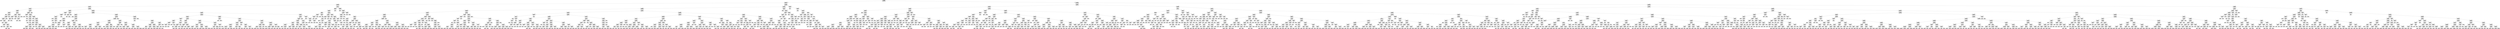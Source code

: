 digraph Tree {
node [shape=box] ;
0 [label="X[2] <= 82969456.0\ngini = 0.4999\nsamples = 44030\nvalue = [21759, 22271]"] ;
1 [label="X[12] <= 95175776.0\ngini = 0.4979\nsamples = 9194\nvalue = [4892, 4302]"] ;
0 -> 1 [labeldistance=2.5, labelangle=45, headlabel="True"] ;
2 [label="X[7] <= 124782040.0\ngini = 0.4924\nsamples = 3968\nvalue = [2229, 1739]"] ;
1 -> 2 ;
3 [label="X[13] <= 70193488.0\ngini = 0.4906\nsamples = 3777\nvalue = [2147, 1630]"] ;
2 -> 3 ;
4 [label="X[12] <= 71645120.0\ngini = 0.4417\nsamples = 246\nvalue = [165, 81]"] ;
3 -> 4 ;
5 [label="X[2] <= 68827856.0\ngini = 0.4999\nsamples = 75\nvalue = [37, 38]"] ;
4 -> 5 ;
6 [label="X[8] <= 67637168.0\ngini = 0.464\nsamples = 41\nvalue = [26, 15]"] ;
5 -> 6 ;
7 [label="gini = 0.0\nsamples = 4\nvalue = [0, 4]"] ;
6 -> 7 ;
8 [label="X[5] <= 87760256.0\ngini = 0.4178\nsamples = 37\nvalue = [26, 11]"] ;
6 -> 8 ;
9 [label="X[8] <= 69250560.0\ngini = 0.3599\nsamples = 34\nvalue = [26, 8]"] ;
8 -> 9 ;
10 [label="X[6] <= 65348888.0\ngini = 0.4628\nsamples = 22\nvalue = [14, 8]"] ;
9 -> 10 ;
11 [label="gini = 0.0\nsamples = 6\nvalue = [6, 0]"] ;
10 -> 11 ;
12 [label="X[13] <= 65674876.0\ngini = 0.5\nsamples = 16\nvalue = [8, 8]"] ;
10 -> 12 ;
13 [label="gini = 0.0\nsamples = 4\nvalue = [0, 4]"] ;
12 -> 13 ;
14 [label="X[3] <= 125079648.0\ngini = 0.4444\nsamples = 12\nvalue = [8, 4]"] ;
12 -> 14 ;
15 [label="X[0] <= 82852152.0\ngini = 0.48\nsamples = 5\nvalue = [2, 3]"] ;
14 -> 15 ;
16 [label="gini = 0.0\nsamples = 3\nvalue = [0, 3]"] ;
15 -> 16 ;
17 [label="gini = 0.0\nsamples = 2\nvalue = [2, 0]"] ;
15 -> 17 ;
18 [label="X[9] <= 123579280.0\ngini = 0.2449\nsamples = 7\nvalue = [6, 1]"] ;
14 -> 18 ;
19 [label="X[12] <= 65693256.0\ngini = 0.5\nsamples = 2\nvalue = [1, 1]"] ;
18 -> 19 ;
20 [label="gini = 0.0\nsamples = 1\nvalue = [0, 1]"] ;
19 -> 20 ;
21 [label="gini = 0.0\nsamples = 1\nvalue = [1, 0]"] ;
19 -> 21 ;
22 [label="gini = 0.0\nsamples = 5\nvalue = [5, 0]"] ;
18 -> 22 ;
23 [label="gini = 0.0\nsamples = 12\nvalue = [12, 0]"] ;
9 -> 23 ;
24 [label="gini = 0.0\nsamples = 3\nvalue = [0, 3]"] ;
8 -> 24 ;
25 [label="X[7] <= 70792112.0\ngini = 0.4377\nsamples = 34\nvalue = [11, 23]"] ;
5 -> 25 ;
26 [label="X[7] <= 64225800.0\ngini = 0.5\nsamples = 20\nvalue = [10, 10]"] ;
25 -> 26 ;
27 [label="X[0] <= 73531656.0\ngini = 0.3967\nsamples = 11\nvalue = [3, 8]"] ;
26 -> 27 ;
28 [label="X[30] <= 0.5\ngini = 0.1975\nsamples = 9\nvalue = [1, 8]"] ;
27 -> 28 ;
29 [label="gini = 0.0\nsamples = 8\nvalue = [0, 8]"] ;
28 -> 29 ;
30 [label="gini = 0.0\nsamples = 1\nvalue = [1, 0]"] ;
28 -> 30 ;
31 [label="gini = 0.0\nsamples = 2\nvalue = [2, 0]"] ;
27 -> 31 ;
32 [label="X[5] <= 65835704.0\ngini = 0.3457\nsamples = 9\nvalue = [7, 2]"] ;
26 -> 32 ;
33 [label="gini = 0.0\nsamples = 6\nvalue = [6, 0]"] ;
32 -> 33 ;
34 [label="X[1] <= 132965856.0\ngini = 0.4444\nsamples = 3\nvalue = [1, 2]"] ;
32 -> 34 ;
35 [label="gini = 0.0\nsamples = 2\nvalue = [0, 2]"] ;
34 -> 35 ;
36 [label="gini = 0.0\nsamples = 1\nvalue = [1, 0]"] ;
34 -> 36 ;
37 [label="X[13] <= 65241264.0\ngini = 0.1327\nsamples = 14\nvalue = [1, 13]"] ;
25 -> 37 ;
38 [label="gini = 0.0\nsamples = 1\nvalue = [1, 0]"] ;
37 -> 38 ;
39 [label="gini = 0.0\nsamples = 13\nvalue = [0, 13]"] ;
37 -> 39 ;
40 [label="X[10] <= 137576464.0\ngini = 0.3765\nsamples = 171\nvalue = [128, 43]"] ;
4 -> 40 ;
41 [label="X[13] <= 65146860.0\ngini = 0.3675\nsamples = 169\nvalue = [128, 41]"] ;
40 -> 41 ;
42 [label="X[0] <= 67046888.0\ngini = 0.0907\nsamples = 21\nvalue = [20, 1]"] ;
41 -> 42 ;
43 [label="gini = 0.0\nsamples = 1\nvalue = [0, 1]"] ;
42 -> 43 ;
44 [label="gini = 0.0\nsamples = 20\nvalue = [20, 0]"] ;
42 -> 44 ;
45 [label="X[10] <= 93870696.0\ngini = 0.3944\nsamples = 148\nvalue = [108, 40]"] ;
41 -> 45 ;
46 [label="X[7] <= 63826416.0\ngini = 0.5\nsamples = 18\nvalue = [9, 9]"] ;
45 -> 46 ;
47 [label="gini = 0.0\nsamples = 5\nvalue = [5, 0]"] ;
46 -> 47 ;
48 [label="X[5] <= 80510976.0\ngini = 0.426\nsamples = 13\nvalue = [4, 9]"] ;
46 -> 48 ;
49 [label="gini = 0.0\nsamples = 7\nvalue = [0, 7]"] ;
48 -> 49 ;
50 [label="X[5] <= 117105624.0\ngini = 0.4444\nsamples = 6\nvalue = [4, 2]"] ;
48 -> 50 ;
51 [label="gini = 0.0\nsamples = 4\nvalue = [4, 0]"] ;
50 -> 51 ;
52 [label="gini = 0.0\nsamples = 2\nvalue = [0, 2]"] ;
50 -> 52 ;
53 [label="X[9] <= 112590304.0\ngini = 0.3632\nsamples = 130\nvalue = [99, 31]"] ;
45 -> 53 ;
54 [label="gini = 0.0\nsamples = 20\nvalue = [20, 0]"] ;
53 -> 54 ;
55 [label="X[8] <= 67806800.0\ngini = 0.4048\nsamples = 110\nvalue = [79, 31]"] ;
53 -> 55 ;
56 [label="gini = 0.0\nsamples = 11\nvalue = [11, 0]"] ;
55 -> 56 ;
57 [label="X[12] <= 84250912.0\ngini = 0.4302\nsamples = 99\nvalue = [68, 31]"] ;
55 -> 57 ;
58 [label="X[16] <= 0.5\ngini = 0.3336\nsamples = 52\nvalue = [41, 11]"] ;
57 -> 58 ;
59 [label="X[2] <= 73466488.0\ngini = 0.3988\nsamples = 40\nvalue = [29, 11]"] ;
58 -> 59 ;
60 [label="X[12] <= 76980272.0\ngini = 0.4938\nsamples = 18\nvalue = [10, 8]"] ;
59 -> 60 ;
61 [label="gini = 0.2449\nsamples = 7\nvalue = [6, 1]"] ;
60 -> 61 ;
62 [label="gini = 0.4628\nsamples = 11\nvalue = [4, 7]"] ;
60 -> 62 ;
63 [label="X[2] <= 78718944.0\ngini = 0.2355\nsamples = 22\nvalue = [19, 3]"] ;
59 -> 63 ;
64 [label="gini = 0.0997\nsamples = 19\nvalue = [18, 1]"] ;
63 -> 64 ;
65 [label="gini = 0.4444\nsamples = 3\nvalue = [1, 2]"] ;
63 -> 65 ;
66 [label="gini = 0.0\nsamples = 12\nvalue = [12, 0]"] ;
58 -> 66 ;
67 [label="X[10] <= 117587264.0\ngini = 0.4889\nsamples = 47\nvalue = [27, 20]"] ;
57 -> 67 ;
68 [label="X[6] <= 73685120.0\ngini = 0.2778\nsamples = 6\nvalue = [1, 5]"] ;
67 -> 68 ;
69 [label="gini = 0.0\nsamples = 5\nvalue = [0, 5]"] ;
68 -> 69 ;
70 [label="gini = 0.0\nsamples = 1\nvalue = [1, 0]"] ;
68 -> 70 ;
71 [label="X[12] <= 87109664.0\ngini = 0.464\nsamples = 41\nvalue = [26, 15]"] ;
67 -> 71 ;
72 [label="X[3] <= 126249584.0\ngini = 0.4938\nsamples = 18\nvalue = [8, 10]"] ;
71 -> 72 ;
73 [label="gini = 0.4444\nsamples = 12\nvalue = [8, 4]"] ;
72 -> 73 ;
74 [label="gini = 0.0\nsamples = 6\nvalue = [0, 6]"] ;
72 -> 74 ;
75 [label="X[4] <= 115454304.0\ngini = 0.3403\nsamples = 23\nvalue = [18, 5]"] ;
71 -> 75 ;
76 [label="gini = 0.375\nsamples = 4\nvalue = [1, 3]"] ;
75 -> 76 ;
77 [label="gini = 0.1884\nsamples = 19\nvalue = [17, 2]"] ;
75 -> 77 ;
78 [label="gini = 0.0\nsamples = 2\nvalue = [0, 2]"] ;
40 -> 78 ;
79 [label="X[4] <= 67313696.0\ngini = 0.4925\nsamples = 3531\nvalue = [1982, 1549]"] ;
3 -> 79 ;
80 [label="X[3] <= 66617360.0\ngini = 0.4321\nsamples = 38\nvalue = [12, 26]"] ;
79 -> 80 ;
81 [label="X[0] <= 128057680.0\ngini = 0.3018\nsamples = 27\nvalue = [5, 22]"] ;
80 -> 81 ;
82 [label="X[10] <= 136381600.0\ngini = 0.2604\nsamples = 26\nvalue = [4, 22]"] ;
81 -> 82 ;
83 [label="X[13] <= 113813600.0\ngini = 0.2112\nsamples = 25\nvalue = [3, 22]"] ;
82 -> 83 ;
84 [label="gini = 0.0\nsamples = 13\nvalue = [0, 13]"] ;
83 -> 84 ;
85 [label="X[0] <= 84583088.0\ngini = 0.375\nsamples = 12\nvalue = [3, 9]"] ;
83 -> 85 ;
86 [label="gini = 0.0\nsamples = 2\nvalue = [2, 0]"] ;
85 -> 86 ;
87 [label="X[10] <= 86915248.0\ngini = 0.18\nsamples = 10\nvalue = [1, 9]"] ;
85 -> 87 ;
88 [label="gini = 0.0\nsamples = 9\nvalue = [0, 9]"] ;
87 -> 88 ;
89 [label="gini = 0.0\nsamples = 1\nvalue = [1, 0]"] ;
87 -> 89 ;
90 [label="gini = 0.0\nsamples = 1\nvalue = [1, 0]"] ;
82 -> 90 ;
91 [label="gini = 0.0\nsamples = 1\nvalue = [1, 0]"] ;
81 -> 91 ;
92 [label="X[10] <= 77528704.0\ngini = 0.4628\nsamples = 11\nvalue = [7, 4]"] ;
80 -> 92 ;
93 [label="X[21] <= 0.5\ngini = 0.4444\nsamples = 6\nvalue = [2, 4]"] ;
92 -> 93 ;
94 [label="gini = 0.0\nsamples = 4\nvalue = [0, 4]"] ;
93 -> 94 ;
95 [label="gini = 0.0\nsamples = 2\nvalue = [2, 0]"] ;
93 -> 95 ;
96 [label="gini = 0.0\nsamples = 5\nvalue = [5, 0]"] ;
92 -> 96 ;
97 [label="X[10] <= 99143424.0\ngini = 0.4918\nsamples = 3493\nvalue = [1970, 1523]"] ;
79 -> 97 ;
98 [label="X[5] <= 66094232.0\ngini = 0.4838\nsamples = 1858\nvalue = [1096, 762]"] ;
97 -> 98 ;
99 [label="X[10] <= 67974816.0\ngini = 0.449\nsamples = 338\nvalue = [223, 115]"] ;
98 -> 99 ;
100 [label="gini = 0.0\nsamples = 6\nvalue = [0, 6]"] ;
99 -> 100 ;
101 [label="X[1] <= 77565088.0\ngini = 0.441\nsamples = 332\nvalue = [223, 109]"] ;
99 -> 101 ;
102 [label="X[7] <= 62539408.0\ngini = 0.3777\nsamples = 186\nvalue = [139, 47]"] ;
101 -> 102 ;
103 [label="gini = 0.0\nsamples = 3\nvalue = [0, 3]"] ;
102 -> 103 ;
104 [label="X[3] <= 133563112.0\ngini = 0.3653\nsamples = 183\nvalue = [139, 44]"] ;
102 -> 104 ;
105 [label="X[10] <= 98441336.0\ngini = 0.3518\nsamples = 180\nvalue = [139, 41]"] ;
104 -> 105 ;
106 [label="X[2] <= 73773392.0\ngini = 0.3386\nsamples = 176\nvalue = [138, 38]"] ;
105 -> 106 ;
107 [label="X[7] <= 65037704.0\ngini = 0.3803\nsamples = 141\nvalue = [105, 36]"] ;
106 -> 107 ;
108 [label="gini = 0.2076\nsamples = 34\nvalue = [30, 4]"] ;
107 -> 108 ;
109 [label="gini = 0.4193\nsamples = 107\nvalue = [75, 32]"] ;
107 -> 109 ;
110 [label="X[1] <= 65040224.0\ngini = 0.1078\nsamples = 35\nvalue = [33, 2]"] ;
106 -> 110 ;
111 [label="gini = 0.5\nsamples = 2\nvalue = [1, 1]"] ;
110 -> 111 ;
112 [label="gini = 0.0588\nsamples = 33\nvalue = [32, 1]"] ;
110 -> 112 ;
113 [label="X[2] <= 70931808.0\ngini = 0.375\nsamples = 4\nvalue = [1, 3]"] ;
105 -> 113 ;
114 [label="gini = 0.0\nsamples = 1\nvalue = [1, 0]"] ;
113 -> 114 ;
115 [label="gini = 0.0\nsamples = 3\nvalue = [0, 3]"] ;
113 -> 115 ;
116 [label="gini = 0.0\nsamples = 3\nvalue = [0, 3]"] ;
104 -> 116 ;
117 [label="X[7] <= 113388560.0\ngini = 0.4886\nsamples = 146\nvalue = [84, 62]"] ;
101 -> 117 ;
118 [label="X[4] <= 115676832.0\ngini = 0.4982\nsamples = 132\nvalue = [70, 62]"] ;
117 -> 118 ;
119 [label="X[8] <= 68861376.0\ngini = 0.4785\nsamples = 53\nvalue = [21, 32]"] ;
118 -> 119 ;
120 [label="X[3] <= 112026696.0\ngini = 0.2449\nsamples = 7\nvalue = [6, 1]"] ;
119 -> 120 ;
121 [label="gini = 0.0\nsamples = 6\nvalue = [6, 0]"] ;
120 -> 121 ;
122 [label="gini = 0.0\nsamples = 1\nvalue = [0, 1]"] ;
120 -> 122 ;
123 [label="X[4] <= 79273232.0\ngini = 0.4395\nsamples = 46\nvalue = [15, 31]"] ;
119 -> 123 ;
124 [label="gini = 0.0\nsamples = 4\nvalue = [4, 0]"] ;
123 -> 124 ;
125 [label="X[2] <= 72903616.0\ngini = 0.3866\nsamples = 42\nvalue = [11, 31]"] ;
123 -> 125 ;
126 [label="gini = 0.5\nsamples = 12\nvalue = [6, 6]"] ;
125 -> 126 ;
127 [label="gini = 0.2778\nsamples = 30\nvalue = [5, 25]"] ;
125 -> 127 ;
128 [label="X[8] <= 73942496.0\ngini = 0.4711\nsamples = 79\nvalue = [49, 30]"] ;
118 -> 128 ;
129 [label="X[3] <= 113772560.0\ngini = 0.2778\nsamples = 24\nvalue = [20, 4]"] ;
128 -> 129 ;
130 [label="gini = 0.0\nsamples = 2\nvalue = [0, 2]"] ;
129 -> 130 ;
131 [label="X[4] <= 116982032.0\ngini = 0.1653\nsamples = 22\nvalue = [20, 2]"] ;
129 -> 131 ;
132 [label="gini = 0.0\nsamples = 1\nvalue = [0, 1]"] ;
131 -> 132 ;
133 [label="gini = 0.0907\nsamples = 21\nvalue = [20, 1]"] ;
131 -> 133 ;
134 [label="X[7] <= 89952448.0\ngini = 0.4985\nsamples = 55\nvalue = [29, 26]"] ;
128 -> 134 ;
135 [label="X[2] <= 74108128.0\ngini = 0.4965\nsamples = 48\nvalue = [22, 26]"] ;
134 -> 135 ;
136 [label="gini = 0.4362\nsamples = 28\nvalue = [9, 19]"] ;
135 -> 136 ;
137 [label="gini = 0.455\nsamples = 20\nvalue = [13, 7]"] ;
135 -> 137 ;
138 [label="gini = 0.0\nsamples = 7\nvalue = [7, 0]"] ;
134 -> 138 ;
139 [label="gini = 0.0\nsamples = 14\nvalue = [14, 0]"] ;
117 -> 139 ;
140 [label="X[10] <= 94243976.0\ngini = 0.4889\nsamples = 1520\nvalue = [873, 647]"] ;
98 -> 140 ;
141 [label="X[7] <= 124307696.0\ngini = 0.4928\nsamples = 1268\nvalue = [710, 558]"] ;
140 -> 141 ;
142 [label="X[1] <= 97520432.0\ngini = 0.4936\nsamples = 1258\nvalue = [700, 558]"] ;
141 -> 142 ;
143 [label="X[0] <= 71609696.0\ngini = 0.4884\nsamples = 986\nvalue = [568, 418]"] ;
142 -> 143 ;
144 [label="X[3] <= 127139872.0\ngini = 0.4305\nsamples = 118\nvalue = [81, 37]"] ;
143 -> 144 ;
145 [label="X[0] <= 66091952.0\ngini = 0.3639\nsamples = 92\nvalue = [70, 22]"] ;
144 -> 145 ;
146 [label="X[0] <= 65602808.0\ngini = 0.4444\nsamples = 6\nvalue = [2, 4]"] ;
145 -> 146 ;
147 [label="gini = 0.0\nsamples = 2\nvalue = [2, 0]"] ;
146 -> 147 ;
148 [label="gini = 0.0\nsamples = 4\nvalue = [0, 4]"] ;
146 -> 148 ;
149 [label="X[9] <= 71479408.0\ngini = 0.331\nsamples = 86\nvalue = [68, 18]"] ;
145 -> 149 ;
150 [label="gini = 0.1284\nsamples = 29\nvalue = [27, 2]"] ;
149 -> 150 ;
151 [label="gini = 0.4038\nsamples = 57\nvalue = [41, 16]"] ;
149 -> 151 ;
152 [label="X[4] <= 132590936.0\ngini = 0.4882\nsamples = 26\nvalue = [11, 15]"] ;
144 -> 152 ;
153 [label="X[5] <= 66379016.0\ngini = 0.2778\nsamples = 12\nvalue = [2, 10]"] ;
152 -> 153 ;
154 [label="gini = 0.0\nsamples = 1\nvalue = [1, 0]"] ;
153 -> 154 ;
155 [label="gini = 0.1653\nsamples = 11\nvalue = [1, 10]"] ;
153 -> 155 ;
156 [label="X[10] <= 90703744.0\ngini = 0.4592\nsamples = 14\nvalue = [9, 5]"] ;
152 -> 156 ;
157 [label="gini = 0.2975\nsamples = 11\nvalue = [9, 2]"] ;
156 -> 157 ;
158 [label="gini = 0.0\nsamples = 3\nvalue = [0, 3]"] ;
156 -> 158 ;
159 [label="X[5] <= 106757816.0\ngini = 0.4925\nsamples = 868\nvalue = [487, 381]"] ;
143 -> 159 ;
160 [label="X[9] <= 67078920.0\ngini = 0.4952\nsamples = 809\nvalue = [444, 365]"] ;
159 -> 160 ;
161 [label="gini = 0.0\nsamples = 5\nvalue = [0, 5]"] ;
160 -> 161 ;
162 [label="X[6] <= 127627824.0\ngini = 0.4945\nsamples = 804\nvalue = [444, 360]"] ;
160 -> 162 ;
163 [label="gini = 0.4961\nsamples = 774\nvalue = [421, 353]"] ;
162 -> 163 ;
164 [label="gini = 0.3578\nsamples = 30\nvalue = [23, 7]"] ;
162 -> 164 ;
165 [label="X[19] <= 0.5\ngini = 0.3953\nsamples = 59\nvalue = [43, 16]"] ;
159 -> 165 ;
166 [label="X[3] <= 126844448.0\ngini = 0.3706\nsamples = 57\nvalue = [43, 14]"] ;
165 -> 166 ;
167 [label="gini = 0.3412\nsamples = 55\nvalue = [43, 12]"] ;
166 -> 167 ;
168 [label="gini = 0.0\nsamples = 2\nvalue = [0, 2]"] ;
166 -> 168 ;
169 [label="gini = 0.0\nsamples = 2\nvalue = [0, 2]"] ;
165 -> 169 ;
170 [label="X[12] <= 70573984.0\ngini = 0.4996\nsamples = 272\nvalue = [132, 140]"] ;
142 -> 170 ;
171 [label="X[8] <= 85809616.0\ngini = 0.2854\nsamples = 29\nvalue = [5, 24]"] ;
170 -> 171 ;
172 [label="X[13] <= 76512912.0\ngini = 0.142\nsamples = 26\nvalue = [2, 24]"] ;
171 -> 172 ;
173 [label="X[7] <= 79758240.0\ngini = 0.4444\nsamples = 3\nvalue = [2, 1]"] ;
172 -> 173 ;
174 [label="gini = 0.0\nsamples = 2\nvalue = [2, 0]"] ;
173 -> 174 ;
175 [label="gini = 0.0\nsamples = 1\nvalue = [0, 1]"] ;
173 -> 175 ;
176 [label="gini = 0.0\nsamples = 23\nvalue = [0, 23]"] ;
172 -> 176 ;
177 [label="gini = 0.0\nsamples = 3\nvalue = [3, 0]"] ;
171 -> 177 ;
178 [label="X[0] <= 80746832.0\ngini = 0.499\nsamples = 243\nvalue = [127, 116]"] ;
170 -> 178 ;
179 [label="X[0] <= 76824600.0\ngini = 0.4688\nsamples = 104\nvalue = [65, 39]"] ;
178 -> 179 ;
180 [label="X[11] <= 79811712.0\ngini = 0.4935\nsamples = 79\nvalue = [44, 35]"] ;
179 -> 180 ;
181 [label="gini = 0.0\nsamples = 6\nvalue = [0, 6]"] ;
180 -> 181 ;
182 [label="gini = 0.4789\nsamples = 73\nvalue = [44, 29]"] ;
180 -> 182 ;
183 [label="X[11] <= 100537560.0\ngini = 0.2688\nsamples = 25\nvalue = [21, 4]"] ;
179 -> 183 ;
184 [label="gini = 0.0\nsamples = 15\nvalue = [15, 0]"] ;
183 -> 184 ;
185 [label="gini = 0.48\nsamples = 10\nvalue = [6, 4]"] ;
183 -> 185 ;
186 [label="X[11] <= 93845200.0\ngini = 0.4942\nsamples = 139\nvalue = [62, 77]"] ;
178 -> 186 ;
187 [label="X[0] <= 83769304.0\ngini = 0.431\nsamples = 70\nvalue = [22, 48]"] ;
186 -> 187 ;
188 [label="gini = 0.0\nsamples = 13\nvalue = [0, 13]"] ;
187 -> 188 ;
189 [label="gini = 0.474\nsamples = 57\nvalue = [22, 35]"] ;
187 -> 189 ;
190 [label="X[12] <= 74841032.0\ngini = 0.4873\nsamples = 69\nvalue = [40, 29]"] ;
186 -> 190 ;
191 [label="gini = 0.2975\nsamples = 11\nvalue = [2, 9]"] ;
190 -> 191 ;
192 [label="gini = 0.4518\nsamples = 58\nvalue = [38, 20]"] ;
190 -> 192 ;
193 [label="gini = 0.0\nsamples = 10\nvalue = [10, 0]"] ;
141 -> 193 ;
194 [label="X[5] <= 117456520.0\ngini = 0.4569\nsamples = 252\nvalue = [163, 89]"] ;
140 -> 194 ;
195 [label="X[4] <= 71361776.0\ngini = 0.4471\nsamples = 246\nvalue = [163, 83]"] ;
194 -> 195 ;
196 [label="gini = 0.0\nsamples = 4\nvalue = [0, 4]"] ;
195 -> 196 ;
197 [label="X[8] <= 89011352.0\ngini = 0.4398\nsamples = 242\nvalue = [163, 79]"] ;
195 -> 197 ;
198 [label="X[11] <= 77506944.0\ngini = 0.4268\nsamples = 230\nvalue = [159, 71]"] ;
197 -> 198 ;
199 [label="X[5] <= 71530368.0\ngini = 0.4942\nsamples = 65\nvalue = [36, 29]"] ;
198 -> 199 ;
200 [label="X[26] <= 0.5\ngini = 0.2604\nsamples = 13\nvalue = [2, 11]"] ;
199 -> 200 ;
201 [label="gini = 0.1528\nsamples = 12\nvalue = [1, 11]"] ;
200 -> 201 ;
202 [label="gini = 0.0\nsamples = 1\nvalue = [1, 0]"] ;
200 -> 202 ;
203 [label="X[11] <= 76829536.0\ngini = 0.4527\nsamples = 52\nvalue = [34, 18]"] ;
199 -> 203 ;
204 [label="gini = 0.4002\nsamples = 47\nvalue = [34, 13]"] ;
203 -> 204 ;
205 [label="gini = 0.0\nsamples = 5\nvalue = [0, 5]"] ;
203 -> 205 ;
206 [label="X[9] <= 126665600.0\ngini = 0.3795\nsamples = 165\nvalue = [123, 42]"] ;
198 -> 206 ;
207 [label="X[0] <= 96178440.0\ngini = 0.3622\nsamples = 160\nvalue = [122, 38]"] ;
206 -> 207 ;
208 [label="gini = 0.4053\nsamples = 131\nvalue = [94, 37]"] ;
207 -> 208 ;
209 [label="gini = 0.0666\nsamples = 29\nvalue = [28, 1]"] ;
207 -> 209 ;
210 [label="X[8] <= 77895536.0\ngini = 0.32\nsamples = 5\nvalue = [1, 4]"] ;
206 -> 210 ;
211 [label="gini = 0.0\nsamples = 1\nvalue = [1, 0]"] ;
210 -> 211 ;
212 [label="gini = 0.0\nsamples = 4\nvalue = [0, 4]"] ;
210 -> 212 ;
213 [label="X[2] <= 82646880.0\ngini = 0.4444\nsamples = 12\nvalue = [4, 8]"] ;
197 -> 213 ;
214 [label="X[1] <= 123857896.0\ngini = 0.1975\nsamples = 9\nvalue = [1, 8]"] ;
213 -> 214 ;
215 [label="gini = 0.0\nsamples = 8\nvalue = [0, 8]"] ;
214 -> 215 ;
216 [label="gini = 0.0\nsamples = 1\nvalue = [1, 0]"] ;
214 -> 216 ;
217 [label="gini = 0.0\nsamples = 3\nvalue = [3, 0]"] ;
213 -> 217 ;
218 [label="gini = 0.0\nsamples = 6\nvalue = [0, 6]"] ;
194 -> 218 ;
219 [label="X[4] <= 128354648.0\ngini = 0.4976\nsamples = 1635\nvalue = [874, 761]"] ;
97 -> 219 ;
220 [label="X[11] <= 84478128.0\ngini = 0.4994\nsamples = 1418\nvalue = [733, 685]"] ;
219 -> 220 ;
221 [label="X[0] <= 67377120.0\ngini = 0.4948\nsamples = 461\nvalue = [207, 254]"] ;
220 -> 221 ;
222 [label="X[4] <= 120510288.0\ngini = 0.431\nsamples = 35\nvalue = [24, 11]"] ;
221 -> 222 ;
223 [label="X[1] <= 80226352.0\ngini = 0.4991\nsamples = 23\nvalue = [12, 11]"] ;
222 -> 223 ;
224 [label="X[8] <= 67866640.0\ngini = 0.355\nsamples = 13\nvalue = [3, 10]"] ;
223 -> 224 ;
225 [label="X[4] <= 115540000.0\ngini = 0.375\nsamples = 4\nvalue = [3, 1]"] ;
224 -> 225 ;
226 [label="gini = 0.0\nsamples = 3\nvalue = [3, 0]"] ;
225 -> 226 ;
227 [label="gini = 0.0\nsamples = 1\nvalue = [0, 1]"] ;
225 -> 227 ;
228 [label="gini = 0.0\nsamples = 9\nvalue = [0, 9]"] ;
224 -> 228 ;
229 [label="X[10] <= 102838224.0\ngini = 0.18\nsamples = 10\nvalue = [9, 1]"] ;
223 -> 229 ;
230 [label="gini = 0.0\nsamples = 1\nvalue = [0, 1]"] ;
229 -> 230 ;
231 [label="gini = 0.0\nsamples = 9\nvalue = [9, 0]"] ;
229 -> 231 ;
232 [label="gini = 0.0\nsamples = 12\nvalue = [12, 0]"] ;
222 -> 232 ;
233 [label="X[1] <= 70295504.0\ngini = 0.4901\nsamples = 426\nvalue = [183, 243]"] ;
221 -> 233 ;
234 [label="X[1] <= 65807648.0\ngini = 0.4903\nsamples = 79\nvalue = [45, 34]"] ;
233 -> 234 ;
235 [label="X[9] <= 131208528.0\ngini = 0.375\nsamples = 24\nvalue = [6, 18]"] ;
234 -> 235 ;
236 [label="X[5] <= 64245404.0\ngini = 0.2975\nsamples = 22\nvalue = [4, 18]"] ;
235 -> 236 ;
237 [label="gini = 0.0\nsamples = 1\nvalue = [1, 0]"] ;
236 -> 237 ;
238 [label="X[8] <= 68455920.0\ngini = 0.2449\nsamples = 21\nvalue = [3, 18]"] ;
236 -> 238 ;
239 [label="gini = 0.4898\nsamples = 7\nvalue = [3, 4]"] ;
238 -> 239 ;
240 [label="gini = 0.0\nsamples = 14\nvalue = [0, 14]"] ;
238 -> 240 ;
241 [label="gini = 0.0\nsamples = 2\nvalue = [2, 0]"] ;
235 -> 241 ;
242 [label="X[4] <= 111220888.0\ngini = 0.4126\nsamples = 55\nvalue = [39, 16]"] ;
234 -> 242 ;
243 [label="X[12] <= 66577088.0\ngini = 0.4592\nsamples = 14\nvalue = [5, 9]"] ;
242 -> 243 ;
244 [label="gini = 0.0\nsamples = 5\nvalue = [0, 5]"] ;
243 -> 244 ;
245 [label="X[2] <= 71204256.0\ngini = 0.4938\nsamples = 9\nvalue = [5, 4]"] ;
243 -> 245 ;
246 [label="gini = 0.0\nsamples = 4\nvalue = [4, 0]"] ;
245 -> 246 ;
247 [label="gini = 0.32\nsamples = 5\nvalue = [1, 4]"] ;
245 -> 247 ;
248 [label="X[2] <= 67921696.0\ngini = 0.2832\nsamples = 41\nvalue = [34, 7]"] ;
242 -> 248 ;
249 [label="gini = 0.0\nsamples = 3\nvalue = [0, 3]"] ;
248 -> 249 ;
250 [label="X[6] <= 64840680.0\ngini = 0.1884\nsamples = 38\nvalue = [34, 4]"] ;
248 -> 250 ;
251 [label="gini = 0.0\nsamples = 1\nvalue = [0, 1]"] ;
250 -> 251 ;
252 [label="gini = 0.149\nsamples = 37\nvalue = [34, 3]"] ;
250 -> 252 ;
253 [label="X[7] <= 106990912.0\ngini = 0.4791\nsamples = 347\nvalue = [138, 209]"] ;
233 -> 253 ;
254 [label="X[11] <= 70657920.0\ngini = 0.4683\nsamples = 310\nvalue = [116, 194]"] ;
253 -> 254 ;
255 [label="X[6] <= 81381832.0\ngini = 0.48\nsamples = 25\nvalue = [15, 10]"] ;
254 -> 255 ;
256 [label="X[1] <= 70588864.0\ngini = 0.4444\nsamples = 12\nvalue = [4, 8]"] ;
255 -> 256 ;
257 [label="gini = 0.0\nsamples = 3\nvalue = [3, 0]"] ;
256 -> 257 ;
258 [label="gini = 0.1975\nsamples = 9\nvalue = [1, 8]"] ;
256 -> 258 ;
259 [label="X[6] <= 108887760.0\ngini = 0.2604\nsamples = 13\nvalue = [11, 2]"] ;
255 -> 259 ;
260 [label="gini = 0.1528\nsamples = 12\nvalue = [11, 1]"] ;
259 -> 260 ;
261 [label="gini = 0.0\nsamples = 1\nvalue = [0, 1]"] ;
259 -> 261 ;
262 [label="X[1] <= 76447248.0\ngini = 0.4576\nsamples = 285\nvalue = [101, 184]"] ;
254 -> 262 ;
263 [label="X[6] <= 80437952.0\ngini = 0.3599\nsamples = 85\nvalue = [20, 65]"] ;
262 -> 263 ;
264 [label="gini = 0.1699\nsamples = 32\nvalue = [3, 29]"] ;
263 -> 264 ;
265 [label="gini = 0.4357\nsamples = 53\nvalue = [17, 36]"] ;
263 -> 265 ;
266 [label="X[0] <= 76996232.0\ngini = 0.4819\nsamples = 200\nvalue = [81, 119]"] ;
262 -> 266 ;
267 [label="gini = 0.4984\nsamples = 70\nvalue = [37, 33]"] ;
266 -> 267 ;
268 [label="gini = 0.4478\nsamples = 130\nvalue = [44, 86]"] ;
266 -> 268 ;
269 [label="X[0] <= 122409952.0\ngini = 0.4821\nsamples = 37\nvalue = [22, 15]"] ;
253 -> 269 ;
270 [label="X[2] <= 70809040.0\ngini = 0.375\nsamples = 28\nvalue = [21, 7]"] ;
269 -> 270 ;
271 [label="X[1] <= 71154304.0\ngini = 0.32\nsamples = 5\nvalue = [1, 4]"] ;
270 -> 271 ;
272 [label="gini = 0.0\nsamples = 1\nvalue = [1, 0]"] ;
271 -> 272 ;
273 [label="gini = 0.0\nsamples = 4\nvalue = [0, 4]"] ;
271 -> 273 ;
274 [label="X[19] <= 0.5\ngini = 0.2268\nsamples = 23\nvalue = [20, 3]"] ;
270 -> 274 ;
275 [label="gini = 0.095\nsamples = 20\nvalue = [19, 1]"] ;
274 -> 275 ;
276 [label="gini = 0.4444\nsamples = 3\nvalue = [1, 2]"] ;
274 -> 276 ;
277 [label="X[10] <= 125931328.0\ngini = 0.1975\nsamples = 9\nvalue = [1, 8]"] ;
269 -> 277 ;
278 [label="gini = 0.0\nsamples = 8\nvalue = [0, 8]"] ;
277 -> 278 ;
279 [label="gini = 0.0\nsamples = 1\nvalue = [1, 0]"] ;
277 -> 279 ;
280 [label="X[10] <= 99681152.0\ngini = 0.4951\nsamples = 957\nvalue = [526, 431]"] ;
220 -> 280 ;
281 [label="X[6] <= 75395312.0\ngini = 0.142\nsamples = 13\nvalue = [1, 12]"] ;
280 -> 281 ;
282 [label="gini = 0.0\nsamples = 1\nvalue = [1, 0]"] ;
281 -> 282 ;
283 [label="gini = 0.0\nsamples = 12\nvalue = [0, 12]"] ;
281 -> 283 ;
284 [label="X[11] <= 106164704.0\ngini = 0.4937\nsamples = 944\nvalue = [525, 419]"] ;
280 -> 284 ;
285 [label="X[6] <= 116144448.0\ngini = 0.4752\nsamples = 440\nvalue = [269, 171]"] ;
284 -> 285 ;
286 [label="X[0] <= 118303416.0\ngini = 0.4677\nsamples = 421\nvalue = [264, 157]"] ;
285 -> 286 ;
287 [label="X[11] <= 100741664.0\ngini = 0.4594\nsamples = 400\nvalue = [257, 143]"] ;
286 -> 287 ;
288 [label="X[11] <= 100361184.0\ngini = 0.4766\nsamples = 314\nvalue = [191, 123]"] ;
287 -> 288 ;
289 [label="gini = 0.4661\nsamples = 292\nvalue = [184, 108]"] ;
288 -> 289 ;
290 [label="gini = 0.4339\nsamples = 22\nvalue = [7, 15]"] ;
288 -> 290 ;
291 [label="X[13] <= 71045136.0\ngini = 0.3569\nsamples = 86\nvalue = [66, 20]"] ;
287 -> 291 ;
292 [label="gini = 0.0\nsamples = 2\nvalue = [0, 2]"] ;
291 -> 292 ;
293 [label="gini = 0.3367\nsamples = 84\nvalue = [66, 18]"] ;
291 -> 293 ;
294 [label="X[0] <= 122891872.0\ngini = 0.4444\nsamples = 21\nvalue = [7, 14]"] ;
286 -> 294 ;
295 [label="X[6] <= 71191128.0\ngini = 0.142\nsamples = 13\nvalue = [1, 12]"] ;
294 -> 295 ;
296 [label="gini = 0.0\nsamples = 1\nvalue = [1, 0]"] ;
295 -> 296 ;
297 [label="gini = 0.0\nsamples = 12\nvalue = [0, 12]"] ;
295 -> 297 ;
298 [label="X[19] <= 0.5\ngini = 0.375\nsamples = 8\nvalue = [6, 2]"] ;
294 -> 298 ;
299 [label="gini = 0.0\nsamples = 6\nvalue = [6, 0]"] ;
298 -> 299 ;
300 [label="gini = 0.0\nsamples = 2\nvalue = [0, 2]"] ;
298 -> 300 ;
301 [label="X[8] <= 71590928.0\ngini = 0.3878\nsamples = 19\nvalue = [5, 14]"] ;
285 -> 301 ;
302 [label="gini = 0.0\nsamples = 2\nvalue = [2, 0]"] ;
301 -> 302 ;
303 [label="X[1] <= 86220984.0\ngini = 0.2907\nsamples = 17\nvalue = [3, 14]"] ;
301 -> 303 ;
304 [label="X[0] <= 84190768.0\ngini = 0.4444\nsamples = 3\nvalue = [2, 1]"] ;
303 -> 304 ;
305 [label="gini = 0.0\nsamples = 2\nvalue = [2, 0]"] ;
304 -> 305 ;
306 [label="gini = 0.0\nsamples = 1\nvalue = [0, 1]"] ;
304 -> 306 ;
307 [label="X[3] <= 108442512.0\ngini = 0.1327\nsamples = 14\nvalue = [1, 13]"] ;
303 -> 307 ;
308 [label="gini = 0.0\nsamples = 13\nvalue = [0, 13]"] ;
307 -> 308 ;
309 [label="gini = 0.0\nsamples = 1\nvalue = [1, 0]"] ;
307 -> 309 ;
310 [label="X[11] <= 117677008.0\ngini = 0.4999\nsamples = 504\nvalue = [256, 248]"] ;
284 -> 310 ;
311 [label="X[11] <= 117440544.0\ngini = 0.4873\nsamples = 188\nvalue = [79, 109]"] ;
310 -> 311 ;
312 [label="X[4] <= 124929144.0\ngini = 0.4966\nsamples = 170\nvalue = [78, 92]"] ;
311 -> 312 ;
313 [label="X[28] <= 0.5\ngini = 0.4999\nsamples = 142\nvalue = [72, 70]"] ;
312 -> 313 ;
314 [label="gini = 0.4978\nsamples = 135\nvalue = [72, 63]"] ;
313 -> 314 ;
315 [label="gini = 0.0\nsamples = 7\nvalue = [0, 7]"] ;
313 -> 315 ;
316 [label="X[4] <= 127970712.0\ngini = 0.3367\nsamples = 28\nvalue = [6, 22]"] ;
312 -> 316 ;
317 [label="gini = 0.0997\nsamples = 19\nvalue = [1, 18]"] ;
316 -> 317 ;
318 [label="gini = 0.4938\nsamples = 9\nvalue = [5, 4]"] ;
316 -> 318 ;
319 [label="X[19] <= 0.5\ngini = 0.1049\nsamples = 18\nvalue = [1, 17]"] ;
311 -> 319 ;
320 [label="gini = 0.0\nsamples = 17\nvalue = [0, 17]"] ;
319 -> 320 ;
321 [label="gini = 0.0\nsamples = 1\nvalue = [1, 0]"] ;
319 -> 321 ;
322 [label="X[11] <= 131072496.0\ngini = 0.4928\nsamples = 316\nvalue = [177, 139]"] ;
310 -> 322 ;
323 [label="X[11] <= 130561504.0\ngini = 0.489\nsamples = 303\nvalue = [174, 129]"] ;
322 -> 323 ;
324 [label="X[7] <= 97845856.0\ngini = 0.4934\nsamples = 287\nvalue = [160, 127]"] ;
323 -> 324 ;
325 [label="gini = 0.4844\nsamples = 238\nvalue = [140, 98]"] ;
324 -> 325 ;
326 [label="gini = 0.4831\nsamples = 49\nvalue = [20, 29]"] ;
324 -> 326 ;
327 [label="X[2] <= 78389536.0\ngini = 0.2188\nsamples = 16\nvalue = [14, 2]"] ;
323 -> 327 ;
328 [label="gini = 0.0\nsamples = 13\nvalue = [13, 0]"] ;
327 -> 328 ;
329 [label="gini = 0.4444\nsamples = 3\nvalue = [1, 2]"] ;
327 -> 329 ;
330 [label="X[0] <= 117316240.0\ngini = 0.355\nsamples = 13\nvalue = [3, 10]"] ;
322 -> 330 ;
331 [label="gini = 0.0\nsamples = 9\nvalue = [0, 9]"] ;
330 -> 331 ;
332 [label="X[24] <= 0.5\ngini = 0.375\nsamples = 4\nvalue = [3, 1]"] ;
330 -> 332 ;
333 [label="gini = 0.0\nsamples = 3\nvalue = [3, 0]"] ;
332 -> 333 ;
334 [label="gini = 0.0\nsamples = 1\nvalue = [0, 1]"] ;
332 -> 334 ;
335 [label="X[7] <= 88415152.0\ngini = 0.4551\nsamples = 217\nvalue = [141, 76]"] ;
219 -> 335 ;
336 [label="X[9] <= 135271760.0\ngini = 0.4813\nsamples = 176\nvalue = [105, 71]"] ;
335 -> 336 ;
337 [label="X[9] <= 130339264.0\ngini = 0.4756\nsamples = 172\nvalue = [105, 67]"] ;
336 -> 337 ;
338 [label="X[10] <= 118697032.0\ngini = 0.4895\nsamples = 152\nvalue = [87, 65]"] ;
337 -> 338 ;
339 [label="X[7] <= 64424944.0\ngini = 0.447\nsamples = 86\nvalue = [57, 29]"] ;
338 -> 339 ;
340 [label="X[10] <= 110653232.0\ngini = 0.3122\nsamples = 31\nvalue = [25, 6]"] ;
339 -> 340 ;
341 [label="gini = 0.0\nsamples = 13\nvalue = [13, 0]"] ;
340 -> 341 ;
342 [label="X[9] <= 110325928.0\ngini = 0.4444\nsamples = 18\nvalue = [12, 6]"] ;
340 -> 342 ;
343 [label="gini = 0.0\nsamples = 3\nvalue = [0, 3]"] ;
342 -> 343 ;
344 [label="gini = 0.32\nsamples = 15\nvalue = [12, 3]"] ;
342 -> 344 ;
345 [label="X[5] <= 65222164.0\ngini = 0.4866\nsamples = 55\nvalue = [32, 23]"] ;
339 -> 345 ;
346 [label="X[7] <= 66776648.0\ngini = 0.2449\nsamples = 7\nvalue = [1, 6]"] ;
345 -> 346 ;
347 [label="gini = 0.0\nsamples = 1\nvalue = [1, 0]"] ;
346 -> 347 ;
348 [label="gini = 0.0\nsamples = 6\nvalue = [0, 6]"] ;
346 -> 348 ;
349 [label="X[0] <= 68066992.0\ngini = 0.4575\nsamples = 48\nvalue = [31, 17]"] ;
345 -> 349 ;
350 [label="gini = 0.4844\nsamples = 17\nvalue = [7, 10]"] ;
349 -> 350 ;
351 [label="gini = 0.3496\nsamples = 31\nvalue = [24, 7]"] ;
349 -> 351 ;
352 [label="X[9] <= 119800944.0\ngini = 0.4959\nsamples = 66\nvalue = [30, 36]"] ;
338 -> 352 ;
353 [label="X[11] <= 65519408.0\ngini = 0.2907\nsamples = 17\nvalue = [3, 14]"] ;
352 -> 353 ;
354 [label="gini = 0.0\nsamples = 2\nvalue = [2, 0]"] ;
353 -> 354 ;
355 [label="X[13] <= 71274896.0\ngini = 0.1244\nsamples = 15\nvalue = [1, 14]"] ;
353 -> 355 ;
356 [label="gini = 0.0\nsamples = 1\nvalue = [1, 0]"] ;
355 -> 356 ;
357 [label="gini = 0.0\nsamples = 14\nvalue = [0, 14]"] ;
355 -> 357 ;
358 [label="X[6] <= 81863856.0\ngini = 0.4948\nsamples = 49\nvalue = [27, 22]"] ;
352 -> 358 ;
359 [label="X[1] <= 111326112.0\ngini = 0.4506\nsamples = 35\nvalue = [23, 12]"] ;
358 -> 359 ;
360 [label="gini = 0.255\nsamples = 20\nvalue = [17, 3]"] ;
359 -> 360 ;
361 [label="gini = 0.48\nsamples = 15\nvalue = [6, 9]"] ;
359 -> 361 ;
362 [label="X[8] <= 67499272.0\ngini = 0.4082\nsamples = 14\nvalue = [4, 10]"] ;
358 -> 362 ;
363 [label="gini = 0.0\nsamples = 3\nvalue = [3, 0]"] ;
362 -> 363 ;
364 [label="gini = 0.1653\nsamples = 11\nvalue = [1, 10]"] ;
362 -> 364 ;
365 [label="X[13] <= 71274896.0\ngini = 0.18\nsamples = 20\nvalue = [18, 2]"] ;
337 -> 365 ;
366 [label="X[10] <= 133329680.0\ngini = 0.4444\nsamples = 6\nvalue = [4, 2]"] ;
365 -> 366 ;
367 [label="gini = 0.0\nsamples = 2\nvalue = [0, 2]"] ;
366 -> 367 ;
368 [label="gini = 0.0\nsamples = 4\nvalue = [4, 0]"] ;
366 -> 368 ;
369 [label="gini = 0.0\nsamples = 14\nvalue = [14, 0]"] ;
365 -> 369 ;
370 [label="gini = 0.0\nsamples = 4\nvalue = [0, 4]"] ;
336 -> 370 ;
371 [label="X[9] <= 127882976.0\ngini = 0.2142\nsamples = 41\nvalue = [36, 5]"] ;
335 -> 371 ;
372 [label="gini = 0.0\nsamples = 29\nvalue = [29, 0]"] ;
371 -> 372 ;
373 [label="X[10] <= 135858080.0\ngini = 0.4861\nsamples = 12\nvalue = [7, 5]"] ;
371 -> 373 ;
374 [label="X[8] <= 86388944.0\ngini = 0.32\nsamples = 5\nvalue = [1, 4]"] ;
373 -> 374 ;
375 [label="gini = 0.0\nsamples = 4\nvalue = [0, 4]"] ;
374 -> 375 ;
376 [label="gini = 0.0\nsamples = 1\nvalue = [1, 0]"] ;
374 -> 376 ;
377 [label="X[3] <= 133518576.0\ngini = 0.2449\nsamples = 7\nvalue = [6, 1]"] ;
373 -> 377 ;
378 [label="gini = 0.0\nsamples = 6\nvalue = [6, 0]"] ;
377 -> 378 ;
379 [label="gini = 0.0\nsamples = 1\nvalue = [0, 1]"] ;
377 -> 379 ;
380 [label="X[4] <= 110821488.0\ngini = 0.49\nsamples = 191\nvalue = [82, 109]"] ;
2 -> 380 ;
381 [label="X[16] <= 0.5\ngini = 0.4996\nsamples = 142\nvalue = [69, 73]"] ;
380 -> 381 ;
382 [label="X[0] <= 118043072.0\ngini = 0.4967\nsamples = 135\nvalue = [62, 73]"] ;
381 -> 382 ;
383 [label="X[30] <= 0.5\ngini = 0.4082\nsamples = 21\nvalue = [15, 6]"] ;
382 -> 383 ;
384 [label="X[9] <= 76451408.0\ngini = 0.2311\nsamples = 15\nvalue = [13, 2]"] ;
383 -> 384 ;
385 [label="X[13] <= 103450192.0\ngini = 0.4444\nsamples = 3\nvalue = [1, 2]"] ;
384 -> 385 ;
386 [label="gini = 0.0\nsamples = 1\nvalue = [1, 0]"] ;
385 -> 386 ;
387 [label="gini = 0.0\nsamples = 2\nvalue = [0, 2]"] ;
385 -> 387 ;
388 [label="gini = 0.0\nsamples = 12\nvalue = [12, 0]"] ;
384 -> 388 ;
389 [label="X[3] <= 78541064.0\ngini = 0.4444\nsamples = 6\nvalue = [2, 4]"] ;
383 -> 389 ;
390 [label="gini = 0.0\nsamples = 2\nvalue = [2, 0]"] ;
389 -> 390 ;
391 [label="gini = 0.0\nsamples = 4\nvalue = [0, 4]"] ;
389 -> 391 ;
392 [label="X[1] <= 76447248.0\ngini = 0.4846\nsamples = 114\nvalue = [47, 67]"] ;
382 -> 392 ;
393 [label="X[0] <= 134047088.0\ngini = 0.3107\nsamples = 26\nvalue = [5, 21]"] ;
392 -> 393 ;
394 [label="X[24] <= 0.5\ngini = 0.1653\nsamples = 22\nvalue = [2, 20]"] ;
393 -> 394 ;
395 [label="X[15] <= 0.5\ngini = 0.0907\nsamples = 21\nvalue = [1, 20]"] ;
394 -> 395 ;
396 [label="gini = 0.0\nsamples = 19\nvalue = [0, 19]"] ;
395 -> 396 ;
397 [label="X[13] <= 110823600.0\ngini = 0.5\nsamples = 2\nvalue = [1, 1]"] ;
395 -> 397 ;
398 [label="gini = 0.0\nsamples = 1\nvalue = [0, 1]"] ;
397 -> 398 ;
399 [label="gini = 0.0\nsamples = 1\nvalue = [1, 0]"] ;
397 -> 399 ;
400 [label="gini = 0.0\nsamples = 1\nvalue = [1, 0]"] ;
394 -> 400 ;
401 [label="X[9] <= 76224600.0\ngini = 0.375\nsamples = 4\nvalue = [3, 1]"] ;
393 -> 401 ;
402 [label="gini = 0.0\nsamples = 3\nvalue = [3, 0]"] ;
401 -> 402 ;
403 [label="gini = 0.0\nsamples = 1\nvalue = [0, 1]"] ;
401 -> 403 ;
404 [label="X[1] <= 76911272.0\ngini = 0.499\nsamples = 88\nvalue = [42, 46]"] ;
392 -> 404 ;
405 [label="gini = 0.0\nsamples = 5\nvalue = [5, 0]"] ;
404 -> 405 ;
406 [label="X[12] <= 90283720.0\ngini = 0.4941\nsamples = 83\nvalue = [37, 46]"] ;
404 -> 406 ;
407 [label="X[4] <= 102662016.0\ngini = 0.483\nsamples = 76\nvalue = [31, 45]"] ;
406 -> 407 ;
408 [label="X[12] <= 72227000.0\ngini = 0.4515\nsamples = 61\nvalue = [21, 40]"] ;
407 -> 408 ;
409 [label="X[7] <= 126095984.0\ngini = 0.3457\nsamples = 36\nvalue = [8, 28]"] ;
408 -> 409 ;
410 [label="X[7] <= 125452192.0\ngini = 0.4922\nsamples = 16\nvalue = [7, 9]"] ;
409 -> 410 ;
411 [label="X[0] <= 122258072.0\ngini = 0.2449\nsamples = 7\nvalue = [1, 6]"] ;
410 -> 411 ;
412 [label="gini = 0.0\nsamples = 1\nvalue = [1, 0]"] ;
411 -> 412 ;
413 [label="gini = 0.0\nsamples = 6\nvalue = [0, 6]"] ;
411 -> 413 ;
414 [label="X[6] <= 116121000.0\ngini = 0.4444\nsamples = 9\nvalue = [6, 3]"] ;
410 -> 414 ;
415 [label="gini = 0.375\nsamples = 4\nvalue = [1, 3]"] ;
414 -> 415 ;
416 [label="gini = 0.0\nsamples = 5\nvalue = [5, 0]"] ;
414 -> 416 ;
417 [label="X[0] <= 134637696.0\ngini = 0.095\nsamples = 20\nvalue = [1, 19]"] ;
409 -> 417 ;
418 [label="gini = 0.0\nsamples = 19\nvalue = [0, 19]"] ;
417 -> 418 ;
419 [label="gini = 0.0\nsamples = 1\nvalue = [1, 0]"] ;
417 -> 419 ;
420 [label="X[11] <= 84188304.0\ngini = 0.4992\nsamples = 25\nvalue = [13, 12]"] ;
408 -> 420 ;
421 [label="X[11] <= 76970680.0\ngini = 0.32\nsamples = 10\nvalue = [2, 8]"] ;
420 -> 421 ;
422 [label="X[7] <= 125160808.0\ngini = 0.4444\nsamples = 3\nvalue = [2, 1]"] ;
421 -> 422 ;
423 [label="gini = 0.0\nsamples = 1\nvalue = [0, 1]"] ;
422 -> 423 ;
424 [label="gini = 0.0\nsamples = 2\nvalue = [2, 0]"] ;
422 -> 424 ;
425 [label="gini = 0.0\nsamples = 7\nvalue = [0, 7]"] ;
421 -> 425 ;
426 [label="X[5] <= 103234584.0\ngini = 0.3911\nsamples = 15\nvalue = [11, 4]"] ;
420 -> 426 ;
427 [label="X[11] <= 126103056.0\ngini = 0.2604\nsamples = 13\nvalue = [11, 2]"] ;
426 -> 427 ;
428 [label="gini = 0.0\nsamples = 11\nvalue = [11, 0]"] ;
427 -> 428 ;
429 [label="gini = 0.0\nsamples = 2\nvalue = [0, 2]"] ;
427 -> 429 ;
430 [label="gini = 0.0\nsamples = 2\nvalue = [0, 2]"] ;
426 -> 430 ;
431 [label="X[12] <= 89869632.0\ngini = 0.4444\nsamples = 15\nvalue = [10, 5]"] ;
407 -> 431 ;
432 [label="X[9] <= 120515664.0\ngini = 0.18\nsamples = 10\nvalue = [9, 1]"] ;
431 -> 432 ;
433 [label="gini = 0.0\nsamples = 9\nvalue = [9, 0]"] ;
432 -> 433 ;
434 [label="gini = 0.0\nsamples = 1\nvalue = [0, 1]"] ;
432 -> 434 ;
435 [label="X[9] <= 128582384.0\ngini = 0.32\nsamples = 5\nvalue = [1, 4]"] ;
431 -> 435 ;
436 [label="gini = 0.0\nsamples = 4\nvalue = [0, 4]"] ;
435 -> 436 ;
437 [label="gini = 0.0\nsamples = 1\nvalue = [1, 0]"] ;
435 -> 437 ;
438 [label="X[7] <= 131661024.0\ngini = 0.2449\nsamples = 7\nvalue = [6, 1]"] ;
406 -> 438 ;
439 [label="gini = 0.0\nsamples = 6\nvalue = [6, 0]"] ;
438 -> 439 ;
440 [label="gini = 0.0\nsamples = 1\nvalue = [0, 1]"] ;
438 -> 440 ;
441 [label="gini = 0.0\nsamples = 7\nvalue = [7, 0]"] ;
381 -> 441 ;
442 [label="X[8] <= 68687040.0\ngini = 0.3898\nsamples = 49\nvalue = [13, 36]"] ;
380 -> 442 ;
443 [label="gini = 0.0\nsamples = 5\nvalue = [5, 0]"] ;
442 -> 443 ;
444 [label="X[6] <= 121823936.0\ngini = 0.2975\nsamples = 44\nvalue = [8, 36]"] ;
442 -> 444 ;
445 [label="X[5] <= 111551680.0\ngini = 0.1884\nsamples = 38\nvalue = [4, 34]"] ;
444 -> 445 ;
446 [label="X[11] <= 130318720.0\ngini = 0.1049\nsamples = 36\nvalue = [2, 34]"] ;
445 -> 446 ;
447 [label="X[2] <= 78794120.0\ngini = 0.0555\nsamples = 35\nvalue = [1, 34]"] ;
446 -> 447 ;
448 [label="gini = 0.0\nsamples = 34\nvalue = [0, 34]"] ;
447 -> 448 ;
449 [label="gini = 0.0\nsamples = 1\nvalue = [1, 0]"] ;
447 -> 449 ;
450 [label="gini = 0.0\nsamples = 1\nvalue = [1, 0]"] ;
446 -> 450 ;
451 [label="gini = 0.0\nsamples = 2\nvalue = [2, 0]"] ;
445 -> 451 ;
452 [label="X[8] <= 83969352.0\ngini = 0.4444\nsamples = 6\nvalue = [4, 2]"] ;
444 -> 452 ;
453 [label="gini = 0.0\nsamples = 4\nvalue = [4, 0]"] ;
452 -> 453 ;
454 [label="gini = 0.0\nsamples = 2\nvalue = [0, 2]"] ;
452 -> 454 ;
455 [label="X[6] <= 127005376.0\ngini = 0.4998\nsamples = 5226\nvalue = [2663, 2563]"] ;
1 -> 455 ;
456 [label="X[6] <= 122719312.0\ngini = 0.4996\nsamples = 5072\nvalue = [2604, 2468]"] ;
455 -> 456 ;
457 [label="X[0] <= 76582696.0\ngini = 0.4998\nsamples = 4995\nvalue = [2551, 2444]"] ;
456 -> 457 ;
458 [label="X[13] <= 100714064.0\ngini = 0.4963\nsamples = 1626\nvalue = [883, 743]"] ;
457 -> 458 ;
459 [label="X[11] <= 122894616.0\ngini = 0.4995\nsamples = 1118\nvalue = [577, 541]"] ;
458 -> 459 ;
460 [label="X[4] <= 87848672.0\ngini = 0.4999\nsamples = 825\nvalue = [406, 419]"] ;
459 -> 460 ;
461 [label="X[0] <= 69751728.0\ngini = 0.4775\nsamples = 99\nvalue = [60, 39]"] ;
460 -> 461 ;
462 [label="X[1] <= 71253552.0\ngini = 0.2188\nsamples = 24\nvalue = [21, 3]"] ;
461 -> 462 ;
463 [label="gini = 0.0\nsamples = 2\nvalue = [0, 2]"] ;
462 -> 463 ;
464 [label="X[6] <= 67892976.0\ngini = 0.0868\nsamples = 22\nvalue = [21, 1]"] ;
462 -> 464 ;
465 [label="gini = 0.0\nsamples = 1\nvalue = [0, 1]"] ;
464 -> 465 ;
466 [label="gini = 0.0\nsamples = 21\nvalue = [21, 0]"] ;
464 -> 466 ;
467 [label="X[1] <= 100076352.0\ngini = 0.4992\nsamples = 75\nvalue = [39, 36]"] ;
461 -> 467 ;
468 [label="X[13] <= 97422040.0\ngini = 0.4383\nsamples = 37\nvalue = [25, 12]"] ;
467 -> 468 ;
469 [label="X[2] <= 80771952.0\ngini = 0.3673\nsamples = 33\nvalue = [25, 8]"] ;
468 -> 469 ;
470 [label="X[11] <= 80229552.0\ngini = 0.3122\nsamples = 31\nvalue = [25, 6]"] ;
469 -> 470 ;
471 [label="X[2] <= 68842736.0\ngini = 0.375\nsamples = 4\nvalue = [1, 3]"] ;
470 -> 471 ;
472 [label="gini = 0.0\nsamples = 1\nvalue = [1, 0]"] ;
471 -> 472 ;
473 [label="gini = 0.0\nsamples = 3\nvalue = [0, 3]"] ;
471 -> 473 ;
474 [label="X[2] <= 68652552.0\ngini = 0.1975\nsamples = 27\nvalue = [24, 3]"] ;
470 -> 474 ;
475 [label="gini = 0.5\nsamples = 6\nvalue = [3, 3]"] ;
474 -> 475 ;
476 [label="gini = 0.0\nsamples = 21\nvalue = [21, 0]"] ;
474 -> 476 ;
477 [label="gini = 0.0\nsamples = 2\nvalue = [0, 2]"] ;
469 -> 477 ;
478 [label="gini = 0.0\nsamples = 4\nvalue = [0, 4]"] ;
468 -> 478 ;
479 [label="X[12] <= 115499776.0\ngini = 0.4654\nsamples = 38\nvalue = [14, 24]"] ;
467 -> 479 ;
480 [label="gini = 0.0\nsamples = 8\nvalue = [0, 8]"] ;
479 -> 480 ;
481 [label="X[2] <= 73440448.0\ngini = 0.4978\nsamples = 30\nvalue = [14, 16]"] ;
479 -> 481 ;
482 [label="X[11] <= 122720608.0\ngini = 0.3599\nsamples = 17\nvalue = [4, 13]"] ;
481 -> 482 ;
483 [label="X[10] <= 137327040.0\ngini = 0.2311\nsamples = 15\nvalue = [2, 13]"] ;
482 -> 483 ;
484 [label="gini = 0.1327\nsamples = 14\nvalue = [1, 13]"] ;
483 -> 484 ;
485 [label="gini = 0.0\nsamples = 1\nvalue = [1, 0]"] ;
483 -> 485 ;
486 [label="gini = 0.0\nsamples = 2\nvalue = [2, 0]"] ;
482 -> 486 ;
487 [label="X[7] <= 67191120.0\ngini = 0.355\nsamples = 13\nvalue = [10, 3]"] ;
481 -> 487 ;
488 [label="gini = 0.0\nsamples = 2\nvalue = [0, 2]"] ;
487 -> 488 ;
489 [label="X[8] <= 93433360.0\ngini = 0.1653\nsamples = 11\nvalue = [10, 1]"] ;
487 -> 489 ;
490 [label="gini = 0.0\nsamples = 10\nvalue = [10, 0]"] ;
489 -> 490 ;
491 [label="gini = 0.0\nsamples = 1\nvalue = [0, 1]"] ;
489 -> 491 ;
492 [label="X[13] <= 100410888.0\ngini = 0.4989\nsamples = 726\nvalue = [346, 380]"] ;
460 -> 492 ;
493 [label="X[8] <= 68679408.0\ngini = 0.4993\nsamples = 719\nvalue = [346, 373]"] ;
492 -> 493 ;
494 [label="X[5] <= 115960968.0\ngini = 0.4769\nsamples = 135\nvalue = [53, 82]"] ;
493 -> 494 ;
495 [label="X[2] <= 73139176.0\ngini = 0.4962\nsamples = 57\nvalue = [31, 26]"] ;
494 -> 495 ;
496 [label="X[1] <= 66252312.0\ngini = 0.4955\nsamples = 42\nvalue = [19, 23]"] ;
495 -> 496 ;
497 [label="gini = 0.0\nsamples = 4\nvalue = [4, 0]"] ;
496 -> 497 ;
498 [label="X[5] <= 106129088.0\ngini = 0.4778\nsamples = 38\nvalue = [15, 23]"] ;
496 -> 498 ;
499 [label="gini = 0.3995\nsamples = 29\nvalue = [8, 21]"] ;
498 -> 499 ;
500 [label="gini = 0.3457\nsamples = 9\nvalue = [7, 2]"] ;
498 -> 500 ;
501 [label="X[7] <= 76844576.0\ngini = 0.32\nsamples = 15\nvalue = [12, 3]"] ;
495 -> 501 ;
502 [label="X[0] <= 76185024.0\ngini = 0.142\nsamples = 13\nvalue = [12, 1]"] ;
501 -> 502 ;
503 [label="gini = 0.0\nsamples = 12\nvalue = [12, 0]"] ;
502 -> 503 ;
504 [label="gini = 0.0\nsamples = 1\nvalue = [0, 1]"] ;
502 -> 504 ;
505 [label="gini = 0.0\nsamples = 2\nvalue = [0, 2]"] ;
501 -> 505 ;
506 [label="X[13] <= 97414160.0\ngini = 0.405\nsamples = 78\nvalue = [22, 56]"] ;
494 -> 506 ;
507 [label="X[10] <= 69110696.0\ngini = 0.3783\nsamples = 75\nvalue = [19, 56]"] ;
506 -> 507 ;
508 [label="gini = 0.0\nsamples = 2\nvalue = [2, 0]"] ;
507 -> 508 ;
509 [label="X[12] <= 125845520.0\ngini = 0.3573\nsamples = 73\nvalue = [17, 56]"] ;
507 -> 509 ;
510 [label="gini = 0.2688\nsamples = 50\nvalue = [8, 42]"] ;
509 -> 510 ;
511 [label="gini = 0.4764\nsamples = 23\nvalue = [9, 14]"] ;
509 -> 511 ;
512 [label="gini = 0.0\nsamples = 3\nvalue = [3, 0]"] ;
506 -> 512 ;
513 [label="X[8] <= 81100800.0\ngini = 0.5\nsamples = 584\nvalue = [293, 291]"] ;
493 -> 513 ;
514 [label="X[5] <= 84514880.0\ngini = 0.4973\nsamples = 438\nvalue = [235, 203]"] ;
513 -> 514 ;
515 [label="X[9] <= 133179128.0\ngini = 0.32\nsamples = 20\nvalue = [16, 4]"] ;
514 -> 515 ;
516 [label="X[13] <= 65142796.0\ngini = 0.1975\nsamples = 18\nvalue = [16, 2]"] ;
515 -> 516 ;
517 [label="gini = 0.0\nsamples = 1\nvalue = [0, 1]"] ;
516 -> 517 ;
518 [label="gini = 0.1107\nsamples = 17\nvalue = [16, 1]"] ;
516 -> 518 ;
519 [label="gini = 0.0\nsamples = 2\nvalue = [0, 2]"] ;
515 -> 519 ;
520 [label="X[5] <= 89335168.0\ngini = 0.4989\nsamples = 418\nvalue = [219, 199]"] ;
514 -> 520 ;
521 [label="gini = 0.0\nsamples = 6\nvalue = [0, 6]"] ;
520 -> 521 ;
522 [label="X[2] <= 67972632.0\ngini = 0.498\nsamples = 412\nvalue = [219, 193]"] ;
520 -> 522 ;
523 [label="gini = 0.3047\nsamples = 16\nvalue = [13, 3]"] ;
522 -> 523 ;
524 [label="gini = 0.4992\nsamples = 396\nvalue = [206, 190]"] ;
522 -> 524 ;
525 [label="X[7] <= 82274832.0\ngini = 0.4789\nsamples = 146\nvalue = [58, 88]"] ;
513 -> 525 ;
526 [label="X[10] <= 117765008.0\ngini = 0.4336\nsamples = 107\nvalue = [34, 73]"] ;
525 -> 526 ;
527 [label="X[10] <= 98074736.0\ngini = 0.3107\nsamples = 52\nvalue = [10, 42]"] ;
526 -> 527 ;
528 [label="gini = 0.4875\nsamples = 19\nvalue = [8, 11]"] ;
527 -> 528 ;
529 [label="gini = 0.1139\nsamples = 33\nvalue = [2, 31]"] ;
527 -> 529 ;
530 [label="X[1] <= 121317024.0\ngini = 0.4919\nsamples = 55\nvalue = [24, 31]"] ;
526 -> 530 ;
531 [label="gini = 0.3628\nsamples = 21\nvalue = [5, 16]"] ;
530 -> 531 ;
532 [label="gini = 0.4931\nsamples = 34\nvalue = [19, 15]"] ;
530 -> 532 ;
533 [label="X[1] <= 132907168.0\ngini = 0.4734\nsamples = 39\nvalue = [24, 15]"] ;
525 -> 533 ;
534 [label="X[1] <= 97791856.0\ngini = 0.431\nsamples = 35\nvalue = [24, 11]"] ;
533 -> 534 ;
535 [label="gini = 0.0\nsamples = 3\nvalue = [0, 3]"] ;
534 -> 535 ;
536 [label="gini = 0.375\nsamples = 32\nvalue = [24, 8]"] ;
534 -> 536 ;
537 [label="gini = 0.0\nsamples = 4\nvalue = [0, 4]"] ;
533 -> 537 ;
538 [label="gini = 0.0\nsamples = 7\nvalue = [0, 7]"] ;
492 -> 538 ;
539 [label="X[3] <= 125916104.0\ngini = 0.486\nsamples = 293\nvalue = [171, 122]"] ;
459 -> 539 ;
540 [label="X[7] <= 82136400.0\ngini = 0.4467\nsamples = 193\nvalue = [128, 65]"] ;
539 -> 540 ;
541 [label="X[9] <= 115405472.0\ngini = 0.4614\nsamples = 180\nvalue = [115, 65]"] ;
540 -> 541 ;
542 [label="X[1] <= 123891504.0\ngini = 0.3336\nsamples = 52\nvalue = [41, 11]"] ;
541 -> 542 ;
543 [label="X[6] <= 81092224.0\ngini = 0.5\nsamples = 12\nvalue = [6, 6]"] ;
542 -> 543 ;
544 [label="X[2] <= 68425496.0\ngini = 0.4082\nsamples = 7\nvalue = [2, 5]"] ;
543 -> 544 ;
545 [label="gini = 0.0\nsamples = 2\nvalue = [2, 0]"] ;
544 -> 545 ;
546 [label="gini = 0.0\nsamples = 5\nvalue = [0, 5]"] ;
544 -> 546 ;
547 [label="X[11] <= 127430960.0\ngini = 0.32\nsamples = 5\nvalue = [4, 1]"] ;
543 -> 547 ;
548 [label="gini = 0.0\nsamples = 4\nvalue = [4, 0]"] ;
547 -> 548 ;
549 [label="gini = 0.0\nsamples = 1\nvalue = [0, 1]"] ;
547 -> 549 ;
550 [label="X[6] <= 116825024.0\ngini = 0.2188\nsamples = 40\nvalue = [35, 5]"] ;
542 -> 550 ;
551 [label="X[20] <= 0.5\ngini = 0.1841\nsamples = 39\nvalue = [35, 4]"] ;
550 -> 551 ;
552 [label="X[10] <= 68516032.0\ngini = 0.1454\nsamples = 38\nvalue = [35, 3]"] ;
551 -> 552 ;
553 [label="gini = 0.0\nsamples = 1\nvalue = [0, 1]"] ;
552 -> 553 ;
554 [label="gini = 0.1023\nsamples = 37\nvalue = [35, 2]"] ;
552 -> 554 ;
555 [label="gini = 0.0\nsamples = 1\nvalue = [0, 1]"] ;
551 -> 555 ;
556 [label="gini = 0.0\nsamples = 1\nvalue = [0, 1]"] ;
550 -> 556 ;
557 [label="X[1] <= 119603840.0\ngini = 0.4878\nsamples = 128\nvalue = [74, 54]"] ;
541 -> 557 ;
558 [label="gini = 0.0\nsamples = 4\nvalue = [0, 4]"] ;
557 -> 558 ;
559 [label="X[1] <= 123447024.0\ngini = 0.4813\nsamples = 124\nvalue = [74, 50]"] ;
557 -> 559 ;
560 [label="gini = 0.0\nsamples = 8\nvalue = [8, 0]"] ;
559 -> 560 ;
561 [label="X[0] <= 68066992.0\ngini = 0.4905\nsamples = 116\nvalue = [66, 50]"] ;
559 -> 561 ;
562 [label="X[0] <= 66584792.0\ngini = 0.3944\nsamples = 37\nvalue = [27, 10]"] ;
561 -> 562 ;
563 [label="gini = 0.4444\nsamples = 9\nvalue = [3, 6]"] ;
562 -> 563 ;
564 [label="gini = 0.2449\nsamples = 28\nvalue = [24, 4]"] ;
562 -> 564 ;
565 [label="X[8] <= 74980576.0\ngini = 0.4999\nsamples = 79\nvalue = [39, 40]"] ;
561 -> 565 ;
566 [label="gini = 0.4082\nsamples = 28\nvalue = [8, 20]"] ;
565 -> 566 ;
567 [label="gini = 0.4767\nsamples = 51\nvalue = [31, 20]"] ;
565 -> 567 ;
568 [label="gini = 0.0\nsamples = 13\nvalue = [13, 0]"] ;
540 -> 568 ;
569 [label="X[11] <= 123308752.0\ngini = 0.4902\nsamples = 100\nvalue = [43, 57]"] ;
539 -> 569 ;
570 [label="X[30] <= 0.5\ngini = 0.355\nsamples = 13\nvalue = [10, 3]"] ;
569 -> 570 ;
571 [label="gini = 0.0\nsamples = 10\nvalue = [10, 0]"] ;
570 -> 571 ;
572 [label="gini = 0.0\nsamples = 3\nvalue = [0, 3]"] ;
570 -> 572 ;
573 [label="X[9] <= 77005376.0\ngini = 0.4709\nsamples = 87\nvalue = [33, 54]"] ;
569 -> 573 ;
574 [label="gini = 0.0\nsamples = 3\nvalue = [3, 0]"] ;
573 -> 574 ;
575 [label="X[6] <= 88382792.0\ngini = 0.4592\nsamples = 84\nvalue = [30, 54]"] ;
573 -> 575 ;
576 [label="X[3] <= 133648976.0\ngini = 0.488\nsamples = 71\nvalue = [30, 41]"] ;
575 -> 576 ;
577 [label="X[1] <= 128586256.0\ngini = 0.4706\nsamples = 66\nvalue = [25, 41]"] ;
576 -> 577 ;
578 [label="X[10] <= 137253408.0\ngini = 0.3367\nsamples = 28\nvalue = [6, 22]"] ;
577 -> 578 ;
579 [label="gini = 0.2604\nsamples = 26\nvalue = [4, 22]"] ;
578 -> 579 ;
580 [label="gini = 0.0\nsamples = 2\nvalue = [2, 0]"] ;
578 -> 580 ;
581 [label="X[10] <= 108224800.0\ngini = 0.5\nsamples = 38\nvalue = [19, 19]"] ;
577 -> 581 ;
582 [label="gini = 0.1975\nsamples = 9\nvalue = [8, 1]"] ;
581 -> 582 ;
583 [label="gini = 0.4709\nsamples = 29\nvalue = [11, 18]"] ;
581 -> 583 ;
584 [label="gini = 0.0\nsamples = 5\nvalue = [5, 0]"] ;
576 -> 584 ;
585 [label="gini = 0.0\nsamples = 13\nvalue = [0, 13]"] ;
575 -> 585 ;
586 [label="X[9] <= 68742320.0\ngini = 0.479\nsamples = 508\nvalue = [306, 202]"] ;
458 -> 586 ;
587 [label="X[3] <= 117908288.0\ngini = 0.4032\nsamples = 25\nvalue = [7, 18]"] ;
586 -> 587 ;
588 [label="X[8] <= 80706400.0\ngini = 0.497\nsamples = 13\nvalue = [7, 6]"] ;
587 -> 588 ;
589 [label="X[2] <= 72352720.0\ngini = 0.3457\nsamples = 9\nvalue = [7, 2]"] ;
588 -> 589 ;
590 [label="X[8] <= 70808904.0\ngini = 0.4444\nsamples = 3\nvalue = [1, 2]"] ;
589 -> 590 ;
591 [label="gini = 0.0\nsamples = 1\nvalue = [1, 0]"] ;
590 -> 591 ;
592 [label="gini = 0.0\nsamples = 2\nvalue = [0, 2]"] ;
590 -> 592 ;
593 [label="gini = 0.0\nsamples = 6\nvalue = [6, 0]"] ;
589 -> 593 ;
594 [label="gini = 0.0\nsamples = 4\nvalue = [0, 4]"] ;
588 -> 594 ;
595 [label="gini = 0.0\nsamples = 12\nvalue = [0, 12]"] ;
587 -> 595 ;
596 [label="X[4] <= 133744544.0\ngini = 0.4717\nsamples = 483\nvalue = [299, 184]"] ;
586 -> 596 ;
597 [label="X[8] <= 75312464.0\ngini = 0.4761\nsamples = 471\nvalue = [287, 184]"] ;
596 -> 597 ;
598 [label="X[2] <= 77679288.0\ngini = 0.4453\nsamples = 257\nvalue = [171, 86]"] ;
597 -> 598 ;
599 [label="X[1] <= 98188144.0\ngini = 0.471\nsamples = 216\nvalue = [134, 82]"] ;
598 -> 599 ;
600 [label="X[7] <= 85984336.0\ngini = 0.395\nsamples = 96\nvalue = [70, 26]"] ;
599 -> 600 ;
601 [label="X[8] <= 68436248.0\ngini = 0.3723\nsamples = 93\nvalue = [70, 23]"] ;
600 -> 601 ;
602 [label="X[32] <= 0.5\ngini = 0.0868\nsamples = 22\nvalue = [21, 1]"] ;
601 -> 602 ;
603 [label="gini = 0.0\nsamples = 20\nvalue = [20, 0]"] ;
602 -> 603 ;
604 [label="gini = 0.5\nsamples = 2\nvalue = [1, 1]"] ;
602 -> 604 ;
605 [label="X[11] <= 80377816.0\ngini = 0.4277\nsamples = 71\nvalue = [49, 22]"] ;
601 -> 605 ;
606 [label="gini = 0.4983\nsamples = 34\nvalue = [18, 16]"] ;
605 -> 606 ;
607 [label="gini = 0.2717\nsamples = 37\nvalue = [31, 6]"] ;
605 -> 607 ;
608 [label="gini = 0.0\nsamples = 3\nvalue = [0, 3]"] ;
600 -> 608 ;
609 [label="X[1] <= 110109448.0\ngini = 0.4978\nsamples = 120\nvalue = [64, 56]"] ;
599 -> 609 ;
610 [label="X[13] <= 121632032.0\ngini = 0.4444\nsamples = 36\nvalue = [12, 24]"] ;
609 -> 610 ;
611 [label="X[13] <= 116200656.0\ngini = 0.4152\nsamples = 34\nvalue = [10, 24]"] ;
610 -> 611 ;
612 [label="gini = 0.48\nsamples = 25\nvalue = [10, 15]"] ;
611 -> 612 ;
613 [label="gini = 0.0\nsamples = 9\nvalue = [0, 9]"] ;
611 -> 613 ;
614 [label="gini = 0.0\nsamples = 2\nvalue = [2, 0]"] ;
610 -> 614 ;
615 [label="X[8] <= 73942496.0\ngini = 0.4717\nsamples = 84\nvalue = [52, 32]"] ;
609 -> 615 ;
616 [label="X[4] <= 120998112.0\ngini = 0.4981\nsamples = 49\nvalue = [23, 26]"] ;
615 -> 616 ;
617 [label="gini = 0.417\nsamples = 27\nvalue = [8, 19]"] ;
616 -> 617 ;
618 [label="gini = 0.4339\nsamples = 22\nvalue = [15, 7]"] ;
616 -> 618 ;
619 [label="X[9] <= 130104344.0\ngini = 0.2841\nsamples = 35\nvalue = [29, 6]"] ;
615 -> 619 ;
620 [label="gini = 0.2188\nsamples = 32\nvalue = [28, 4]"] ;
619 -> 620 ;
621 [label="gini = 0.4444\nsamples = 3\nvalue = [1, 2]"] ;
619 -> 621 ;
622 [label="X[0] <= 65602808.0\ngini = 0.1761\nsamples = 41\nvalue = [37, 4]"] ;
598 -> 622 ;
623 [label="gini = 0.0\nsamples = 1\nvalue = [0, 1]"] ;
622 -> 623 ;
624 [label="X[6] <= 116753152.0\ngini = 0.1388\nsamples = 40\nvalue = [37, 3]"] ;
622 -> 624 ;
625 [label="X[8] <= 75067104.0\ngini = 0.0997\nsamples = 38\nvalue = [36, 2]"] ;
624 -> 625 ;
626 [label="X[19] <= 0.5\ngini = 0.0555\nsamples = 35\nvalue = [34, 1]"] ;
625 -> 626 ;
627 [label="gini = 0.0\nsamples = 31\nvalue = [31, 0]"] ;
626 -> 627 ;
628 [label="gini = 0.375\nsamples = 4\nvalue = [3, 1]"] ;
626 -> 628 ;
629 [label="X[9] <= 109068128.0\ngini = 0.4444\nsamples = 3\nvalue = [2, 1]"] ;
625 -> 629 ;
630 [label="gini = 0.0\nsamples = 1\nvalue = [0, 1]"] ;
629 -> 630 ;
631 [label="gini = 0.0\nsamples = 2\nvalue = [2, 0]"] ;
629 -> 631 ;
632 [label="X[12] <= 123730720.0\ngini = 0.5\nsamples = 2\nvalue = [1, 1]"] ;
624 -> 632 ;
633 [label="gini = 0.0\nsamples = 1\nvalue = [1, 0]"] ;
632 -> 633 ;
634 [label="gini = 0.0\nsamples = 1\nvalue = [0, 1]"] ;
632 -> 634 ;
635 [label="X[8] <= 75565504.0\ngini = 0.4965\nsamples = 214\nvalue = [116, 98]"] ;
597 -> 635 ;
636 [label="X[4] <= 127742576.0\ngini = 0.4082\nsamples = 21\nvalue = [6, 15]"] ;
635 -> 636 ;
637 [label="X[1] <= 124339504.0\ngini = 0.2778\nsamples = 18\nvalue = [3, 15]"] ;
636 -> 637 ;
638 [label="X[2] <= 78859344.0\ngini = 0.1244\nsamples = 15\nvalue = [1, 14]"] ;
637 -> 638 ;
639 [label="gini = 0.0\nsamples = 13\nvalue = [0, 13]"] ;
638 -> 639 ;
640 [label="X[10] <= 95309680.0\ngini = 0.5\nsamples = 2\nvalue = [1, 1]"] ;
638 -> 640 ;
641 [label="gini = 0.0\nsamples = 1\nvalue = [0, 1]"] ;
640 -> 641 ;
642 [label="gini = 0.0\nsamples = 1\nvalue = [1, 0]"] ;
640 -> 642 ;
643 [label="X[7] <= 68608832.0\ngini = 0.4444\nsamples = 3\nvalue = [2, 1]"] ;
637 -> 643 ;
644 [label="gini = 0.0\nsamples = 1\nvalue = [0, 1]"] ;
643 -> 644 ;
645 [label="gini = 0.0\nsamples = 2\nvalue = [2, 0]"] ;
643 -> 645 ;
646 [label="gini = 0.0\nsamples = 3\nvalue = [3, 0]"] ;
636 -> 646 ;
647 [label="X[1] <= 133511472.0\ngini = 0.4902\nsamples = 193\nvalue = [110, 83]"] ;
635 -> 647 ;
648 [label="X[9] <= 87297280.0\ngini = 0.4855\nsamples = 188\nvalue = [110, 78]"] ;
647 -> 648 ;
649 [label="X[8] <= 86714768.0\ngini = 0.4956\nsamples = 53\nvalue = [24, 29]"] ;
648 -> 649 ;
650 [label="X[6] <= 115916848.0\ngini = 0.4723\nsamples = 34\nvalue = [21, 13]"] ;
649 -> 650 ;
651 [label="gini = 0.4965\nsamples = 24\nvalue = [11, 13]"] ;
650 -> 651 ;
652 [label="gini = 0.0\nsamples = 10\nvalue = [10, 0]"] ;
650 -> 652 ;
653 [label="X[11] <= 115197928.0\ngini = 0.2659\nsamples = 19\nvalue = [3, 16]"] ;
649 -> 653 ;
654 [label="gini = 0.1172\nsamples = 16\nvalue = [1, 15]"] ;
653 -> 654 ;
655 [label="gini = 0.4444\nsamples = 3\nvalue = [2, 1]"] ;
653 -> 655 ;
656 [label="X[11] <= 100170992.0\ngini = 0.4624\nsamples = 135\nvalue = [86, 49]"] ;
648 -> 656 ;
657 [label="X[1] <= 76106432.0\ngini = 0.3578\nsamples = 60\nvalue = [46, 14]"] ;
656 -> 657 ;
658 [label="gini = 0.4898\nsamples = 7\nvalue = [3, 4]"] ;
657 -> 658 ;
659 [label="gini = 0.3062\nsamples = 53\nvalue = [43, 10]"] ;
657 -> 659 ;
660 [label="X[2] <= 77627408.0\ngini = 0.4978\nsamples = 75\nvalue = [40, 35]"] ;
656 -> 660 ;
661 [label="gini = 0.4444\nsamples = 30\nvalue = [10, 20]"] ;
660 -> 661 ;
662 [label="gini = 0.4444\nsamples = 45\nvalue = [30, 15]"] ;
660 -> 662 ;
663 [label="gini = 0.0\nsamples = 5\nvalue = [0, 5]"] ;
647 -> 663 ;
664 [label="gini = 0.0\nsamples = 12\nvalue = [12, 0]"] ;
596 -> 664 ;
665 [label="X[8] <= 73942496.0\ngini = 0.5\nsamples = 3369\nvalue = [1668, 1701]"] ;
457 -> 665 ;
666 [label="X[0] <= 76713328.0\ngini = 0.4945\nsamples = 563\nvalue = [311, 252]"] ;
665 -> 666 ;
667 [label="X[10] <= 108849576.0\ngini = 0.3324\nsamples = 19\nvalue = [4, 15]"] ;
666 -> 667 ;
668 [label="X[11] <= 77701528.0\ngini = 0.48\nsamples = 10\nvalue = [4, 6]"] ;
667 -> 668 ;
669 [label="gini = 0.0\nsamples = 4\nvalue = [0, 4]"] ;
668 -> 669 ;
670 [label="X[4] <= 108043096.0\ngini = 0.4444\nsamples = 6\nvalue = [4, 2]"] ;
668 -> 670 ;
671 [label="X[8] <= 67779352.0\ngini = 0.4444\nsamples = 3\nvalue = [1, 2]"] ;
670 -> 671 ;
672 [label="gini = 0.0\nsamples = 1\nvalue = [1, 0]"] ;
671 -> 672 ;
673 [label="gini = 0.0\nsamples = 2\nvalue = [0, 2]"] ;
671 -> 673 ;
674 [label="gini = 0.0\nsamples = 3\nvalue = [3, 0]"] ;
670 -> 674 ;
675 [label="gini = 0.0\nsamples = 9\nvalue = [0, 9]"] ;
667 -> 675 ;
676 [label="X[7] <= 88362072.0\ngini = 0.4917\nsamples = 544\nvalue = [307, 237]"] ;
666 -> 676 ;
677 [label="X[7] <= 75668080.0\ngini = 0.4698\nsamples = 289\nvalue = [180, 109]"] ;
676 -> 677 ;
678 [label="X[5] <= 106536976.0\ngini = 0.5\nsamples = 116\nvalue = [58, 58]"] ;
677 -> 678 ;
679 [label="X[4] <= 121800400.0\ngini = 0.4244\nsamples = 36\nvalue = [25, 11]"] ;
678 -> 679 ;
680 [label="X[2] <= 68356288.0\ngini = 0.1653\nsamples = 22\nvalue = [20, 2]"] ;
679 -> 680 ;
681 [label="X[2] <= 67985480.0\ngini = 0.4444\nsamples = 3\nvalue = [1, 2]"] ;
680 -> 681 ;
682 [label="gini = 0.0\nsamples = 1\nvalue = [1, 0]"] ;
681 -> 682 ;
683 [label="gini = 0.0\nsamples = 2\nvalue = [0, 2]"] ;
681 -> 683 ;
684 [label="gini = 0.0\nsamples = 19\nvalue = [19, 0]"] ;
680 -> 684 ;
685 [label="X[1] <= 94358736.0\ngini = 0.4592\nsamples = 14\nvalue = [5, 9]"] ;
679 -> 685 ;
686 [label="X[8] <= 68307504.0\ngini = 0.4082\nsamples = 7\nvalue = [5, 2]"] ;
685 -> 686 ;
687 [label="gini = 0.0\nsamples = 5\nvalue = [5, 0]"] ;
686 -> 687 ;
688 [label="gini = 0.0\nsamples = 2\nvalue = [0, 2]"] ;
686 -> 688 ;
689 [label="gini = 0.0\nsamples = 7\nvalue = [0, 7]"] ;
685 -> 689 ;
690 [label="X[1] <= 95180640.0\ngini = 0.4847\nsamples = 80\nvalue = [33, 47]"] ;
678 -> 690 ;
691 [label="X[2] <= 68832432.0\ngini = 0.495\nsamples = 40\nvalue = [22, 18]"] ;
690 -> 691 ;
692 [label="X[5] <= 133600992.0\ngini = 0.2449\nsamples = 7\nvalue = [1, 6]"] ;
691 -> 692 ;
693 [label="gini = 0.0\nsamples = 6\nvalue = [0, 6]"] ;
692 -> 693 ;
694 [label="gini = 0.0\nsamples = 1\nvalue = [1, 0]"] ;
692 -> 694 ;
695 [label="X[12] <= 100245776.0\ngini = 0.4628\nsamples = 33\nvalue = [21, 12]"] ;
691 -> 695 ;
696 [label="gini = 0.0\nsamples = 3\nvalue = [0, 3]"] ;
695 -> 696 ;
697 [label="X[7] <= 75515288.0\ngini = 0.42\nsamples = 30\nvalue = [21, 9]"] ;
695 -> 697 ;
698 [label="gini = 0.3457\nsamples = 27\nvalue = [21, 6]"] ;
697 -> 698 ;
699 [label="gini = 0.0\nsamples = 3\nvalue = [0, 3]"] ;
697 -> 699 ;
700 [label="X[13] <= 79106136.0\ngini = 0.3988\nsamples = 40\nvalue = [11, 29]"] ;
690 -> 700 ;
701 [label="X[12] <= 121095952.0\ngini = 0.48\nsamples = 10\nvalue = [6, 4]"] ;
700 -> 701 ;
702 [label="gini = 0.0\nsamples = 4\nvalue = [0, 4]"] ;
701 -> 702 ;
703 [label="gini = 0.0\nsamples = 6\nvalue = [6, 0]"] ;
701 -> 703 ;
704 [label="X[0] <= 97172768.0\ngini = 0.2778\nsamples = 30\nvalue = [5, 25]"] ;
700 -> 704 ;
705 [label="X[1] <= 126235768.0\ngini = 0.1913\nsamples = 28\nvalue = [3, 25]"] ;
704 -> 705 ;
706 [label="gini = 0.0768\nsamples = 25\nvalue = [1, 24]"] ;
705 -> 706 ;
707 [label="gini = 0.4444\nsamples = 3\nvalue = [2, 1]"] ;
705 -> 707 ;
708 [label="gini = 0.0\nsamples = 2\nvalue = [2, 0]"] ;
704 -> 708 ;
709 [label="X[2] <= 67921696.0\ngini = 0.4158\nsamples = 173\nvalue = [122, 51]"] ;
677 -> 709 ;
710 [label="X[7] <= 81408336.0\ngini = 0.3967\nsamples = 11\nvalue = [3, 8]"] ;
709 -> 710 ;
711 [label="X[5] <= 98186528.0\ngini = 0.375\nsamples = 4\nvalue = [3, 1]"] ;
710 -> 711 ;
712 [label="gini = 0.0\nsamples = 1\nvalue = [0, 1]"] ;
711 -> 712 ;
713 [label="gini = 0.0\nsamples = 3\nvalue = [3, 0]"] ;
711 -> 713 ;
714 [label="gini = 0.0\nsamples = 7\nvalue = [0, 7]"] ;
710 -> 714 ;
715 [label="X[10] <= 111090480.0\ngini = 0.39\nsamples = 162\nvalue = [119, 43]"] ;
709 -> 715 ;
716 [label="X[3] <= 90637504.0\ngini = 0.2752\nsamples = 85\nvalue = [71, 14]"] ;
715 -> 716 ;
717 [label="X[10] <= 90502272.0\ngini = 0.4983\nsamples = 17\nvalue = [9, 8]"] ;
716 -> 717 ;
718 [label="X[1] <= 85212016.0\ngini = 0.3967\nsamples = 11\nvalue = [8, 3]"] ;
717 -> 718 ;
719 [label="gini = 0.48\nsamples = 5\nvalue = [2, 3]"] ;
718 -> 719 ;
720 [label="gini = 0.0\nsamples = 6\nvalue = [6, 0]"] ;
718 -> 720 ;
721 [label="X[5] <= 92208688.0\ngini = 0.2778\nsamples = 6\nvalue = [1, 5]"] ;
717 -> 721 ;
722 [label="gini = 0.0\nsamples = 1\nvalue = [1, 0]"] ;
721 -> 722 ;
723 [label="gini = 0.0\nsamples = 5\nvalue = [0, 5]"] ;
721 -> 723 ;
724 [label="X[3] <= 129269800.0\ngini = 0.1609\nsamples = 68\nvalue = [62, 6]"] ;
716 -> 724 ;
725 [label="X[5] <= 133966624.0\ngini = 0.0935\nsamples = 61\nvalue = [58, 3]"] ;
724 -> 725 ;
726 [label="gini = 0.0644\nsamples = 60\nvalue = [58, 2]"] ;
725 -> 726 ;
727 [label="gini = 0.0\nsamples = 1\nvalue = [0, 1]"] ;
725 -> 727 ;
728 [label="X[10] <= 96087008.0\ngini = 0.4898\nsamples = 7\nvalue = [4, 3]"] ;
724 -> 728 ;
729 [label="gini = 0.0\nsamples = 3\nvalue = [3, 0]"] ;
728 -> 729 ;
730 [label="gini = 0.375\nsamples = 4\nvalue = [1, 3]"] ;
728 -> 730 ;
731 [label="X[7] <= 81953960.0\ngini = 0.4696\nsamples = 77\nvalue = [48, 29]"] ;
715 -> 731 ;
732 [label="X[5] <= 108512944.0\ngini = 0.4993\nsamples = 52\nvalue = [27, 25]"] ;
731 -> 732 ;
733 [label="X[13] <= 65967748.0\ngini = 0.4537\nsamples = 23\nvalue = [8, 15]"] ;
732 -> 733 ;
734 [label="gini = 0.0\nsamples = 3\nvalue = [3, 0]"] ;
733 -> 734 ;
735 [label="gini = 0.375\nsamples = 20\nvalue = [5, 15]"] ;
733 -> 735 ;
736 [label="X[11] <= 90441800.0\ngini = 0.4518\nsamples = 29\nvalue = [19, 10]"] ;
732 -> 736 ;
737 [label="gini = 0.32\nsamples = 5\nvalue = [1, 4]"] ;
736 -> 737 ;
738 [label="gini = 0.375\nsamples = 24\nvalue = [18, 6]"] ;
736 -> 738 ;
739 [label="X[0] <= 87373440.0\ngini = 0.2688\nsamples = 25\nvalue = [21, 4]"] ;
731 -> 739 ;
740 [label="gini = 0.0\nsamples = 14\nvalue = [14, 0]"] ;
739 -> 740 ;
741 [label="X[8] <= 68608344.0\ngini = 0.4628\nsamples = 11\nvalue = [7, 4]"] ;
739 -> 741 ;
742 [label="gini = 0.0\nsamples = 5\nvalue = [5, 0]"] ;
741 -> 742 ;
743 [label="gini = 0.4444\nsamples = 6\nvalue = [2, 4]"] ;
741 -> 743 ;
744 [label="X[6] <= 106040800.0\ngini = 0.5\nsamples = 255\nvalue = [127, 128]"] ;
676 -> 744 ;
745 [label="X[3] <= 97001856.0\ngini = 0.4941\nsamples = 184\nvalue = [102, 82]"] ;
744 -> 745 ;
746 [label="X[13] <= 96838608.0\ngini = 0.3803\nsamples = 47\nvalue = [35, 12]"] ;
745 -> 746 ;
747 [label="X[13] <= 91783168.0\ngini = 0.497\nsamples = 26\nvalue = [14, 12]"] ;
746 -> 747 ;
748 [label="X[0] <= 96144560.0\ngini = 0.4628\nsamples = 22\nvalue = [14, 8]"] ;
747 -> 748 ;
749 [label="X[8] <= 69391600.0\ngini = 0.4082\nsamples = 7\nvalue = [2, 5]"] ;
748 -> 749 ;
750 [label="gini = 0.0\nsamples = 4\nvalue = [0, 4]"] ;
749 -> 750 ;
751 [label="gini = 0.4444\nsamples = 3\nvalue = [2, 1]"] ;
749 -> 751 ;
752 [label="X[0] <= 124982264.0\ngini = 0.32\nsamples = 15\nvalue = [12, 3]"] ;
748 -> 752 ;
753 [label="gini = 0.0\nsamples = 9\nvalue = [9, 0]"] ;
752 -> 753 ;
754 [label="gini = 0.5\nsamples = 6\nvalue = [3, 3]"] ;
752 -> 754 ;
755 [label="gini = 0.0\nsamples = 4\nvalue = [0, 4]"] ;
747 -> 755 ;
756 [label="gini = 0.0\nsamples = 21\nvalue = [21, 0]"] ;
746 -> 756 ;
757 [label="X[2] <= 67863264.0\ngini = 0.4998\nsamples = 137\nvalue = [67, 70]"] ;
745 -> 757 ;
758 [label="gini = 0.0\nsamples = 6\nvalue = [6, 0]"] ;
757 -> 758 ;
759 [label="X[11] <= 71588304.0\ngini = 0.4976\nsamples = 131\nvalue = [61, 70]"] ;
757 -> 759 ;
760 [label="X[13] <= 79093952.0\ngini = 0.3324\nsamples = 19\nvalue = [4, 15]"] ;
759 -> 760 ;
761 [label="X[12] <= 115406848.0\ngini = 0.4938\nsamples = 9\nvalue = [4, 5]"] ;
760 -> 761 ;
762 [label="gini = 0.2778\nsamples = 6\nvalue = [1, 5]"] ;
761 -> 762 ;
763 [label="gini = 0.0\nsamples = 3\nvalue = [3, 0]"] ;
761 -> 763 ;
764 [label="gini = 0.0\nsamples = 10\nvalue = [0, 10]"] ;
760 -> 764 ;
765 [label="X[0] <= 91556288.0\ngini = 0.4998\nsamples = 112\nvalue = [57, 55]"] ;
759 -> 765 ;
766 [label="X[9] <= 96516048.0\ngini = 0.4082\nsamples = 28\nvalue = [8, 20]"] ;
765 -> 766 ;
767 [label="gini = 0.0\nsamples = 3\nvalue = [3, 0]"] ;
766 -> 767 ;
768 [label="gini = 0.32\nsamples = 25\nvalue = [5, 20]"] ;
766 -> 768 ;
769 [label="X[0] <= 113258192.0\ngini = 0.4861\nsamples = 84\nvalue = [49, 35]"] ;
765 -> 769 ;
770 [label="gini = 0.416\nsamples = 61\nvalue = [43, 18]"] ;
769 -> 770 ;
771 [label="gini = 0.3856\nsamples = 23\nvalue = [6, 17]"] ;
769 -> 771 ;
772 [label="X[5] <= 132929536.0\ngini = 0.4563\nsamples = 71\nvalue = [25, 46]"] ;
744 -> 772 ;
773 [label="X[8] <= 73926136.0\ngini = 0.4304\nsamples = 67\nvalue = [21, 46]"] ;
772 -> 773 ;
774 [label="X[10] <= 133170896.0\ngini = 0.3941\nsamples = 63\nvalue = [17, 46]"] ;
773 -> 774 ;
775 [label="X[2] <= 68232560.0\ngini = 0.3578\nsamples = 60\nvalue = [14, 46]"] ;
774 -> 775 ;
776 [label="X[5] <= 106272440.0\ngini = 0.4444\nsamples = 9\nvalue = [6, 3]"] ;
775 -> 776 ;
777 [label="gini = 0.375\nsamples = 4\nvalue = [1, 3]"] ;
776 -> 777 ;
778 [label="gini = 0.0\nsamples = 5\nvalue = [5, 0]"] ;
776 -> 778 ;
779 [label="X[5] <= 110889312.0\ngini = 0.2645\nsamples = 51\nvalue = [8, 43]"] ;
775 -> 779 ;
780 [label="gini = 0.4628\nsamples = 22\nvalue = [8, 14]"] ;
779 -> 780 ;
781 [label="gini = 0.0\nsamples = 29\nvalue = [0, 29]"] ;
779 -> 781 ;
782 [label="gini = 0.0\nsamples = 3\nvalue = [3, 0]"] ;
774 -> 782 ;
783 [label="gini = 0.0\nsamples = 4\nvalue = [4, 0]"] ;
773 -> 783 ;
784 [label="gini = 0.0\nsamples = 4\nvalue = [4, 0]"] ;
772 -> 784 ;
785 [label="X[3] <= 119982696.0\ngini = 0.4995\nsamples = 2806\nvalue = [1357, 1449]"] ;
665 -> 785 ;
786 [label="X[13] <= 100794432.0\ngini = 0.5\nsamples = 2221\nvalue = [1103, 1118]"] ;
785 -> 786 ;
787 [label="X[6] <= 93606040.0\ngini = 0.4989\nsamples = 1289\nvalue = [675, 614]"] ;
786 -> 787 ;
788 [label="X[9] <= 81912736.0\ngini = 0.5\nsamples = 930\nvalue = [463, 467]"] ;
787 -> 788 ;
789 [label="X[12] <= 115452416.0\ngini = 0.4126\nsamples = 55\nvalue = [39, 16]"] ;
788 -> 789 ;
790 [label="X[3] <= 102452880.0\ngini = 0.4885\nsamples = 33\nvalue = [19, 14]"] ;
789 -> 790 ;
791 [label="X[0] <= 99222944.0\ngini = 0.3628\nsamples = 21\nvalue = [16, 5]"] ;
790 -> 791 ;
792 [label="X[20] <= 0.5\ngini = 0.1244\nsamples = 15\nvalue = [14, 1]"] ;
791 -> 792 ;
793 [label="gini = 0.0\nsamples = 14\nvalue = [14, 0]"] ;
792 -> 793 ;
794 [label="gini = 0.0\nsamples = 1\nvalue = [0, 1]"] ;
792 -> 794 ;
795 [label="X[6] <= 71113168.0\ngini = 0.4444\nsamples = 6\nvalue = [2, 4]"] ;
791 -> 795 ;
796 [label="gini = 0.0\nsamples = 2\nvalue = [2, 0]"] ;
795 -> 796 ;
797 [label="gini = 0.0\nsamples = 4\nvalue = [0, 4]"] ;
795 -> 797 ;
798 [label="X[4] <= 115508016.0\ngini = 0.375\nsamples = 12\nvalue = [3, 9]"] ;
790 -> 798 ;
799 [label="gini = 0.0\nsamples = 9\nvalue = [0, 9]"] ;
798 -> 799 ;
800 [label="gini = 0.0\nsamples = 3\nvalue = [3, 0]"] ;
798 -> 800 ;
801 [label="X[13] <= 94750912.0\ngini = 0.1653\nsamples = 22\nvalue = [20, 2]"] ;
789 -> 801 ;
802 [label="gini = 0.0\nsamples = 20\nvalue = [20, 0]"] ;
801 -> 802 ;
803 [label="gini = 0.0\nsamples = 2\nvalue = [0, 2]"] ;
801 -> 803 ;
804 [label="X[13] <= 93206864.0\ngini = 0.4995\nsamples = 875\nvalue = [424, 451]"] ;
788 -> 804 ;
805 [label="X[4] <= 92139792.0\ngini = 0.4977\nsamples = 774\nvalue = [361, 413]"] ;
804 -> 805 ;
806 [label="X[4] <= 67279872.0\ngini = 0.4726\nsamples = 188\nvalue = [72, 116]"] ;
805 -> 806 ;
807 [label="gini = 0.0\nsamples = 4\nvalue = [4, 0]"] ;
806 -> 807 ;
808 [label="X[12] <= 121020040.0\ngini = 0.466\nsamples = 184\nvalue = [68, 116]"] ;
806 -> 808 ;
809 [label="gini = 0.4883\nsamples = 137\nvalue = [58, 79]"] ;
808 -> 809 ;
810 [label="gini = 0.335\nsamples = 47\nvalue = [10, 37]"] ;
808 -> 810 ;
811 [label="X[7] <= 70301200.0\ngini = 0.4999\nsamples = 586\nvalue = [289, 297]"] ;
805 -> 811 ;
812 [label="X[10] <= 105254296.0\ngini = 0.3299\nsamples = 24\nvalue = [19, 5]"] ;
811 -> 812 ;
813 [label="gini = 0.0\nsamples = 3\nvalue = [0, 3]"] ;
812 -> 813 ;
814 [label="gini = 0.1723\nsamples = 21\nvalue = [19, 2]"] ;
812 -> 814 ;
815 [label="X[7] <= 71363104.0\ngini = 0.4992\nsamples = 562\nvalue = [270, 292]"] ;
811 -> 815 ;
816 [label="gini = 0.1653\nsamples = 11\nvalue = [1, 10]"] ;
815 -> 816 ;
817 [label="gini = 0.4997\nsamples = 551\nvalue = [269, 282]"] ;
815 -> 817 ;
818 [label="X[12] <= 97283104.0\ngini = 0.4694\nsamples = 101\nvalue = [63, 38]"] ;
804 -> 818 ;
819 [label="gini = 0.0\nsamples = 10\nvalue = [10, 0]"] ;
818 -> 819 ;
820 [label="X[6] <= 81080816.0\ngini = 0.4864\nsamples = 91\nvalue = [53, 38]"] ;
818 -> 820 ;
821 [label="X[8] <= 92541008.0\ngini = 0.2778\nsamples = 18\nvalue = [15, 3]"] ;
820 -> 821 ;
822 [label="gini = 0.2076\nsamples = 17\nvalue = [15, 2]"] ;
821 -> 822 ;
823 [label="gini = 0.0\nsamples = 1\nvalue = [0, 1]"] ;
821 -> 823 ;
824 [label="X[0] <= 108081640.0\ngini = 0.4992\nsamples = 73\nvalue = [38, 35]"] ;
820 -> 824 ;
825 [label="gini = 0.4872\nsamples = 50\nvalue = [21, 29]"] ;
824 -> 825 ;
826 [label="gini = 0.3856\nsamples = 23\nvalue = [17, 6]"] ;
824 -> 826 ;
827 [label="X[6] <= 120839024.0\ngini = 0.4836\nsamples = 359\nvalue = [212, 147]"] ;
787 -> 827 ;
828 [label="X[11] <= 123207952.0\ngini = 0.4804\nsamples = 354\nvalue = [212, 142]"] ;
827 -> 828 ;
829 [label="X[8] <= 74518560.0\ngini = 0.4707\nsamples = 322\nvalue = [200, 122]"] ;
828 -> 829 ;
830 [label="X[2] <= 72910832.0\ngini = 0.4898\nsamples = 42\nvalue = [18, 24]"] ;
829 -> 830 ;
831 [label="gini = 0.0\nsamples = 11\nvalue = [0, 11]"] ;
830 -> 831 ;
832 [label="X[2] <= 73692448.0\ngini = 0.487\nsamples = 31\nvalue = [18, 13]"] ;
830 -> 832 ;
833 [label="gini = 0.0\nsamples = 9\nvalue = [9, 0]"] ;
832 -> 833 ;
834 [label="gini = 0.4835\nsamples = 22\nvalue = [9, 13]"] ;
832 -> 834 ;
835 [label="X[8] <= 110839312.0\ngini = 0.455\nsamples = 280\nvalue = [182, 98]"] ;
829 -> 835 ;
836 [label="X[6] <= 110426640.0\ngini = 0.4469\nsamples = 273\nvalue = [181, 92]"] ;
835 -> 836 ;
837 [label="gini = 0.4685\nsamples = 227\nvalue = [142, 85]"] ;
836 -> 837 ;
838 [label="gini = 0.258\nsamples = 46\nvalue = [39, 7]"] ;
836 -> 838 ;
839 [label="X[0] <= 77245296.0\ngini = 0.2449\nsamples = 7\nvalue = [1, 6]"] ;
835 -> 839 ;
840 [label="gini = 0.0\nsamples = 1\nvalue = [1, 0]"] ;
839 -> 840 ;
841 [label="gini = 0.0\nsamples = 6\nvalue = [0, 6]"] ;
839 -> 841 ;
842 [label="X[6] <= 94980688.0\ngini = 0.4688\nsamples = 32\nvalue = [12, 20]"] ;
828 -> 842 ;
843 [label="gini = 0.0\nsamples = 4\nvalue = [4, 0]"] ;
842 -> 843 ;
844 [label="X[8] <= 74204832.0\ngini = 0.4082\nsamples = 28\nvalue = [8, 20]"] ;
842 -> 844 ;
845 [label="gini = 0.0\nsamples = 3\nvalue = [3, 0]"] ;
844 -> 845 ;
846 [label="X[13] <= 79092384.0\ngini = 0.32\nsamples = 25\nvalue = [5, 20]"] ;
844 -> 846 ;
847 [label="gini = 0.375\nsamples = 4\nvalue = [3, 1]"] ;
846 -> 847 ;
848 [label="gini = 0.1723\nsamples = 21\nvalue = [2, 19]"] ;
846 -> 848 ;
849 [label="gini = 0.0\nsamples = 5\nvalue = [0, 5]"] ;
827 -> 849 ;
850 [label="X[3] <= 113720336.0\ngini = 0.4967\nsamples = 932\nvalue = [428, 504]"] ;
786 -> 850 ;
851 [label="X[20] <= 0.5\ngini = 0.493\nsamples = 814\nvalue = [359, 455]"] ;
850 -> 851 ;
852 [label="X[11] <= 129109296.0\ngini = 0.4867\nsamples = 710\nvalue = [297, 413]"] ;
851 -> 852 ;
853 [label="X[0] <= 95978816.0\ngini = 0.4848\nsamples = 700\nvalue = [289, 411]"] ;
852 -> 853 ;
854 [label="X[5] <= 79894128.0\ngini = 0.4959\nsamples = 398\nvalue = [181, 217]"] ;
853 -> 854 ;
855 [label="X[31] <= 0.5\ngini = 0.18\nsamples = 10\nvalue = [9, 1]"] ;
854 -> 855 ;
856 [label="gini = 0.0\nsamples = 9\nvalue = [9, 0]"] ;
855 -> 856 ;
857 [label="gini = 0.0\nsamples = 1\nvalue = [0, 1]"] ;
855 -> 857 ;
858 [label="X[0] <= 87504640.0\ngini = 0.4936\nsamples = 388\nvalue = [172, 216]"] ;
854 -> 858 ;
859 [label="gini = 0.4794\nsamples = 281\nvalue = [112, 169]"] ;
858 -> 859 ;
860 [label="gini = 0.4926\nsamples = 107\nvalue = [60, 47]"] ;
858 -> 860 ;
861 [label="X[10] <= 75160576.0\ngini = 0.4595\nsamples = 302\nvalue = [108, 194]"] ;
853 -> 861 ;
862 [label="X[6] <= 94347880.0\ngini = 0.0571\nsamples = 34\nvalue = [1, 33]"] ;
861 -> 862 ;
863 [label="gini = 0.5\nsamples = 2\nvalue = [1, 1]"] ;
862 -> 863 ;
864 [label="gini = 0.0\nsamples = 32\nvalue = [0, 32]"] ;
862 -> 864 ;
865 [label="X[1] <= 84452400.0\ngini = 0.4797\nsamples = 268\nvalue = [107, 161]"] ;
861 -> 865 ;
866 [label="gini = 0.4851\nsamples = 58\nvalue = [34, 24]"] ;
865 -> 866 ;
867 [label="gini = 0.4536\nsamples = 210\nvalue = [73, 137]"] ;
865 -> 867 ;
868 [label="X[5] <= 133082848.0\ngini = 0.32\nsamples = 10\nvalue = [8, 2]"] ;
852 -> 868 ;
869 [label="gini = 0.0\nsamples = 8\nvalue = [8, 0]"] ;
868 -> 869 ;
870 [label="gini = 0.0\nsamples = 2\nvalue = [0, 2]"] ;
868 -> 870 ;
871 [label="X[12] <= 131671408.0\ngini = 0.4815\nsamples = 104\nvalue = [62, 42]"] ;
851 -> 871 ;
872 [label="X[12] <= 126091968.0\ngini = 0.4303\nsamples = 83\nvalue = [57, 26]"] ;
871 -> 872 ;
873 [label="X[6] <= 115378336.0\ngini = 0.4745\nsamples = 62\nvalue = [38, 24]"] ;
872 -> 873 ;
874 [label="X[11] <= 78119184.0\ngini = 0.4183\nsamples = 47\nvalue = [33, 14]"] ;
873 -> 874 ;
875 [label="gini = 0.4688\nsamples = 8\nvalue = [3, 5]"] ;
874 -> 875 ;
876 [label="gini = 0.355\nsamples = 39\nvalue = [30, 9]"] ;
874 -> 876 ;
877 [label="X[8] <= 75415344.0\ngini = 0.4444\nsamples = 15\nvalue = [5, 10]"] ;
873 -> 877 ;
878 [label="gini = 0.0\nsamples = 3\nvalue = [3, 0]"] ;
877 -> 878 ;
879 [label="gini = 0.2778\nsamples = 12\nvalue = [2, 10]"] ;
877 -> 879 ;
880 [label="X[13] <= 101845544.0\ngini = 0.1723\nsamples = 21\nvalue = [19, 2]"] ;
872 -> 880 ;
881 [label="gini = 0.0\nsamples = 1\nvalue = [0, 1]"] ;
880 -> 881 ;
882 [label="X[6] <= 99844032.0\ngini = 0.095\nsamples = 20\nvalue = [19, 1]"] ;
880 -> 882 ;
883 [label="gini = 0.4444\nsamples = 3\nvalue = [2, 1]"] ;
882 -> 883 ;
884 [label="gini = 0.0\nsamples = 17\nvalue = [17, 0]"] ;
882 -> 884 ;
885 [label="X[4] <= 66752392.0\ngini = 0.3628\nsamples = 21\nvalue = [5, 16]"] ;
871 -> 885 ;
886 [label="X[7] <= 107090400.0\ngini = 0.4444\nsamples = 3\nvalue = [2, 1]"] ;
885 -> 886 ;
887 [label="gini = 0.0\nsamples = 2\nvalue = [2, 0]"] ;
886 -> 887 ;
888 [label="gini = 0.0\nsamples = 1\nvalue = [0, 1]"] ;
886 -> 888 ;
889 [label="X[2] <= 72368936.0\ngini = 0.2778\nsamples = 18\nvalue = [3, 15]"] ;
885 -> 889 ;
890 [label="gini = 0.0\nsamples = 1\nvalue = [1, 0]"] ;
889 -> 890 ;
891 [label="X[1] <= 128581776.0\ngini = 0.2076\nsamples = 17\nvalue = [2, 15]"] ;
889 -> 891 ;
892 [label="gini = 0.1172\nsamples = 16\nvalue = [1, 15]"] ;
891 -> 892 ;
893 [label="gini = 0.0\nsamples = 1\nvalue = [1, 0]"] ;
891 -> 893 ;
894 [label="X[1] <= 123499016.0\ngini = 0.4856\nsamples = 118\nvalue = [69, 49]"] ;
850 -> 894 ;
895 [label="X[7] <= 75385584.0\ngini = 0.5\nsamples = 90\nvalue = [45, 45]"] ;
894 -> 895 ;
896 [label="gini = 0.0\nsamples = 8\nvalue = [0, 8]"] ;
895 -> 896 ;
897 [label="X[2] <= 73576224.0\ngini = 0.4952\nsamples = 82\nvalue = [45, 37]"] ;
895 -> 897 ;
898 [label="X[12] <= 102498864.0\ngini = 0.4132\nsamples = 24\nvalue = [7, 17]"] ;
897 -> 898 ;
899 [label="gini = 0.0\nsamples = 4\nvalue = [4, 0]"] ;
898 -> 899 ;
900 [label="X[7] <= 79725016.0\ngini = 0.255\nsamples = 20\nvalue = [3, 17]"] ;
898 -> 900 ;
901 [label="gini = 0.0\nsamples = 2\nvalue = [2, 0]"] ;
900 -> 901 ;
902 [label="gini = 0.1049\nsamples = 18\nvalue = [1, 17]"] ;
900 -> 902 ;
903 [label="X[13] <= 115676104.0\ngini = 0.4518\nsamples = 58\nvalue = [38, 20]"] ;
897 -> 903 ;
904 [label="X[1] <= 121205344.0\ngini = 0.2854\nsamples = 29\nvalue = [24, 5]"] ;
903 -> 904 ;
905 [label="gini = 0.1975\nsamples = 27\nvalue = [24, 3]"] ;
904 -> 905 ;
906 [label="gini = 0.0\nsamples = 2\nvalue = [0, 2]"] ;
904 -> 906 ;
907 [label="X[3] <= 114234192.0\ngini = 0.4994\nsamples = 29\nvalue = [14, 15]"] ;
903 -> 907 ;
908 [label="gini = 0.375\nsamples = 12\nvalue = [9, 3]"] ;
907 -> 908 ;
909 [label="gini = 0.4152\nsamples = 17\nvalue = [5, 12]"] ;
907 -> 909 ;
910 [label="X[7] <= 69732920.0\ngini = 0.2449\nsamples = 28\nvalue = [24, 4]"] ;
894 -> 910 ;
911 [label="gini = 0.0\nsamples = 1\nvalue = [0, 1]"] ;
910 -> 911 ;
912 [label="X[29] <= 0.5\ngini = 0.1975\nsamples = 27\nvalue = [24, 3]"] ;
910 -> 912 ;
913 [label="X[11] <= 123995344.0\ngini = 0.142\nsamples = 26\nvalue = [24, 2]"] ;
912 -> 913 ;
914 [label="gini = 0.0\nsamples = 20\nvalue = [20, 0]"] ;
913 -> 914 ;
915 [label="X[6] <= 102550688.0\ngini = 0.4444\nsamples = 6\nvalue = [4, 2]"] ;
913 -> 915 ;
916 [label="gini = 0.0\nsamples = 2\nvalue = [0, 2]"] ;
915 -> 916 ;
917 [label="gini = 0.0\nsamples = 4\nvalue = [4, 0]"] ;
915 -> 917 ;
918 [label="gini = 0.0\nsamples = 1\nvalue = [0, 1]"] ;
912 -> 918 ;
919 [label="X[2] <= 72428104.0\ngini = 0.4913\nsamples = 585\nvalue = [254, 331]"] ;
785 -> 919 ;
920 [label="X[3] <= 123460464.0\ngini = 0.3792\nsamples = 59\nvalue = [15, 44]"] ;
919 -> 920 ;
921 [label="X[6] <= 71018720.0\ngini = 0.4764\nsamples = 23\nvalue = [9, 14]"] ;
920 -> 921 ;
922 [label="gini = 0.0\nsamples = 3\nvalue = [3, 0]"] ;
921 -> 922 ;
923 [label="X[3] <= 121112208.0\ngini = 0.42\nsamples = 20\nvalue = [6, 14]"] ;
921 -> 923 ;
924 [label="X[2] <= 68291504.0\ngini = 0.142\nsamples = 13\nvalue = [1, 12]"] ;
923 -> 924 ;
925 [label="gini = 0.0\nsamples = 1\nvalue = [1, 0]"] ;
924 -> 925 ;
926 [label="gini = 0.0\nsamples = 12\nvalue = [0, 12]"] ;
924 -> 926 ;
927 [label="X[1] <= 123621968.0\ngini = 0.4082\nsamples = 7\nvalue = [5, 2]"] ;
923 -> 927 ;
928 [label="gini = 0.0\nsamples = 5\nvalue = [5, 0]"] ;
927 -> 928 ;
929 [label="gini = 0.0\nsamples = 2\nvalue = [0, 2]"] ;
927 -> 929 ;
930 [label="X[12] <= 132128304.0\ngini = 0.2778\nsamples = 36\nvalue = [6, 30]"] ;
920 -> 930 ;
931 [label="X[0] <= 76637112.0\ngini = 0.213\nsamples = 33\nvalue = [4, 29]"] ;
930 -> 931 ;
932 [label="gini = 0.0\nsamples = 1\nvalue = [1, 0]"] ;
931 -> 932 ;
933 [label="X[27] <= 0.5\ngini = 0.1699\nsamples = 32\nvalue = [3, 29]"] ;
931 -> 933 ;
934 [label="X[7] <= 70887072.0\ngini = 0.1207\nsamples = 31\nvalue = [2, 29]"] ;
933 -> 934 ;
935 [label="X[8] <= 75661952.0\ngini = 0.48\nsamples = 5\nvalue = [2, 3]"] ;
934 -> 935 ;
936 [label="gini = 0.0\nsamples = 3\nvalue = [0, 3]"] ;
935 -> 936 ;
937 [label="gini = 0.0\nsamples = 2\nvalue = [2, 0]"] ;
935 -> 937 ;
938 [label="gini = 0.0\nsamples = 26\nvalue = [0, 26]"] ;
934 -> 938 ;
939 [label="gini = 0.0\nsamples = 1\nvalue = [1, 0]"] ;
933 -> 939 ;
940 [label="X[4] <= 133612144.0\ngini = 0.4444\nsamples = 3\nvalue = [2, 1]"] ;
930 -> 940 ;
941 [label="gini = 0.0\nsamples = 2\nvalue = [2, 0]"] ;
940 -> 941 ;
942 [label="gini = 0.0\nsamples = 1\nvalue = [0, 1]"] ;
940 -> 942 ;
943 [label="X[9] <= 77257808.0\ngini = 0.4958\nsamples = 526\nvalue = [239, 287]"] ;
919 -> 943 ;
944 [label="X[6] <= 116289552.0\ngini = 0.4444\nsamples = 48\nvalue = [32, 16]"] ;
943 -> 944 ;
945 [label="X[7] <= 70602368.0\ngini = 0.3457\nsamples = 36\nvalue = [28, 8]"] ;
944 -> 945 ;
946 [label="gini = 0.0\nsamples = 2\nvalue = [0, 2]"] ;
945 -> 946 ;
947 [label="X[7] <= 110763136.0\ngini = 0.2907\nsamples = 34\nvalue = [28, 6]"] ;
945 -> 947 ;
948 [label="X[5] <= 128506384.0\ngini = 0.18\nsamples = 30\nvalue = [27, 3]"] ;
947 -> 948 ;
949 [label="X[1] <= 70851184.0\ngini = 0.1284\nsamples = 29\nvalue = [27, 2]"] ;
948 -> 949 ;
950 [label="gini = 0.5\nsamples = 2\nvalue = [1, 1]"] ;
949 -> 950 ;
951 [label="gini = 0.0713\nsamples = 27\nvalue = [26, 1]"] ;
949 -> 951 ;
952 [label="gini = 0.0\nsamples = 1\nvalue = [0, 1]"] ;
948 -> 952 ;
953 [label="X[9] <= 76647792.0\ngini = 0.375\nsamples = 4\nvalue = [1, 3]"] ;
947 -> 953 ;
954 [label="gini = 0.0\nsamples = 3\nvalue = [0, 3]"] ;
953 -> 954 ;
955 [label="gini = 0.0\nsamples = 1\nvalue = [1, 0]"] ;
953 -> 955 ;
956 [label="X[0] <= 89766944.0\ngini = 0.4444\nsamples = 12\nvalue = [4, 8]"] ;
944 -> 956 ;
957 [label="gini = 0.0\nsamples = 6\nvalue = [0, 6]"] ;
956 -> 957 ;
958 [label="X[10] <= 69274368.0\ngini = 0.4444\nsamples = 6\nvalue = [4, 2]"] ;
956 -> 958 ;
959 [label="gini = 0.0\nsamples = 2\nvalue = [0, 2]"] ;
958 -> 959 ;
960 [label="gini = 0.0\nsamples = 4\nvalue = [4, 0]"] ;
958 -> 960 ;
961 [label="X[7] <= 108266688.0\ngini = 0.491\nsamples = 478\nvalue = [207, 271]"] ;
943 -> 961 ;
962 [label="X[6] <= 120881328.0\ngini = 0.483\nsamples = 417\nvalue = [170, 247]"] ;
961 -> 962 ;
963 [label="X[6] <= 116910224.0\ngini = 0.4886\nsamples = 398\nvalue = [169, 229]"] ;
962 -> 963 ;
964 [label="X[30] <= 0.5\ngini = 0.4863\nsamples = 393\nvalue = [164, 229]"] ;
963 -> 964 ;
965 [label="X[4] <= 116425144.0\ngini = 0.4756\nsamples = 326\nvalue = [127, 199]"] ;
964 -> 965 ;
966 [label="gini = 0.4989\nsamples = 65\nvalue = [34, 31]"] ;
965 -> 966 ;
967 [label="gini = 0.4587\nsamples = 261\nvalue = [93, 168]"] ;
965 -> 967 ;
968 [label="X[0] <= 94150144.0\ngini = 0.4945\nsamples = 67\nvalue = [37, 30]"] ;
964 -> 968 ;
969 [label="gini = 0.4592\nsamples = 56\nvalue = [36, 20]"] ;
968 -> 969 ;
970 [label="gini = 0.1653\nsamples = 11\nvalue = [1, 10]"] ;
968 -> 970 ;
971 [label="gini = 0.0\nsamples = 5\nvalue = [5, 0]"] ;
963 -> 971 ;
972 [label="X[1] <= 123617168.0\ngini = 0.0997\nsamples = 19\nvalue = [1, 18]"] ;
962 -> 972 ;
973 [label="gini = 0.0\nsamples = 18\nvalue = [0, 18]"] ;
972 -> 973 ;
974 [label="gini = 0.0\nsamples = 1\nvalue = [1, 0]"] ;
972 -> 974 ;
975 [label="X[6] <= 88697856.0\ngini = 0.4773\nsamples = 61\nvalue = [37, 24]"] ;
961 -> 975 ;
976 [label="X[13] <= 65690472.0\ngini = 0.3944\nsamples = 37\nvalue = [27, 10]"] ;
975 -> 976 ;
977 [label="gini = 0.0\nsamples = 2\nvalue = [0, 2]"] ;
976 -> 977 ;
978 [label="X[8] <= 80871488.0\ngini = 0.3527\nsamples = 35\nvalue = [27, 8]"] ;
976 -> 978 ;
979 [label="X[3] <= 129263984.0\ngini = 0.4844\nsamples = 17\nvalue = [10, 7]"] ;
978 -> 979 ;
980 [label="gini = 0.4082\nsamples = 14\nvalue = [10, 4]"] ;
979 -> 980 ;
981 [label="gini = 0.0\nsamples = 3\nvalue = [0, 3]"] ;
979 -> 981 ;
982 [label="X[13] <= 86169872.0\ngini = 0.1049\nsamples = 18\nvalue = [17, 1]"] ;
978 -> 982 ;
983 [label="gini = 0.0\nsamples = 15\nvalue = [15, 0]"] ;
982 -> 983 ;
984 [label="gini = 0.4444\nsamples = 3\nvalue = [2, 1]"] ;
982 -> 984 ;
985 [label="X[4] <= 116719616.0\ngini = 0.4861\nsamples = 24\nvalue = [10, 14]"] ;
975 -> 985 ;
986 [label="X[13] <= 105912576.0\ngini = 0.42\nsamples = 10\nvalue = [7, 3]"] ;
985 -> 986 ;
987 [label="X[5] <= 110955960.0\ngini = 0.48\nsamples = 5\nvalue = [2, 3]"] ;
986 -> 987 ;
988 [label="gini = 0.0\nsamples = 3\nvalue = [0, 3]"] ;
987 -> 988 ;
989 [label="gini = 0.0\nsamples = 2\nvalue = [2, 0]"] ;
987 -> 989 ;
990 [label="gini = 0.0\nsamples = 5\nvalue = [5, 0]"] ;
986 -> 990 ;
991 [label="X[10] <= 86673104.0\ngini = 0.3367\nsamples = 14\nvalue = [3, 11]"] ;
985 -> 991 ;
992 [label="gini = 0.0\nsamples = 2\nvalue = [2, 0]"] ;
991 -> 992 ;
993 [label="X[0] <= 83625824.0\ngini = 0.1528\nsamples = 12\nvalue = [1, 11]"] ;
991 -> 993 ;
994 [label="gini = 0.0\nsamples = 1\nvalue = [1, 0]"] ;
993 -> 994 ;
995 [label="gini = 0.0\nsamples = 11\nvalue = [0, 11]"] ;
993 -> 995 ;
996 [label="X[0] <= 67244968.0\ngini = 0.4291\nsamples = 77\nvalue = [53, 24]"] ;
456 -> 996 ;
997 [label="gini = 0.0\nsamples = 6\nvalue = [0, 6]"] ;
996 -> 997 ;
998 [label="X[13] <= 111576520.0\ngini = 0.3785\nsamples = 71\nvalue = [53, 18]"] ;
996 -> 998 ;
999 [label="X[3] <= 129401360.0\ngini = 0.4983\nsamples = 17\nvalue = [8, 9]"] ;
998 -> 999 ;
1000 [label="X[2] <= 71336760.0\ngini = 0.375\nsamples = 12\nvalue = [3, 9]"] ;
999 -> 1000 ;
1001 [label="gini = 0.0\nsamples = 2\nvalue = [2, 0]"] ;
1000 -> 1001 ;
1002 [label="X[5] <= 133602136.0\ngini = 0.18\nsamples = 10\nvalue = [1, 9]"] ;
1000 -> 1002 ;
1003 [label="gini = 0.0\nsamples = 8\nvalue = [0, 8]"] ;
1002 -> 1003 ;
1004 [label="X[3] <= 108546576.0\ngini = 0.5\nsamples = 2\nvalue = [1, 1]"] ;
1002 -> 1004 ;
1005 [label="gini = 0.0\nsamples = 1\nvalue = [1, 0]"] ;
1004 -> 1005 ;
1006 [label="gini = 0.0\nsamples = 1\nvalue = [0, 1]"] ;
1004 -> 1006 ;
1007 [label="gini = 0.0\nsamples = 5\nvalue = [5, 0]"] ;
999 -> 1007 ;
1008 [label="X[8] <= 67376072.0\ngini = 0.2778\nsamples = 54\nvalue = [45, 9]"] ;
998 -> 1008 ;
1009 [label="gini = 0.0\nsamples = 2\nvalue = [0, 2]"] ;
1008 -> 1009 ;
1010 [label="X[0] <= 125153040.0\ngini = 0.233\nsamples = 52\nvalue = [45, 7]"] ;
1008 -> 1010 ;
1011 [label="X[10] <= 67810528.0\ngini = 0.1833\nsamples = 49\nvalue = [44, 5]"] ;
1010 -> 1011 ;
1012 [label="gini = 0.0\nsamples = 1\nvalue = [0, 1]"] ;
1011 -> 1012 ;
1013 [label="X[1] <= 70986320.0\ngini = 0.1528\nsamples = 48\nvalue = [44, 4]"] ;
1011 -> 1013 ;
1014 [label="X[13] <= 121150992.0\ngini = 0.4688\nsamples = 8\nvalue = [5, 3]"] ;
1013 -> 1014 ;
1015 [label="gini = 0.0\nsamples = 4\nvalue = [4, 0]"] ;
1014 -> 1015 ;
1016 [label="X[3] <= 129151584.0\ngini = 0.375\nsamples = 4\nvalue = [1, 3]"] ;
1014 -> 1016 ;
1017 [label="gini = 0.0\nsamples = 3\nvalue = [0, 3]"] ;
1016 -> 1017 ;
1018 [label="gini = 0.0\nsamples = 1\nvalue = [1, 0]"] ;
1016 -> 1018 ;
1019 [label="X[7] <= 68609872.0\ngini = 0.0487\nsamples = 40\nvalue = [39, 1]"] ;
1013 -> 1019 ;
1020 [label="X[1] <= 97144592.0\ngini = 0.4444\nsamples = 3\nvalue = [2, 1]"] ;
1019 -> 1020 ;
1021 [label="gini = 0.0\nsamples = 2\nvalue = [2, 0]"] ;
1020 -> 1021 ;
1022 [label="gini = 0.0\nsamples = 1\nvalue = [0, 1]"] ;
1020 -> 1022 ;
1023 [label="gini = 0.0\nsamples = 37\nvalue = [37, 0]"] ;
1019 -> 1023 ;
1024 [label="X[9] <= 76645248.0\ngini = 0.4444\nsamples = 3\nvalue = [1, 2]"] ;
1010 -> 1024 ;
1025 [label="gini = 0.0\nsamples = 1\nvalue = [1, 0]"] ;
1024 -> 1025 ;
1026 [label="gini = 0.0\nsamples = 2\nvalue = [0, 2]"] ;
1024 -> 1026 ;
1027 [label="X[9] <= 67789072.0\ngini = 0.4727\nsamples = 154\nvalue = [59, 95]"] ;
455 -> 1027 ;
1028 [label="gini = 0.0\nsamples = 7\nvalue = [7, 0]"] ;
1027 -> 1028 ;
1029 [label="X[2] <= 67985200.0\ngini = 0.4572\nsamples = 147\nvalue = [52, 95]"] ;
1027 -> 1029 ;
1030 [label="gini = 0.0\nsamples = 5\nvalue = [5, 0]"] ;
1029 -> 1030 ;
1031 [label="X[1] <= 114344576.0\ngini = 0.4429\nsamples = 142\nvalue = [47, 95]"] ;
1029 -> 1031 ;
1032 [label="X[9] <= 72197040.0\ngini = 0.4698\nsamples = 122\nvalue = [46, 76]"] ;
1031 -> 1032 ;
1033 [label="X[7] <= 131414800.0\ngini = 0.1107\nsamples = 17\nvalue = [1, 16]"] ;
1032 -> 1033 ;
1034 [label="gini = 0.0\nsamples = 16\nvalue = [0, 16]"] ;
1033 -> 1034 ;
1035 [label="gini = 0.0\nsamples = 1\nvalue = [1, 0]"] ;
1033 -> 1035 ;
1036 [label="X[9] <= 75900496.0\ngini = 0.4898\nsamples = 105\nvalue = [45, 60]"] ;
1032 -> 1036 ;
1037 [label="X[4] <= 127011104.0\ngini = 0.2449\nsamples = 14\nvalue = [12, 2]"] ;
1036 -> 1037 ;
1038 [label="X[2] <= 73532144.0\ngini = 0.142\nsamples = 13\nvalue = [12, 1]"] ;
1037 -> 1038 ;
1039 [label="X[8] <= 78252160.0\ngini = 0.4444\nsamples = 3\nvalue = [2, 1]"] ;
1038 -> 1039 ;
1040 [label="gini = 0.0\nsamples = 2\nvalue = [2, 0]"] ;
1039 -> 1040 ;
1041 [label="gini = 0.0\nsamples = 1\nvalue = [0, 1]"] ;
1039 -> 1041 ;
1042 [label="gini = 0.0\nsamples = 10\nvalue = [10, 0]"] ;
1038 -> 1042 ;
1043 [label="gini = 0.0\nsamples = 1\nvalue = [0, 1]"] ;
1037 -> 1043 ;
1044 [label="X[7] <= 76251648.0\ngini = 0.4623\nsamples = 91\nvalue = [33, 58]"] ;
1036 -> 1044 ;
1045 [label="X[13] <= 110985632.0\ngini = 0.4835\nsamples = 22\nvalue = [13, 9]"] ;
1044 -> 1045 ;
1046 [label="gini = 0.0\nsamples = 6\nvalue = [6, 0]"] ;
1045 -> 1046 ;
1047 [label="X[5] <= 89209736.0\ngini = 0.4922\nsamples = 16\nvalue = [7, 9]"] ;
1045 -> 1047 ;
1048 [label="gini = 0.0\nsamples = 5\nvalue = [0, 5]"] ;
1047 -> 1048 ;
1049 [label="X[9] <= 94262416.0\ngini = 0.4628\nsamples = 11\nvalue = [7, 4]"] ;
1047 -> 1049 ;
1050 [label="gini = 0.0\nsamples = 5\nvalue = [5, 0]"] ;
1049 -> 1050 ;
1051 [label="X[12] <= 123566168.0\ngini = 0.4444\nsamples = 6\nvalue = [2, 4]"] ;
1049 -> 1051 ;
1052 [label="gini = 0.0\nsamples = 2\nvalue = [2, 0]"] ;
1051 -> 1052 ;
1053 [label="gini = 0.0\nsamples = 4\nvalue = [0, 4]"] ;
1051 -> 1053 ;
1054 [label="X[11] <= 74579776.0\ngini = 0.4117\nsamples = 69\nvalue = [20, 49]"] ;
1044 -> 1054 ;
1055 [label="gini = 0.0\nsamples = 12\nvalue = [0, 12]"] ;
1054 -> 1055 ;
1056 [label="X[8] <= 67672976.0\ngini = 0.4555\nsamples = 57\nvalue = [20, 37]"] ;
1054 -> 1056 ;
1057 [label="gini = 0.0\nsamples = 3\nvalue = [3, 0]"] ;
1056 -> 1057 ;
1058 [label="X[2] <= 78719336.0\ngini = 0.4314\nsamples = 54\nvalue = [17, 37]"] ;
1056 -> 1058 ;
1059 [label="X[5] <= 105790224.0\ngini = 0.3688\nsamples = 41\nvalue = [10, 31]"] ;
1058 -> 1059 ;
1060 [label="gini = 0.0\nsamples = 14\nvalue = [0, 14]"] ;
1059 -> 1060 ;
1061 [label="X[5] <= 128647728.0\ngini = 0.4664\nsamples = 27\nvalue = [10, 17]"] ;
1059 -> 1061 ;
1062 [label="gini = 0.4986\nsamples = 19\nvalue = [10, 9]"] ;
1061 -> 1062 ;
1063 [label="gini = 0.0\nsamples = 8\nvalue = [0, 8]"] ;
1061 -> 1063 ;
1064 [label="X[2] <= 78901232.0\ngini = 0.497\nsamples = 13\nvalue = [7, 6]"] ;
1058 -> 1064 ;
1065 [label="gini = 0.0\nsamples = 5\nvalue = [5, 0]"] ;
1064 -> 1065 ;
1066 [label="X[4] <= 104748328.0\ngini = 0.375\nsamples = 8\nvalue = [2, 6]"] ;
1064 -> 1066 ;
1067 [label="gini = 0.0\nsamples = 2\nvalue = [2, 0]"] ;
1066 -> 1067 ;
1068 [label="gini = 0.0\nsamples = 6\nvalue = [0, 6]"] ;
1066 -> 1068 ;
1069 [label="X[20] <= 0.5\ngini = 0.095\nsamples = 20\nvalue = [1, 19]"] ;
1031 -> 1069 ;
1070 [label="gini = 0.0\nsamples = 18\nvalue = [0, 18]"] ;
1069 -> 1070 ;
1071 [label="X[5] <= 125562720.0\ngini = 0.5\nsamples = 2\nvalue = [1, 1]"] ;
1069 -> 1071 ;
1072 [label="gini = 0.0\nsamples = 1\nvalue = [1, 0]"] ;
1071 -> 1072 ;
1073 [label="gini = 0.0\nsamples = 1\nvalue = [0, 1]"] ;
1071 -> 1073 ;
1074 [label="X[7] <= 82715872.0\ngini = 0.4995\nsamples = 34836\nvalue = [16867, 17969]"] ;
0 -> 1074 [labeldistance=2.5, labelangle=-45, headlabel="False"] ;
1075 [label="X[5] <= 91232576.0\ngini = 0.4997\nsamples = 7436\nvalue = [3815, 3621]"] ;
1074 -> 1075 ;
1076 [label="X[9] <= 87038128.0\ngini = 0.4959\nsamples = 2792\nvalue = [1522, 1270]"] ;
1075 -> 1076 ;
1077 [label="X[11] <= 84170864.0\ngini = 0.4823\nsamples = 855\nvalue = [508, 347]"] ;
1076 -> 1077 ;
1078 [label="X[12] <= 64371564.0\ngini = 0.4605\nsamples = 498\nvalue = [319, 179]"] ;
1077 -> 1078 ;
1079 [label="gini = 0.0\nsamples = 8\nvalue = [0, 8]"] ;
1078 -> 1079 ;
1080 [label="X[12] <= 91012136.0\ngini = 0.4544\nsamples = 490\nvalue = [319, 171]"] ;
1078 -> 1080 ;
1081 [label="X[7] <= 82394896.0\ngini = 0.4718\nsamples = 417\nvalue = [258, 159]"] ;
1080 -> 1081 ;
1082 [label="X[3] <= 64832080.0\ngini = 0.4632\nsamples = 398\nvalue = [253, 145]"] ;
1081 -> 1082 ;
1083 [label="gini = 0.0\nsamples = 5\nvalue = [0, 5]"] ;
1082 -> 1083 ;
1084 [label="X[9] <= 86741416.0\ngini = 0.4587\nsamples = 393\nvalue = [253, 140]"] ;
1082 -> 1084 ;
1085 [label="X[12] <= 77708656.0\ngini = 0.4654\nsamples = 380\nvalue = [240, 140]"] ;
1084 -> 1085 ;
1086 [label="X[25] <= 0.5\ngini = 0.4385\nsamples = 268\nvalue = [181, 87]"] ;
1085 -> 1086 ;
1087 [label="X[11] <= 66720076.0\ngini = 0.4216\nsamples = 245\nvalue = [171, 74]"] ;
1086 -> 1087 ;
1088 [label="X[8] <= 134935456.0\ngini = 0.4928\nsamples = 25\nvalue = [11, 14]"] ;
1087 -> 1088 ;
1089 [label="gini = 0.3047\nsamples = 16\nvalue = [3, 13]"] ;
1088 -> 1089 ;
1090 [label="gini = 0.1975\nsamples = 9\nvalue = [8, 1]"] ;
1088 -> 1090 ;
1091 [label="X[7] <= 63309340.0\ngini = 0.3967\nsamples = 220\nvalue = [160, 60]"] ;
1087 -> 1091 ;
1092 [label="gini = 0.4898\nsamples = 14\nvalue = [6, 8]"] ;
1091 -> 1092 ;
1093 [label="gini = 0.3774\nsamples = 206\nvalue = [154, 52]"] ;
1091 -> 1093 ;
1094 [label="X[2] <= 119719376.0\ngini = 0.4915\nsamples = 23\nvalue = [10, 13]"] ;
1086 -> 1094 ;
1095 [label="X[11] <= 71993048.0\ngini = 0.4592\nsamples = 14\nvalue = [9, 5]"] ;
1094 -> 1095 ;
1096 [label="gini = 0.4938\nsamples = 9\nvalue = [4, 5]"] ;
1095 -> 1096 ;
1097 [label="gini = 0.0\nsamples = 5\nvalue = [5, 0]"] ;
1095 -> 1097 ;
1098 [label="X[3] <= 92982944.0\ngini = 0.1975\nsamples = 9\nvalue = [1, 8]"] ;
1094 -> 1098 ;
1099 [label="gini = 0.0\nsamples = 8\nvalue = [0, 8]"] ;
1098 -> 1099 ;
1100 [label="gini = 0.0\nsamples = 1\nvalue = [1, 0]"] ;
1098 -> 1100 ;
1101 [label="X[11] <= 77721792.0\ngini = 0.4986\nsamples = 112\nvalue = [59, 53]"] ;
1085 -> 1101 ;
1102 [label="X[2] <= 135391152.0\ngini = 0.4932\nsamples = 77\nvalue = [34, 43]"] ;
1101 -> 1102 ;
1103 [label="X[5] <= 89129968.0\ngini = 0.4996\nsamples = 70\nvalue = [34, 36]"] ;
1102 -> 1103 ;
1104 [label="gini = 0.4884\nsamples = 59\nvalue = [25, 34]"] ;
1103 -> 1104 ;
1105 [label="gini = 0.2975\nsamples = 11\nvalue = [9, 2]"] ;
1103 -> 1105 ;
1106 [label="gini = 0.0\nsamples = 7\nvalue = [0, 7]"] ;
1102 -> 1106 ;
1107 [label="X[3] <= 114852152.0\ngini = 0.4082\nsamples = 35\nvalue = [25, 10]"] ;
1101 -> 1107 ;
1108 [label="X[4] <= 73575720.0\ngini = 0.3018\nsamples = 27\nvalue = [22, 5]"] ;
1107 -> 1108 ;
1109 [label="gini = 0.0\nsamples = 2\nvalue = [0, 2]"] ;
1108 -> 1109 ;
1110 [label="gini = 0.2112\nsamples = 25\nvalue = [22, 3]"] ;
1108 -> 1110 ;
1111 [label="X[7] <= 75850368.0\ngini = 0.4688\nsamples = 8\nvalue = [3, 5]"] ;
1107 -> 1111 ;
1112 [label="gini = 0.0\nsamples = 5\nvalue = [0, 5]"] ;
1111 -> 1112 ;
1113 [label="gini = 0.0\nsamples = 3\nvalue = [3, 0]"] ;
1111 -> 1113 ;
1114 [label="gini = 0.0\nsamples = 13\nvalue = [13, 0]"] ;
1084 -> 1114 ;
1115 [label="X[11] <= 74442136.0\ngini = 0.3878\nsamples = 19\nvalue = [5, 14]"] ;
1081 -> 1115 ;
1116 [label="gini = 0.0\nsamples = 10\nvalue = [0, 10]"] ;
1115 -> 1116 ;
1117 [label="X[1] <= 81602784.0\ngini = 0.4938\nsamples = 9\nvalue = [5, 4]"] ;
1115 -> 1117 ;
1118 [label="gini = 0.0\nsamples = 3\nvalue = [3, 0]"] ;
1117 -> 1118 ;
1119 [label="X[30] <= 0.5\ngini = 0.4444\nsamples = 6\nvalue = [2, 4]"] ;
1117 -> 1119 ;
1120 [label="gini = 0.0\nsamples = 4\nvalue = [0, 4]"] ;
1119 -> 1120 ;
1121 [label="gini = 0.0\nsamples = 2\nvalue = [2, 0]"] ;
1119 -> 1121 ;
1122 [label="X[6] <= 121023456.0\ngini = 0.2747\nsamples = 73\nvalue = [61, 12]"] ;
1080 -> 1122 ;
1123 [label="X[7] <= 63063056.0\ngini = 0.1576\nsamples = 58\nvalue = [53, 5]"] ;
1122 -> 1123 ;
1124 [label="gini = 0.0\nsamples = 1\nvalue = [0, 1]"] ;
1123 -> 1124 ;
1125 [label="X[0] <= 119906208.0\ngini = 0.1305\nsamples = 57\nvalue = [53, 4]"] ;
1123 -> 1125 ;
1126 [label="X[3] <= 125842240.0\ngini = 0.1014\nsamples = 56\nvalue = [53, 3]"] ;
1125 -> 1126 ;
1127 [label="X[5] <= 90897920.0\ngini = 0.0384\nsamples = 51\nvalue = [50, 1]"] ;
1126 -> 1127 ;
1128 [label="gini = 0.0\nsamples = 49\nvalue = [49, 0]"] ;
1127 -> 1128 ;
1129 [label="X[12] <= 100045392.0\ngini = 0.5\nsamples = 2\nvalue = [1, 1]"] ;
1127 -> 1129 ;
1130 [label="gini = 0.0\nsamples = 1\nvalue = [1, 0]"] ;
1129 -> 1130 ;
1131 [label="gini = 0.0\nsamples = 1\nvalue = [0, 1]"] ;
1129 -> 1131 ;
1132 [label="X[10] <= 92867432.0\ngini = 0.48\nsamples = 5\nvalue = [3, 2]"] ;
1126 -> 1132 ;
1133 [label="gini = 0.0\nsamples = 3\nvalue = [3, 0]"] ;
1132 -> 1133 ;
1134 [label="gini = 0.0\nsamples = 2\nvalue = [0, 2]"] ;
1132 -> 1134 ;
1135 [label="gini = 0.0\nsamples = 1\nvalue = [0, 1]"] ;
1125 -> 1135 ;
1136 [label="X[6] <= 122639872.0\ngini = 0.4978\nsamples = 15\nvalue = [8, 7]"] ;
1122 -> 1136 ;
1137 [label="X[3] <= 68472920.0\ngini = 0.375\nsamples = 8\nvalue = [2, 6]"] ;
1136 -> 1137 ;
1138 [label="gini = 0.0\nsamples = 1\nvalue = [1, 0]"] ;
1137 -> 1138 ;
1139 [label="X[5] <= 73138752.0\ngini = 0.2449\nsamples = 7\nvalue = [1, 6]"] ;
1137 -> 1139 ;
1140 [label="gini = 0.0\nsamples = 1\nvalue = [1, 0]"] ;
1139 -> 1140 ;
1141 [label="gini = 0.0\nsamples = 6\nvalue = [0, 6]"] ;
1139 -> 1141 ;
1142 [label="X[0] <= 69803288.0\ngini = 0.2449\nsamples = 7\nvalue = [6, 1]"] ;
1136 -> 1142 ;
1143 [label="gini = 0.0\nsamples = 1\nvalue = [0, 1]"] ;
1142 -> 1143 ;
1144 [label="gini = 0.0\nsamples = 6\nvalue = [6, 0]"] ;
1142 -> 1144 ;
1145 [label="X[6] <= 127403536.0\ngini = 0.4983\nsamples = 357\nvalue = [189, 168]"] ;
1077 -> 1145 ;
1146 [label="X[8] <= 98640872.0\ngini = 0.4997\nsamples = 343\nvalue = [176, 167]"] ;
1145 -> 1146 ;
1147 [label="X[12] <= 115786728.0\ngini = 0.48\nsamples = 165\nvalue = [99, 66]"] ;
1146 -> 1147 ;
1148 [label="X[4] <= 102073128.0\ngini = 0.4592\nsamples = 140\nvalue = [90, 50]"] ;
1147 -> 1148 ;
1149 [label="X[3] <= 71586472.0\ngini = 0.4991\nsamples = 69\nvalue = [36, 33]"] ;
1148 -> 1149 ;
1150 [label="X[8] <= 91429760.0\ngini = 0.142\nsamples = 13\nvalue = [12, 1]"] ;
1149 -> 1150 ;
1151 [label="gini = 0.0\nsamples = 12\nvalue = [12, 0]"] ;
1150 -> 1151 ;
1152 [label="gini = 0.0\nsamples = 1\nvalue = [0, 1]"] ;
1150 -> 1152 ;
1153 [label="X[1] <= 100193520.0\ngini = 0.4898\nsamples = 56\nvalue = [24, 32]"] ;
1149 -> 1153 ;
1154 [label="X[8] <= 91443232.0\ngini = 0.4392\nsamples = 43\nvalue = [14, 29]"] ;
1153 -> 1154 ;
1155 [label="X[3] <= 117621952.0\ngini = 0.2449\nsamples = 28\nvalue = [4, 24]"] ;
1154 -> 1155 ;
1156 [label="X[35] <= 0.5\ngini = 0.1975\nsamples = 27\nvalue = [3, 24]"] ;
1155 -> 1156 ;
1157 [label="gini = 0.142\nsamples = 26\nvalue = [2, 24]"] ;
1156 -> 1157 ;
1158 [label="gini = 0.0\nsamples = 1\nvalue = [1, 0]"] ;
1156 -> 1158 ;
1159 [label="gini = 0.0\nsamples = 1\nvalue = [1, 0]"] ;
1155 -> 1159 ;
1160 [label="X[0] <= 87092520.0\ngini = 0.4444\nsamples = 15\nvalue = [10, 5]"] ;
1154 -> 1160 ;
1161 [label="X[2] <= 94597512.0\ngini = 0.4938\nsamples = 9\nvalue = [4, 5]"] ;
1160 -> 1161 ;
1162 [label="gini = 0.32\nsamples = 5\nvalue = [4, 1]"] ;
1161 -> 1162 ;
1163 [label="gini = 0.0\nsamples = 4\nvalue = [0, 4]"] ;
1161 -> 1163 ;
1164 [label="gini = 0.0\nsamples = 6\nvalue = [6, 0]"] ;
1160 -> 1164 ;
1165 [label="X[2] <= 83364440.0\ngini = 0.355\nsamples = 13\nvalue = [10, 3]"] ;
1153 -> 1165 ;
1166 [label="gini = 0.0\nsamples = 2\nvalue = [0, 2]"] ;
1165 -> 1166 ;
1167 [label="X[0] <= 88870528.0\ngini = 0.1653\nsamples = 11\nvalue = [10, 1]"] ;
1165 -> 1167 ;
1168 [label="gini = 0.0\nsamples = 10\nvalue = [10, 0]"] ;
1167 -> 1168 ;
1169 [label="gini = 0.0\nsamples = 1\nvalue = [0, 1]"] ;
1167 -> 1169 ;
1170 [label="X[12] <= 89733008.0\ngini = 0.3642\nsamples = 71\nvalue = [54, 17]"] ;
1148 -> 1170 ;
1171 [label="X[9] <= 75680416.0\ngini = 0.426\nsamples = 52\nvalue = [36, 16]"] ;
1170 -> 1171 ;
1172 [label="X[8] <= 92015072.0\ngini = 0.32\nsamples = 5\nvalue = [1, 4]"] ;
1171 -> 1172 ;
1173 [label="gini = 0.0\nsamples = 4\nvalue = [0, 4]"] ;
1172 -> 1173 ;
1174 [label="gini = 0.0\nsamples = 1\nvalue = [1, 0]"] ;
1172 -> 1174 ;
1175 [label="X[5] <= 87559608.0\ngini = 0.3803\nsamples = 47\nvalue = [35, 12]"] ;
1171 -> 1175 ;
1176 [label="X[4] <= 116691824.0\ngini = 0.3457\nsamples = 45\nvalue = [35, 10]"] ;
1175 -> 1176 ;
1177 [label="X[25] <= 0.5\ngini = 0.0868\nsamples = 22\nvalue = [21, 1]"] ;
1176 -> 1177 ;
1178 [label="gini = 0.0\nsamples = 21\nvalue = [21, 0]"] ;
1177 -> 1178 ;
1179 [label="gini = 0.0\nsamples = 1\nvalue = [0, 1]"] ;
1177 -> 1179 ;
1180 [label="X[9] <= 83979800.0\ngini = 0.4764\nsamples = 23\nvalue = [14, 9]"] ;
1176 -> 1180 ;
1181 [label="gini = 0.1653\nsamples = 11\nvalue = [10, 1]"] ;
1180 -> 1181 ;
1182 [label="gini = 0.4444\nsamples = 12\nvalue = [4, 8]"] ;
1180 -> 1182 ;
1183 [label="gini = 0.0\nsamples = 2\nvalue = [0, 2]"] ;
1175 -> 1183 ;
1184 [label="X[13] <= 81690688.0\ngini = 0.0997\nsamples = 19\nvalue = [18, 1]"] ;
1170 -> 1184 ;
1185 [label="gini = 0.0\nsamples = 1\nvalue = [0, 1]"] ;
1184 -> 1185 ;
1186 [label="gini = 0.0\nsamples = 18\nvalue = [18, 0]"] ;
1184 -> 1186 ;
1187 [label="X[3] <= 85328144.0\ngini = 0.4608\nsamples = 25\nvalue = [9, 16]"] ;
1147 -> 1187 ;
1188 [label="X[1] <= 91777664.0\ngini = 0.32\nsamples = 5\nvalue = [4, 1]"] ;
1187 -> 1188 ;
1189 [label="gini = 0.0\nsamples = 1\nvalue = [0, 1]"] ;
1188 -> 1189 ;
1190 [label="gini = 0.0\nsamples = 4\nvalue = [4, 0]"] ;
1188 -> 1190 ;
1191 [label="X[8] <= 86384496.0\ngini = 0.375\nsamples = 20\nvalue = [5, 15]"] ;
1187 -> 1191 ;
1192 [label="gini = 0.0\nsamples = 7\nvalue = [0, 7]"] ;
1191 -> 1192 ;
1193 [label="X[4] <= 85653552.0\ngini = 0.4734\nsamples = 13\nvalue = [5, 8]"] ;
1191 -> 1193 ;
1194 [label="gini = 0.0\nsamples = 2\nvalue = [2, 0]"] ;
1193 -> 1194 ;
1195 [label="X[1] <= 123708624.0\ngini = 0.3967\nsamples = 11\nvalue = [3, 8]"] ;
1193 -> 1195 ;
1196 [label="X[6] <= 116010640.0\ngini = 0.2188\nsamples = 8\nvalue = [1, 7]"] ;
1195 -> 1196 ;
1197 [label="gini = 0.0\nsamples = 6\nvalue = [0, 6]"] ;
1196 -> 1197 ;
1198 [label="X[0] <= 91627536.0\ngini = 0.5\nsamples = 2\nvalue = [1, 1]"] ;
1196 -> 1198 ;
1199 [label="gini = 0.0\nsamples = 1\nvalue = [0, 1]"] ;
1198 -> 1199 ;
1200 [label="gini = 0.0\nsamples = 1\nvalue = [1, 0]"] ;
1198 -> 1200 ;
1201 [label="X[8] <= 91831696.0\ngini = 0.4444\nsamples = 3\nvalue = [2, 1]"] ;
1195 -> 1201 ;
1202 [label="gini = 0.0\nsamples = 1\nvalue = [0, 1]"] ;
1201 -> 1202 ;
1203 [label="gini = 0.0\nsamples = 2\nvalue = [2, 0]"] ;
1201 -> 1203 ;
1204 [label="X[8] <= 103416800.0\ngini = 0.4909\nsamples = 178\nvalue = [77, 101]"] ;
1146 -> 1204 ;
1205 [label="X[1] <= 126045088.0\ngini = 0.2604\nsamples = 26\nvalue = [4, 22]"] ;
1204 -> 1205 ;
1206 [label="X[6] <= 70924512.0\ngini = 0.1528\nsamples = 24\nvalue = [2, 22]"] ;
1205 -> 1206 ;
1207 [label="gini = 0.0\nsamples = 1\nvalue = [1, 0]"] ;
1206 -> 1207 ;
1208 [label="X[1] <= 83579392.0\ngini = 0.0832\nsamples = 23\nvalue = [1, 22]"] ;
1206 -> 1208 ;
1209 [label="gini = 0.0\nsamples = 1\nvalue = [1, 0]"] ;
1208 -> 1209 ;
1210 [label="gini = 0.0\nsamples = 22\nvalue = [0, 22]"] ;
1208 -> 1210 ;
1211 [label="gini = 0.0\nsamples = 2\nvalue = [2, 0]"] ;
1205 -> 1211 ;
1212 [label="X[12] <= 66746268.0\ngini = 0.4992\nsamples = 152\nvalue = [73, 79]"] ;
1204 -> 1212 ;
1213 [label="X[35] <= 0.5\ngini = 0.4497\nsamples = 41\nvalue = [27, 14]"] ;
1212 -> 1213 ;
1214 [label="X[4] <= 70962008.0\ngini = 0.2778\nsamples = 24\nvalue = [20, 4]"] ;
1213 -> 1214 ;
1215 [label="gini = 0.0\nsamples = 1\nvalue = [0, 1]"] ;
1214 -> 1215 ;
1216 [label="X[6] <= 126756504.0\ngini = 0.2268\nsamples = 23\nvalue = [20, 3]"] ;
1214 -> 1216 ;
1217 [label="X[8] <= 129810592.0\ngini = 0.1653\nsamples = 22\nvalue = [20, 2]"] ;
1216 -> 1217 ;
1218 [label="gini = 0.0\nsamples = 17\nvalue = [17, 0]"] ;
1217 -> 1218 ;
1219 [label="X[0] <= 73341216.0\ngini = 0.48\nsamples = 5\nvalue = [3, 2]"] ;
1217 -> 1219 ;
1220 [label="gini = 0.0\nsamples = 2\nvalue = [0, 2]"] ;
1219 -> 1220 ;
1221 [label="gini = 0.0\nsamples = 3\nvalue = [3, 0]"] ;
1219 -> 1221 ;
1222 [label="gini = 0.0\nsamples = 1\nvalue = [0, 1]"] ;
1216 -> 1222 ;
1223 [label="X[11] <= 112835024.0\ngini = 0.4844\nsamples = 17\nvalue = [7, 10]"] ;
1213 -> 1223 ;
1224 [label="X[7] <= 81952816.0\ngini = 0.18\nsamples = 10\nvalue = [1, 9]"] ;
1223 -> 1224 ;
1225 [label="gini = 0.0\nsamples = 9\nvalue = [0, 9]"] ;
1224 -> 1225 ;
1226 [label="gini = 0.0\nsamples = 1\nvalue = [1, 0]"] ;
1224 -> 1226 ;
1227 [label="X[4] <= 84690928.0\ngini = 0.2449\nsamples = 7\nvalue = [6, 1]"] ;
1223 -> 1227 ;
1228 [label="gini = 0.0\nsamples = 1\nvalue = [0, 1]"] ;
1227 -> 1228 ;
1229 [label="gini = 0.0\nsamples = 6\nvalue = [6, 0]"] ;
1227 -> 1229 ;
1230 [label="X[10] <= 74582512.0\ngini = 0.4854\nsamples = 111\nvalue = [46, 65]"] ;
1212 -> 1230 ;
1231 [label="X[7] <= 73671648.0\ngini = 0.4518\nsamples = 29\nvalue = [19, 10]"] ;
1230 -> 1231 ;
1232 [label="X[7] <= 64194896.0\ngini = 0.2778\nsamples = 18\nvalue = [15, 3]"] ;
1231 -> 1232 ;
1233 [label="X[2] <= 130387984.0\ngini = 0.5\nsamples = 6\nvalue = [3, 3]"] ;
1232 -> 1233 ;
1234 [label="gini = 0.0\nsamples = 3\nvalue = [0, 3]"] ;
1233 -> 1234 ;
1235 [label="gini = 0.0\nsamples = 3\nvalue = [3, 0]"] ;
1233 -> 1235 ;
1236 [label="gini = 0.0\nsamples = 12\nvalue = [12, 0]"] ;
1232 -> 1236 ;
1237 [label="X[12] <= 96202832.0\ngini = 0.4628\nsamples = 11\nvalue = [4, 7]"] ;
1231 -> 1237 ;
1238 [label="X[8] <= 131992112.0\ngini = 0.2188\nsamples = 8\nvalue = [1, 7]"] ;
1237 -> 1238 ;
1239 [label="gini = 0.0\nsamples = 7\nvalue = [0, 7]"] ;
1238 -> 1239 ;
1240 [label="gini = 0.0\nsamples = 1\nvalue = [1, 0]"] ;
1238 -> 1240 ;
1241 [label="gini = 0.0\nsamples = 3\nvalue = [3, 0]"] ;
1237 -> 1241 ;
1242 [label="X[10] <= 98487408.0\ngini = 0.4417\nsamples = 82\nvalue = [27, 55]"] ;
1230 -> 1242 ;
1243 [label="X[5] <= 80494608.0\ngini = 0.3792\nsamples = 59\nvalue = [15, 44]"] ;
1242 -> 1243 ;
1244 [label="X[7] <= 82100480.0\ngini = 0.1855\nsamples = 29\nvalue = [3, 26]"] ;
1243 -> 1244 ;
1245 [label="gini = 0.0\nsamples = 22\nvalue = [0, 22]"] ;
1244 -> 1245 ;
1246 [label="X[2] <= 122552336.0\ngini = 0.4898\nsamples = 7\nvalue = [3, 4]"] ;
1244 -> 1246 ;
1247 [label="gini = 0.0\nsamples = 3\nvalue = [3, 0]"] ;
1246 -> 1247 ;
1248 [label="gini = 0.0\nsamples = 4\nvalue = [0, 4]"] ;
1246 -> 1248 ;
1249 [label="X[4] <= 121575840.0\ngini = 0.48\nsamples = 30\nvalue = [12, 18]"] ;
1243 -> 1249 ;
1250 [label="X[5] <= 82139912.0\ngini = 0.426\nsamples = 26\nvalue = [8, 18]"] ;
1249 -> 1250 ;
1251 [label="gini = 0.0\nsamples = 3\nvalue = [3, 0]"] ;
1250 -> 1251 ;
1252 [label="gini = 0.3403\nsamples = 23\nvalue = [5, 18]"] ;
1250 -> 1252 ;
1253 [label="gini = 0.0\nsamples = 4\nvalue = [4, 0]"] ;
1249 -> 1253 ;
1254 [label="X[4] <= 76549568.0\ngini = 0.4991\nsamples = 23\nvalue = [12, 11]"] ;
1242 -> 1254 ;
1255 [label="gini = 0.0\nsamples = 6\nvalue = [6, 0]"] ;
1254 -> 1255 ;
1256 [label="X[9] <= 86653352.0\ngini = 0.4567\nsamples = 17\nvalue = [6, 11]"] ;
1254 -> 1256 ;
1257 [label="X[13] <= 76088112.0\ngini = 0.3367\nsamples = 14\nvalue = [3, 11]"] ;
1256 -> 1257 ;
1258 [label="gini = 0.0\nsamples = 1\nvalue = [1, 0]"] ;
1257 -> 1258 ;
1259 [label="gini = 0.2604\nsamples = 13\nvalue = [2, 11]"] ;
1257 -> 1259 ;
1260 [label="gini = 0.0\nsamples = 3\nvalue = [3, 0]"] ;
1256 -> 1260 ;
1261 [label="X[2] <= 84693152.0\ngini = 0.1327\nsamples = 14\nvalue = [13, 1]"] ;
1145 -> 1261 ;
1262 [label="gini = 0.0\nsamples = 1\nvalue = [0, 1]"] ;
1261 -> 1262 ;
1263 [label="gini = 0.0\nsamples = 13\nvalue = [13, 0]"] ;
1261 -> 1263 ;
1264 [label="X[0] <= 67386784.0\ngini = 0.4989\nsamples = 1937\nvalue = [1014, 923]"] ;
1076 -> 1264 ;
1265 [label="X[10] <= 133471456.0\ngini = 0.449\nsamples = 144\nvalue = [95, 49]"] ;
1264 -> 1265 ;
1266 [label="X[29] <= 0.5\ngini = 0.4745\nsamples = 124\nvalue = [76, 48]"] ;
1265 -> 1266 ;
1267 [label="X[1] <= 119407536.0\ngini = 0.4644\nsamples = 120\nvalue = [76, 44]"] ;
1266 -> 1267 ;
1268 [label="X[10] <= 131233112.0\ngini = 0.3863\nsamples = 65\nvalue = [48, 17]"] ;
1267 -> 1268 ;
1269 [label="X[8] <= 136354848.0\ngini = 0.3628\nsamples = 63\nvalue = [48, 15]"] ;
1268 -> 1269 ;
1270 [label="X[3] <= 121479232.0\ngini = 0.3354\nsamples = 61\nvalue = [48, 13]"] ;
1269 -> 1270 ;
1271 [label="X[4] <= 116850720.0\ngini = 0.414\nsamples = 41\nvalue = [29, 12]"] ;
1270 -> 1271 ;
1272 [label="X[8] <= 92374528.0\ngini = 0.2449\nsamples = 28\nvalue = [24, 4]"] ;
1271 -> 1272 ;
1273 [label="X[0] <= 66644712.0\ngini = 0.48\nsamples = 10\nvalue = [6, 4]"] ;
1272 -> 1273 ;
1274 [label="gini = 0.0\nsamples = 3\nvalue = [0, 3]"] ;
1273 -> 1274 ;
1275 [label="gini = 0.2449\nsamples = 7\nvalue = [6, 1]"] ;
1273 -> 1275 ;
1276 [label="gini = 0.0\nsamples = 18\nvalue = [18, 0]"] ;
1272 -> 1276 ;
1277 [label="X[11] <= 108773088.0\ngini = 0.4734\nsamples = 13\nvalue = [5, 8]"] ;
1271 -> 1277 ;
1278 [label="X[4] <= 127412048.0\ngini = 0.3967\nsamples = 11\nvalue = [3, 8]"] ;
1277 -> 1278 ;
1279 [label="gini = 0.0\nsamples = 7\nvalue = [0, 7]"] ;
1278 -> 1279 ;
1280 [label="gini = 0.375\nsamples = 4\nvalue = [3, 1]"] ;
1278 -> 1280 ;
1281 [label="gini = 0.0\nsamples = 2\nvalue = [2, 0]"] ;
1277 -> 1281 ;
1282 [label="X[3] <= 133369920.0\ngini = 0.095\nsamples = 20\nvalue = [19, 1]"] ;
1270 -> 1282 ;
1283 [label="gini = 0.0\nsamples = 19\nvalue = [19, 0]"] ;
1282 -> 1283 ;
1284 [label="gini = 0.0\nsamples = 1\nvalue = [0, 1]"] ;
1282 -> 1284 ;
1285 [label="gini = 0.0\nsamples = 2\nvalue = [0, 2]"] ;
1269 -> 1285 ;
1286 [label="gini = 0.0\nsamples = 2\nvalue = [0, 2]"] ;
1268 -> 1286 ;
1287 [label="X[30] <= 0.5\ngini = 0.4998\nsamples = 55\nvalue = [28, 27]"] ;
1267 -> 1287 ;
1288 [label="X[0] <= 66271492.0\ngini = 0.4879\nsamples = 45\nvalue = [26, 19]"] ;
1287 -> 1288 ;
1289 [label="X[6] <= 77438848.0\ngini = 0.375\nsamples = 12\nvalue = [3, 9]"] ;
1288 -> 1289 ;
1290 [label="gini = 0.0\nsamples = 2\nvalue = [2, 0]"] ;
1289 -> 1290 ;
1291 [label="X[11] <= 129796024.0\ngini = 0.18\nsamples = 10\nvalue = [1, 9]"] ;
1289 -> 1291 ;
1292 [label="gini = 0.0\nsamples = 9\nvalue = [0, 9]"] ;
1291 -> 1292 ;
1293 [label="gini = 0.0\nsamples = 1\nvalue = [1, 0]"] ;
1291 -> 1293 ;
1294 [label="X[13] <= 74667056.0\ngini = 0.4224\nsamples = 33\nvalue = [23, 10]"] ;
1288 -> 1294 ;
1295 [label="X[19] <= 0.5\ngini = 0.4082\nsamples = 7\nvalue = [2, 5]"] ;
1294 -> 1295 ;
1296 [label="gini = 0.0\nsamples = 5\nvalue = [0, 5]"] ;
1295 -> 1296 ;
1297 [label="gini = 0.0\nsamples = 2\nvalue = [2, 0]"] ;
1295 -> 1297 ;
1298 [label="X[1] <= 123379936.0\ngini = 0.3107\nsamples = 26\nvalue = [21, 5]"] ;
1294 -> 1298 ;
1299 [label="gini = 0.0\nsamples = 2\nvalue = [0, 2]"] ;
1298 -> 1299 ;
1300 [label="X[2] <= 119939192.0\ngini = 0.2188\nsamples = 24\nvalue = [21, 3]"] ;
1298 -> 1300 ;
1301 [label="X[5] <= 64237884.0\ngini = 0.0907\nsamples = 21\nvalue = [20, 1]"] ;
1300 -> 1301 ;
1302 [label="gini = 0.0\nsamples = 1\nvalue = [0, 1]"] ;
1301 -> 1302 ;
1303 [label="gini = 0.0\nsamples = 20\nvalue = [20, 0]"] ;
1301 -> 1303 ;
1304 [label="X[2] <= 131296304.0\ngini = 0.4444\nsamples = 3\nvalue = [1, 2]"] ;
1300 -> 1304 ;
1305 [label="gini = 0.0\nsamples = 2\nvalue = [0, 2]"] ;
1304 -> 1305 ;
1306 [label="gini = 0.0\nsamples = 1\nvalue = [1, 0]"] ;
1304 -> 1306 ;
1307 [label="X[0] <= 66859040.0\ngini = 0.32\nsamples = 10\nvalue = [2, 8]"] ;
1287 -> 1307 ;
1308 [label="gini = 0.0\nsamples = 8\nvalue = [0, 8]"] ;
1307 -> 1308 ;
1309 [label="gini = 0.0\nsamples = 2\nvalue = [2, 0]"] ;
1307 -> 1309 ;
1310 [label="gini = 0.0\nsamples = 4\nvalue = [0, 4]"] ;
1266 -> 1310 ;
1311 [label="X[2] <= 84472736.0\ngini = 0.095\nsamples = 20\nvalue = [19, 1]"] ;
1265 -> 1311 ;
1312 [label="gini = 0.0\nsamples = 1\nvalue = [0, 1]"] ;
1311 -> 1312 ;
1313 [label="gini = 0.0\nsamples = 19\nvalue = [19, 0]"] ;
1311 -> 1313 ;
1314 [label="X[8] <= 128689024.0\ngini = 0.4997\nsamples = 1793\nvalue = [919, 874]"] ;
1264 -> 1314 ;
1315 [label="X[11] <= 71727744.0\ngini = 0.4981\nsamples = 1512\nvalue = [802, 710]"] ;
1314 -> 1315 ;
1316 [label="X[3] <= 114886832.0\ngini = 0.4403\nsamples = 55\nvalue = [18, 37]"] ;
1315 -> 1316 ;
1317 [label="X[26] <= 0.5\ngini = 0.2907\nsamples = 34\nvalue = [6, 28]"] ;
1316 -> 1317 ;
1318 [label="X[5] <= 87049552.0\ngini = 0.2188\nsamples = 32\nvalue = [4, 28]"] ;
1317 -> 1318 ;
1319 [label="X[2] <= 83166048.0\ngini = 0.1244\nsamples = 30\nvalue = [2, 28]"] ;
1318 -> 1319 ;
1320 [label="gini = 0.0\nsamples = 1\nvalue = [1, 0]"] ;
1319 -> 1320 ;
1321 [label="X[12] <= 90555472.0\ngini = 0.0666\nsamples = 29\nvalue = [1, 28]"] ;
1319 -> 1321 ;
1322 [label="gini = 0.0\nsamples = 27\nvalue = [0, 27]"] ;
1321 -> 1322 ;
1323 [label="X[11] <= 70732704.0\ngini = 0.5\nsamples = 2\nvalue = [1, 1]"] ;
1321 -> 1323 ;
1324 [label="gini = 0.0\nsamples = 1\nvalue = [0, 1]"] ;
1323 -> 1324 ;
1325 [label="gini = 0.0\nsamples = 1\nvalue = [1, 0]"] ;
1323 -> 1325 ;
1326 [label="gini = 0.0\nsamples = 2\nvalue = [2, 0]"] ;
1318 -> 1326 ;
1327 [label="gini = 0.0\nsamples = 2\nvalue = [2, 0]"] ;
1317 -> 1327 ;
1328 [label="X[2] <= 125136440.0\ngini = 0.4898\nsamples = 21\nvalue = [12, 9]"] ;
1316 -> 1328 ;
1329 [label="X[3] <= 125222032.0\ngini = 0.375\nsamples = 16\nvalue = [12, 4]"] ;
1328 -> 1329 ;
1330 [label="gini = 0.0\nsamples = 8\nvalue = [8, 0]"] ;
1329 -> 1330 ;
1331 [label="X[4] <= 130320640.0\ngini = 0.5\nsamples = 8\nvalue = [4, 4]"] ;
1329 -> 1331 ;
1332 [label="gini = 0.0\nsamples = 3\nvalue = [0, 3]"] ;
1331 -> 1332 ;
1333 [label="X[12] <= 78465904.0\ngini = 0.32\nsamples = 5\nvalue = [4, 1]"] ;
1331 -> 1333 ;
1334 [label="gini = 0.0\nsamples = 4\nvalue = [4, 0]"] ;
1333 -> 1334 ;
1335 [label="gini = 0.0\nsamples = 1\nvalue = [0, 1]"] ;
1333 -> 1335 ;
1336 [label="gini = 0.0\nsamples = 5\nvalue = [0, 5]"] ;
1328 -> 1336 ;
1337 [label="X[1] <= 90701888.0\ngini = 0.4971\nsamples = 1457\nvalue = [784, 673]"] ;
1315 -> 1337 ;
1338 [label="X[9] <= 110404512.0\ngini = 0.4745\nsamples = 279\nvalue = [171, 108]"] ;
1337 -> 1338 ;
1339 [label="X[13] <= 121189776.0\ngini = 0.4972\nsamples = 173\nvalue = [93, 80]"] ;
1338 -> 1339 ;
1340 [label="X[9] <= 91509576.0\ngini = 0.4882\nsamples = 156\nvalue = [90, 66]"] ;
1339 -> 1340 ;
1341 [label="X[30] <= 0.5\ngini = 0.32\nsamples = 35\nvalue = [28, 7]"] ;
1340 -> 1341 ;
1342 [label="X[3] <= 78659744.0\ngini = 0.2248\nsamples = 31\nvalue = [27, 4]"] ;
1341 -> 1342 ;
1343 [label="gini = 0.0\nsamples = 2\nvalue = [0, 2]"] ;
1342 -> 1343 ;
1344 [label="X[8] <= 122720240.0\ngini = 0.1284\nsamples = 29\nvalue = [27, 2]"] ;
1342 -> 1344 ;
1345 [label="gini = 0.0\nsamples = 24\nvalue = [24, 0]"] ;
1344 -> 1345 ;
1346 [label="gini = 0.48\nsamples = 5\nvalue = [3, 2]"] ;
1344 -> 1346 ;
1347 [label="X[3] <= 82314224.0\ngini = 0.375\nsamples = 4\nvalue = [1, 3]"] ;
1341 -> 1347 ;
1348 [label="gini = 0.0\nsamples = 1\nvalue = [1, 0]"] ;
1347 -> 1348 ;
1349 [label="gini = 0.0\nsamples = 3\nvalue = [0, 3]"] ;
1347 -> 1349 ;
1350 [label="X[7] <= 68437664.0\ngini = 0.4997\nsamples = 121\nvalue = [62, 59]"] ;
1340 -> 1350 ;
1351 [label="X[8] <= 78153448.0\ngini = 0.1653\nsamples = 11\nvalue = [10, 1]"] ;
1350 -> 1351 ;
1352 [label="gini = 0.0\nsamples = 1\nvalue = [0, 1]"] ;
1351 -> 1352 ;
1353 [label="gini = 0.0\nsamples = 10\nvalue = [10, 0]"] ;
1351 -> 1353 ;
1354 [label="X[9] <= 92347280.0\ngini = 0.4985\nsamples = 110\nvalue = [52, 58]"] ;
1350 -> 1354 ;
1355 [label="gini = 0.0\nsamples = 10\nvalue = [0, 10]"] ;
1354 -> 1355 ;
1356 [label="X[5] <= 90443968.0\ngini = 0.4992\nsamples = 100\nvalue = [52, 48]"] ;
1354 -> 1356 ;
1357 [label="gini = 0.4998\nsamples = 94\nvalue = [46, 48]"] ;
1356 -> 1357 ;
1358 [label="gini = 0.0\nsamples = 6\nvalue = [6, 0]"] ;
1356 -> 1358 ;
1359 [label="X[11] <= 79921296.0\ngini = 0.2907\nsamples = 17\nvalue = [3, 14]"] ;
1339 -> 1359 ;
1360 [label="X[11] <= 77118568.0\ngini = 0.5\nsamples = 6\nvalue = [3, 3]"] ;
1359 -> 1360 ;
1361 [label="X[9] <= 89191984.0\ngini = 0.375\nsamples = 4\nvalue = [1, 3]"] ;
1360 -> 1361 ;
1362 [label="gini = 0.0\nsamples = 1\nvalue = [1, 0]"] ;
1361 -> 1362 ;
1363 [label="gini = 0.0\nsamples = 3\nvalue = [0, 3]"] ;
1361 -> 1363 ;
1364 [label="gini = 0.0\nsamples = 2\nvalue = [2, 0]"] ;
1360 -> 1364 ;
1365 [label="gini = 0.0\nsamples = 11\nvalue = [0, 11]"] ;
1359 -> 1365 ;
1366 [label="X[5] <= 90715968.0\ngini = 0.3888\nsamples = 106\nvalue = [78, 28]"] ;
1338 -> 1366 ;
1367 [label="X[5] <= 80503424.0\ngini = 0.3623\nsamples = 101\nvalue = [77, 24]"] ;
1366 -> 1367 ;
1368 [label="X[0] <= 91541264.0\ngini = 0.426\nsamples = 65\nvalue = [45, 20]"] ;
1367 -> 1368 ;
1369 [label="X[3] <= 114044320.0\ngini = 0.4664\nsamples = 54\nvalue = [34, 20]"] ;
1368 -> 1369 ;
1370 [label="X[5] <= 71202672.0\ngini = 0.4965\nsamples = 24\nvalue = [11, 13]"] ;
1369 -> 1370 ;
1371 [label="gini = 0.32\nsamples = 10\nvalue = [2, 8]"] ;
1370 -> 1371 ;
1372 [label="gini = 0.4592\nsamples = 14\nvalue = [9, 5]"] ;
1370 -> 1372 ;
1373 [label="X[12] <= 89415632.0\ngini = 0.3578\nsamples = 30\nvalue = [23, 7]"] ;
1369 -> 1373 ;
1374 [label="gini = 0.2112\nsamples = 25\nvalue = [22, 3]"] ;
1373 -> 1374 ;
1375 [label="gini = 0.32\nsamples = 5\nvalue = [1, 4]"] ;
1373 -> 1375 ;
1376 [label="gini = 0.0\nsamples = 11\nvalue = [11, 0]"] ;
1368 -> 1376 ;
1377 [label="X[1] <= 82774312.0\ngini = 0.1975\nsamples = 36\nvalue = [32, 4]"] ;
1367 -> 1377 ;
1378 [label="X[13] <= 83972776.0\ngini = 0.4938\nsamples = 9\nvalue = [5, 4]"] ;
1377 -> 1378 ;
1379 [label="gini = 0.0\nsamples = 3\nvalue = [3, 0]"] ;
1378 -> 1379 ;
1380 [label="X[13] <= 99337968.0\ngini = 0.4444\nsamples = 6\nvalue = [2, 4]"] ;
1378 -> 1380 ;
1381 [label="gini = 0.0\nsamples = 4\nvalue = [0, 4]"] ;
1380 -> 1381 ;
1382 [label="gini = 0.0\nsamples = 2\nvalue = [2, 0]"] ;
1380 -> 1382 ;
1383 [label="gini = 0.0\nsamples = 27\nvalue = [27, 0]"] ;
1377 -> 1383 ;
1384 [label="X[8] <= 92878544.0\ngini = 0.32\nsamples = 5\nvalue = [1, 4]"] ;
1366 -> 1384 ;
1385 [label="gini = 0.0\nsamples = 4\nvalue = [0, 4]"] ;
1384 -> 1385 ;
1386 [label="gini = 0.0\nsamples = 1\nvalue = [1, 0]"] ;
1384 -> 1386 ;
1387 [label="X[1] <= 91522160.0\ngini = 0.4992\nsamples = 1178\nvalue = [613, 565]"] ;
1337 -> 1387 ;
1388 [label="X[5] <= 68754336.0\ngini = 0.4082\nsamples = 35\nvalue = [10, 25]"] ;
1387 -> 1388 ;
1389 [label="gini = 0.0\nsamples = 3\nvalue = [3, 0]"] ;
1388 -> 1389 ;
1390 [label="X[6] <= 83917432.0\ngini = 0.3418\nsamples = 32\nvalue = [7, 25]"] ;
1388 -> 1390 ;
1391 [label="gini = 0.0\nsamples = 10\nvalue = [0, 10]"] ;
1390 -> 1391 ;
1392 [label="X[4] <= 107626736.0\ngini = 0.4339\nsamples = 22\nvalue = [7, 15]"] ;
1390 -> 1392 ;
1393 [label="X[9] <= 103474528.0\ngini = 0.3324\nsamples = 19\nvalue = [4, 15]"] ;
1392 -> 1393 ;
1394 [label="X[3] <= 88146176.0\ngini = 0.4938\nsamples = 9\nvalue = [4, 5]"] ;
1393 -> 1394 ;
1395 [label="gini = 0.0\nsamples = 2\nvalue = [2, 0]"] ;
1394 -> 1395 ;
1396 [label="gini = 0.4082\nsamples = 7\nvalue = [2, 5]"] ;
1394 -> 1396 ;
1397 [label="gini = 0.0\nsamples = 10\nvalue = [0, 10]"] ;
1393 -> 1397 ;
1398 [label="gini = 0.0\nsamples = 3\nvalue = [3, 0]"] ;
1392 -> 1398 ;
1399 [label="X[7] <= 82270816.0\ngini = 0.4985\nsamples = 1143\nvalue = [603, 540]"] ;
1387 -> 1399 ;
1400 [label="X[22] <= 0.5\ngini = 0.4996\nsamples = 1014\nvalue = [522, 492]"] ;
1399 -> 1400 ;
1401 [label="X[1] <= 119669608.0\ngini = 0.4997\nsamples = 1007\nvalue = [515, 492]"] ;
1400 -> 1401 ;
1402 [label="X[6] <= 116753152.0\ngini = 0.4968\nsamples = 674\nvalue = [364, 310]"] ;
1401 -> 1402 ;
1403 [label="X[10] <= 87063984.0\ngini = 0.4945\nsamples = 648\nvalue = [358, 290]"] ;
1402 -> 1403 ;
1404 [label="gini = 0.1284\nsamples = 29\nvalue = [27, 2]"] ;
1403 -> 1404 ;
1405 [label="gini = 0.4976\nsamples = 619\nvalue = [331, 288]"] ;
1403 -> 1405 ;
1406 [label="X[11] <= 121111256.0\ngini = 0.355\nsamples = 26\nvalue = [6, 20]"] ;
1402 -> 1406 ;
1407 [label="gini = 0.2268\nsamples = 23\nvalue = [3, 20]"] ;
1406 -> 1407 ;
1408 [label="gini = 0.0\nsamples = 3\nvalue = [3, 0]"] ;
1406 -> 1408 ;
1409 [label="X[0] <= 94174880.0\ngini = 0.4957\nsamples = 333\nvalue = [151, 182]"] ;
1401 -> 1409 ;
1410 [label="X[9] <= 130416816.0\ngini = 0.4916\nsamples = 317\nvalue = [138, 179]"] ;
1409 -> 1410 ;
1411 [label="gini = 0.4995\nsamples = 242\nvalue = [117, 125]"] ;
1410 -> 1411 ;
1412 [label="gini = 0.4032\nsamples = 75\nvalue = [21, 54]"] ;
1410 -> 1412 ;
1413 [label="X[8] <= 97519288.0\ngini = 0.3047\nsamples = 16\nvalue = [13, 3]"] ;
1409 -> 1413 ;
1414 [label="gini = 0.48\nsamples = 5\nvalue = [2, 3]"] ;
1413 -> 1414 ;
1415 [label="gini = 0.0\nsamples = 11\nvalue = [11, 0]"] ;
1413 -> 1415 ;
1416 [label="gini = 0.0\nsamples = 7\nvalue = [7, 0]"] ;
1400 -> 1416 ;
1417 [label="X[12] <= 70690896.0\ngini = 0.4673\nsamples = 129\nvalue = [81, 48]"] ;
1399 -> 1417 ;
1418 [label="X[10] <= 111638112.0\ngini = 0.3343\nsamples = 33\nvalue = [26, 7]"] ;
1417 -> 1418 ;
1419 [label="X[9] <= 100134400.0\ngini = 0.5\nsamples = 12\nvalue = [6, 6]"] ;
1418 -> 1419 ;
1420 [label="gini = 0.0\nsamples = 4\nvalue = [4, 0]"] ;
1419 -> 1420 ;
1421 [label="X[12] <= 66767152.0\ngini = 0.375\nsamples = 8\nvalue = [2, 6]"] ;
1419 -> 1421 ;
1422 [label="gini = 0.0\nsamples = 6\nvalue = [0, 6]"] ;
1421 -> 1422 ;
1423 [label="gini = 0.0\nsamples = 2\nvalue = [2, 0]"] ;
1421 -> 1423 ;
1424 [label="X[2] <= 86618784.0\ngini = 0.0907\nsamples = 21\nvalue = [20, 1]"] ;
1418 -> 1424 ;
1425 [label="X[2] <= 84193184.0\ngini = 0.4444\nsamples = 3\nvalue = [2, 1]"] ;
1424 -> 1425 ;
1426 [label="gini = 0.0\nsamples = 2\nvalue = [2, 0]"] ;
1425 -> 1426 ;
1427 [label="gini = 0.0\nsamples = 1\nvalue = [0, 1]"] ;
1425 -> 1427 ;
1428 [label="gini = 0.0\nsamples = 18\nvalue = [18, 0]"] ;
1424 -> 1428 ;
1429 [label="X[5] <= 75488768.0\ngini = 0.4894\nsamples = 96\nvalue = [55, 41]"] ;
1417 -> 1429 ;
1430 [label="X[11] <= 108381488.0\ngini = 0.355\nsamples = 13\nvalue = [3, 10]"] ;
1429 -> 1430 ;
1431 [label="X[8] <= 110372544.0\ngini = 0.375\nsamples = 4\nvalue = [3, 1]"] ;
1430 -> 1431 ;
1432 [label="gini = 0.0\nsamples = 3\nvalue = [3, 0]"] ;
1431 -> 1432 ;
1433 [label="gini = 0.0\nsamples = 1\nvalue = [0, 1]"] ;
1431 -> 1433 ;
1434 [label="gini = 0.0\nsamples = 9\nvalue = [0, 9]"] ;
1430 -> 1434 ;
1435 [label="X[4] <= 116982032.0\ngini = 0.468\nsamples = 83\nvalue = [52, 31]"] ;
1429 -> 1435 ;
1436 [label="X[4] <= 85197560.0\ngini = 0.4931\nsamples = 68\nvalue = [38, 30]"] ;
1435 -> 1436 ;
1437 [label="gini = 0.0\nsamples = 9\nvalue = [9, 0]"] ;
1436 -> 1437 ;
1438 [label="gini = 0.4999\nsamples = 59\nvalue = [29, 30]"] ;
1436 -> 1438 ;
1439 [label="X[12] <= 86648048.0\ngini = 0.1244\nsamples = 15\nvalue = [14, 1]"] ;
1435 -> 1439 ;
1440 [label="gini = 0.0\nsamples = 1\nvalue = [0, 1]"] ;
1439 -> 1440 ;
1441 [label="gini = 0.0\nsamples = 14\nvalue = [14, 0]"] ;
1439 -> 1441 ;
1442 [label="X[7] <= 64470304.0\ngini = 0.486\nsamples = 281\nvalue = [117, 164]"] ;
1314 -> 1442 ;
1443 [label="X[3] <= 78433848.0\ngini = 0.3569\nsamples = 43\nvalue = [10, 33]"] ;
1442 -> 1443 ;
1444 [label="gini = 0.0\nsamples = 2\nvalue = [2, 0]"] ;
1443 -> 1444 ;
1445 [label="X[3] <= 133432464.0\ngini = 0.3141\nsamples = 41\nvalue = [8, 33]"] ;
1443 -> 1445 ;
1446 [label="X[11] <= 101951416.0\ngini = 0.2604\nsamples = 39\nvalue = [6, 33]"] ;
1445 -> 1446 ;
1447 [label="X[1] <= 84942848.0\ngini = 0.3967\nsamples = 22\nvalue = [6, 16]"] ;
1446 -> 1447 ;
1448 [label="X[3] <= 102430744.0\ngini = 0.2188\nsamples = 16\nvalue = [2, 14]"] ;
1447 -> 1448 ;
1449 [label="X[11] <= 74508320.0\ngini = 0.4444\nsamples = 3\nvalue = [2, 1]"] ;
1448 -> 1449 ;
1450 [label="gini = 0.0\nsamples = 2\nvalue = [2, 0]"] ;
1449 -> 1450 ;
1451 [label="gini = 0.0\nsamples = 1\nvalue = [0, 1]"] ;
1449 -> 1451 ;
1452 [label="gini = 0.0\nsamples = 13\nvalue = [0, 13]"] ;
1448 -> 1452 ;
1453 [label="X[8] <= 132591344.0\ngini = 0.4444\nsamples = 6\nvalue = [4, 2]"] ;
1447 -> 1453 ;
1454 [label="gini = 0.0\nsamples = 2\nvalue = [0, 2]"] ;
1453 -> 1454 ;
1455 [label="gini = 0.0\nsamples = 4\nvalue = [4, 0]"] ;
1453 -> 1455 ;
1456 [label="gini = 0.0\nsamples = 17\nvalue = [0, 17]"] ;
1446 -> 1456 ;
1457 [label="gini = 0.0\nsamples = 2\nvalue = [2, 0]"] ;
1445 -> 1457 ;
1458 [label="X[5] <= 79747976.0\ngini = 0.4949\nsamples = 238\nvalue = [107, 131]"] ;
1442 -> 1458 ;
1459 [label="X[3] <= 74845304.0\ngini = 0.5\nsamples = 173\nvalue = [87, 86]"] ;
1458 -> 1459 ;
1460 [label="gini = 0.0\nsamples = 8\nvalue = [0, 8]"] ;
1459 -> 1460 ;
1461 [label="X[8] <= 129600696.0\ngini = 0.4985\nsamples = 165\nvalue = [87, 78]"] ;
1459 -> 1461 ;
1462 [label="X[11] <= 123291272.0\ngini = 0.437\nsamples = 31\nvalue = [10, 21]"] ;
1461 -> 1462 ;
1463 [label="X[3] <= 85197424.0\ngini = 0.355\nsamples = 26\nvalue = [6, 20]"] ;
1462 -> 1463 ;
1464 [label="gini = 0.0\nsamples = 2\nvalue = [2, 0]"] ;
1463 -> 1464 ;
1465 [label="X[36] <= 0.5\ngini = 0.2778\nsamples = 24\nvalue = [4, 20]"] ;
1463 -> 1465 ;
1466 [label="X[1] <= 76668968.0\ngini = 0.2268\nsamples = 23\nvalue = [3, 20]"] ;
1465 -> 1466 ;
1467 [label="gini = 0.4898\nsamples = 7\nvalue = [3, 4]"] ;
1466 -> 1467 ;
1468 [label="gini = 0.0\nsamples = 16\nvalue = [0, 16]"] ;
1466 -> 1468 ;
1469 [label="gini = 0.0\nsamples = 1\nvalue = [1, 0]"] ;
1465 -> 1469 ;
1470 [label="X[4] <= 92816528.0\ngini = 0.32\nsamples = 5\nvalue = [4, 1]"] ;
1462 -> 1470 ;
1471 [label="gini = 0.0\nsamples = 1\nvalue = [0, 1]"] ;
1470 -> 1471 ;
1472 [label="gini = 0.0\nsamples = 4\nvalue = [4, 0]"] ;
1470 -> 1472 ;
1473 [label="X[2] <= 131692880.0\ngini = 0.4889\nsamples = 134\nvalue = [77, 57]"] ;
1461 -> 1473 ;
1474 [label="X[13] <= 79503352.0\ngini = 0.3343\nsamples = 33\nvalue = [26, 7]"] ;
1473 -> 1474 ;
1475 [label="gini = 0.0\nsamples = 14\nvalue = [14, 0]"] ;
1474 -> 1475 ;
1476 [label="X[10] <= 125884120.0\ngini = 0.4654\nsamples = 19\nvalue = [12, 7]"] ;
1474 -> 1476 ;
1477 [label="X[7] <= 81532816.0\ngini = 0.3367\nsamples = 14\nvalue = [11, 3]"] ;
1476 -> 1477 ;
1478 [label="gini = 0.1653\nsamples = 11\nvalue = [10, 1]"] ;
1477 -> 1478 ;
1479 [label="gini = 0.4444\nsamples = 3\nvalue = [1, 2]"] ;
1477 -> 1479 ;
1480 [label="X[10] <= 136414272.0\ngini = 0.32\nsamples = 5\nvalue = [1, 4]"] ;
1476 -> 1480 ;
1481 [label="gini = 0.0\nsamples = 4\nvalue = [0, 4]"] ;
1480 -> 1481 ;
1482 [label="gini = 0.0\nsamples = 1\nvalue = [1, 0]"] ;
1480 -> 1482 ;
1483 [label="X[7] <= 64870624.0\ngini = 0.5\nsamples = 101\nvalue = [51, 50]"] ;
1473 -> 1483 ;
1484 [label="gini = 0.0\nsamples = 5\nvalue = [5, 0]"] ;
1483 -> 1484 ;
1485 [label="X[6] <= 75955104.0\ngini = 0.4991\nsamples = 96\nvalue = [46, 50]"] ;
1483 -> 1485 ;
1486 [label="X[0] <= 81789984.0\ngini = 0.4518\nsamples = 29\nvalue = [19, 10]"] ;
1485 -> 1486 ;
1487 [label="gini = 0.3403\nsamples = 23\nvalue = [18, 5]"] ;
1486 -> 1487 ;
1488 [label="gini = 0.2778\nsamples = 6\nvalue = [1, 5]"] ;
1486 -> 1488 ;
1489 [label="X[6] <= 77207392.0\ngini = 0.4812\nsamples = 67\nvalue = [27, 40]"] ;
1485 -> 1489 ;
1490 [label="gini = 0.0\nsamples = 11\nvalue = [0, 11]"] ;
1489 -> 1490 ;
1491 [label="gini = 0.4994\nsamples = 56\nvalue = [27, 29]"] ;
1489 -> 1491 ;
1492 [label="X[5] <= 89333272.0\ngini = 0.426\nsamples = 65\nvalue = [20, 45]"] ;
1458 -> 1492 ;
1493 [label="X[10] <= 137103424.0\ngini = 0.2604\nsamples = 39\nvalue = [6, 33]"] ;
1492 -> 1493 ;
1494 [label="X[4] <= 85082168.0\ngini = 0.1975\nsamples = 36\nvalue = [4, 32]"] ;
1493 -> 1494 ;
1495 [label="gini = 0.0\nsamples = 1\nvalue = [1, 0]"] ;
1494 -> 1495 ;
1496 [label="X[15] <= 0.5\ngini = 0.1567\nsamples = 35\nvalue = [3, 32]"] ;
1494 -> 1496 ;
1497 [label="X[4] <= 132806848.0\ngini = 0.1107\nsamples = 34\nvalue = [2, 32]"] ;
1496 -> 1497 ;
1498 [label="X[32] <= 0.5\ngini = 0.0588\nsamples = 33\nvalue = [1, 32]"] ;
1497 -> 1498 ;
1499 [label="gini = 0.0\nsamples = 30\nvalue = [0, 30]"] ;
1498 -> 1499 ;
1500 [label="gini = 0.4444\nsamples = 3\nvalue = [1, 2]"] ;
1498 -> 1500 ;
1501 [label="gini = 0.0\nsamples = 1\nvalue = [1, 0]"] ;
1497 -> 1501 ;
1502 [label="gini = 0.0\nsamples = 1\nvalue = [1, 0]"] ;
1496 -> 1502 ;
1503 [label="X[11] <= 118331648.0\ngini = 0.4444\nsamples = 3\nvalue = [2, 1]"] ;
1493 -> 1503 ;
1504 [label="gini = 0.0\nsamples = 2\nvalue = [2, 0]"] ;
1503 -> 1504 ;
1505 [label="gini = 0.0\nsamples = 1\nvalue = [0, 1]"] ;
1503 -> 1505 ;
1506 [label="X[10] <= 118439056.0\ngini = 0.497\nsamples = 26\nvalue = [14, 12]"] ;
1492 -> 1506 ;
1507 [label="X[0] <= 80808832.0\ngini = 0.4567\nsamples = 17\nvalue = [6, 11]"] ;
1506 -> 1507 ;
1508 [label="gini = 0.0\nsamples = 7\nvalue = [0, 7]"] ;
1507 -> 1508 ;
1509 [label="X[10] <= 114196624.0\ngini = 0.48\nsamples = 10\nvalue = [6, 4]"] ;
1507 -> 1509 ;
1510 [label="X[9] <= 126629336.0\ngini = 0.2449\nsamples = 7\nvalue = [6, 1]"] ;
1509 -> 1510 ;
1511 [label="gini = 0.0\nsamples = 6\nvalue = [6, 0]"] ;
1510 -> 1511 ;
1512 [label="gini = 0.0\nsamples = 1\nvalue = [0, 1]"] ;
1510 -> 1512 ;
1513 [label="gini = 0.0\nsamples = 3\nvalue = [0, 3]"] ;
1509 -> 1513 ;
1514 [label="X[23] <= 0.5\ngini = 0.1975\nsamples = 9\nvalue = [8, 1]"] ;
1506 -> 1514 ;
1515 [label="gini = 0.0\nsamples = 7\nvalue = [7, 0]"] ;
1514 -> 1515 ;
1516 [label="X[2] <= 129733568.0\ngini = 0.5\nsamples = 2\nvalue = [1, 1]"] ;
1514 -> 1516 ;
1517 [label="gini = 0.0\nsamples = 1\nvalue = [1, 0]"] ;
1516 -> 1517 ;
1518 [label="gini = 0.0\nsamples = 1\nvalue = [0, 1]"] ;
1516 -> 1518 ;
1519 [label="X[13] <= 70350904.0\ngini = 0.4999\nsamples = 4644\nvalue = [2293, 2351]"] ;
1075 -> 1519 ;
1520 [label="X[23] <= 0.5\ngini = 0.4781\nsamples = 344\nvalue = [136, 208]"] ;
1519 -> 1520 ;
1521 [label="X[10] <= 123749808.0\ngini = 0.4697\nsamples = 313\nvalue = [118, 195]"] ;
1520 -> 1521 ;
1522 [label="X[30] <= 0.5\ngini = 0.4929\nsamples = 143\nvalue = [63, 80]"] ;
1521 -> 1522 ;
1523 [label="X[0] <= 71517392.0\ngini = 0.4997\nsamples = 129\nvalue = [63, 66]"] ;
1522 -> 1523 ;
1524 [label="gini = 0.0\nsamples = 10\nvalue = [0, 10]"] ;
1523 -> 1524 ;
1525 [label="X[13] <= 70127872.0\ngini = 0.4983\nsamples = 119\nvalue = [63, 56]"] ;
1523 -> 1525 ;
1526 [label="X[2] <= 131490288.0\ngini = 0.4753\nsamples = 90\nvalue = [55, 35]"] ;
1525 -> 1526 ;
1527 [label="X[10] <= 94459136.0\ngini = 0.4546\nsamples = 83\nvalue = [54, 29]"] ;
1526 -> 1527 ;
1528 [label="X[13] <= 69965216.0\ngini = 0.2778\nsamples = 6\nvalue = [1, 5]"] ;
1527 -> 1528 ;
1529 [label="gini = 0.0\nsamples = 5\nvalue = [0, 5]"] ;
1528 -> 1529 ;
1530 [label="gini = 0.0\nsamples = 1\nvalue = [1, 0]"] ;
1528 -> 1530 ;
1531 [label="X[3] <= 78659744.0\ngini = 0.4291\nsamples = 77\nvalue = [53, 24]"] ;
1527 -> 1531 ;
1532 [label="gini = 0.0\nsamples = 3\nvalue = [0, 3]"] ;
1531 -> 1532 ;
1533 [label="X[1] <= 77105808.0\ngini = 0.4065\nsamples = 74\nvalue = [53, 21]"] ;
1531 -> 1533 ;
1534 [label="gini = 0.0\nsamples = 3\nvalue = [0, 3]"] ;
1533 -> 1534 ;
1535 [label="X[11] <= 112924896.0\ngini = 0.3785\nsamples = 71\nvalue = [53, 18]"] ;
1533 -> 1535 ;
1536 [label="gini = 0.2732\nsamples = 49\nvalue = [41, 8]"] ;
1535 -> 1536 ;
1537 [label="gini = 0.4959\nsamples = 22\nvalue = [12, 10]"] ;
1535 -> 1537 ;
1538 [label="X[7] <= 63454104.0\ngini = 0.2449\nsamples = 7\nvalue = [1, 6]"] ;
1526 -> 1538 ;
1539 [label="gini = 0.0\nsamples = 1\nvalue = [1, 0]"] ;
1538 -> 1539 ;
1540 [label="gini = 0.0\nsamples = 6\nvalue = [0, 6]"] ;
1538 -> 1540 ;
1541 [label="X[1] <= 113743024.0\ngini = 0.3995\nsamples = 29\nvalue = [8, 21]"] ;
1525 -> 1541 ;
1542 [label="X[15] <= 0.5\ngini = 0.1107\nsamples = 17\nvalue = [1, 16]"] ;
1541 -> 1542 ;
1543 [label="gini = 0.0\nsamples = 16\nvalue = [0, 16]"] ;
1542 -> 1543 ;
1544 [label="gini = 0.0\nsamples = 1\nvalue = [1, 0]"] ;
1542 -> 1544 ;
1545 [label="X[5] <= 116626584.0\ngini = 0.4861\nsamples = 12\nvalue = [7, 5]"] ;
1541 -> 1545 ;
1546 [label="X[4] <= 104501568.0\ngini = 0.3457\nsamples = 9\nvalue = [7, 2]"] ;
1545 -> 1546 ;
1547 [label="gini = 0.0\nsamples = 2\nvalue = [0, 2]"] ;
1546 -> 1547 ;
1548 [label="gini = 0.0\nsamples = 7\nvalue = [7, 0]"] ;
1546 -> 1548 ;
1549 [label="gini = 0.0\nsamples = 3\nvalue = [0, 3]"] ;
1545 -> 1549 ;
1550 [label="gini = 0.0\nsamples = 14\nvalue = [0, 14]"] ;
1522 -> 1550 ;
1551 [label="X[7] <= 71611008.0\ngini = 0.4377\nsamples = 170\nvalue = [55, 115]"] ;
1521 -> 1551 ;
1552 [label="X[3] <= 97469848.0\ngini = 0.4966\nsamples = 61\nvalue = [28, 33]"] ;
1551 -> 1552 ;
1553 [label="X[8] <= 110646072.0\ngini = 0.2778\nsamples = 12\nvalue = [10, 2]"] ;
1552 -> 1553 ;
1554 [label="X[13] <= 70281728.0\ngini = 0.1653\nsamples = 11\nvalue = [10, 1]"] ;
1553 -> 1554 ;
1555 [label="gini = 0.0\nsamples = 10\nvalue = [10, 0]"] ;
1554 -> 1555 ;
1556 [label="gini = 0.0\nsamples = 1\nvalue = [0, 1]"] ;
1554 -> 1556 ;
1557 [label="gini = 0.0\nsamples = 1\nvalue = [0, 1]"] ;
1553 -> 1557 ;
1558 [label="X[11] <= 105193368.0\ngini = 0.4648\nsamples = 49\nvalue = [18, 31]"] ;
1552 -> 1558 ;
1559 [label="X[11] <= 79746864.0\ngini = 0.2778\nsamples = 6\nvalue = [5, 1]"] ;
1558 -> 1559 ;
1560 [label="gini = 0.0\nsamples = 1\nvalue = [0, 1]"] ;
1559 -> 1560 ;
1561 [label="gini = 0.0\nsamples = 5\nvalue = [5, 0]"] ;
1559 -> 1561 ;
1562 [label="X[11] <= 130004240.0\ngini = 0.4218\nsamples = 43\nvalue = [13, 30]"] ;
1558 -> 1562 ;
1563 [label="X[2] <= 135342416.0\ngini = 0.3457\nsamples = 36\nvalue = [8, 28]"] ;
1562 -> 1563 ;
1564 [label="X[7] <= 71320176.0\ngini = 0.2907\nsamples = 34\nvalue = [6, 28]"] ;
1563 -> 1564 ;
1565 [label="X[13] <= 65146856.0\ngini = 0.18\nsamples = 30\nvalue = [3, 27]"] ;
1564 -> 1565 ;
1566 [label="X[13] <= 65077368.0\ngini = 0.48\nsamples = 5\nvalue = [2, 3]"] ;
1565 -> 1566 ;
1567 [label="gini = 0.0\nsamples = 3\nvalue = [0, 3]"] ;
1566 -> 1567 ;
1568 [label="gini = 0.0\nsamples = 2\nvalue = [2, 0]"] ;
1566 -> 1568 ;
1569 [label="X[0] <= 66979140.0\ngini = 0.0768\nsamples = 25\nvalue = [1, 24]"] ;
1565 -> 1569 ;
1570 [label="gini = 0.5\nsamples = 2\nvalue = [1, 1]"] ;
1569 -> 1570 ;
1571 [label="gini = 0.0\nsamples = 23\nvalue = [0, 23]"] ;
1569 -> 1571 ;
1572 [label="X[6] <= 65662544.0\ngini = 0.375\nsamples = 4\nvalue = [3, 1]"] ;
1564 -> 1572 ;
1573 [label="gini = 0.0\nsamples = 1\nvalue = [0, 1]"] ;
1572 -> 1573 ;
1574 [label="gini = 0.0\nsamples = 3\nvalue = [3, 0]"] ;
1572 -> 1574 ;
1575 [label="gini = 0.0\nsamples = 2\nvalue = [2, 0]"] ;
1563 -> 1575 ;
1576 [label="X[13] <= 65953152.0\ngini = 0.4082\nsamples = 7\nvalue = [5, 2]"] ;
1562 -> 1576 ;
1577 [label="gini = 0.0\nsamples = 2\nvalue = [0, 2]"] ;
1576 -> 1577 ;
1578 [label="gini = 0.0\nsamples = 5\nvalue = [5, 0]"] ;
1576 -> 1578 ;
1579 [label="X[9] <= 135731696.0\ngini = 0.3727\nsamples = 109\nvalue = [27, 82]"] ;
1551 -> 1579 ;
1580 [label="X[4] <= 109576416.0\ngini = 0.3273\nsamples = 97\nvalue = [20, 77]"] ;
1579 -> 1580 ;
1581 [label="X[3] <= 101662768.0\ngini = 0.4558\nsamples = 37\nvalue = [13, 24]"] ;
1580 -> 1581 ;
1582 [label="X[11] <= 100537560.0\ngini = 0.2873\nsamples = 23\nvalue = [4, 19]"] ;
1581 -> 1582 ;
1583 [label="gini = 0.0\nsamples = 2\nvalue = [2, 0]"] ;
1582 -> 1583 ;
1584 [label="X[9] <= 111585136.0\ngini = 0.1723\nsamples = 21\nvalue = [2, 19]"] ;
1582 -> 1584 ;
1585 [label="gini = 0.0\nsamples = 1\nvalue = [1, 0]"] ;
1584 -> 1585 ;
1586 [label="X[30] <= 0.5\ngini = 0.095\nsamples = 20\nvalue = [1, 19]"] ;
1584 -> 1586 ;
1587 [label="gini = 0.0\nsamples = 19\nvalue = [0, 19]"] ;
1586 -> 1587 ;
1588 [label="gini = 0.0\nsamples = 1\nvalue = [1, 0]"] ;
1586 -> 1588 ;
1589 [label="X[33] <= 0.5\ngini = 0.4592\nsamples = 14\nvalue = [9, 5]"] ;
1581 -> 1589 ;
1590 [label="X[7] <= 76552456.0\ngini = 0.2975\nsamples = 11\nvalue = [9, 2]"] ;
1589 -> 1590 ;
1591 [label="gini = 0.0\nsamples = 2\nvalue = [0, 2]"] ;
1590 -> 1591 ;
1592 [label="gini = 0.0\nsamples = 9\nvalue = [9, 0]"] ;
1590 -> 1592 ;
1593 [label="gini = 0.0\nsamples = 3\nvalue = [0, 3]"] ;
1589 -> 1593 ;
1594 [label="X[8] <= 89042160.0\ngini = 0.2061\nsamples = 60\nvalue = [7, 53]"] ;
1580 -> 1594 ;
1595 [label="X[6] <= 65298320.0\ngini = 0.4321\nsamples = 19\nvalue = [6, 13]"] ;
1594 -> 1595 ;
1596 [label="gini = 0.0\nsamples = 4\nvalue = [4, 0]"] ;
1595 -> 1596 ;
1597 [label="X[19] <= 0.5\ngini = 0.2311\nsamples = 15\nvalue = [2, 13]"] ;
1595 -> 1597 ;
1598 [label="X[33] <= 0.5\ngini = 0.1327\nsamples = 14\nvalue = [1, 13]"] ;
1597 -> 1598 ;
1599 [label="gini = 0.0\nsamples = 12\nvalue = [0, 12]"] ;
1598 -> 1599 ;
1600 [label="X[4] <= 114581632.0\ngini = 0.5\nsamples = 2\nvalue = [1, 1]"] ;
1598 -> 1600 ;
1601 [label="gini = 0.0\nsamples = 1\nvalue = [0, 1]"] ;
1600 -> 1601 ;
1602 [label="gini = 0.0\nsamples = 1\nvalue = [1, 0]"] ;
1600 -> 1602 ;
1603 [label="gini = 0.0\nsamples = 1\nvalue = [1, 0]"] ;
1597 -> 1603 ;
1604 [label="X[4] <= 132958176.0\ngini = 0.0476\nsamples = 41\nvalue = [1, 40]"] ;
1594 -> 1604 ;
1605 [label="gini = 0.0\nsamples = 39\nvalue = [0, 39]"] ;
1604 -> 1605 ;
1606 [label="X[7] <= 76028280.0\ngini = 0.5\nsamples = 2\nvalue = [1, 1]"] ;
1604 -> 1606 ;
1607 [label="gini = 0.0\nsamples = 1\nvalue = [0, 1]"] ;
1606 -> 1607 ;
1608 [label="gini = 0.0\nsamples = 1\nvalue = [1, 0]"] ;
1606 -> 1608 ;
1609 [label="X[5] <= 114100528.0\ngini = 0.4861\nsamples = 12\nvalue = [7, 5]"] ;
1579 -> 1609 ;
1610 [label="X[0] <= 81798592.0\ngini = 0.4082\nsamples = 7\nvalue = [2, 5]"] ;
1609 -> 1610 ;
1611 [label="X[5] <= 108986992.0\ngini = 0.4444\nsamples = 3\nvalue = [2, 1]"] ;
1610 -> 1611 ;
1612 [label="gini = 0.0\nsamples = 2\nvalue = [2, 0]"] ;
1611 -> 1612 ;
1613 [label="gini = 0.0\nsamples = 1\nvalue = [0, 1]"] ;
1611 -> 1613 ;
1614 [label="gini = 0.0\nsamples = 4\nvalue = [0, 4]"] ;
1610 -> 1614 ;
1615 [label="gini = 0.0\nsamples = 5\nvalue = [5, 0]"] ;
1609 -> 1615 ;
1616 [label="X[9] <= 121221536.0\ngini = 0.487\nsamples = 31\nvalue = [18, 13]"] ;
1520 -> 1616 ;
1617 [label="X[5] <= 103526288.0\ngini = 0.2449\nsamples = 7\nvalue = [1, 6]"] ;
1616 -> 1617 ;
1618 [label="gini = 0.0\nsamples = 1\nvalue = [1, 0]"] ;
1617 -> 1618 ;
1619 [label="gini = 0.0\nsamples = 6\nvalue = [0, 6]"] ;
1617 -> 1619 ;
1620 [label="X[9] <= 134688816.0\ngini = 0.4132\nsamples = 24\nvalue = [17, 7]"] ;
1616 -> 1620 ;
1621 [label="X[11] <= 88167488.0\ngini = 0.2076\nsamples = 17\nvalue = [15, 2]"] ;
1620 -> 1621 ;
1622 [label="gini = 0.0\nsamples = 1\nvalue = [0, 1]"] ;
1621 -> 1622 ;
1623 [label="X[5] <= 134381952.0\ngini = 0.1172\nsamples = 16\nvalue = [15, 1]"] ;
1621 -> 1623 ;
1624 [label="gini = 0.0\nsamples = 15\nvalue = [15, 0]"] ;
1623 -> 1624 ;
1625 [label="gini = 0.0\nsamples = 1\nvalue = [0, 1]"] ;
1623 -> 1625 ;
1626 [label="X[2] <= 109715040.0\ngini = 0.4082\nsamples = 7\nvalue = [2, 5]"] ;
1620 -> 1626 ;
1627 [label="gini = 0.0\nsamples = 4\nvalue = [0, 4]"] ;
1626 -> 1627 ;
1628 [label="X[11] <= 114446448.0\ngini = 0.4444\nsamples = 3\nvalue = [2, 1]"] ;
1626 -> 1628 ;
1629 [label="gini = 0.0\nsamples = 1\nvalue = [0, 1]"] ;
1628 -> 1629 ;
1630 [label="gini = 0.0\nsamples = 2\nvalue = [2, 0]"] ;
1628 -> 1630 ;
1631 [label="X[2] <= 83106424.0\ngini = 0.5\nsamples = 4300\nvalue = [2157, 2143]"] ;
1519 -> 1631 ;
1632 [label="X[7] <= 81547696.0\ngini = 0.4705\nsamples = 140\nvalue = [53, 87]"] ;
1631 -> 1632 ;
1633 [label="X[13] <= 120428752.0\ngini = 0.4208\nsamples = 103\nvalue = [31, 72]"] ;
1632 -> 1633 ;
1634 [label="X[9] <= 73621880.0\ngini = 0.3829\nsamples = 93\nvalue = [24, 69]"] ;
1633 -> 1634 ;
1635 [label="gini = 0.0\nsamples = 2\nvalue = [2, 0]"] ;
1634 -> 1635 ;
1636 [label="X[7] <= 68865312.0\ngini = 0.3666\nsamples = 91\nvalue = [22, 69]"] ;
1634 -> 1636 ;
1637 [label="X[9] <= 133597088.0\ngini = 0.0997\nsamples = 19\nvalue = [1, 18]"] ;
1636 -> 1637 ;
1638 [label="gini = 0.0\nsamples = 18\nvalue = [0, 18]"] ;
1637 -> 1638 ;
1639 [label="gini = 0.0\nsamples = 1\nvalue = [1, 0]"] ;
1637 -> 1639 ;
1640 [label="X[6] <= 95267760.0\ngini = 0.4132\nsamples = 72\nvalue = [21, 51]"] ;
1636 -> 1640 ;
1641 [label="X[3] <= 123691880.0\ngini = 0.4781\nsamples = 43\nvalue = [17, 26]"] ;
1640 -> 1641 ;
1642 [label="X[4] <= 116850720.0\ngini = 0.4995\nsamples = 33\nvalue = [17, 16]"] ;
1641 -> 1642 ;
1643 [label="X[2] <= 83011080.0\ngini = 0.4444\nsamples = 24\nvalue = [8, 16]"] ;
1642 -> 1643 ;
1644 [label="X[2] <= 82979136.0\ngini = 0.4444\nsamples = 9\nvalue = [6, 3]"] ;
1643 -> 1644 ;
1645 [label="gini = 0.0\nsamples = 3\nvalue = [0, 3]"] ;
1644 -> 1645 ;
1646 [label="gini = 0.0\nsamples = 6\nvalue = [6, 0]"] ;
1644 -> 1646 ;
1647 [label="X[13] <= 71298528.0\ngini = 0.2311\nsamples = 15\nvalue = [2, 13]"] ;
1643 -> 1647 ;
1648 [label="gini = 0.0\nsamples = 1\nvalue = [1, 0]"] ;
1647 -> 1648 ;
1649 [label="gini = 0.1327\nsamples = 14\nvalue = [1, 13]"] ;
1647 -> 1649 ;
1650 [label="gini = 0.0\nsamples = 9\nvalue = [9, 0]"] ;
1642 -> 1650 ;
1651 [label="gini = 0.0\nsamples = 10\nvalue = [0, 10]"] ;
1641 -> 1651 ;
1652 [label="X[6] <= 108699216.0\ngini = 0.2378\nsamples = 29\nvalue = [4, 25]"] ;
1640 -> 1652 ;
1653 [label="gini = 0.0\nsamples = 19\nvalue = [0, 19]"] ;
1652 -> 1653 ;
1654 [label="X[0] <= 89476248.0\ngini = 0.48\nsamples = 10\nvalue = [4, 6]"] ;
1652 -> 1654 ;
1655 [label="X[6] <= 111962824.0\ngini = 0.375\nsamples = 8\nvalue = [2, 6]"] ;
1654 -> 1655 ;
1656 [label="gini = 0.0\nsamples = 1\nvalue = [1, 0]"] ;
1655 -> 1656 ;
1657 [label="X[4] <= 130823488.0\ngini = 0.2449\nsamples = 7\nvalue = [1, 6]"] ;
1655 -> 1657 ;
1658 [label="gini = 0.0\nsamples = 6\nvalue = [0, 6]"] ;
1657 -> 1658 ;
1659 [label="gini = 0.0\nsamples = 1\nvalue = [1, 0]"] ;
1657 -> 1659 ;
1660 [label="gini = 0.0\nsamples = 2\nvalue = [2, 0]"] ;
1654 -> 1660 ;
1661 [label="X[8] <= 86174960.0\ngini = 0.42\nsamples = 10\nvalue = [7, 3]"] ;
1633 -> 1661 ;
1662 [label="gini = 0.0\nsamples = 6\nvalue = [6, 0]"] ;
1661 -> 1662 ;
1663 [label="X[8] <= 94339392.0\ngini = 0.375\nsamples = 4\nvalue = [1, 3]"] ;
1661 -> 1663 ;
1664 [label="gini = 0.0\nsamples = 3\nvalue = [0, 3]"] ;
1663 -> 1664 ;
1665 [label="gini = 0.0\nsamples = 1\nvalue = [1, 0]"] ;
1663 -> 1665 ;
1666 [label="X[5] <= 116335376.0\ngini = 0.4821\nsamples = 37\nvalue = [22, 15]"] ;
1632 -> 1666 ;
1667 [label="X[1] <= 125676304.0\ngini = 0.4567\nsamples = 17\nvalue = [6, 11]"] ;
1666 -> 1667 ;
1668 [label="X[12] <= 103389544.0\ngini = 0.3367\nsamples = 14\nvalue = [3, 11]"] ;
1667 -> 1668 ;
1669 [label="X[12] <= 93010480.0\ngini = 0.5\nsamples = 6\nvalue = [3, 3]"] ;
1668 -> 1669 ;
1670 [label="X[7] <= 82453744.0\ngini = 0.375\nsamples = 4\nvalue = [1, 3]"] ;
1669 -> 1670 ;
1671 [label="gini = 0.0\nsamples = 3\nvalue = [0, 3]"] ;
1670 -> 1671 ;
1672 [label="gini = 0.0\nsamples = 1\nvalue = [1, 0]"] ;
1670 -> 1672 ;
1673 [label="gini = 0.0\nsamples = 2\nvalue = [2, 0]"] ;
1669 -> 1673 ;
1674 [label="gini = 0.0\nsamples = 8\nvalue = [0, 8]"] ;
1668 -> 1674 ;
1675 [label="gini = 0.0\nsamples = 3\nvalue = [3, 0]"] ;
1667 -> 1675 ;
1676 [label="X[0] <= 91519968.0\ngini = 0.32\nsamples = 20\nvalue = [16, 4]"] ;
1666 -> 1676 ;
1677 [label="X[13] <= 75894928.0\ngini = 0.1327\nsamples = 14\nvalue = [13, 1]"] ;
1676 -> 1677 ;
1678 [label="gini = 0.0\nsamples = 1\nvalue = [0, 1]"] ;
1677 -> 1678 ;
1679 [label="gini = 0.0\nsamples = 13\nvalue = [13, 0]"] ;
1677 -> 1679 ;
1680 [label="X[7] <= 82229200.0\ngini = 0.5\nsamples = 6\nvalue = [3, 3]"] ;
1676 -> 1680 ;
1681 [label="gini = 0.0\nsamples = 3\nvalue = [0, 3]"] ;
1680 -> 1681 ;
1682 [label="gini = 0.0\nsamples = 3\nvalue = [3, 0]"] ;
1680 -> 1682 ;
1683 [label="X[5] <= 105841152.0\ngini = 0.4999\nsamples = 4160\nvalue = [2104, 2056]"] ;
1631 -> 1683 ;
1684 [label="X[7] <= 71364408.0\ngini = 0.4982\nsamples = 1193\nvalue = [561, 632]"] ;
1683 -> 1684 ;
1685 [label="X[0] <= 87630456.0\ngini = 0.4977\nsamples = 352\nvalue = [188, 164]"] ;
1684 -> 1685 ;
1686 [label="X[6] <= 116720752.0\ngini = 0.4998\nsamples = 328\nvalue = [167, 161]"] ;
1685 -> 1686 ;
1687 [label="X[9] <= 126778496.0\ngini = 0.4966\nsamples = 279\nvalue = [151, 128]"] ;
1686 -> 1687 ;
1688 [label="X[7] <= 64870624.0\ngini = 0.4888\nsamples = 240\nvalue = [138, 102]"] ;
1687 -> 1688 ;
1689 [label="X[3] <= 125648064.0\ngini = 0.4904\nsamples = 72\nvalue = [31, 41]"] ;
1688 -> 1689 ;
1690 [label="X[0] <= 73334792.0\ngini = 0.4998\nsamples = 57\nvalue = [29, 28]"] ;
1689 -> 1690 ;
1691 [label="X[8] <= 134883776.0\ngini = 0.4717\nsamples = 42\nvalue = [26, 16]"] ;
1690 -> 1691 ;
1692 [label="gini = 0.4983\nsamples = 34\nvalue = [18, 16]"] ;
1691 -> 1692 ;
1693 [label="gini = 0.0\nsamples = 8\nvalue = [8, 0]"] ;
1691 -> 1693 ;
1694 [label="X[10] <= 92154800.0\ngini = 0.32\nsamples = 15\nvalue = [3, 12]"] ;
1690 -> 1694 ;
1695 [label="gini = 0.0\nsamples = 2\nvalue = [2, 0]"] ;
1694 -> 1695 ;
1696 [label="gini = 0.142\nsamples = 13\nvalue = [1, 12]"] ;
1694 -> 1696 ;
1697 [label="X[12] <= 109177816.0\ngini = 0.2311\nsamples = 15\nvalue = [2, 13]"] ;
1689 -> 1697 ;
1698 [label="gini = 0.0\nsamples = 13\nvalue = [0, 13]"] ;
1697 -> 1698 ;
1699 [label="gini = 0.0\nsamples = 2\nvalue = [2, 0]"] ;
1697 -> 1699 ;
1700 [label="X[10] <= 74515264.0\ngini = 0.4625\nsamples = 168\nvalue = [107, 61]"] ;
1688 -> 1700 ;
1701 [label="X[11] <= 72419152.0\ngini = 0.142\nsamples = 13\nvalue = [12, 1]"] ;
1700 -> 1701 ;
1702 [label="gini = 0.0\nsamples = 1\nvalue = [0, 1]"] ;
1701 -> 1702 ;
1703 [label="gini = 0.0\nsamples = 12\nvalue = [12, 0]"] ;
1701 -> 1703 ;
1704 [label="X[8] <= 86507832.0\ngini = 0.4745\nsamples = 155\nvalue = [95, 60]"] ;
1700 -> 1704 ;
1705 [label="X[2] <= 94260624.0\ngini = 0.3911\nsamples = 45\nvalue = [33, 12]"] ;
1704 -> 1705 ;
1706 [label="gini = 0.4567\nsamples = 34\nvalue = [22, 12]"] ;
1705 -> 1706 ;
1707 [label="gini = 0.0\nsamples = 11\nvalue = [11, 0]"] ;
1705 -> 1707 ;
1708 [label="X[8] <= 90942664.0\ngini = 0.4919\nsamples = 110\nvalue = [62, 48]"] ;
1704 -> 1708 ;
1709 [label="gini = 0.1975\nsamples = 9\nvalue = [1, 8]"] ;
1708 -> 1709 ;
1710 [label="gini = 0.4784\nsamples = 101\nvalue = [61, 40]"] ;
1708 -> 1710 ;
1711 [label="X[9] <= 130679496.0\ngini = 0.4444\nsamples = 39\nvalue = [13, 26]"] ;
1687 -> 1711 ;
1712 [label="X[6] <= 88739304.0\ngini = 0.2778\nsamples = 24\nvalue = [4, 20]"] ;
1711 -> 1712 ;
1713 [label="gini = 0.0\nsamples = 19\nvalue = [0, 19]"] ;
1712 -> 1713 ;
1714 [label="X[3] <= 87826800.0\ngini = 0.32\nsamples = 5\nvalue = [4, 1]"] ;
1712 -> 1714 ;
1715 [label="gini = 0.0\nsamples = 1\nvalue = [0, 1]"] ;
1714 -> 1715 ;
1716 [label="gini = 0.0\nsamples = 4\nvalue = [4, 0]"] ;
1714 -> 1716 ;
1717 [label="X[10] <= 130840000.0\ngini = 0.48\nsamples = 15\nvalue = [9, 6]"] ;
1711 -> 1717 ;
1718 [label="X[3] <= 115526528.0\ngini = 0.4444\nsamples = 9\nvalue = [3, 6]"] ;
1717 -> 1718 ;
1719 [label="gini = 0.0\nsamples = 5\nvalue = [0, 5]"] ;
1718 -> 1719 ;
1720 [label="X[6] <= 71741960.0\ngini = 0.375\nsamples = 4\nvalue = [3, 1]"] ;
1718 -> 1720 ;
1721 [label="gini = 0.0\nsamples = 1\nvalue = [0, 1]"] ;
1720 -> 1721 ;
1722 [label="gini = 0.0\nsamples = 3\nvalue = [3, 0]"] ;
1720 -> 1722 ;
1723 [label="gini = 0.0\nsamples = 6\nvalue = [6, 0]"] ;
1717 -> 1723 ;
1724 [label="X[0] <= 77303792.0\ngini = 0.4398\nsamples = 49\nvalue = [16, 33]"] ;
1686 -> 1724 ;
1725 [label="X[8] <= 116001600.0\ngini = 0.5\nsamples = 30\nvalue = [15, 15]"] ;
1724 -> 1725 ;
1726 [label="X[9] <= 80226688.0\ngini = 0.4537\nsamples = 23\nvalue = [15, 8]"] ;
1725 -> 1726 ;
1727 [label="X[4] <= 110575928.0\ngini = 0.2778\nsamples = 6\nvalue = [1, 5]"] ;
1726 -> 1727 ;
1728 [label="gini = 0.0\nsamples = 5\nvalue = [0, 5]"] ;
1727 -> 1728 ;
1729 [label="gini = 0.0\nsamples = 1\nvalue = [1, 0]"] ;
1727 -> 1729 ;
1730 [label="X[7] <= 63394664.0\ngini = 0.2907\nsamples = 17\nvalue = [14, 3]"] ;
1726 -> 1730 ;
1731 [label="X[13] <= 121448248.0\ngini = 0.375\nsamples = 4\nvalue = [1, 3]"] ;
1730 -> 1731 ;
1732 [label="gini = 0.0\nsamples = 3\nvalue = [0, 3]"] ;
1731 -> 1732 ;
1733 [label="gini = 0.0\nsamples = 1\nvalue = [1, 0]"] ;
1731 -> 1733 ;
1734 [label="gini = 0.0\nsamples = 13\nvalue = [13, 0]"] ;
1730 -> 1734 ;
1735 [label="gini = 0.0\nsamples = 7\nvalue = [0, 7]"] ;
1725 -> 1735 ;
1736 [label="X[7] <= 71190416.0\ngini = 0.0997\nsamples = 19\nvalue = [1, 18]"] ;
1724 -> 1736 ;
1737 [label="gini = 0.0\nsamples = 18\nvalue = [0, 18]"] ;
1736 -> 1737 ;
1738 [label="gini = 0.0\nsamples = 1\nvalue = [1, 0]"] ;
1736 -> 1738 ;
1739 [label="X[8] <= 70785008.0\ngini = 0.2188\nsamples = 24\nvalue = [21, 3]"] ;
1685 -> 1739 ;
1740 [label="gini = 0.0\nsamples = 1\nvalue = [0, 1]"] ;
1739 -> 1740 ;
1741 [label="X[25] <= 0.5\ngini = 0.1588\nsamples = 23\nvalue = [21, 2]"] ;
1739 -> 1741 ;
1742 [label="gini = 0.0\nsamples = 19\nvalue = [19, 0]"] ;
1741 -> 1742 ;
1743 [label="X[9] <= 97739888.0\ngini = 0.5\nsamples = 4\nvalue = [2, 2]"] ;
1741 -> 1743 ;
1744 [label="gini = 0.0\nsamples = 2\nvalue = [0, 2]"] ;
1743 -> 1744 ;
1745 [label="gini = 0.0\nsamples = 2\nvalue = [2, 0]"] ;
1743 -> 1745 ;
1746 [label="X[8] <= 85131448.0\ngini = 0.4936\nsamples = 841\nvalue = [373, 468]"] ;
1684 -> 1746 ;
1747 [label="X[3] <= 126524896.0\ngini = 0.4463\nsamples = 122\nvalue = [41, 81]"] ;
1746 -> 1747 ;
1748 [label="X[9] <= 104859504.0\ngini = 0.4305\nsamples = 118\nvalue = [37, 81]"] ;
1747 -> 1748 ;
1749 [label="X[8] <= 75407392.0\ngini = 0.3237\nsamples = 64\nvalue = [13, 51]"] ;
1748 -> 1749 ;
1750 [label="X[3] <= 120646376.0\ngini = 0.4444\nsamples = 9\nvalue = [6, 3]"] ;
1749 -> 1750 ;
1751 [label="X[35] <= 0.5\ngini = 0.2449\nsamples = 7\nvalue = [6, 1]"] ;
1750 -> 1751 ;
1752 [label="gini = 0.0\nsamples = 6\nvalue = [6, 0]"] ;
1751 -> 1752 ;
1753 [label="gini = 0.0\nsamples = 1\nvalue = [0, 1]"] ;
1751 -> 1753 ;
1754 [label="gini = 0.0\nsamples = 2\nvalue = [0, 2]"] ;
1750 -> 1754 ;
1755 [label="X[0] <= 71389840.0\ngini = 0.2221\nsamples = 55\nvalue = [7, 48]"] ;
1749 -> 1755 ;
1756 [label="gini = 0.0\nsamples = 1\nvalue = [1, 0]"] ;
1755 -> 1756 ;
1757 [label="X[2] <= 84430072.0\ngini = 0.1975\nsamples = 54\nvalue = [6, 48]"] ;
1755 -> 1757 ;
1758 [label="X[7] <= 82261888.0\ngini = 0.4152\nsamples = 17\nvalue = [5, 12]"] ;
1757 -> 1758 ;
1759 [label="gini = 0.32\nsamples = 15\nvalue = [3, 12]"] ;
1758 -> 1759 ;
1760 [label="gini = 0.0\nsamples = 2\nvalue = [2, 0]"] ;
1758 -> 1760 ;
1761 [label="X[1] <= 118499152.0\ngini = 0.0526\nsamples = 37\nvalue = [1, 36]"] ;
1757 -> 1761 ;
1762 [label="gini = 0.0\nsamples = 34\nvalue = [0, 34]"] ;
1761 -> 1762 ;
1763 [label="gini = 0.4444\nsamples = 3\nvalue = [1, 2]"] ;
1761 -> 1763 ;
1764 [label="X[4] <= 83120176.0\ngini = 0.4938\nsamples = 54\nvalue = [24, 30]"] ;
1748 -> 1764 ;
1765 [label="X[10] <= 92088784.0\ngini = 0.1975\nsamples = 9\nvalue = [8, 1]"] ;
1764 -> 1765 ;
1766 [label="gini = 0.0\nsamples = 1\nvalue = [0, 1]"] ;
1765 -> 1766 ;
1767 [label="gini = 0.0\nsamples = 8\nvalue = [8, 0]"] ;
1765 -> 1767 ;
1768 [label="X[7] <= 75236240.0\ngini = 0.4583\nsamples = 45\nvalue = [16, 29]"] ;
1764 -> 1768 ;
1769 [label="gini = 0.0\nsamples = 5\nvalue = [5, 0]"] ;
1768 -> 1769 ;
1770 [label="X[12] <= 87077080.0\ngini = 0.3988\nsamples = 40\nvalue = [11, 29]"] ;
1768 -> 1770 ;
1771 [label="X[7] <= 78929280.0\ngini = 0.32\nsamples = 5\nvalue = [4, 1]"] ;
1770 -> 1771 ;
1772 [label="gini = 0.0\nsamples = 1\nvalue = [0, 1]"] ;
1771 -> 1772 ;
1773 [label="gini = 0.0\nsamples = 4\nvalue = [4, 0]"] ;
1771 -> 1773 ;
1774 [label="X[7] <= 82394896.0\ngini = 0.32\nsamples = 35\nvalue = [7, 28]"] ;
1770 -> 1774 ;
1775 [label="gini = 0.2571\nsamples = 33\nvalue = [5, 28]"] ;
1774 -> 1775 ;
1776 [label="gini = 0.0\nsamples = 2\nvalue = [2, 0]"] ;
1774 -> 1776 ;
1777 [label="gini = 0.0\nsamples = 4\nvalue = [4, 0]"] ;
1747 -> 1777 ;
1778 [label="X[8] <= 86562192.0\ngini = 0.4971\nsamples = 719\nvalue = [332, 387]"] ;
1746 -> 1778 ;
1779 [label="X[4] <= 122569520.0\ngini = 0.4478\nsamples = 65\nvalue = [43, 22]"] ;
1778 -> 1779 ;
1780 [label="X[6] <= 111407288.0\ngini = 0.3995\nsamples = 58\nvalue = [42, 16]"] ;
1779 -> 1780 ;
1781 [label="X[4] <= 87984616.0\ngini = 0.4734\nsamples = 39\nvalue = [24, 15]"] ;
1780 -> 1781 ;
1782 [label="X[1] <= 79564224.0\ngini = 0.426\nsamples = 13\nvalue = [4, 9]"] ;
1781 -> 1782 ;
1783 [label="gini = 0.0\nsamples = 2\nvalue = [2, 0]"] ;
1782 -> 1783 ;
1784 [label="X[1] <= 103760976.0\ngini = 0.2975\nsamples = 11\nvalue = [2, 9]"] ;
1782 -> 1784 ;
1785 [label="gini = 0.0\nsamples = 8\nvalue = [0, 8]"] ;
1784 -> 1785 ;
1786 [label="gini = 0.4444\nsamples = 3\nvalue = [2, 1]"] ;
1784 -> 1786 ;
1787 [label="X[12] <= 112069136.0\ngini = 0.355\nsamples = 26\nvalue = [20, 6]"] ;
1781 -> 1787 ;
1788 [label="X[6] <= 105129424.0\ngini = 0.1172\nsamples = 16\nvalue = [15, 1]"] ;
1787 -> 1788 ;
1789 [label="gini = 0.0\nsamples = 14\nvalue = [14, 0]"] ;
1788 -> 1789 ;
1790 [label="gini = 0.5\nsamples = 2\nvalue = [1, 1]"] ;
1788 -> 1790 ;
1791 [label="X[7] <= 79832416.0\ngini = 0.5\nsamples = 10\nvalue = [5, 5]"] ;
1787 -> 1791 ;
1792 [label="gini = 0.0\nsamples = 4\nvalue = [0, 4]"] ;
1791 -> 1792 ;
1793 [label="gini = 0.2778\nsamples = 6\nvalue = [5, 1]"] ;
1791 -> 1793 ;
1794 [label="X[4] <= 119318808.0\ngini = 0.0997\nsamples = 19\nvalue = [18, 1]"] ;
1780 -> 1794 ;
1795 [label="gini = 0.0\nsamples = 18\nvalue = [18, 0]"] ;
1794 -> 1795 ;
1796 [label="gini = 0.0\nsamples = 1\nvalue = [0, 1]"] ;
1794 -> 1796 ;
1797 [label="X[8] <= 86240728.0\ngini = 0.2449\nsamples = 7\nvalue = [1, 6]"] ;
1779 -> 1797 ;
1798 [label="gini = 0.0\nsamples = 6\nvalue = [0, 6]"] ;
1797 -> 1798 ;
1799 [label="gini = 0.0\nsamples = 1\nvalue = [1, 0]"] ;
1797 -> 1799 ;
1800 [label="X[6] <= 76577776.0\ngini = 0.4932\nsamples = 654\nvalue = [289, 365]"] ;
1778 -> 1800 ;
1801 [label="X[11] <= 89013568.0\ngini = 0.4943\nsamples = 103\nvalue = [57, 46]"] ;
1800 -> 1801 ;
1802 [label="X[3] <= 84676784.0\ngini = 0.2076\nsamples = 17\nvalue = [15, 2]"] ;
1801 -> 1802 ;
1803 [label="gini = 0.0\nsamples = 1\nvalue = [0, 1]"] ;
1802 -> 1803 ;
1804 [label="X[16] <= 0.5\ngini = 0.1172\nsamples = 16\nvalue = [15, 1]"] ;
1802 -> 1804 ;
1805 [label="gini = 0.0\nsamples = 14\nvalue = [14, 0]"] ;
1804 -> 1805 ;
1806 [label="X[4] <= 127664800.0\ngini = 0.5\nsamples = 2\nvalue = [1, 1]"] ;
1804 -> 1806 ;
1807 [label="gini = 0.0\nsamples = 1\nvalue = [1, 0]"] ;
1806 -> 1807 ;
1808 [label="gini = 0.0\nsamples = 1\nvalue = [0, 1]"] ;
1806 -> 1808 ;
1809 [label="X[4] <= 121121520.0\ngini = 0.4997\nsamples = 86\nvalue = [42, 44]"] ;
1801 -> 1809 ;
1810 [label="X[10] <= 96736256.0\ngini = 0.4824\nsamples = 64\nvalue = [26, 38]"] ;
1809 -> 1810 ;
1811 [label="X[19] <= 0.5\ngini = 0.2778\nsamples = 6\nvalue = [5, 1]"] ;
1810 -> 1811 ;
1812 [label="gini = 0.0\nsamples = 5\nvalue = [5, 0]"] ;
1811 -> 1812 ;
1813 [label="gini = 0.0\nsamples = 1\nvalue = [0, 1]"] ;
1811 -> 1813 ;
1814 [label="X[8] <= 110764048.0\ngini = 0.462\nsamples = 58\nvalue = [21, 37]"] ;
1810 -> 1814 ;
1815 [label="gini = 0.3878\nsamples = 38\nvalue = [10, 28]"] ;
1814 -> 1815 ;
1816 [label="gini = 0.495\nsamples = 20\nvalue = [11, 9]"] ;
1814 -> 1816 ;
1817 [label="X[13] <= 77103224.0\ngini = 0.3967\nsamples = 22\nvalue = [16, 6]"] ;
1809 -> 1817 ;
1818 [label="X[33] <= 0.5\ngini = 0.1244\nsamples = 15\nvalue = [14, 1]"] ;
1817 -> 1818 ;
1819 [label="gini = 0.0\nsamples = 14\nvalue = [14, 0]"] ;
1818 -> 1819 ;
1820 [label="gini = 0.0\nsamples = 1\nvalue = [0, 1]"] ;
1818 -> 1820 ;
1821 [label="X[12] <= 92897728.0\ngini = 0.4082\nsamples = 7\nvalue = [2, 5]"] ;
1817 -> 1821 ;
1822 [label="gini = 0.4444\nsamples = 3\nvalue = [2, 1]"] ;
1821 -> 1822 ;
1823 [label="gini = 0.0\nsamples = 4\nvalue = [0, 4]"] ;
1821 -> 1823 ;
1824 [label="X[4] <= 115671544.0\ngini = 0.4875\nsamples = 551\nvalue = [232, 319]"] ;
1800 -> 1824 ;
1825 [label="X[10] <= 135416784.0\ngini = 0.4964\nsamples = 446\nvalue = [204, 242]"] ;
1824 -> 1825 ;
1826 [label="X[10] <= 126023112.0\ngini = 0.4952\nsamples = 441\nvalue = [199, 242]"] ;
1825 -> 1826 ;
1827 [label="X[12] <= 115358720.0\ngini = 0.4974\nsamples = 418\nvalue = [194, 224]"] ;
1826 -> 1827 ;
1828 [label="gini = 0.4911\nsamples = 344\nvalue = [149, 195]"] ;
1827 -> 1828 ;
1829 [label="gini = 0.4766\nsamples = 74\nvalue = [45, 29]"] ;
1827 -> 1829 ;
1830 [label="X[2] <= 94042720.0\ngini = 0.3403\nsamples = 23\nvalue = [5, 18]"] ;
1826 -> 1830 ;
1831 [label="gini = 0.0\nsamples = 2\nvalue = [2, 0]"] ;
1830 -> 1831 ;
1832 [label="gini = 0.2449\nsamples = 21\nvalue = [3, 18]"] ;
1830 -> 1832 ;
1833 [label="gini = 0.0\nsamples = 5\nvalue = [5, 0]"] ;
1825 -> 1833 ;
1834 [label="X[12] <= 71041744.0\ngini = 0.3911\nsamples = 105\nvalue = [28, 77]"] ;
1824 -> 1834 ;
1835 [label="gini = 0.0\nsamples = 2\nvalue = [2, 0]"] ;
1834 -> 1835 ;
1836 [label="X[6] <= 87967296.0\ngini = 0.3774\nsamples = 103\nvalue = [26, 77]"] ;
1834 -> 1836 ;
1837 [label="X[20] <= 0.5\ngini = 0.4734\nsamples = 39\nvalue = [15, 24]"] ;
1836 -> 1837 ;
1838 [label="gini = 0.431\nsamples = 35\nvalue = [11, 24]"] ;
1837 -> 1838 ;
1839 [label="gini = 0.0\nsamples = 4\nvalue = [4, 0]"] ;
1837 -> 1839 ;
1840 [label="X[10] <= 117976592.0\ngini = 0.2847\nsamples = 64\nvalue = [11, 53]"] ;
1836 -> 1840 ;
1841 [label="gini = 0.1866\nsamples = 48\nvalue = [5, 43]"] ;
1840 -> 1841 ;
1842 [label="gini = 0.4688\nsamples = 16\nvalue = [6, 10]"] ;
1840 -> 1842 ;
1843 [label="X[8] <= 116527872.0\ngini = 0.4992\nsamples = 2967\nvalue = [1543, 1424]"] ;
1683 -> 1843 ;
1844 [label="X[13] <= 121479792.0\ngini = 0.4998\nsamples = 2510\nvalue = [1278, 1232]"] ;
1843 -> 1844 ;
1845 [label="X[11] <= 131268592.0\ngini = 0.5\nsamples = 2280\nvalue = [1142, 1138]"] ;
1844 -> 1845 ;
1846 [label="X[28] <= 0.5\ngini = 0.5\nsamples = 2263\nvalue = [1128, 1135]"] ;
1845 -> 1846 ;
1847 [label="X[3] <= 126385144.0\ngini = 0.5\nsamples = 2205\nvalue = [1109, 1096]"] ;
1846 -> 1847 ;
1848 [label="X[1] <= 70652824.0\ngini = 0.4997\nsamples = 2005\nvalue = [1025, 980]"] ;
1847 -> 1848 ;
1849 [label="X[3] <= 117046296.0\ngini = 0.3047\nsamples = 16\nvalue = [3, 13]"] ;
1848 -> 1849 ;
1850 [label="gini = 0.0\nsamples = 12\nvalue = [0, 12]"] ;
1849 -> 1850 ;
1851 [label="X[3] <= 125512096.0\ngini = 0.375\nsamples = 4\nvalue = [3, 1]"] ;
1849 -> 1851 ;
1852 [label="gini = 0.0\nsamples = 3\nvalue = [3, 0]"] ;
1851 -> 1852 ;
1853 [label="gini = 0.0\nsamples = 1\nvalue = [0, 1]"] ;
1851 -> 1853 ;
1854 [label="X[8] <= 73959240.0\ngini = 0.4996\nsamples = 1989\nvalue = [1022, 967]"] ;
1848 -> 1854 ;
1855 [label="X[0] <= 83913504.0\ngini = 0.32\nsamples = 15\nvalue = [3, 12]"] ;
1854 -> 1855 ;
1856 [label="gini = 0.0\nsamples = 11\nvalue = [0, 11]"] ;
1855 -> 1856 ;
1857 [label="gini = 0.375\nsamples = 4\nvalue = [3, 1]"] ;
1855 -> 1857 ;
1858 [label="X[21] <= 0.5\ngini = 0.4995\nsamples = 1974\nvalue = [1019, 955]"] ;
1854 -> 1858 ;
1859 [label="gini = 0.4988\nsamples = 1792\nvalue = [940, 852]"] ;
1858 -> 1859 ;
1860 [label="gini = 0.4913\nsamples = 182\nvalue = [79, 103]"] ;
1858 -> 1860 ;
1861 [label="X[10] <= 105214480.0\ngini = 0.4872\nsamples = 200\nvalue = [84, 116]"] ;
1847 -> 1861 ;
1862 [label="X[2] <= 130052856.0\ngini = 0.4234\nsamples = 92\nvalue = [28, 64]"] ;
1861 -> 1862 ;
1863 [label="X[5] <= 132587008.0\ngini = 0.3967\nsamples = 88\nvalue = [24, 64]"] ;
1862 -> 1863 ;
1864 [label="gini = 0.3488\nsamples = 80\nvalue = [18, 62]"] ;
1863 -> 1864 ;
1865 [label="gini = 0.375\nsamples = 8\nvalue = [6, 2]"] ;
1863 -> 1865 ;
1866 [label="gini = 0.0\nsamples = 4\nvalue = [4, 0]"] ;
1862 -> 1866 ;
1867 [label="X[10] <= 114678768.0\ngini = 0.4993\nsamples = 108\nvalue = [56, 52]"] ;
1861 -> 1867 ;
1868 [label="X[2] <= 83916256.0\ngini = 0.3018\nsamples = 27\nvalue = [22, 5]"] ;
1867 -> 1868 ;
1869 [label="gini = 0.32\nsamples = 5\nvalue = [1, 4]"] ;
1868 -> 1869 ;
1870 [label="gini = 0.0868\nsamples = 22\nvalue = [21, 1]"] ;
1868 -> 1870 ;
1871 [label="X[11] <= 123799680.0\ngini = 0.4871\nsamples = 81\nvalue = [34, 47]"] ;
1867 -> 1871 ;
1872 [label="gini = 0.4183\nsamples = 47\nvalue = [14, 33]"] ;
1871 -> 1872 ;
1873 [label="gini = 0.4844\nsamples = 34\nvalue = [20, 14]"] ;
1871 -> 1873 ;
1874 [label="X[9] <= 126552496.0\ngini = 0.4405\nsamples = 58\nvalue = [19, 39]"] ;
1846 -> 1874 ;
1875 [label="X[6] <= 70607264.0\ngini = 0.2887\nsamples = 40\nvalue = [7, 33]"] ;
1874 -> 1875 ;
1876 [label="gini = 0.0\nsamples = 2\nvalue = [2, 0]"] ;
1875 -> 1876 ;
1877 [label="X[9] <= 86612416.0\ngini = 0.2285\nsamples = 38\nvalue = [5, 33]"] ;
1875 -> 1877 ;
1878 [label="X[4] <= 71053472.0\ngini = 0.4444\nsamples = 3\nvalue = [2, 1]"] ;
1877 -> 1878 ;
1879 [label="gini = 0.0\nsamples = 1\nvalue = [0, 1]"] ;
1878 -> 1879 ;
1880 [label="gini = 0.0\nsamples = 2\nvalue = [2, 0]"] ;
1878 -> 1880 ;
1881 [label="X[8] <= 115463584.0\ngini = 0.1567\nsamples = 35\nvalue = [3, 32]"] ;
1877 -> 1881 ;
1882 [label="gini = 0.1107\nsamples = 34\nvalue = [2, 32]"] ;
1881 -> 1882 ;
1883 [label="gini = 0.0\nsamples = 1\nvalue = [1, 0]"] ;
1881 -> 1883 ;
1884 [label="X[0] <= 76947952.0\ngini = 0.4444\nsamples = 18\nvalue = [12, 6]"] ;
1874 -> 1884 ;
1885 [label="X[13] <= 91536544.0\ngini = 0.48\nsamples = 10\nvalue = [4, 6]"] ;
1884 -> 1885 ;
1886 [label="X[13] <= 76556216.0\ngini = 0.32\nsamples = 5\nvalue = [4, 1]"] ;
1885 -> 1886 ;
1887 [label="gini = 0.0\nsamples = 1\nvalue = [0, 1]"] ;
1886 -> 1887 ;
1888 [label="gini = 0.0\nsamples = 4\nvalue = [4, 0]"] ;
1886 -> 1888 ;
1889 [label="gini = 0.0\nsamples = 5\nvalue = [0, 5]"] ;
1885 -> 1889 ;
1890 [label="gini = 0.0\nsamples = 8\nvalue = [8, 0]"] ;
1884 -> 1890 ;
1891 [label="X[5] <= 114132112.0\ngini = 0.2907\nsamples = 17\nvalue = [14, 3]"] ;
1845 -> 1891 ;
1892 [label="X[1] <= 125730960.0\ngini = 0.4444\nsamples = 3\nvalue = [1, 2]"] ;
1891 -> 1892 ;
1893 [label="gini = 0.0\nsamples = 1\nvalue = [1, 0]"] ;
1892 -> 1893 ;
1894 [label="gini = 0.0\nsamples = 2\nvalue = [0, 2]"] ;
1892 -> 1894 ;
1895 [label="X[14] <= 0.5\ngini = 0.1327\nsamples = 14\nvalue = [13, 1]"] ;
1891 -> 1895 ;
1896 [label="gini = 0.0\nsamples = 12\nvalue = [12, 0]"] ;
1895 -> 1896 ;
1897 [label="X[5] <= 127819008.0\ngini = 0.5\nsamples = 2\nvalue = [1, 1]"] ;
1895 -> 1897 ;
1898 [label="gini = 0.0\nsamples = 1\nvalue = [1, 0]"] ;
1897 -> 1898 ;
1899 [label="gini = 0.0\nsamples = 1\nvalue = [0, 1]"] ;
1897 -> 1899 ;
1900 [label="X[3] <= 65119288.0\ngini = 0.4833\nsamples = 230\nvalue = [136, 94]"] ;
1844 -> 1900 ;
1901 [label="gini = 0.0\nsamples = 7\nvalue = [0, 7]"] ;
1900 -> 1901 ;
1902 [label="X[12] <= 108397888.0\ngini = 0.4759\nsamples = 223\nvalue = [136, 87]"] ;
1900 -> 1902 ;
1903 [label="X[7] <= 81700240.0\ngini = 0.2041\nsamples = 26\nvalue = [23, 3]"] ;
1902 -> 1903 ;
1904 [label="gini = 0.0\nsamples = 19\nvalue = [19, 0]"] ;
1903 -> 1904 ;
1905 [label="X[9] <= 80809688.0\ngini = 0.4898\nsamples = 7\nvalue = [4, 3]"] ;
1903 -> 1905 ;
1906 [label="gini = 0.0\nsamples = 3\nvalue = [0, 3]"] ;
1905 -> 1906 ;
1907 [label="gini = 0.0\nsamples = 4\nvalue = [4, 0]"] ;
1905 -> 1907 ;
1908 [label="X[12] <= 117827704.0\ngini = 0.4892\nsamples = 197\nvalue = [113, 84]"] ;
1902 -> 1908 ;
1909 [label="X[5] <= 117382032.0\ngini = 0.4592\nsamples = 42\nvalue = [15, 27]"] ;
1908 -> 1909 ;
1910 [label="X[6] <= 105794040.0\ngini = 0.3299\nsamples = 24\nvalue = [5, 19]"] ;
1909 -> 1910 ;
1911 [label="X[12] <= 115891360.0\ngini = 0.4444\nsamples = 3\nvalue = [2, 1]"] ;
1910 -> 1911 ;
1912 [label="gini = 0.0\nsamples = 2\nvalue = [2, 0]"] ;
1911 -> 1912 ;
1913 [label="gini = 0.0\nsamples = 1\nvalue = [0, 1]"] ;
1911 -> 1913 ;
1914 [label="X[12] <= 109085296.0\ngini = 0.2449\nsamples = 21\nvalue = [3, 18]"] ;
1910 -> 1914 ;
1915 [label="gini = 0.4444\nsamples = 3\nvalue = [2, 1]"] ;
1914 -> 1915 ;
1916 [label="gini = 0.1049\nsamples = 18\nvalue = [1, 17]"] ;
1914 -> 1916 ;
1917 [label="X[11] <= 99798096.0\ngini = 0.4938\nsamples = 18\nvalue = [10, 8]"] ;
1909 -> 1917 ;
1918 [label="X[12] <= 115110128.0\ngini = 0.32\nsamples = 5\nvalue = [1, 4]"] ;
1917 -> 1918 ;
1919 [label="gini = 0.0\nsamples = 4\nvalue = [0, 4]"] ;
1918 -> 1919 ;
1920 [label="gini = 0.0\nsamples = 1\nvalue = [1, 0]"] ;
1918 -> 1920 ;
1921 [label="X[13] <= 125615952.0\ngini = 0.426\nsamples = 13\nvalue = [9, 4]"] ;
1917 -> 1921 ;
1922 [label="gini = 0.375\nsamples = 4\nvalue = [1, 3]"] ;
1921 -> 1922 ;
1923 [label="gini = 0.1975\nsamples = 9\nvalue = [8, 1]"] ;
1921 -> 1923 ;
1924 [label="X[10] <= 121135896.0\ngini = 0.465\nsamples = 155\nvalue = [98, 57]"] ;
1908 -> 1924 ;
1925 [label="X[4] <= 96999328.0\ngini = 0.4444\nsamples = 141\nvalue = [94, 47]"] ;
1924 -> 1925 ;
1926 [label="X[2] <= 125910928.0\ngini = 0.3275\nsamples = 63\nvalue = [50, 13]"] ;
1925 -> 1926 ;
1927 [label="gini = 0.2815\nsamples = 59\nvalue = [49, 10]"] ;
1926 -> 1927 ;
1928 [label="gini = 0.375\nsamples = 4\nvalue = [1, 3]"] ;
1926 -> 1928 ;
1929 [label="X[7] <= 69755760.0\ngini = 0.4918\nsamples = 78\nvalue = [44, 34]"] ;
1925 -> 1929 ;
1930 [label="gini = 0.2907\nsamples = 17\nvalue = [14, 3]"] ;
1929 -> 1930 ;
1931 [label="gini = 0.4999\nsamples = 61\nvalue = [30, 31]"] ;
1929 -> 1931 ;
1932 [label="X[0] <= 76938800.0\ngini = 0.4082\nsamples = 14\nvalue = [4, 10]"] ;
1924 -> 1932 ;
1933 [label="X[5] <= 124806056.0\ngini = 0.375\nsamples = 4\nvalue = [3, 1]"] ;
1932 -> 1933 ;
1934 [label="gini = 0.0\nsamples = 1\nvalue = [0, 1]"] ;
1933 -> 1934 ;
1935 [label="gini = 0.0\nsamples = 3\nvalue = [3, 0]"] ;
1933 -> 1935 ;
1936 [label="X[19] <= 0.5\ngini = 0.18\nsamples = 10\nvalue = [1, 9]"] ;
1932 -> 1936 ;
1937 [label="gini = 0.0\nsamples = 9\nvalue = [0, 9]"] ;
1936 -> 1937 ;
1938 [label="gini = 0.0\nsamples = 1\nvalue = [1, 0]"] ;
1936 -> 1938 ;
1939 [label="X[8] <= 128387552.0\ngini = 0.4872\nsamples = 457\nvalue = [265, 192]"] ;
1843 -> 1939 ;
1940 [label="X[0] <= 80884080.0\ngini = 0.4575\nsamples = 288\nvalue = [186, 102]"] ;
1939 -> 1940 ;
1941 [label="X[21] <= 0.5\ngini = 0.4864\nsamples = 170\nvalue = [99, 71]"] ;
1940 -> 1941 ;
1942 [label="X[9] <= 71492240.0\ngini = 0.4941\nsamples = 157\nvalue = [87, 70]"] ;
1941 -> 1942 ;
1943 [label="gini = 0.0\nsamples = 8\nvalue = [8, 0]"] ;
1942 -> 1943 ;
1944 [label="X[0] <= 73334792.0\ngini = 0.4982\nsamples = 149\nvalue = [79, 70]"] ;
1942 -> 1944 ;
1945 [label="X[9] <= 78751680.0\ngini = 0.4486\nsamples = 53\nvalue = [35, 18]"] ;
1944 -> 1945 ;
1946 [label="gini = 0.0\nsamples = 4\nvalue = [0, 4]"] ;
1945 -> 1946 ;
1947 [label="X[6] <= 94199688.0\ngini = 0.4082\nsamples = 49\nvalue = [35, 14]"] ;
1945 -> 1947 ;
1948 [label="gini = 0.4844\nsamples = 34\nvalue = [20, 14]"] ;
1947 -> 1948 ;
1949 [label="gini = 0.0\nsamples = 15\nvalue = [15, 0]"] ;
1947 -> 1949 ;
1950 [label="X[7] <= 70379952.0\ngini = 0.4965\nsamples = 96\nvalue = [44, 52]"] ;
1944 -> 1950 ;
1951 [label="X[9] <= 78743016.0\ngini = 0.2907\nsamples = 17\nvalue = [3, 14]"] ;
1950 -> 1951 ;
1952 [label="gini = 0.0\nsamples = 2\nvalue = [2, 0]"] ;
1951 -> 1952 ;
1953 [label="gini = 0.1244\nsamples = 15\nvalue = [1, 14]"] ;
1951 -> 1953 ;
1954 [label="X[1] <= 127533968.0\ngini = 0.4993\nsamples = 79\nvalue = [41, 38]"] ;
1950 -> 1954 ;
1955 [label="gini = 0.4826\nsamples = 59\nvalue = [35, 24]"] ;
1954 -> 1955 ;
1956 [label="gini = 0.42\nsamples = 20\nvalue = [6, 14]"] ;
1954 -> 1956 ;
1957 [label="X[10] <= 71274160.0\ngini = 0.142\nsamples = 13\nvalue = [12, 1]"] ;
1941 -> 1957 ;
1958 [label="gini = 0.0\nsamples = 1\nvalue = [0, 1]"] ;
1957 -> 1958 ;
1959 [label="gini = 0.0\nsamples = 12\nvalue = [12, 0]"] ;
1957 -> 1959 ;
1960 [label="X[21] <= 0.5\ngini = 0.3874\nsamples = 118\nvalue = [87, 31]"] ;
1940 -> 1960 ;
1961 [label="X[8] <= 122514384.0\ngini = 0.3637\nsamples = 113\nvalue = [86, 27]"] ;
1960 -> 1961 ;
1962 [label="X[25] <= 0.5\ngini = 0.233\nsamples = 52\nvalue = [45, 7]"] ;
1961 -> 1962 ;
1963 [label="X[10] <= 135862480.0\ngini = 0.1528\nsamples = 48\nvalue = [44, 4]"] ;
1962 -> 1963 ;
1964 [label="X[12] <= 89792512.0\ngini = 0.1195\nsamples = 47\nvalue = [44, 3]"] ;
1963 -> 1964 ;
1965 [label="gini = 0.5\nsamples = 4\nvalue = [2, 2]"] ;
1964 -> 1965 ;
1966 [label="gini = 0.0454\nsamples = 43\nvalue = [42, 1]"] ;
1964 -> 1966 ;
1967 [label="gini = 0.0\nsamples = 1\nvalue = [0, 1]"] ;
1963 -> 1967 ;
1968 [label="X[11] <= 95432576.0\ngini = 0.375\nsamples = 4\nvalue = [1, 3]"] ;
1962 -> 1968 ;
1969 [label="gini = 0.0\nsamples = 1\nvalue = [1, 0]"] ;
1968 -> 1969 ;
1970 [label="gini = 0.0\nsamples = 3\nvalue = [0, 3]"] ;
1968 -> 1970 ;
1971 [label="X[0] <= 87327136.0\ngini = 0.4407\nsamples = 61\nvalue = [41, 20]"] ;
1961 -> 1971 ;
1972 [label="X[26] <= 0.5\ngini = 0.327\nsamples = 34\nvalue = [27, 7]"] ;
1971 -> 1972 ;
1973 [label="X[13] <= 79370784.0\ngini = 0.2637\nsamples = 32\nvalue = [27, 5]"] ;
1972 -> 1973 ;
1974 [label="gini = 0.4938\nsamples = 9\nvalue = [5, 4]"] ;
1973 -> 1974 ;
1975 [label="gini = 0.0832\nsamples = 23\nvalue = [22, 1]"] ;
1973 -> 1975 ;
1976 [label="gini = 0.0\nsamples = 2\nvalue = [0, 2]"] ;
1972 -> 1976 ;
1977 [label="X[1] <= 113771472.0\ngini = 0.4993\nsamples = 27\nvalue = [14, 13]"] ;
1971 -> 1977 ;
1978 [label="X[4] <= 100290128.0\ngini = 0.4444\nsamples = 18\nvalue = [12, 6]"] ;
1977 -> 1978 ;
1979 [label="gini = 0.18\nsamples = 10\nvalue = [9, 1]"] ;
1978 -> 1979 ;
1980 [label="gini = 0.4688\nsamples = 8\nvalue = [3, 5]"] ;
1978 -> 1980 ;
1981 [label="X[8] <= 125783024.0\ngini = 0.3457\nsamples = 9\nvalue = [2, 7]"] ;
1977 -> 1981 ;
1982 [label="gini = 0.0\nsamples = 6\nvalue = [0, 6]"] ;
1981 -> 1982 ;
1983 [label="gini = 0.4444\nsamples = 3\nvalue = [2, 1]"] ;
1981 -> 1983 ;
1984 [label="X[7] <= 82138608.0\ngini = 0.32\nsamples = 5\nvalue = [1, 4]"] ;
1960 -> 1984 ;
1985 [label="gini = 0.0\nsamples = 4\nvalue = [0, 4]"] ;
1984 -> 1985 ;
1986 [label="gini = 0.0\nsamples = 1\nvalue = [1, 0]"] ;
1984 -> 1986 ;
1987 [label="X[4] <= 111491488.0\ngini = 0.4979\nsamples = 169\nvalue = [79, 90]"] ;
1939 -> 1987 ;
1988 [label="X[12] <= 120507984.0\ngini = 0.4753\nsamples = 72\nvalue = [44, 28]"] ;
1987 -> 1988 ;
1989 [label="X[35] <= 0.5\ngini = 0.4998\nsamples = 49\nvalue = [25, 24]"] ;
1988 -> 1989 ;
1990 [label="X[12] <= 115697104.0\ngini = 0.4907\nsamples = 44\nvalue = [25, 19]"] ;
1989 -> 1990 ;
1991 [label="X[8] <= 128697792.0\ngini = 0.4558\nsamples = 37\nvalue = [24, 13]"] ;
1990 -> 1991 ;
1992 [label="X[6] <= 102532432.0\ngini = 0.2778\nsamples = 6\nvalue = [1, 5]"] ;
1991 -> 1992 ;
1993 [label="gini = 0.0\nsamples = 5\nvalue = [0, 5]"] ;
1992 -> 1993 ;
1994 [label="gini = 0.0\nsamples = 1\nvalue = [1, 0]"] ;
1992 -> 1994 ;
1995 [label="X[13] <= 81788064.0\ngini = 0.3829\nsamples = 31\nvalue = [23, 8]"] ;
1991 -> 1995 ;
1996 [label="gini = 0.375\nsamples = 4\nvalue = [1, 3]"] ;
1995 -> 1996 ;
1997 [label="gini = 0.3018\nsamples = 27\nvalue = [22, 5]"] ;
1995 -> 1997 ;
1998 [label="X[8] <= 129095776.0\ngini = 0.2449\nsamples = 7\nvalue = [1, 6]"] ;
1990 -> 1998 ;
1999 [label="gini = 0.0\nsamples = 1\nvalue = [1, 0]"] ;
1998 -> 1999 ;
2000 [label="gini = 0.0\nsamples = 6\nvalue = [0, 6]"] ;
1998 -> 2000 ;
2001 [label="gini = 0.0\nsamples = 5\nvalue = [0, 5]"] ;
1989 -> 2001 ;
2002 [label="X[9] <= 131040928.0\ngini = 0.2873\nsamples = 23\nvalue = [19, 4]"] ;
1988 -> 2002 ;
2003 [label="X[2] <= 109464192.0\ngini = 0.1723\nsamples = 21\nvalue = [19, 2]"] ;
2002 -> 2003 ;
2004 [label="gini = 0.0\nsamples = 1\nvalue = [0, 1]"] ;
2003 -> 2004 ;
2005 [label="X[5] <= 133651888.0\ngini = 0.095\nsamples = 20\nvalue = [19, 1]"] ;
2003 -> 2005 ;
2006 [label="gini = 0.0\nsamples = 19\nvalue = [19, 0]"] ;
2005 -> 2006 ;
2007 [label="gini = 0.0\nsamples = 1\nvalue = [0, 1]"] ;
2005 -> 2007 ;
2008 [label="gini = 0.0\nsamples = 2\nvalue = [0, 2]"] ;
2002 -> 2008 ;
2009 [label="X[12] <= 97331208.0\ngini = 0.4613\nsamples = 97\nvalue = [35, 62]"] ;
1987 -> 2009 ;
2010 [label="X[7] <= 69472496.0\ngini = 0.4012\nsamples = 18\nvalue = [13, 5]"] ;
2009 -> 2010 ;
2011 [label="gini = 0.0\nsamples = 2\nvalue = [0, 2]"] ;
2010 -> 2011 ;
2012 [label="X[2] <= 136116128.0\ngini = 0.3047\nsamples = 16\nvalue = [13, 3]"] ;
2010 -> 2012 ;
2013 [label="X[9] <= 126616576.0\ngini = 0.1327\nsamples = 14\nvalue = [13, 1]"] ;
2012 -> 2013 ;
2014 [label="gini = 0.0\nsamples = 12\nvalue = [12, 0]"] ;
2013 -> 2014 ;
2015 [label="X[3] <= 123316768.0\ngini = 0.5\nsamples = 2\nvalue = [1, 1]"] ;
2013 -> 2015 ;
2016 [label="gini = 0.0\nsamples = 1\nvalue = [0, 1]"] ;
2015 -> 2016 ;
2017 [label="gini = 0.0\nsamples = 1\nvalue = [1, 0]"] ;
2015 -> 2017 ;
2018 [label="gini = 0.0\nsamples = 2\nvalue = [0, 2]"] ;
2012 -> 2018 ;
2019 [label="X[4] <= 132952256.0\ngini = 0.4019\nsamples = 79\nvalue = [22, 57]"] ;
2009 -> 2019 ;
2020 [label="X[13] <= 126601136.0\ngini = 0.3403\nsamples = 69\nvalue = [15, 54]"] ;
2019 -> 2020 ;
2021 [label="X[5] <= 106669376.0\ngini = 0.3128\nsamples = 67\nvalue = [13, 54]"] ;
2020 -> 2021 ;
2022 [label="X[6] <= 110854440.0\ngini = 0.375\nsamples = 4\nvalue = [3, 1]"] ;
2021 -> 2022 ;
2023 [label="gini = 0.0\nsamples = 3\nvalue = [3, 0]"] ;
2022 -> 2023 ;
2024 [label="gini = 0.0\nsamples = 1\nvalue = [0, 1]"] ;
2022 -> 2024 ;
2025 [label="X[13] <= 72108080.0\ngini = 0.2671\nsamples = 63\nvalue = [10, 53]"] ;
2021 -> 2025 ;
2026 [label="gini = 0.4444\nsamples = 3\nvalue = [2, 1]"] ;
2025 -> 2026 ;
2027 [label="gini = 0.2311\nsamples = 60\nvalue = [8, 52]"] ;
2025 -> 2027 ;
2028 [label="gini = 0.0\nsamples = 2\nvalue = [2, 0]"] ;
2020 -> 2028 ;
2029 [label="X[12] <= 123645224.0\ngini = 0.42\nsamples = 10\nvalue = [7, 3]"] ;
2019 -> 2029 ;
2030 [label="gini = 0.0\nsamples = 5\nvalue = [5, 0]"] ;
2029 -> 2030 ;
2031 [label="X[12] <= 132457176.0\ngini = 0.48\nsamples = 5\nvalue = [2, 3]"] ;
2029 -> 2031 ;
2032 [label="gini = 0.0\nsamples = 3\nvalue = [0, 3]"] ;
2031 -> 2032 ;
2033 [label="gini = 0.0\nsamples = 2\nvalue = [2, 0]"] ;
2031 -> 2033 ;
2034 [label="X[4] <= 116678784.0\ngini = 0.4989\nsamples = 27400\nvalue = [13052, 14348]"] ;
1074 -> 2034 ;
2035 [label="X[5] <= 80233976.0\ngini = 0.4984\nsamples = 24081\nvalue = [11354, 12727]"] ;
2034 -> 2035 ;
2036 [label="X[8] <= 74465312.0\ngini = 0.5\nsamples = 4875\nvalue = [2429, 2446]"] ;
2035 -> 2036 ;
2037 [label="X[30] <= 0.5\ngini = 0.2188\nsamples = 16\nvalue = [2, 14]"] ;
2036 -> 2037 ;
2038 [label="X[6] <= 105513640.0\ngini = 0.1244\nsamples = 15\nvalue = [1, 14]"] ;
2037 -> 2038 ;
2039 [label="gini = 0.0\nsamples = 12\nvalue = [0, 12]"] ;
2038 -> 2039 ;
2040 [label="X[13] <= 97213704.0\ngini = 0.4444\nsamples = 3\nvalue = [1, 2]"] ;
2038 -> 2040 ;
2041 [label="gini = 0.0\nsamples = 1\nvalue = [1, 0]"] ;
2040 -> 2041 ;
2042 [label="gini = 0.0\nsamples = 2\nvalue = [0, 2]"] ;
2040 -> 2042 ;
2043 [label="gini = 0.0\nsamples = 1\nvalue = [1, 0]"] ;
2037 -> 2043 ;
2044 [label="X[9] <= 67326784.0\ngini = 0.5\nsamples = 4859\nvalue = [2427, 2432]"] ;
2036 -> 2044 ;
2045 [label="X[9] <= 67196576.0\ngini = 0.4567\nsamples = 85\nvalue = [30, 55]"] ;
2044 -> 2045 ;
2046 [label="X[11] <= 66072144.0\ngini = 0.4985\nsamples = 55\nvalue = [26, 29]"] ;
2045 -> 2046 ;
2047 [label="gini = 0.0\nsamples = 8\nvalue = [0, 8]"] ;
2046 -> 2047 ;
2048 [label="X[19] <= 0.5\ngini = 0.4943\nsamples = 47\nvalue = [26, 21]"] ;
2046 -> 2048 ;
2049 [label="X[1] <= 70656336.0\ngini = 0.4152\nsamples = 34\nvalue = [24, 10]"] ;
2048 -> 2049 ;
2050 [label="X[10] <= 68423576.0\ngini = 0.4875\nsamples = 19\nvalue = [11, 8]"] ;
2049 -> 2050 ;
2051 [label="gini = 0.0\nsamples = 4\nvalue = [4, 0]"] ;
2050 -> 2051 ;
2052 [label="X[10] <= 74845896.0\ngini = 0.4978\nsamples = 15\nvalue = [7, 8]"] ;
2050 -> 2052 ;
2053 [label="X[6] <= 108165688.0\ngini = 0.3967\nsamples = 11\nvalue = [3, 8]"] ;
2052 -> 2053 ;
2054 [label="X[6] <= 101728048.0\ngini = 0.5\nsamples = 6\nvalue = [3, 3]"] ;
2053 -> 2054 ;
2055 [label="gini = 0.0\nsamples = 3\nvalue = [0, 3]"] ;
2054 -> 2055 ;
2056 [label="gini = 0.0\nsamples = 3\nvalue = [3, 0]"] ;
2054 -> 2056 ;
2057 [label="gini = 0.0\nsamples = 5\nvalue = [0, 5]"] ;
2053 -> 2057 ;
2058 [label="gini = 0.0\nsamples = 4\nvalue = [4, 0]"] ;
2052 -> 2058 ;
2059 [label="X[12] <= 64995152.0\ngini = 0.2311\nsamples = 15\nvalue = [13, 2]"] ;
2049 -> 2059 ;
2060 [label="X[7] <= 119659136.0\ngini = 0.4444\nsamples = 3\nvalue = [1, 2]"] ;
2059 -> 2060 ;
2061 [label="gini = 0.0\nsamples = 1\nvalue = [1, 0]"] ;
2060 -> 2061 ;
2062 [label="gini = 0.0\nsamples = 2\nvalue = [0, 2]"] ;
2060 -> 2062 ;
2063 [label="gini = 0.0\nsamples = 12\nvalue = [12, 0]"] ;
2059 -> 2063 ;
2064 [label="X[2] <= 96874432.0\ngini = 0.2604\nsamples = 13\nvalue = [2, 11]"] ;
2048 -> 2064 ;
2065 [label="X[7] <= 110500000.0\ngini = 0.4444\nsamples = 3\nvalue = [2, 1]"] ;
2064 -> 2065 ;
2066 [label="gini = 0.0\nsamples = 2\nvalue = [2, 0]"] ;
2065 -> 2066 ;
2067 [label="gini = 0.0\nsamples = 1\nvalue = [0, 1]"] ;
2065 -> 2067 ;
2068 [label="gini = 0.0\nsamples = 10\nvalue = [0, 10]"] ;
2064 -> 2068 ;
2069 [label="X[7] <= 131637576.0\ngini = 0.2311\nsamples = 30\nvalue = [4, 26]"] ;
2045 -> 2069 ;
2070 [label="X[21] <= 0.5\ngini = 0.0799\nsamples = 24\nvalue = [1, 23]"] ;
2069 -> 2070 ;
2071 [label="gini = 0.0\nsamples = 23\nvalue = [0, 23]"] ;
2070 -> 2071 ;
2072 [label="gini = 0.0\nsamples = 1\nvalue = [1, 0]"] ;
2070 -> 2072 ;
2073 [label="X[1] <= 67772648.0\ngini = 0.5\nsamples = 6\nvalue = [3, 3]"] ;
2069 -> 2073 ;
2074 [label="gini = 0.0\nsamples = 2\nvalue = [2, 0]"] ;
2073 -> 2074 ;
2075 [label="X[8] <= 96176064.0\ngini = 0.375\nsamples = 4\nvalue = [1, 3]"] ;
2073 -> 2075 ;
2076 [label="gini = 0.0\nsamples = 1\nvalue = [1, 0]"] ;
2075 -> 2076 ;
2077 [label="gini = 0.0\nsamples = 3\nvalue = [0, 3]"] ;
2075 -> 2077 ;
2078 [label="X[0] <= 121896992.0\ngini = 0.5\nsamples = 4774\nvalue = [2397, 2377]"] ;
2044 -> 2078 ;
2079 [label="X[0] <= 113251728.0\ngini = 0.4997\nsamples = 2874\nvalue = [1399, 1475]"] ;
2078 -> 2079 ;
2080 [label="X[7] <= 125639952.0\ngini = 0.4998\nsamples = 2061\nvalue = [1053, 1008]"] ;
2079 -> 2080 ;
2081 [label="X[4] <= 71328448.0\ngini = 0.4999\nsamples = 2040\nvalue = [1033, 1007]"] ;
2080 -> 2081 ;
2082 [label="X[13] <= 121160328.0\ngini = 0.4761\nsamples = 215\nvalue = [84, 131]"] ;
2081 -> 2082 ;
2083 [label="X[9] <= 126240056.0\ngini = 0.4999\nsamples = 130\nvalue = [64, 66]"] ;
2082 -> 2083 ;
2084 [label="X[13] <= 120341536.0\ngini = 0.4965\nsamples = 120\nvalue = [55, 65]"] ;
2083 -> 2084 ;
2085 [label="X[12] <= 65834592.0\ngini = 0.483\nsamples = 103\nvalue = [42, 61]"] ;
2084 -> 2085 ;
2086 [label="gini = 0.355\nsamples = 13\nvalue = [10, 3]"] ;
2085 -> 2086 ;
2087 [label="gini = 0.4583\nsamples = 90\nvalue = [32, 58]"] ;
2085 -> 2087 ;
2088 [label="X[8] <= 85867904.0\ngini = 0.3599\nsamples = 17\nvalue = [13, 4]"] ;
2084 -> 2088 ;
2089 [label="gini = 0.375\nsamples = 4\nvalue = [1, 3]"] ;
2088 -> 2089 ;
2090 [label="gini = 0.142\nsamples = 13\nvalue = [12, 1]"] ;
2088 -> 2090 ;
2091 [label="X[7] <= 107011248.0\ngini = 0.18\nsamples = 10\nvalue = [9, 1]"] ;
2083 -> 2091 ;
2092 [label="gini = 0.0\nsamples = 9\nvalue = [9, 0]"] ;
2091 -> 2092 ;
2093 [label="gini = 0.0\nsamples = 1\nvalue = [0, 1]"] ;
2091 -> 2093 ;
2094 [label="X[30] <= 0.5\ngini = 0.3599\nsamples = 85\nvalue = [20, 65]"] ;
2082 -> 2094 ;
2095 [label="X[6] <= 104612016.0\ngini = 0.323\nsamples = 79\nvalue = [16, 63]"] ;
2094 -> 2095 ;
2096 [label="gini = 0.0\nsamples = 2\nvalue = [2, 0]"] ;
2095 -> 2096 ;
2097 [label="X[10] <= 68880224.0\ngini = 0.2975\nsamples = 77\nvalue = [14, 63]"] ;
2095 -> 2097 ;
2098 [label="gini = 0.48\nsamples = 5\nvalue = [3, 2]"] ;
2097 -> 2098 ;
2099 [label="gini = 0.2589\nsamples = 72\nvalue = [11, 61]"] ;
2097 -> 2099 ;
2100 [label="X[5] <= 73531392.0\ngini = 0.4444\nsamples = 6\nvalue = [4, 2]"] ;
2094 -> 2100 ;
2101 [label="gini = 0.0\nsamples = 4\nvalue = [4, 0]"] ;
2100 -> 2101 ;
2102 [label="gini = 0.0\nsamples = 2\nvalue = [0, 2]"] ;
2100 -> 2102 ;
2103 [label="X[3] <= 109077416.0\ngini = 0.4992\nsamples = 1825\nvalue = [949, 876]"] ;
2081 -> 2103 ;
2104 [label="X[12] <= 64371564.0\ngini = 0.4979\nsamples = 1543\nvalue = [822, 721]"] ;
2103 -> 2104 ;
2105 [label="X[5] <= 65041200.0\ngini = 0.3512\nsamples = 22\nvalue = [5, 17]"] ;
2104 -> 2105 ;
2106 [label="X[1] <= 86603648.0\ngini = 0.4938\nsamples = 9\nvalue = [5, 4]"] ;
2105 -> 2106 ;
2107 [label="gini = 0.32\nsamples = 5\nvalue = [1, 4]"] ;
2106 -> 2107 ;
2108 [label="gini = 0.0\nsamples = 4\nvalue = [4, 0]"] ;
2106 -> 2108 ;
2109 [label="gini = 0.0\nsamples = 13\nvalue = [0, 13]"] ;
2105 -> 2109 ;
2110 [label="X[9] <= 135479808.0\ngini = 0.4972\nsamples = 1521\nvalue = [817, 704]"] ;
2104 -> 2110 ;
2111 [label="X[10] <= 136364352.0\ngini = 0.4965\nsamples = 1495\nvalue = [810, 685]"] ;
2110 -> 2111 ;
2112 [label="gini = 0.4974\nsamples = 1457\nvalue = [781, 676]"] ;
2111 -> 2112 ;
2113 [label="gini = 0.3615\nsamples = 38\nvalue = [29, 9]"] ;
2111 -> 2113 ;
2114 [label="X[8] <= 109315136.0\ngini = 0.3935\nsamples = 26\nvalue = [7, 19]"] ;
2110 -> 2114 ;
2115 [label="gini = 0.0\nsamples = 12\nvalue = [0, 12]"] ;
2114 -> 2115 ;
2116 [label="gini = 0.5\nsamples = 14\nvalue = [7, 7]"] ;
2114 -> 2116 ;
2117 [label="X[34] <= 0.5\ngini = 0.4951\nsamples = 282\nvalue = [127, 155]"] ;
2103 -> 2117 ;
2118 [label="X[12] <= 71996888.0\ngini = 0.4899\nsamples = 268\nvalue = [115, 153]"] ;
2117 -> 2118 ;
2119 [label="X[11] <= 112291648.0\ngini = 0.4924\nsamples = 73\nvalue = [41, 32]"] ;
2118 -> 2119 ;
2120 [label="gini = 0.4994\nsamples = 56\nvalue = [27, 29]"] ;
2119 -> 2120 ;
2121 [label="gini = 0.2907\nsamples = 17\nvalue = [14, 3]"] ;
2119 -> 2121 ;
2122 [label="X[13] <= 121713248.0\ngini = 0.471\nsamples = 195\nvalue = [74, 121]"] ;
2118 -> 2122 ;
2123 [label="gini = 0.4822\nsamples = 175\nvalue = [71, 104]"] ;
2122 -> 2123 ;
2124 [label="gini = 0.255\nsamples = 20\nvalue = [3, 17]"] ;
2122 -> 2124 ;
2125 [label="X[3] <= 114042104.0\ngini = 0.2449\nsamples = 14\nvalue = [12, 2]"] ;
2117 -> 2125 ;
2126 [label="X[9] <= 70070880.0\ngini = 0.4444\nsamples = 3\nvalue = [1, 2]"] ;
2125 -> 2126 ;
2127 [label="gini = 0.0\nsamples = 1\nvalue = [1, 0]"] ;
2126 -> 2127 ;
2128 [label="gini = 0.0\nsamples = 2\nvalue = [0, 2]"] ;
2126 -> 2128 ;
2129 [label="gini = 0.0\nsamples = 11\nvalue = [11, 0]"] ;
2125 -> 2129 ;
2130 [label="X[2] <= 131258144.0\ngini = 0.0907\nsamples = 21\nvalue = [20, 1]"] ;
2080 -> 2130 ;
2131 [label="gini = 0.0\nsamples = 20\nvalue = [20, 0]"] ;
2130 -> 2131 ;
2132 [label="gini = 0.0\nsamples = 1\nvalue = [0, 1]"] ;
2130 -> 2132 ;
2133 [label="X[8] <= 136257536.0\ngini = 0.4889\nsamples = 813\nvalue = [346, 467]"] ;
2079 -> 2133 ;
2134 [label="X[12] <= 77564016.0\ngini = 0.4919\nsamples = 784\nvalue = [342, 442]"] ;
2133 -> 2134 ;
2135 [label="X[4] <= 66539960.0\ngini = 0.4753\nsamples = 414\nvalue = [161, 253]"] ;
2134 -> 2135 ;
2136 [label="X[18] <= 0.5\ngini = 0.1172\nsamples = 16\nvalue = [1, 15]"] ;
2135 -> 2136 ;
2137 [label="gini = 0.0\nsamples = 15\nvalue = [0, 15]"] ;
2136 -> 2137 ;
2138 [label="gini = 0.0\nsamples = 1\nvalue = [1, 0]"] ;
2136 -> 2138 ;
2139 [label="X[1] <= 98188144.0\ngini = 0.4808\nsamples = 398\nvalue = [160, 238]"] ;
2135 -> 2139 ;
2140 [label="X[6] <= 77380032.0\ngini = 0.463\nsamples = 294\nvalue = [107, 187]"] ;
2139 -> 2140 ;
2141 [label="gini = 0.0\nsamples = 17\nvalue = [0, 17]"] ;
2140 -> 2141 ;
2142 [label="X[10] <= 80980984.0\ngini = 0.4741\nsamples = 277\nvalue = [107, 170]"] ;
2140 -> 2142 ;
2143 [label="gini = 0.4953\nsamples = 155\nvalue = [70, 85]"] ;
2142 -> 2143 ;
2144 [label="gini = 0.4226\nsamples = 122\nvalue = [37, 85]"] ;
2142 -> 2144 ;
2145 [label="X[3] <= 78643656.0\ngini = 0.4998\nsamples = 104\nvalue = [53, 51]"] ;
2139 -> 2145 ;
2146 [label="X[4] <= 67010160.0\ngini = 0.1975\nsamples = 18\nvalue = [16, 2]"] ;
2145 -> 2146 ;
2147 [label="gini = 0.0\nsamples = 1\nvalue = [0, 1]"] ;
2146 -> 2147 ;
2148 [label="gini = 0.1107\nsamples = 17\nvalue = [16, 1]"] ;
2146 -> 2148 ;
2149 [label="X[0] <= 121785968.0\ngini = 0.4903\nsamples = 86\nvalue = [37, 49]"] ;
2145 -> 2149 ;
2150 [label="gini = 0.481\nsamples = 82\nvalue = [33, 49]"] ;
2149 -> 2150 ;
2151 [label="gini = 0.0\nsamples = 4\nvalue = [4, 0]"] ;
2149 -> 2151 ;
2152 [label="X[1] <= 66534152.0\ngini = 0.4998\nsamples = 370\nvalue = [181, 189]"] ;
2134 -> 2152 ;
2153 [label="X[9] <= 132405344.0\ngini = 0.32\nsamples = 20\nvalue = [16, 4]"] ;
2152 -> 2153 ;
2154 [label="X[0] <= 117245888.0\ngini = 0.1172\nsamples = 16\nvalue = [15, 1]"] ;
2153 -> 2154 ;
2155 [label="X[4] <= 82135560.0\ngini = 0.5\nsamples = 2\nvalue = [1, 1]"] ;
2154 -> 2155 ;
2156 [label="gini = 0.0\nsamples = 1\nvalue = [1, 0]"] ;
2155 -> 2156 ;
2157 [label="gini = 0.0\nsamples = 1\nvalue = [0, 1]"] ;
2155 -> 2157 ;
2158 [label="gini = 0.0\nsamples = 14\nvalue = [14, 0]"] ;
2154 -> 2158 ;
2159 [label="X[10] <= 137769056.0\ngini = 0.375\nsamples = 4\nvalue = [1, 3]"] ;
2153 -> 2159 ;
2160 [label="gini = 0.0\nsamples = 3\nvalue = [0, 3]"] ;
2159 -> 2160 ;
2161 [label="gini = 0.0\nsamples = 1\nvalue = [1, 0]"] ;
2159 -> 2161 ;
2162 [label="X[2] <= 84151312.0\ngini = 0.4984\nsamples = 350\nvalue = [165, 185]"] ;
2152 -> 2162 ;
2163 [label="X[5] <= 71541040.0\ngini = 0.1653\nsamples = 11\nvalue = [10, 1]"] ;
2162 -> 2163 ;
2164 [label="gini = 0.0\nsamples = 1\nvalue = [0, 1]"] ;
2163 -> 2164 ;
2165 [label="gini = 0.0\nsamples = 10\nvalue = [10, 0]"] ;
2163 -> 2165 ;
2166 [label="X[7] <= 97779024.0\ngini = 0.4963\nsamples = 339\nvalue = [155, 184]"] ;
2162 -> 2166 ;
2167 [label="X[12] <= 112410064.0\ngini = 0.1975\nsamples = 18\nvalue = [2, 16]"] ;
2166 -> 2167 ;
2168 [label="gini = 0.0\nsamples = 16\nvalue = [0, 16]"] ;
2167 -> 2168 ;
2169 [label="gini = 0.0\nsamples = 2\nvalue = [2, 0]"] ;
2167 -> 2169 ;
2170 [label="X[7] <= 100601840.0\ngini = 0.4989\nsamples = 321\nvalue = [153, 168]"] ;
2166 -> 2170 ;
2171 [label="gini = 0.0\nsamples = 7\nvalue = [7, 0]"] ;
2170 -> 2171 ;
2172 [label="gini = 0.4975\nsamples = 314\nvalue = [146, 168]"] ;
2170 -> 2172 ;
2173 [label="X[6] <= 116411296.0\ngini = 0.2378\nsamples = 29\nvalue = [4, 25]"] ;
2133 -> 2173 ;
2174 [label="gini = 0.0\nsamples = 21\nvalue = [0, 21]"] ;
2173 -> 2174 ;
2175 [label="X[5] <= 67118400.0\ngini = 0.5\nsamples = 8\nvalue = [4, 4]"] ;
2173 -> 2175 ;
2176 [label="gini = 0.0\nsamples = 3\nvalue = [0, 3]"] ;
2175 -> 2176 ;
2177 [label="X[27] <= 0.5\ngini = 0.32\nsamples = 5\nvalue = [4, 1]"] ;
2175 -> 2177 ;
2178 [label="gini = 0.0\nsamples = 4\nvalue = [4, 0]"] ;
2177 -> 2178 ;
2179 [label="gini = 0.0\nsamples = 1\nvalue = [0, 1]"] ;
2177 -> 2179 ;
2180 [label="X[6] <= 120868152.0\ngini = 0.4987\nsamples = 1900\nvalue = [998, 902]"] ;
2078 -> 2180 ;
2181 [label="X[10] <= 73521864.0\ngini = 0.4999\nsamples = 1521\nvalue = [769, 752]"] ;
2180 -> 2181 ;
2182 [label="X[8] <= 127814000.0\ngini = 0.4567\nsamples = 119\nvalue = [77, 42]"] ;
2181 -> 2182 ;
2183 [label="X[13] <= 100970192.0\ngini = 0.3944\nsamples = 74\nvalue = [54, 20]"] ;
2182 -> 2183 ;
2184 [label="X[9] <= 72231216.0\ngini = 0.5\nsamples = 18\nvalue = [9, 9]"] ;
2183 -> 2184 ;
2185 [label="gini = 0.0\nsamples = 5\nvalue = [0, 5]"] ;
2184 -> 2185 ;
2186 [label="X[1] <= 73924408.0\ngini = 0.426\nsamples = 13\nvalue = [9, 4]"] ;
2184 -> 2186 ;
2187 [label="gini = 0.0\nsamples = 3\nvalue = [0, 3]"] ;
2186 -> 2187 ;
2188 [label="X[12] <= 87117648.0\ngini = 0.18\nsamples = 10\nvalue = [9, 1]"] ;
2186 -> 2188 ;
2189 [label="gini = 0.0\nsamples = 9\nvalue = [9, 0]"] ;
2188 -> 2189 ;
2190 [label="gini = 0.0\nsamples = 1\nvalue = [0, 1]"] ;
2188 -> 2190 ;
2191 [label="X[13] <= 126890792.0\ngini = 0.3157\nsamples = 56\nvalue = [45, 11]"] ;
2183 -> 2191 ;
2192 [label="X[7] <= 124307312.0\ngini = 0.2604\nsamples = 52\nvalue = [44, 8]"] ;
2191 -> 2192 ;
2193 [label="X[7] <= 120182400.0\ngini = 0.4132\nsamples = 24\nvalue = [17, 7]"] ;
2192 -> 2193 ;
2194 [label="gini = 0.32\nsamples = 20\nvalue = [16, 4]"] ;
2193 -> 2194 ;
2195 [label="gini = 0.375\nsamples = 4\nvalue = [1, 3]"] ;
2193 -> 2195 ;
2196 [label="X[9] <= 67666592.0\ngini = 0.0689\nsamples = 28\nvalue = [27, 1]"] ;
2192 -> 2196 ;
2197 [label="gini = 0.5\nsamples = 2\nvalue = [1, 1]"] ;
2196 -> 2197 ;
2198 [label="gini = 0.0\nsamples = 26\nvalue = [26, 0]"] ;
2196 -> 2198 ;
2199 [label="X[13] <= 131150568.0\ngini = 0.375\nsamples = 4\nvalue = [1, 3]"] ;
2191 -> 2199 ;
2200 [label="gini = 0.0\nsamples = 3\nvalue = [0, 3]"] ;
2199 -> 2200 ;
2201 [label="gini = 0.0\nsamples = 1\nvalue = [1, 0]"] ;
2199 -> 2201 ;
2202 [label="X[10] <= 69792600.0\ngini = 0.4998\nsamples = 45\nvalue = [23, 22]"] ;
2182 -> 2202 ;
2203 [label="X[3] <= 66126528.0\ngini = 0.4745\nsamples = 31\nvalue = [12, 19]"] ;
2202 -> 2203 ;
2204 [label="X[1] <= 66293904.0\ngini = 0.42\nsamples = 10\nvalue = [7, 3]"] ;
2203 -> 2204 ;
2205 [label="gini = 0.0\nsamples = 2\nvalue = [0, 2]"] ;
2204 -> 2205 ;
2206 [label="X[12] <= 64854640.0\ngini = 0.2188\nsamples = 8\nvalue = [7, 1]"] ;
2204 -> 2206 ;
2207 [label="gini = 0.0\nsamples = 1\nvalue = [0, 1]"] ;
2206 -> 2207 ;
2208 [label="gini = 0.0\nsamples = 7\nvalue = [7, 0]"] ;
2206 -> 2208 ;
2209 [label="X[11] <= 66988132.0\ngini = 0.3628\nsamples = 21\nvalue = [5, 16]"] ;
2203 -> 2209 ;
2210 [label="X[5] <= 71862648.0\ngini = 0.4444\nsamples = 6\nvalue = [4, 2]"] ;
2209 -> 2210 ;
2211 [label="gini = 0.4444\nsamples = 3\nvalue = [1, 2]"] ;
2210 -> 2211 ;
2212 [label="gini = 0.0\nsamples = 3\nvalue = [3, 0]"] ;
2210 -> 2212 ;
2213 [label="X[11] <= 83862816.0\ngini = 0.1244\nsamples = 15\nvalue = [1, 14]"] ;
2209 -> 2213 ;
2214 [label="gini = 0.0\nsamples = 14\nvalue = [0, 14]"] ;
2213 -> 2214 ;
2215 [label="gini = 0.0\nsamples = 1\nvalue = [1, 0]"] ;
2213 -> 2215 ;
2216 [label="X[7] <= 121947904.0\ngini = 0.3367\nsamples = 14\nvalue = [11, 3]"] ;
2202 -> 2216 ;
2217 [label="gini = 0.0\nsamples = 2\nvalue = [0, 2]"] ;
2216 -> 2217 ;
2218 [label="X[1] <= 68094560.0\ngini = 0.1528\nsamples = 12\nvalue = [11, 1]"] ;
2216 -> 2218 ;
2219 [label="gini = 0.0\nsamples = 1\nvalue = [0, 1]"] ;
2218 -> 2219 ;
2220 [label="gini = 0.0\nsamples = 11\nvalue = [11, 0]"] ;
2218 -> 2220 ;
2221 [label="X[3] <= 91173384.0\ngini = 0.4999\nsamples = 1402\nvalue = [692, 710]"] ;
2181 -> 2221 ;
2222 [label="X[5] <= 64521096.0\ngini = 0.4971\nsamples = 870\nvalue = [402, 468]"] ;
2221 -> 2222 ;
2223 [label="X[10] <= 131032656.0\ngini = 0.3427\nsamples = 41\nvalue = [9, 32]"] ;
2222 -> 2223 ;
2224 [label="X[0] <= 127957072.0\ngini = 0.2659\nsamples = 38\nvalue = [6, 32]"] ;
2223 -> 2224 ;
2225 [label="X[12] <= 64894736.0\ngini = 0.4959\nsamples = 11\nvalue = [5, 6]"] ;
2224 -> 2225 ;
2226 [label="gini = 0.0\nsamples = 4\nvalue = [4, 0]"] ;
2225 -> 2226 ;
2227 [label="gini = 0.2449\nsamples = 7\nvalue = [1, 6]"] ;
2225 -> 2227 ;
2228 [label="X[11] <= 71765424.0\ngini = 0.0713\nsamples = 27\nvalue = [1, 26]"] ;
2224 -> 2228 ;
2229 [label="gini = 0.5\nsamples = 2\nvalue = [1, 1]"] ;
2228 -> 2229 ;
2230 [label="gini = 0.0\nsamples = 25\nvalue = [0, 25]"] ;
2228 -> 2230 ;
2231 [label="gini = 0.0\nsamples = 3\nvalue = [3, 0]"] ;
2223 -> 2231 ;
2232 [label="X[11] <= 87686640.0\ngini = 0.4987\nsamples = 829\nvalue = [393, 436]"] ;
2222 -> 2232 ;
2233 [label="X[9] <= 112517184.0\ngini = 0.4905\nsamples = 494\nvalue = [213, 281]"] ;
2232 -> 2233 ;
2234 [label="X[1] <= 66533320.0\ngini = 0.4955\nsamples = 444\nvalue = [201, 243]"] ;
2233 -> 2234 ;
2235 [label="gini = 0.3418\nsamples = 32\nvalue = [7, 25]"] ;
2234 -> 2235 ;
2236 [label="gini = 0.4983\nsamples = 412\nvalue = [194, 218]"] ;
2234 -> 2236 ;
2237 [label="X[3] <= 66460008.0\ngini = 0.3648\nsamples = 50\nvalue = [12, 38]"] ;
2233 -> 2237 ;
2238 [label="gini = 0.0\nsamples = 2\nvalue = [2, 0]"] ;
2237 -> 2238 ;
2239 [label="gini = 0.3299\nsamples = 48\nvalue = [10, 38]"] ;
2237 -> 2239 ;
2240 [label="X[3] <= 73272264.0\ngini = 0.4972\nsamples = 335\nvalue = [180, 155]"] ;
2232 -> 2240 ;
2241 [label="X[11] <= 130616144.0\ngini = 0.4339\nsamples = 88\nvalue = [60, 28]"] ;
2240 -> 2241 ;
2242 [label="gini = 0.3957\nsamples = 81\nvalue = [59, 22]"] ;
2241 -> 2242 ;
2243 [label="gini = 0.2449\nsamples = 7\nvalue = [1, 6]"] ;
2241 -> 2243 ;
2244 [label="X[8] <= 127736720.0\ngini = 0.4996\nsamples = 247\nvalue = [120, 127]"] ;
2240 -> 2244 ;
2245 [label="gini = 0.4921\nsamples = 151\nvalue = [85, 66]"] ;
2244 -> 2245 ;
2246 [label="gini = 0.4633\nsamples = 96\nvalue = [35, 61]"] ;
2244 -> 2246 ;
2247 [label="X[0] <= 127083872.0\ngini = 0.4959\nsamples = 532\nvalue = [290, 242]"] ;
2221 -> 2247 ;
2248 [label="X[5] <= 71396720.0\ngini = 0.4641\nsamples = 153\nvalue = [97, 56]"] ;
2247 -> 2248 ;
2249 [label="X[7] <= 100341928.0\ngini = 0.3141\nsamples = 41\nvalue = [33, 8]"] ;
2248 -> 2249 ;
2250 [label="X[5] <= 68609608.0\ngini = 0.375\nsamples = 4\nvalue = [1, 3]"] ;
2249 -> 2250 ;
2251 [label="gini = 0.0\nsamples = 3\nvalue = [0, 3]"] ;
2250 -> 2251 ;
2252 [label="gini = 0.0\nsamples = 1\nvalue = [1, 0]"] ;
2250 -> 2252 ;
2253 [label="X[9] <= 135697904.0\ngini = 0.2337\nsamples = 37\nvalue = [32, 5]"] ;
2249 -> 2253 ;
2254 [label="gini = 0.1975\nsamples = 36\nvalue = [32, 4]"] ;
2253 -> 2254 ;
2255 [label="gini = 0.0\nsamples = 1\nvalue = [0, 1]"] ;
2253 -> 2255 ;
2256 [label="X[3] <= 95947216.0\ngini = 0.4898\nsamples = 112\nvalue = [64, 48]"] ;
2248 -> 2256 ;
2257 [label="X[6] <= 110723344.0\ngini = 0.2778\nsamples = 18\nvalue = [15, 3]"] ;
2256 -> 2257 ;
2258 [label="gini = 0.1172\nsamples = 16\nvalue = [15, 1]"] ;
2257 -> 2258 ;
2259 [label="gini = 0.0\nsamples = 2\nvalue = [0, 2]"] ;
2257 -> 2259 ;
2260 [label="X[10] <= 135660032.0\ngini = 0.4991\nsamples = 94\nvalue = [49, 45]"] ;
2256 -> 2260 ;
2261 [label="gini = 0.496\nsamples = 90\nvalue = [49, 41]"] ;
2260 -> 2261 ;
2262 [label="gini = 0.0\nsamples = 4\nvalue = [0, 4]"] ;
2260 -> 2262 ;
2263 [label="X[5] <= 79873424.0\ngini = 0.4998\nsamples = 379\nvalue = [193, 186]"] ;
2247 -> 2263 ;
2264 [label="X[0] <= 128868304.0\ngini = 0.4997\nsamples = 346\nvalue = [169, 177]"] ;
2263 -> 2264 ;
2265 [label="X[12] <= 84947168.0\ngini = 0.4863\nsamples = 175\nvalue = [73, 102]"] ;
2264 -> 2265 ;
2266 [label="gini = 0.4992\nsamples = 127\nvalue = [61, 66]"] ;
2265 -> 2266 ;
2267 [label="gini = 0.375\nsamples = 48\nvalue = [12, 36]"] ;
2265 -> 2267 ;
2268 [label="X[11] <= 77493784.0\ngini = 0.4925\nsamples = 171\nvalue = [96, 75]"] ;
2264 -> 2268 ;
2269 [label="gini = 0.3084\nsamples = 21\nvalue = [17, 4]"] ;
2268 -> 2269 ;
2270 [label="gini = 0.4986\nsamples = 150\nvalue = [79, 71]"] ;
2268 -> 2270 ;
2271 [label="X[6] <= 113939592.0\ngini = 0.3967\nsamples = 33\nvalue = [24, 9]"] ;
2263 -> 2271 ;
2272 [label="X[2] <= 120324656.0\ngini = 0.32\nsamples = 30\nvalue = [24, 6]"] ;
2271 -> 2272 ;
2273 [label="gini = 0.4734\nsamples = 13\nvalue = [8, 5]"] ;
2272 -> 2273 ;
2274 [label="gini = 0.1107\nsamples = 17\nvalue = [16, 1]"] ;
2272 -> 2274 ;
2275 [label="gini = 0.0\nsamples = 3\nvalue = [0, 3]"] ;
2271 -> 2275 ;
2276 [label="X[7] <= 131745744.0\ngini = 0.4783\nsamples = 379\nvalue = [229, 150]"] ;
2180 -> 2276 ;
2277 [label="X[1] <= 70138960.0\ngini = 0.4862\nsamples = 355\nvalue = [207, 148]"] ;
2276 -> 2277 ;
2278 [label="X[6] <= 127387424.0\ngini = 0.375\nsamples = 48\nvalue = [36, 12]"] ;
2277 -> 2278 ;
2279 [label="X[5] <= 79873424.0\ngini = 0.1327\nsamples = 28\nvalue = [26, 2]"] ;
2278 -> 2279 ;
2280 [label="gini = 0.0\nsamples = 26\nvalue = [26, 0]"] ;
2279 -> 2280 ;
2281 [label="gini = 0.0\nsamples = 2\nvalue = [0, 2]"] ;
2279 -> 2281 ;
2282 [label="X[11] <= 67162400.0\ngini = 0.5\nsamples = 20\nvalue = [10, 10]"] ;
2278 -> 2282 ;
2283 [label="gini = 0.0\nsamples = 5\nvalue = [0, 5]"] ;
2282 -> 2283 ;
2284 [label="X[0] <= 133728576.0\ngini = 0.4444\nsamples = 15\nvalue = [10, 5]"] ;
2282 -> 2284 ;
2285 [label="X[6] <= 127468768.0\ngini = 0.355\nsamples = 13\nvalue = [10, 3]"] ;
2284 -> 2285 ;
2286 [label="gini = 0.0\nsamples = 2\nvalue = [0, 2]"] ;
2285 -> 2286 ;
2287 [label="gini = 0.1653\nsamples = 11\nvalue = [10, 1]"] ;
2285 -> 2287 ;
2288 [label="gini = 0.0\nsamples = 2\nvalue = [0, 2]"] ;
2284 -> 2288 ;
2289 [label="X[1] <= 70455928.0\ngini = 0.4935\nsamples = 307\nvalue = [171, 136]"] ;
2277 -> 2289 ;
2290 [label="X[10] <= 68306584.0\ngini = 0.2907\nsamples = 17\nvalue = [3, 14]"] ;
2289 -> 2290 ;
2291 [label="X[4] <= 66843584.0\ngini = 0.4444\nsamples = 3\nvalue = [2, 1]"] ;
2290 -> 2291 ;
2292 [label="gini = 0.0\nsamples = 1\nvalue = [0, 1]"] ;
2291 -> 2292 ;
2293 [label="gini = 0.0\nsamples = 2\nvalue = [2, 0]"] ;
2291 -> 2293 ;
2294 [label="X[5] <= 80165464.0\ngini = 0.1327\nsamples = 14\nvalue = [1, 13]"] ;
2290 -> 2294 ;
2295 [label="gini = 0.0\nsamples = 13\nvalue = [0, 13]"] ;
2294 -> 2295 ;
2296 [label="gini = 0.0\nsamples = 1\nvalue = [1, 0]"] ;
2294 -> 2296 ;
2297 [label="X[8] <= 129865760.0\ngini = 0.4874\nsamples = 290\nvalue = [168, 122]"] ;
2289 -> 2297 ;
2298 [label="X[4] <= 103276672.0\ngini = 0.4774\nsamples = 254\nvalue = [154, 100]"] ;
2297 -> 2298 ;
2299 [label="X[9] <= 108766288.0\ngini = 0.4688\nsamples = 240\nvalue = [150, 90]"] ;
2298 -> 2299 ;
2300 [label="gini = 0.4819\nsamples = 210\nvalue = [125, 85]"] ;
2299 -> 2300 ;
2301 [label="gini = 0.2778\nsamples = 30\nvalue = [25, 5]"] ;
2299 -> 2301 ;
2302 [label="X[3] <= 102154648.0\ngini = 0.4082\nsamples = 14\nvalue = [4, 10]"] ;
2298 -> 2302 ;
2303 [label="gini = 0.0\nsamples = 7\nvalue = [0, 7]"] ;
2302 -> 2303 ;
2304 [label="gini = 0.4898\nsamples = 7\nvalue = [4, 3]"] ;
2302 -> 2304 ;
2305 [label="X[0] <= 133885600.0\ngini = 0.4753\nsamples = 36\nvalue = [14, 22]"] ;
2297 -> 2305 ;
2306 [label="X[4] <= 104724936.0\ngini = 0.42\nsamples = 30\nvalue = [9, 21]"] ;
2305 -> 2306 ;
2307 [label="gini = 0.3457\nsamples = 27\nvalue = [6, 21]"] ;
2306 -> 2307 ;
2308 [label="gini = 0.0\nsamples = 3\nvalue = [3, 0]"] ;
2306 -> 2308 ;
2309 [label="X[4] <= 66368920.0\ngini = 0.2778\nsamples = 6\nvalue = [5, 1]"] ;
2305 -> 2309 ;
2310 [label="gini = 0.0\nsamples = 1\nvalue = [0, 1]"] ;
2309 -> 2310 ;
2311 [label="gini = 0.0\nsamples = 5\nvalue = [5, 0]"] ;
2309 -> 2311 ;
2312 [label="X[5] <= 65081960.0\ngini = 0.1528\nsamples = 24\nvalue = [22, 2]"] ;
2276 -> 2312 ;
2313 [label="X[11] <= 71706416.0\ngini = 0.4444\nsamples = 3\nvalue = [1, 2]"] ;
2312 -> 2313 ;
2314 [label="gini = 0.0\nsamples = 1\nvalue = [1, 0]"] ;
2313 -> 2314 ;
2315 [label="gini = 0.0\nsamples = 2\nvalue = [0, 2]"] ;
2313 -> 2315 ;
2316 [label="gini = 0.0\nsamples = 21\nvalue = [21, 0]"] ;
2312 -> 2316 ;
2317 [label="X[5] <= 80494608.0\ngini = 0.4975\nsamples = 19206\nvalue = [8925, 10281]"] ;
2035 -> 2317 ;
2318 [label="X[2] <= 109545264.0\ngini = 0.4635\nsamples = 285\nvalue = [104, 181]"] ;
2317 -> 2318 ;
2319 [label="X[11] <= 112440592.0\ngini = 0.4998\nsamples = 104\nvalue = [51, 53]"] ;
2318 -> 2319 ;
2320 [label="X[8] <= 91097984.0\ngini = 0.4938\nsamples = 90\nvalue = [50, 40]"] ;
2319 -> 2320 ;
2321 [label="X[11] <= 82595880.0\ngini = 0.42\nsamples = 20\nvalue = [6, 14]"] ;
2320 -> 2321 ;
2322 [label="gini = 0.0\nsamples = 9\nvalue = [0, 9]"] ;
2321 -> 2322 ;
2323 [label="X[4] <= 76562824.0\ngini = 0.4959\nsamples = 11\nvalue = [6, 5]"] ;
2321 -> 2323 ;
2324 [label="gini = 0.0\nsamples = 4\nvalue = [0, 4]"] ;
2323 -> 2324 ;
2325 [label="X[30] <= 0.5\ngini = 0.2449\nsamples = 7\nvalue = [6, 1]"] ;
2323 -> 2325 ;
2326 [label="gini = 0.0\nsamples = 6\nvalue = [6, 0]"] ;
2325 -> 2326 ;
2327 [label="gini = 0.0\nsamples = 1\nvalue = [0, 1]"] ;
2325 -> 2327 ;
2328 [label="X[10] <= 81144312.0\ngini = 0.4669\nsamples = 70\nvalue = [44, 26]"] ;
2320 -> 2328 ;
2329 [label="X[7] <= 106479152.0\ngini = 0.2268\nsamples = 23\nvalue = [20, 3]"] ;
2328 -> 2329 ;
2330 [label="X[0] <= 109321096.0\ngini = 0.5\nsamples = 6\nvalue = [3, 3]"] ;
2329 -> 2330 ;
2331 [label="X[7] <= 88934376.0\ngini = 0.375\nsamples = 4\nvalue = [3, 1]"] ;
2330 -> 2331 ;
2332 [label="gini = 0.0\nsamples = 1\nvalue = [0, 1]"] ;
2331 -> 2332 ;
2333 [label="gini = 0.0\nsamples = 3\nvalue = [3, 0]"] ;
2331 -> 2333 ;
2334 [label="gini = 0.0\nsamples = 2\nvalue = [0, 2]"] ;
2330 -> 2334 ;
2335 [label="gini = 0.0\nsamples = 17\nvalue = [17, 0]"] ;
2329 -> 2335 ;
2336 [label="X[13] <= 106519856.0\ngini = 0.4998\nsamples = 47\nvalue = [24, 23]"] ;
2328 -> 2336 ;
2337 [label="X[9] <= 120728888.0\ngini = 0.3599\nsamples = 17\nvalue = [13, 4]"] ;
2336 -> 2337 ;
2338 [label="X[12] <= 92966272.0\ngini = 0.2311\nsamples = 15\nvalue = [13, 2]"] ;
2337 -> 2338 ;
2339 [label="gini = 0.0\nsamples = 12\nvalue = [12, 0]"] ;
2338 -> 2339 ;
2340 [label="X[3] <= 84990792.0\ngini = 0.4444\nsamples = 3\nvalue = [1, 2]"] ;
2338 -> 2340 ;
2341 [label="gini = 0.0\nsamples = 1\nvalue = [1, 0]"] ;
2340 -> 2341 ;
2342 [label="gini = 0.0\nsamples = 2\nvalue = [0, 2]"] ;
2340 -> 2342 ;
2343 [label="gini = 0.0\nsamples = 2\nvalue = [0, 2]"] ;
2337 -> 2343 ;
2344 [label="X[12] <= 90029456.0\ngini = 0.4644\nsamples = 30\nvalue = [11, 19]"] ;
2336 -> 2344 ;
2345 [label="X[12] <= 74532496.0\ngini = 0.2076\nsamples = 17\nvalue = [2, 15]"] ;
2344 -> 2345 ;
2346 [label="X[11] <= 87964784.0\ngini = 0.4444\nsamples = 3\nvalue = [2, 1]"] ;
2345 -> 2346 ;
2347 [label="gini = 0.0\nsamples = 2\nvalue = [2, 0]"] ;
2346 -> 2347 ;
2348 [label="gini = 0.0\nsamples = 1\nvalue = [0, 1]"] ;
2346 -> 2348 ;
2349 [label="gini = 0.0\nsamples = 14\nvalue = [0, 14]"] ;
2345 -> 2349 ;
2350 [label="X[13] <= 125463456.0\ngini = 0.426\nsamples = 13\nvalue = [9, 4]"] ;
2344 -> 2350 ;
2351 [label="X[7] <= 128783696.0\ngini = 0.18\nsamples = 10\nvalue = [9, 1]"] ;
2350 -> 2351 ;
2352 [label="gini = 0.0\nsamples = 9\nvalue = [9, 0]"] ;
2351 -> 2352 ;
2353 [label="gini = 0.0\nsamples = 1\nvalue = [0, 1]"] ;
2351 -> 2353 ;
2354 [label="gini = 0.0\nsamples = 3\nvalue = [0, 3]"] ;
2350 -> 2354 ;
2355 [label="X[3] <= 75464352.0\ngini = 0.1327\nsamples = 14\nvalue = [1, 13]"] ;
2319 -> 2355 ;
2356 [label="gini = 0.0\nsamples = 1\nvalue = [1, 0]"] ;
2355 -> 2356 ;
2357 [label="gini = 0.0\nsamples = 13\nvalue = [0, 13]"] ;
2355 -> 2357 ;
2358 [label="X[8] <= 129865760.0\ngini = 0.4142\nsamples = 181\nvalue = [53, 128]"] ;
2318 -> 2358 ;
2359 [label="X[8] <= 129611288.0\ngini = 0.4415\nsamples = 152\nvalue = [50, 102]"] ;
2358 -> 2359 ;
2360 [label="X[10] <= 79621616.0\ngini = 0.43\nsamples = 147\nvalue = [46, 101]"] ;
2359 -> 2360 ;
2361 [label="X[9] <= 71743136.0\ngini = 0.2945\nsamples = 39\nvalue = [7, 32]"] ;
2360 -> 2361 ;
2362 [label="X[7] <= 122333376.0\ngini = 0.48\nsamples = 15\nvalue = [6, 9]"] ;
2361 -> 2362 ;
2363 [label="X[6] <= 122462800.0\ngini = 0.4444\nsamples = 9\nvalue = [6, 3]"] ;
2362 -> 2363 ;
2364 [label="X[9] <= 67801248.0\ngini = 0.2449\nsamples = 7\nvalue = [6, 1]"] ;
2363 -> 2364 ;
2365 [label="gini = 0.0\nsamples = 1\nvalue = [0, 1]"] ;
2364 -> 2365 ;
2366 [label="gini = 0.0\nsamples = 6\nvalue = [6, 0]"] ;
2364 -> 2366 ;
2367 [label="gini = 0.0\nsamples = 2\nvalue = [0, 2]"] ;
2363 -> 2367 ;
2368 [label="gini = 0.0\nsamples = 6\nvalue = [0, 6]"] ;
2362 -> 2368 ;
2369 [label="X[13] <= 126921176.0\ngini = 0.0799\nsamples = 24\nvalue = [1, 23]"] ;
2361 -> 2369 ;
2370 [label="gini = 0.0\nsamples = 23\nvalue = [0, 23]"] ;
2369 -> 2370 ;
2371 [label="gini = 0.0\nsamples = 1\nvalue = [1, 0]"] ;
2369 -> 2371 ;
2372 [label="X[10] <= 79886288.0\ngini = 0.4614\nsamples = 108\nvalue = [39, 69]"] ;
2360 -> 2372 ;
2373 [label="gini = 0.0\nsamples = 4\nvalue = [4, 0]"] ;
2372 -> 2373 ;
2374 [label="X[12] <= 96605656.0\ngini = 0.4466\nsamples = 104\nvalue = [35, 69]"] ;
2372 -> 2374 ;
2375 [label="X[2] <= 120274736.0\ngini = 0.4006\nsamples = 83\nvalue = [23, 60]"] ;
2374 -> 2375 ;
2376 [label="X[3] <= 71033608.0\ngini = 0.2188\nsamples = 40\nvalue = [5, 35]"] ;
2375 -> 2376 ;
2377 [label="gini = 0.0\nsamples = 1\nvalue = [1, 0]"] ;
2376 -> 2377 ;
2378 [label="X[6] <= 110287584.0\ngini = 0.1841\nsamples = 39\nvalue = [4, 35]"] ;
2376 -> 2378 ;
2379 [label="gini = 0.0605\nsamples = 32\nvalue = [1, 31]"] ;
2378 -> 2379 ;
2380 [label="gini = 0.4898\nsamples = 7\nvalue = [3, 4]"] ;
2378 -> 2380 ;
2381 [label="X[2] <= 125328656.0\ngini = 0.4867\nsamples = 43\nvalue = [18, 25]"] ;
2375 -> 2381 ;
2382 [label="X[3] <= 102416976.0\ngini = 0.3911\nsamples = 15\nvalue = [11, 4]"] ;
2381 -> 2382 ;
2383 [label="gini = 0.1528\nsamples = 12\nvalue = [11, 1]"] ;
2382 -> 2383 ;
2384 [label="gini = 0.0\nsamples = 3\nvalue = [0, 3]"] ;
2382 -> 2384 ;
2385 [label="X[9] <= 92485600.0\ngini = 0.375\nsamples = 28\nvalue = [7, 21]"] ;
2381 -> 2385 ;
2386 [label="gini = 0.4898\nsamples = 14\nvalue = [6, 8]"] ;
2385 -> 2386 ;
2387 [label="gini = 0.1327\nsamples = 14\nvalue = [1, 13]"] ;
2385 -> 2387 ;
2388 [label="X[2] <= 130037616.0\ngini = 0.4898\nsamples = 21\nvalue = [12, 9]"] ;
2374 -> 2388 ;
2389 [label="X[5] <= 80416104.0\ngini = 0.3911\nsamples = 15\nvalue = [11, 4]"] ;
2388 -> 2389 ;
2390 [label="X[7] <= 95429456.0\ngini = 0.48\nsamples = 5\nvalue = [2, 3]"] ;
2389 -> 2390 ;
2391 [label="gini = 0.0\nsamples = 3\nvalue = [0, 3]"] ;
2390 -> 2391 ;
2392 [label="gini = 0.0\nsamples = 2\nvalue = [2, 0]"] ;
2390 -> 2392 ;
2393 [label="X[0] <= 133063024.0\ngini = 0.18\nsamples = 10\nvalue = [9, 1]"] ;
2389 -> 2393 ;
2394 [label="gini = 0.0\nsamples = 8\nvalue = [8, 0]"] ;
2393 -> 2394 ;
2395 [label="gini = 0.5\nsamples = 2\nvalue = [1, 1]"] ;
2393 -> 2395 ;
2396 [label="X[9] <= 70015968.0\ngini = 0.2778\nsamples = 6\nvalue = [1, 5]"] ;
2388 -> 2396 ;
2397 [label="gini = 0.0\nsamples = 1\nvalue = [1, 0]"] ;
2396 -> 2397 ;
2398 [label="gini = 0.0\nsamples = 5\nvalue = [0, 5]"] ;
2396 -> 2398 ;
2399 [label="X[19] <= 0.5\ngini = 0.32\nsamples = 5\nvalue = [4, 1]"] ;
2359 -> 2399 ;
2400 [label="gini = 0.0\nsamples = 4\nvalue = [4, 0]"] ;
2399 -> 2400 ;
2401 [label="gini = 0.0\nsamples = 1\nvalue = [0, 1]"] ;
2399 -> 2401 ;
2402 [label="X[4] <= 71061736.0\ngini = 0.1855\nsamples = 29\nvalue = [3, 26]"] ;
2358 -> 2402 ;
2403 [label="gini = 0.0\nsamples = 2\nvalue = [2, 0]"] ;
2402 -> 2403 ;
2404 [label="X[4] <= 115871840.0\ngini = 0.0713\nsamples = 27\nvalue = [1, 26]"] ;
2402 -> 2404 ;
2405 [label="gini = 0.0\nsamples = 26\nvalue = [0, 26]"] ;
2404 -> 2405 ;
2406 [label="gini = 0.0\nsamples = 1\nvalue = [1, 0]"] ;
2404 -> 2406 ;
2407 [label="X[6] <= 105468464.0\ngini = 0.4977\nsamples = 18921\nvalue = [8821, 10100]"] ;
2317 -> 2407 ;
2408 [label="X[12] <= 89518120.0\ngini = 0.4989\nsamples = 11444\nvalue = [5449, 5995]"] ;
2407 -> 2408 ;
2409 [label="X[0] <= 87065472.0\ngini = 0.4993\nsamples = 1767\nvalue = [916, 851]"] ;
2408 -> 2409 ;
2410 [label="X[13] <= 111019128.0\ngini = 0.4444\nsamples = 93\nvalue = [62, 31]"] ;
2409 -> 2410 ;
2411 [label="X[16] <= 0.5\ngini = 0.3977\nsamples = 84\nvalue = [61, 23]"] ;
2410 -> 2411 ;
2412 [label="X[3] <= 65087432.0\ngini = 0.3441\nsamples = 77\nvalue = [60, 17]"] ;
2411 -> 2412 ;
2413 [label="gini = 0.0\nsamples = 2\nvalue = [0, 2]"] ;
2412 -> 2413 ;
2414 [label="X[0] <= 80627312.0\ngini = 0.32\nsamples = 75\nvalue = [60, 15]"] ;
2412 -> 2414 ;
2415 [label="X[4] <= 97391136.0\ngini = 0.4978\nsamples = 15\nvalue = [8, 7]"] ;
2414 -> 2415 ;
2416 [label="X[3] <= 72923664.0\ngini = 0.2449\nsamples = 7\nvalue = [1, 6]"] ;
2415 -> 2416 ;
2417 [label="gini = 0.0\nsamples = 1\nvalue = [1, 0]"] ;
2416 -> 2417 ;
2418 [label="gini = 0.0\nsamples = 6\nvalue = [0, 6]"] ;
2416 -> 2418 ;
2419 [label="X[8] <= 80251064.0\ngini = 0.2188\nsamples = 8\nvalue = [7, 1]"] ;
2415 -> 2419 ;
2420 [label="gini = 0.0\nsamples = 1\nvalue = [0, 1]"] ;
2419 -> 2420 ;
2421 [label="gini = 0.0\nsamples = 7\nvalue = [7, 0]"] ;
2419 -> 2421 ;
2422 [label="X[11] <= 112337912.0\ngini = 0.2311\nsamples = 60\nvalue = [52, 8]"] ;
2414 -> 2422 ;
2423 [label="X[2] <= 130465776.0\ngini = 0.1172\nsamples = 48\nvalue = [45, 3]"] ;
2422 -> 2423 ;
2424 [label="gini = 0.0476\nsamples = 41\nvalue = [40, 1]"] ;
2423 -> 2424 ;
2425 [label="gini = 0.4082\nsamples = 7\nvalue = [5, 2]"] ;
2423 -> 2425 ;
2426 [label="X[10] <= 120390072.0\ngini = 0.4861\nsamples = 12\nvalue = [7, 5]"] ;
2422 -> 2426 ;
2427 [label="gini = 0.0\nsamples = 4\nvalue = [0, 4]"] ;
2426 -> 2427 ;
2428 [label="gini = 0.2188\nsamples = 8\nvalue = [7, 1]"] ;
2426 -> 2428 ;
2429 [label="X[13] <= 78862920.0\ngini = 0.2449\nsamples = 7\nvalue = [1, 6]"] ;
2411 -> 2429 ;
2430 [label="gini = 0.0\nsamples = 6\nvalue = [0, 6]"] ;
2429 -> 2430 ;
2431 [label="gini = 0.0\nsamples = 1\nvalue = [1, 0]"] ;
2429 -> 2431 ;
2432 [label="X[4] <= 109445864.0\ngini = 0.1975\nsamples = 9\nvalue = [1, 8]"] ;
2410 -> 2432 ;
2433 [label="gini = 0.0\nsamples = 8\nvalue = [0, 8]"] ;
2432 -> 2433 ;
2434 [label="gini = 0.0\nsamples = 1\nvalue = [1, 0]"] ;
2432 -> 2434 ;
2435 [label="X[8] <= 81036800.0\ngini = 0.4998\nsamples = 1674\nvalue = [854, 820]"] ;
2409 -> 2435 ;
2436 [label="X[7] <= 120259120.0\ngini = 0.4248\nsamples = 49\nvalue = [34, 15]"] ;
2435 -> 2436 ;
2437 [label="X[3] <= 114169720.0\ngini = 0.3512\nsamples = 44\nvalue = [34, 10]"] ;
2436 -> 2437 ;
2438 [label="X[9] <= 96528344.0\ngini = 0.2337\nsamples = 37\nvalue = [32, 5]"] ;
2437 -> 2438 ;
2439 [label="X[10] <= 93936448.0\ngini = 0.4628\nsamples = 11\nvalue = [7, 4]"] ;
2438 -> 2439 ;
2440 [label="gini = 0.0\nsamples = 6\nvalue = [6, 0]"] ;
2439 -> 2440 ;
2441 [label="X[5] <= 84068656.0\ngini = 0.32\nsamples = 5\nvalue = [1, 4]"] ;
2439 -> 2441 ;
2442 [label="gini = 0.0\nsamples = 1\nvalue = [1, 0]"] ;
2441 -> 2442 ;
2443 [label="gini = 0.0\nsamples = 4\nvalue = [0, 4]"] ;
2441 -> 2443 ;
2444 [label="X[11] <= 121878120.0\ngini = 0.074\nsamples = 26\nvalue = [25, 1]"] ;
2438 -> 2444 ;
2445 [label="gini = 0.0\nsamples = 24\nvalue = [24, 0]"] ;
2444 -> 2445 ;
2446 [label="X[5] <= 98173592.0\ngini = 0.5\nsamples = 2\nvalue = [1, 1]"] ;
2444 -> 2446 ;
2447 [label="gini = 0.0\nsamples = 1\nvalue = [0, 1]"] ;
2446 -> 2447 ;
2448 [label="gini = 0.0\nsamples = 1\nvalue = [1, 0]"] ;
2446 -> 2448 ;
2449 [label="X[4] <= 112063936.0\ngini = 0.4082\nsamples = 7\nvalue = [2, 5]"] ;
2437 -> 2449 ;
2450 [label="gini = 0.0\nsamples = 5\nvalue = [0, 5]"] ;
2449 -> 2450 ;
2451 [label="gini = 0.0\nsamples = 2\nvalue = [2, 0]"] ;
2449 -> 2451 ;
2452 [label="gini = 0.0\nsamples = 5\nvalue = [0, 5]"] ;
2436 -> 2452 ;
2453 [label="X[0] <= 91999920.0\ngini = 0.5\nsamples = 1625\nvalue = [820, 805]"] ;
2435 -> 2453 ;
2454 [label="X[10] <= 108216960.0\ngini = 0.4611\nsamples = 86\nvalue = [31, 55]"] ;
2453 -> 2454 ;
2455 [label="X[4] <= 104775544.0\ngini = 0.4998\nsamples = 45\nvalue = [22, 23]"] ;
2454 -> 2455 ;
2456 [label="X[7] <= 100475744.0\ngini = 0.4709\nsamples = 29\nvalue = [18, 11]"] ;
2455 -> 2456 ;
2457 [label="X[0] <= 87660520.0\ngini = 0.3628\nsamples = 21\nvalue = [16, 5]"] ;
2456 -> 2457 ;
2458 [label="gini = 0.0\nsamples = 2\nvalue = [0, 2]"] ;
2457 -> 2458 ;
2459 [label="gini = 0.2659\nsamples = 19\nvalue = [16, 3]"] ;
2457 -> 2459 ;
2460 [label="X[13] <= 86000752.0\ngini = 0.375\nsamples = 8\nvalue = [2, 6]"] ;
2456 -> 2460 ;
2461 [label="gini = 0.0\nsamples = 2\nvalue = [2, 0]"] ;
2460 -> 2461 ;
2462 [label="gini = 0.0\nsamples = 6\nvalue = [0, 6]"] ;
2460 -> 2462 ;
2463 [label="X[5] <= 101195200.0\ngini = 0.375\nsamples = 16\nvalue = [4, 12]"] ;
2455 -> 2463 ;
2464 [label="X[5] <= 92803696.0\ngini = 0.4938\nsamples = 9\nvalue = [4, 5]"] ;
2463 -> 2464 ;
2465 [label="gini = 0.2778\nsamples = 6\nvalue = [1, 5]"] ;
2464 -> 2465 ;
2466 [label="gini = 0.0\nsamples = 3\nvalue = [3, 0]"] ;
2464 -> 2466 ;
2467 [label="gini = 0.0\nsamples = 7\nvalue = [0, 7]"] ;
2463 -> 2467 ;
2468 [label="X[13] <= 76823648.0\ngini = 0.3427\nsamples = 41\nvalue = [9, 32]"] ;
2454 -> 2468 ;
2469 [label="X[1] <= 125855728.0\ngini = 0.48\nsamples = 10\nvalue = [6, 4]"] ;
2468 -> 2469 ;
2470 [label="X[13] <= 68355872.0\ngini = 0.2449\nsamples = 7\nvalue = [6, 1]"] ;
2469 -> 2470 ;
2471 [label="gini = 0.0\nsamples = 1\nvalue = [0, 1]"] ;
2470 -> 2471 ;
2472 [label="gini = 0.0\nsamples = 6\nvalue = [6, 0]"] ;
2470 -> 2472 ;
2473 [label="gini = 0.0\nsamples = 3\nvalue = [0, 3]"] ;
2469 -> 2473 ;
2474 [label="X[10] <= 131322544.0\ngini = 0.1748\nsamples = 31\nvalue = [3, 28]"] ;
2468 -> 2474 ;
2475 [label="gini = 0.0\nsamples = 25\nvalue = [0, 25]"] ;
2474 -> 2475 ;
2476 [label="X[3] <= 105398600.0\ngini = 0.5\nsamples = 6\nvalue = [3, 3]"] ;
2474 -> 2476 ;
2477 [label="gini = 0.0\nsamples = 3\nvalue = [3, 0]"] ;
2476 -> 2477 ;
2478 [label="gini = 0.0\nsamples = 3\nvalue = [0, 3]"] ;
2476 -> 2478 ;
2479 [label="X[8] <= 99614896.0\ngini = 0.4997\nsamples = 1539\nvalue = [789, 750]"] ;
2453 -> 2479 ;
2480 [label="X[5] <= 84176736.0\ngini = 0.4938\nsamples = 288\nvalue = [128, 160]"] ;
2479 -> 2480 ;
2481 [label="X[8] <= 90966064.0\ngini = 0.3795\nsamples = 55\nvalue = [14, 41]"] ;
2480 -> 2481 ;
2482 [label="X[3] <= 93802928.0\ngini = 0.5\nsamples = 18\nvalue = [9, 9]"] ;
2481 -> 2482 ;
2483 [label="gini = 0.3967\nsamples = 11\nvalue = [8, 3]"] ;
2482 -> 2483 ;
2484 [label="gini = 0.2449\nsamples = 7\nvalue = [1, 6]"] ;
2482 -> 2484 ;
2485 [label="X[6] <= 71304264.0\ngini = 0.2337\nsamples = 37\nvalue = [5, 32]"] ;
2481 -> 2485 ;
2486 [label="gini = 0.0\nsamples = 2\nvalue = [2, 0]"] ;
2485 -> 2486 ;
2487 [label="gini = 0.1567\nsamples = 35\nvalue = [3, 32]"] ;
2485 -> 2487 ;
2488 [label="X[1] <= 84480024.0\ngini = 0.4998\nsamples = 233\nvalue = [114, 119]"] ;
2480 -> 2488 ;
2489 [label="X[11] <= 88693104.0\ngini = 0.375\nsamples = 40\nvalue = [30, 10]"] ;
2488 -> 2489 ;
2490 [label="gini = 0.3324\nsamples = 38\nvalue = [30, 8]"] ;
2489 -> 2490 ;
2491 [label="gini = 0.0\nsamples = 2\nvalue = [0, 2]"] ;
2489 -> 2491 ;
2492 [label="X[3] <= 109257904.0\ngini = 0.4916\nsamples = 193\nvalue = [84, 109]"] ;
2488 -> 2492 ;
2493 [label="gini = 0.48\nsamples = 175\nvalue = [70, 105]"] ;
2492 -> 2493 ;
2494 [label="gini = 0.3457\nsamples = 18\nvalue = [14, 4]"] ;
2492 -> 2494 ;
2495 [label="X[4] <= 97691072.0\ngini = 0.4984\nsamples = 1251\nvalue = [661, 590]"] ;
2479 -> 2495 ;
2496 [label="X[13] <= 96860760.0\ngini = 0.4999\nsamples = 747\nvalue = [369, 378]"] ;
2495 -> 2496 ;
2497 [label="X[1] <= 81265728.0\ngini = 0.493\nsamples = 381\nvalue = [168, 213]"] ;
2496 -> 2497 ;
2498 [label="gini = 0.4706\nsamples = 66\nvalue = [41, 25]"] ;
2497 -> 2498 ;
2499 [label="gini = 0.4812\nsamples = 315\nvalue = [127, 188]"] ;
2497 -> 2499 ;
2500 [label="X[4] <= 90182888.0\ngini = 0.4952\nsamples = 366\nvalue = [201, 165]"] ;
2496 -> 2500 ;
2501 [label="gini = 0.4841\nsamples = 280\nvalue = [165, 115]"] ;
2500 -> 2501 ;
2502 [label="gini = 0.4867\nsamples = 86\nvalue = [36, 50]"] ;
2500 -> 2502 ;
2503 [label="X[8] <= 122313312.0\ngini = 0.4874\nsamples = 504\nvalue = [292, 212]"] ;
2495 -> 2503 ;
2504 [label="X[1] <= 128388880.0\ngini = 0.4615\nsamples = 263\nvalue = [168, 95]"] ;
2503 -> 2504 ;
2505 [label="gini = 0.4707\nsamples = 248\nvalue = [154, 94]"] ;
2504 -> 2505 ;
2506 [label="gini = 0.1244\nsamples = 15\nvalue = [14, 1]"] ;
2504 -> 2506 ;
2507 [label="X[11] <= 77813440.0\ngini = 0.4996\nsamples = 241\nvalue = [124, 117]"] ;
2503 -> 2507 ;
2508 [label="gini = 0.4178\nsamples = 37\nvalue = [26, 11]"] ;
2507 -> 2508 ;
2509 [label="gini = 0.4992\nsamples = 204\nvalue = [98, 106]"] ;
2507 -> 2509 ;
2510 [label="X[13] <= 126983408.0\ngini = 0.498\nsamples = 9677\nvalue = [4533, 5144]"] ;
2408 -> 2510 ;
2511 [label="X[11] <= 112010824.0\ngini = 0.498\nsamples = 9668\nvalue = [4525, 5143]"] ;
2510 -> 2511 ;
2512 [label="X[2] <= 131089256.0\ngini = 0.4988\nsamples = 6784\nvalue = [3227, 3557]"] ;
2511 -> 2512 ;
2513 [label="X[2] <= 125910880.0\ngini = 0.4983\nsamples = 6438\nvalue = [3033, 3405]"] ;
2512 -> 2513 ;
2514 [label="X[5] <= 133863472.0\ngini = 0.4988\nsamples = 5849\nvalue = [2783, 3066]"] ;
2513 -> 2514 ;
2515 [label="X[10] <= 130161280.0\ngini = 0.4987\nsamples = 5801\nvalue = [2751, 3050]"] ;
2514 -> 2515 ;
2516 [label="X[6] <= 77407888.0\ngini = 0.499\nsamples = 5533\nvalue = [2643, 2890]"] ;
2515 -> 2516 ;
2517 [label="gini = 0.4997\nsamples = 1283\nvalue = [656, 627]"] ;
2516 -> 2517 ;
2518 [label="gini = 0.4979\nsamples = 4250\nvalue = [1987, 2263]"] ;
2516 -> 2518 ;
2519 [label="X[5] <= 116948560.0\ngini = 0.4812\nsamples = 268\nvalue = [108, 160]"] ;
2515 -> 2519 ;
2520 [label="gini = 0.4457\nsamples = 173\nvalue = [58, 115]"] ;
2519 -> 2520 ;
2521 [label="gini = 0.4986\nsamples = 95\nvalue = [50, 45]"] ;
2519 -> 2521 ;
2522 [label="X[10] <= 118760080.0\ngini = 0.4444\nsamples = 48\nvalue = [32, 16]"] ;
2514 -> 2522 ;
2523 [label="X[0] <= 117126944.0\ngini = 0.4995\nsamples = 31\nvalue = [16, 15]"] ;
2522 -> 2523 ;
2524 [label="gini = 0.4082\nsamples = 21\nvalue = [6, 15]"] ;
2523 -> 2524 ;
2525 [label="gini = 0.0\nsamples = 10\nvalue = [10, 0]"] ;
2523 -> 2525 ;
2526 [label="X[13] <= 65782972.0\ngini = 0.1107\nsamples = 17\nvalue = [16, 1]"] ;
2522 -> 2526 ;
2527 [label="gini = 0.0\nsamples = 1\nvalue = [0, 1]"] ;
2526 -> 2527 ;
2528 [label="gini = 0.0\nsamples = 16\nvalue = [16, 0]"] ;
2526 -> 2528 ;
2529 [label="X[5] <= 84183712.0\ngini = 0.4886\nsamples = 589\nvalue = [250, 339]"] ;
2513 -> 2529 ;
2530 [label="X[12] <= 96871488.0\ngini = 0.4512\nsamples = 32\nvalue = [21, 11]"] ;
2529 -> 2530 ;
2531 [label="X[9] <= 111553216.0\ngini = 0.32\nsamples = 20\nvalue = [16, 4]"] ;
2530 -> 2531 ;
2532 [label="gini = 0.48\nsamples = 10\nvalue = [6, 4]"] ;
2531 -> 2532 ;
2533 [label="gini = 0.0\nsamples = 10\nvalue = [10, 0]"] ;
2531 -> 2533 ;
2534 [label="X[30] <= 0.5\ngini = 0.4861\nsamples = 12\nvalue = [5, 7]"] ;
2530 -> 2534 ;
2535 [label="gini = 0.4082\nsamples = 7\nvalue = [5, 2]"] ;
2534 -> 2535 ;
2536 [label="gini = 0.0\nsamples = 5\nvalue = [0, 5]"] ;
2534 -> 2536 ;
2537 [label="X[1] <= 124457584.0\ngini = 0.4842\nsamples = 557\nvalue = [229, 328]"] ;
2529 -> 2537 ;
2538 [label="X[4] <= 102923264.0\ngini = 0.4867\nsamples = 545\nvalue = [228, 317]"] ;
2537 -> 2538 ;
2539 [label="gini = 0.4747\nsamples = 400\nvalue = [155, 245]"] ;
2538 -> 2539 ;
2540 [label="gini = 0.5\nsamples = 145\nvalue = [73, 72]"] ;
2538 -> 2540 ;
2541 [label="X[7] <= 95061080.0\ngini = 0.1528\nsamples = 12\nvalue = [1, 11]"] ;
2537 -> 2541 ;
2542 [label="gini = 0.0\nsamples = 1\nvalue = [1, 0]"] ;
2541 -> 2542 ;
2543 [label="gini = 0.0\nsamples = 11\nvalue = [0, 11]"] ;
2541 -> 2543 ;
2544 [label="X[0] <= 128730816.0\ngini = 0.4926\nsamples = 346\nvalue = [194, 152]"] ;
2512 -> 2544 ;
2545 [label="X[5] <= 110755864.0\ngini = 0.4995\nsamples = 293\nvalue = [151, 142]"] ;
2544 -> 2545 ;
2546 [label="X[12] <= 104276336.0\ngini = 0.4949\nsamples = 178\nvalue = [80, 98]"] ;
2545 -> 2546 ;
2547 [label="X[7] <= 101131520.0\ngini = 0.4999\nsamples = 138\nvalue = [70, 68]"] ;
2546 -> 2547 ;
2548 [label="gini = 0.414\nsamples = 41\nvalue = [29, 12]"] ;
2547 -> 2548 ;
2549 [label="gini = 0.488\nsamples = 97\nvalue = [41, 56]"] ;
2547 -> 2549 ;
2550 [label="X[12] <= 115673400.0\ngini = 0.375\nsamples = 40\nvalue = [10, 30]"] ;
2546 -> 2550 ;
2551 [label="gini = 0.1913\nsamples = 28\nvalue = [3, 25]"] ;
2550 -> 2551 ;
2552 [label="gini = 0.4861\nsamples = 12\nvalue = [7, 5]"] ;
2550 -> 2552 ;
2553 [label="X[1] <= 123755952.0\ngini = 0.4724\nsamples = 115\nvalue = [71, 44]"] ;
2545 -> 2553 ;
2554 [label="X[12] <= 132211544.0\ngini = 0.4524\nsamples = 107\nvalue = [70, 37]"] ;
2553 -> 2554 ;
2555 [label="gini = 0.4401\nsamples = 104\nvalue = [70, 34]"] ;
2554 -> 2555 ;
2556 [label="gini = 0.0\nsamples = 3\nvalue = [0, 3]"] ;
2554 -> 2556 ;
2557 [label="X[8] <= 136259168.0\ngini = 0.2188\nsamples = 8\nvalue = [1, 7]"] ;
2553 -> 2557 ;
2558 [label="gini = 0.0\nsamples = 7\nvalue = [0, 7]"] ;
2557 -> 2558 ;
2559 [label="gini = 0.0\nsamples = 1\nvalue = [1, 0]"] ;
2557 -> 2559 ;
2560 [label="X[0] <= 134268080.0\ngini = 0.3062\nsamples = 53\nvalue = [43, 10]"] ;
2544 -> 2560 ;
2561 [label="X[2] <= 131539104.0\ngini = 0.18\nsamples = 40\nvalue = [36, 4]"] ;
2560 -> 2561 ;
2562 [label="X[6] <= 79236304.0\ngini = 0.4898\nsamples = 7\nvalue = [4, 3]"] ;
2561 -> 2562 ;
2563 [label="gini = 0.0\nsamples = 3\nvalue = [3, 0]"] ;
2562 -> 2563 ;
2564 [label="gini = 0.375\nsamples = 4\nvalue = [1, 3]"] ;
2562 -> 2564 ;
2565 [label="X[1] <= 79436032.0\ngini = 0.0588\nsamples = 33\nvalue = [32, 1]"] ;
2561 -> 2565 ;
2566 [label="gini = 0.5\nsamples = 2\nvalue = [1, 1]"] ;
2565 -> 2566 ;
2567 [label="gini = 0.0\nsamples = 31\nvalue = [31, 0]"] ;
2565 -> 2567 ;
2568 [label="X[5] <= 103971312.0\ngini = 0.497\nsamples = 13\nvalue = [7, 6]"] ;
2560 -> 2568 ;
2569 [label="X[4] <= 97390992.0\ngini = 0.4444\nsamples = 9\nvalue = [3, 6]"] ;
2568 -> 2569 ;
2570 [label="gini = 0.2449\nsamples = 7\nvalue = [1, 6]"] ;
2569 -> 2570 ;
2571 [label="gini = 0.0\nsamples = 2\nvalue = [2, 0]"] ;
2569 -> 2571 ;
2572 [label="gini = 0.0\nsamples = 4\nvalue = [4, 0]"] ;
2568 -> 2572 ;
2573 [label="X[2] <= 125845008.0\ngini = 0.495\nsamples = 2884\nvalue = [1298, 1586]"] ;
2511 -> 2573 ;
2574 [label="X[11] <= 119027080.0\ngini = 0.4973\nsamples = 2408\nvalue = [1116, 1292]"] ;
2573 -> 2574 ;
2575 [label="X[4] <= 71229808.0\ngini = 0.4899\nsamples = 1191\nvalue = [511, 680]"] ;
2574 -> 2575 ;
2576 [label="X[19] <= 0.5\ngini = 0.417\nsamples = 27\nvalue = [19, 8]"] ;
2575 -> 2576 ;
2577 [label="X[3] <= 64685472.0\ngini = 0.3299\nsamples = 24\nvalue = [19, 5]"] ;
2576 -> 2577 ;
2578 [label="gini = 0.375\nsamples = 4\nvalue = [1, 3]"] ;
2577 -> 2578 ;
2579 [label="gini = 0.18\nsamples = 20\nvalue = [18, 2]"] ;
2577 -> 2579 ;
2580 [label="gini = 0.0\nsamples = 3\nvalue = [0, 3]"] ;
2576 -> 2580 ;
2581 [label="X[20] <= 0.5\ngini = 0.488\nsamples = 1164\nvalue = [492, 672]"] ;
2575 -> 2581 ;
2582 [label="X[7] <= 131662248.0\ngini = 0.4898\nsamples = 1134\nvalue = [486, 648]"] ;
2581 -> 2582 ;
2583 [label="gini = 0.4911\nsamples = 1115\nvalue = [483, 632]"] ;
2582 -> 2583 ;
2584 [label="gini = 0.2659\nsamples = 19\nvalue = [3, 16]"] ;
2582 -> 2584 ;
2585 [label="X[8] <= 86564576.0\ngini = 0.32\nsamples = 30\nvalue = [6, 24]"] ;
2581 -> 2585 ;
2586 [label="gini = 0.0\nsamples = 2\nvalue = [2, 0]"] ;
2585 -> 2586 ;
2587 [label="gini = 0.2449\nsamples = 28\nvalue = [4, 24]"] ;
2585 -> 2587 ;
2588 [label="X[2] <= 119898528.0\ngini = 0.5\nsamples = 1217\nvalue = [605, 612]"] ;
2574 -> 2588 ;
2589 [label="X[28] <= 0.5\ngini = 0.4989\nsamples = 1045\nvalue = [498, 547]"] ;
2588 -> 2589 ;
2590 [label="X[11] <= 119741952.0\ngini = 0.4983\nsamples = 1028\nvalue = [484, 544]"] ;
2589 -> 2590 ;
2591 [label="gini = 0.4953\nsamples = 237\nvalue = [130, 107]"] ;
2590 -> 2591 ;
2592 [label="gini = 0.4945\nsamples = 791\nvalue = [354, 437]"] ;
2590 -> 2592 ;
2593 [label="X[0] <= 96382096.0\ngini = 0.2907\nsamples = 17\nvalue = [14, 3]"] ;
2589 -> 2593 ;
2594 [label="gini = 0.48\nsamples = 5\nvalue = [2, 3]"] ;
2593 -> 2594 ;
2595 [label="gini = 0.0\nsamples = 12\nvalue = [12, 0]"] ;
2593 -> 2595 ;
2596 [label="X[1] <= 133178784.0\ngini = 0.4702\nsamples = 172\nvalue = [107, 65]"] ;
2588 -> 2596 ;
2597 [label="X[9] <= 125739064.0\ngini = 0.4582\nsamples = 166\nvalue = [107, 59]"] ;
2596 -> 2597 ;
2598 [label="gini = 0.3833\nsamples = 89\nvalue = [66, 23]"] ;
2597 -> 2598 ;
2599 [label="gini = 0.4979\nsamples = 77\nvalue = [41, 36]"] ;
2597 -> 2599 ;
2600 [label="gini = 0.0\nsamples = 6\nvalue = [0, 6]"] ;
2596 -> 2600 ;
2601 [label="X[5] <= 127569488.0\ngini = 0.4723\nsamples = 476\nvalue = [182, 294]"] ;
2573 -> 2601 ;
2602 [label="X[13] <= 85495520.0\ngini = 0.4566\nsamples = 414\nvalue = [146, 268]"] ;
2601 -> 2602 ;
2603 [label="X[7] <= 94178432.0\ngini = 0.4022\nsamples = 208\nvalue = [58, 150]"] ;
2602 -> 2603 ;
2604 [label="X[1] <= 122070416.0\ngini = 0.497\nsamples = 26\nvalue = [14, 12]"] ;
2603 -> 2604 ;
2605 [label="gini = 0.426\nsamples = 13\nvalue = [4, 9]"] ;
2604 -> 2605 ;
2606 [label="gini = 0.355\nsamples = 13\nvalue = [10, 3]"] ;
2604 -> 2606 ;
2607 [label="X[26] <= 0.5\ngini = 0.3666\nsamples = 182\nvalue = [44, 138]"] ;
2603 -> 2607 ;
2608 [label="gini = 0.3578\nsamples = 180\nvalue = [42, 138]"] ;
2607 -> 2608 ;
2609 [label="gini = 0.0\nsamples = 2\nvalue = [2, 0]"] ;
2607 -> 2609 ;
2610 [label="X[0] <= 121774152.0\ngini = 0.4894\nsamples = 206\nvalue = [88, 118]"] ;
2602 -> 2610 ;
2611 [label="X[0] <= 87196400.0\ngini = 0.4996\nsamples = 107\nvalue = [55, 52]"] ;
2610 -> 2611 ;
2612 [label="gini = 0.0\nsamples = 6\nvalue = [0, 6]"] ;
2611 -> 2612 ;
2613 [label="gini = 0.496\nsamples = 101\nvalue = [55, 46]"] ;
2611 -> 2613 ;
2614 [label="X[12] <= 115608048.0\ngini = 0.4444\nsamples = 99\nvalue = [33, 66]"] ;
2610 -> 2614 ;
2615 [label="gini = 0.481\nsamples = 77\nvalue = [31, 46]"] ;
2614 -> 2615 ;
2616 [label="gini = 0.1653\nsamples = 22\nvalue = [2, 20]"] ;
2614 -> 2616 ;
2617 [label="X[2] <= 130085104.0\ngini = 0.487\nsamples = 62\nvalue = [36, 26]"] ;
2601 -> 2617 ;
2618 [label="X[5] <= 128037472.0\ngini = 0.4628\nsamples = 22\nvalue = [8, 14]"] ;
2617 -> 2618 ;
2619 [label="gini = 0.0\nsamples = 5\nvalue = [5, 0]"] ;
2618 -> 2619 ;
2620 [label="X[2] <= 126301848.0\ngini = 0.2907\nsamples = 17\nvalue = [3, 14]"] ;
2618 -> 2620 ;
2621 [label="gini = 0.0\nsamples = 3\nvalue = [3, 0]"] ;
2620 -> 2621 ;
2622 [label="gini = 0.0\nsamples = 14\nvalue = [0, 14]"] ;
2620 -> 2622 ;
2623 [label="X[8] <= 136069888.0\ngini = 0.42\nsamples = 40\nvalue = [28, 12]"] ;
2617 -> 2623 ;
2624 [label="X[5] <= 128289392.0\ngini = 0.3682\nsamples = 37\nvalue = [28, 9]"] ;
2623 -> 2624 ;
2625 [label="gini = 0.497\nsamples = 13\nvalue = [7, 6]"] ;
2624 -> 2625 ;
2626 [label="gini = 0.2188\nsamples = 24\nvalue = [21, 3]"] ;
2624 -> 2626 ;
2627 [label="gini = 0.0\nsamples = 3\nvalue = [0, 3]"] ;
2623 -> 2627 ;
2628 [label="X[6] <= 105421712.0\ngini = 0.1975\nsamples = 9\nvalue = [8, 1]"] ;
2510 -> 2628 ;
2629 [label="gini = 0.0\nsamples = 8\nvalue = [8, 0]"] ;
2628 -> 2629 ;
2630 [label="gini = 0.0\nsamples = 1\nvalue = [0, 1]"] ;
2628 -> 2630 ;
2631 [label="X[9] <= 67932720.0\ngini = 0.4952\nsamples = 7477\nvalue = [3372, 4105]"] ;
2407 -> 2631 ;
2632 [label="X[13] <= 131337880.0\ngini = 0.4817\nsamples = 188\nvalue = [112, 76]"] ;
2631 -> 2632 ;
2633 [label="X[12] <= 85000832.0\ngini = 0.491\nsamples = 171\nvalue = [97, 74]"] ;
2632 -> 2633 ;
2634 [label="X[13] <= 116809664.0\ngini = 0.4144\nsamples = 58\nvalue = [41, 17]"] ;
2633 -> 2634 ;
2635 [label="X[12] <= 76869856.0\ngini = 0.48\nsamples = 15\nvalue = [6, 9]"] ;
2634 -> 2635 ;
2636 [label="gini = 0.0\nsamples = 6\nvalue = [0, 6]"] ;
2635 -> 2636 ;
2637 [label="X[10] <= 69169224.0\ngini = 0.4444\nsamples = 9\nvalue = [6, 3]"] ;
2635 -> 2637 ;
2638 [label="gini = 0.0\nsamples = 5\nvalue = [5, 0]"] ;
2637 -> 2638 ;
2639 [label="X[0] <= 130650448.0\ngini = 0.375\nsamples = 4\nvalue = [1, 3]"] ;
2637 -> 2639 ;
2640 [label="gini = 0.0\nsamples = 3\nvalue = [0, 3]"] ;
2639 -> 2640 ;
2641 [label="gini = 0.0\nsamples = 1\nvalue = [1, 0]"] ;
2639 -> 2641 ;
2642 [label="X[0] <= 122033696.0\ngini = 0.3029\nsamples = 43\nvalue = [35, 8]"] ;
2634 -> 2642 ;
2643 [label="X[3] <= 64581880.0\ngini = 0.0768\nsamples = 25\nvalue = [24, 1]"] ;
2642 -> 2643 ;
2644 [label="gini = 0.0\nsamples = 1\nvalue = [0, 1]"] ;
2643 -> 2644 ;
2645 [label="gini = 0.0\nsamples = 24\nvalue = [24, 0]"] ;
2643 -> 2645 ;
2646 [label="X[6] <= 121919408.0\ngini = 0.4753\nsamples = 18\nvalue = [11, 7]"] ;
2642 -> 2646 ;
2647 [label="X[10] <= 68430208.0\ngini = 0.2449\nsamples = 7\nvalue = [1, 6]"] ;
2646 -> 2647 ;
2648 [label="gini = 0.0\nsamples = 1\nvalue = [1, 0]"] ;
2647 -> 2648 ;
2649 [label="gini = 0.0\nsamples = 6\nvalue = [0, 6]"] ;
2647 -> 2649 ;
2650 [label="X[2] <= 125142592.0\ngini = 0.1653\nsamples = 11\nvalue = [10, 1]"] ;
2646 -> 2650 ;
2651 [label="gini = 0.0\nsamples = 9\nvalue = [9, 0]"] ;
2650 -> 2651 ;
2652 [label="X[4] <= 87295016.0\ngini = 0.5\nsamples = 2\nvalue = [1, 1]"] ;
2650 -> 2652 ;
2653 [label="gini = 0.0\nsamples = 1\nvalue = [0, 1]"] ;
2652 -> 2653 ;
2654 [label="gini = 0.0\nsamples = 1\nvalue = [1, 0]"] ;
2652 -> 2654 ;
2655 [label="X[9] <= 67704616.0\ngini = 0.5\nsamples = 113\nvalue = [56, 57]"] ;
2633 -> 2655 ;
2656 [label="X[3] <= 120242040.0\ngini = 0.4704\nsamples = 74\nvalue = [28, 46]"] ;
2655 -> 2656 ;
2657 [label="X[0] <= 84040576.0\ngini = 0.4563\nsamples = 71\nvalue = [25, 46]"] ;
2656 -> 2657 ;
2658 [label="X[0] <= 78934456.0\ngini = 0.32\nsamples = 5\nvalue = [4, 1]"] ;
2657 -> 2658 ;
2659 [label="gini = 0.0\nsamples = 1\nvalue = [0, 1]"] ;
2658 -> 2659 ;
2660 [label="gini = 0.0\nsamples = 4\nvalue = [4, 0]"] ;
2658 -> 2660 ;
2661 [label="X[33] <= 0.5\ngini = 0.4339\nsamples = 66\nvalue = [21, 45]"] ;
2657 -> 2661 ;
2662 [label="X[23] <= 0.5\ngini = 0.4175\nsamples = 64\nvalue = [19, 45]"] ;
2661 -> 2662 ;
2663 [label="gini = 0.3835\nsamples = 58\nvalue = [15, 43]"] ;
2662 -> 2663 ;
2664 [label="gini = 0.4444\nsamples = 6\nvalue = [4, 2]"] ;
2662 -> 2664 ;
2665 [label="gini = 0.0\nsamples = 2\nvalue = [2, 0]"] ;
2661 -> 2665 ;
2666 [label="gini = 0.0\nsamples = 3\nvalue = [3, 0]"] ;
2656 -> 2666 ;
2667 [label="X[6] <= 111995792.0\ngini = 0.405\nsamples = 39\nvalue = [28, 11]"] ;
2655 -> 2667 ;
2668 [label="X[6] <= 109929592.0\ngini = 0.4688\nsamples = 8\nvalue = [3, 5]"] ;
2667 -> 2668 ;
2669 [label="X[0] <= 115450680.0\ngini = 0.48\nsamples = 5\nvalue = [3, 2]"] ;
2668 -> 2669 ;
2670 [label="X[3] <= 86822168.0\ngini = 0.4444\nsamples = 3\nvalue = [1, 2]"] ;
2669 -> 2670 ;
2671 [label="gini = 0.0\nsamples = 1\nvalue = [1, 0]"] ;
2670 -> 2671 ;
2672 [label="gini = 0.0\nsamples = 2\nvalue = [0, 2]"] ;
2670 -> 2672 ;
2673 [label="gini = 0.0\nsamples = 2\nvalue = [2, 0]"] ;
2669 -> 2673 ;
2674 [label="gini = 0.0\nsamples = 3\nvalue = [0, 3]"] ;
2668 -> 2674 ;
2675 [label="X[3] <= 102583712.0\ngini = 0.3122\nsamples = 31\nvalue = [25, 6]"] ;
2667 -> 2675 ;
2676 [label="X[12] <= 90591136.0\ngini = 0.2378\nsamples = 29\nvalue = [25, 4]"] ;
2675 -> 2676 ;
2677 [label="X[35] <= 0.5\ngini = 0.4444\nsamples = 3\nvalue = [1, 2]"] ;
2676 -> 2677 ;
2678 [label="gini = 0.0\nsamples = 2\nvalue = [0, 2]"] ;
2677 -> 2678 ;
2679 [label="gini = 0.0\nsamples = 1\nvalue = [1, 0]"] ;
2677 -> 2679 ;
2680 [label="X[4] <= 66235656.0\ngini = 0.142\nsamples = 26\nvalue = [24, 2]"] ;
2676 -> 2680 ;
2681 [label="gini = 0.0\nsamples = 1\nvalue = [0, 1]"] ;
2680 -> 2681 ;
2682 [label="gini = 0.0768\nsamples = 25\nvalue = [24, 1]"] ;
2680 -> 2682 ;
2683 [label="gini = 0.0\nsamples = 2\nvalue = [0, 2]"] ;
2675 -> 2683 ;
2684 [label="X[5] <= 119854272.0\ngini = 0.2076\nsamples = 17\nvalue = [15, 2]"] ;
2632 -> 2684 ;
2685 [label="gini = 0.0\nsamples = 14\nvalue = [14, 0]"] ;
2684 -> 2685 ;
2686 [label="X[6] <= 118928528.0\ngini = 0.4444\nsamples = 3\nvalue = [1, 2]"] ;
2684 -> 2686 ;
2687 [label="gini = 0.0\nsamples = 1\nvalue = [1, 0]"] ;
2686 -> 2687 ;
2688 [label="gini = 0.0\nsamples = 2\nvalue = [0, 2]"] ;
2686 -> 2688 ;
2689 [label="X[12] <= 126222832.0\ngini = 0.4944\nsamples = 7289\nvalue = [3260, 4029]"] ;
2631 -> 2689 ;
2690 [label="X[0] <= 81273040.0\ngini = 0.4931\nsamples = 6585\nvalue = [2906, 3679]"] ;
2689 -> 2690 ;
2691 [label="X[3] <= 73035760.0\ngini = 0.4228\nsamples = 112\nvalue = [34, 78]"] ;
2690 -> 2691 ;
2692 [label="X[6] <= 110711352.0\ngini = 0.4959\nsamples = 22\nvalue = [12, 10]"] ;
2691 -> 2692 ;
2693 [label="X[8] <= 129682064.0\ngini = 0.2778\nsamples = 6\nvalue = [1, 5]"] ;
2692 -> 2693 ;
2694 [label="gini = 0.0\nsamples = 5\nvalue = [0, 5]"] ;
2693 -> 2694 ;
2695 [label="gini = 0.0\nsamples = 1\nvalue = [1, 0]"] ;
2693 -> 2695 ;
2696 [label="X[4] <= 66444524.0\ngini = 0.4297\nsamples = 16\nvalue = [11, 5]"] ;
2692 -> 2696 ;
2697 [label="gini = 0.0\nsamples = 3\nvalue = [0, 3]"] ;
2696 -> 2697 ;
2698 [label="X[13] <= 100903624.0\ngini = 0.2604\nsamples = 13\nvalue = [11, 2]"] ;
2696 -> 2698 ;
2699 [label="X[10] <= 83747424.0\ngini = 0.4444\nsamples = 3\nvalue = [1, 2]"] ;
2698 -> 2699 ;
2700 [label="gini = 0.0\nsamples = 1\nvalue = [1, 0]"] ;
2699 -> 2700 ;
2701 [label="gini = 0.0\nsamples = 2\nvalue = [0, 2]"] ;
2699 -> 2701 ;
2702 [label="gini = 0.0\nsamples = 10\nvalue = [10, 0]"] ;
2698 -> 2702 ;
2703 [label="X[3] <= 78294568.0\ngini = 0.3694\nsamples = 90\nvalue = [22, 68]"] ;
2691 -> 2703 ;
2704 [label="gini = 0.0\nsamples = 14\nvalue = [0, 14]"] ;
2703 -> 2704 ;
2705 [label="X[6] <= 111280336.0\ngini = 0.4114\nsamples = 76\nvalue = [22, 54]"] ;
2703 -> 2705 ;
2706 [label="X[3] <= 79300880.0\ngini = 0.2041\nsamples = 26\nvalue = [3, 23]"] ;
2705 -> 2706 ;
2707 [label="gini = 0.0\nsamples = 1\nvalue = [1, 0]"] ;
2706 -> 2707 ;
2708 [label="X[0] <= 77164144.0\ngini = 0.1472\nsamples = 25\nvalue = [2, 23]"] ;
2706 -> 2708 ;
2709 [label="gini = 0.4444\nsamples = 6\nvalue = [2, 4]"] ;
2708 -> 2709 ;
2710 [label="gini = 0.0\nsamples = 19\nvalue = [0, 19]"] ;
2708 -> 2710 ;
2711 [label="X[6] <= 115619960.0\ngini = 0.4712\nsamples = 50\nvalue = [19, 31]"] ;
2705 -> 2711 ;
2712 [label="X[7] <= 98222096.0\ngini = 0.2449\nsamples = 7\nvalue = [6, 1]"] ;
2711 -> 2712 ;
2713 [label="gini = 0.0\nsamples = 6\nvalue = [6, 0]"] ;
2712 -> 2713 ;
2714 [label="gini = 0.0\nsamples = 1\nvalue = [0, 1]"] ;
2712 -> 2714 ;
2715 [label="X[2] <= 104033536.0\ngini = 0.4218\nsamples = 43\nvalue = [13, 30]"] ;
2711 -> 2715 ;
2716 [label="gini = 0.2524\nsamples = 27\nvalue = [4, 23]"] ;
2715 -> 2716 ;
2717 [label="gini = 0.4922\nsamples = 16\nvalue = [9, 7]"] ;
2715 -> 2717 ;
2718 [label="X[8] <= 85085784.0\ngini = 0.4937\nsamples = 6473\nvalue = [2872, 3601]"] ;
2690 -> 2718 ;
2719 [label="X[2] <= 84179888.0\ngini = 0.4984\nsamples = 282\nvalue = [149, 133]"] ;
2718 -> 2719 ;
2720 [label="X[10] <= 87519648.0\ngini = 0.4654\nsamples = 76\nvalue = [28, 48]"] ;
2719 -> 2720 ;
2721 [label="X[3] <= 78609968.0\ngini = 0.3533\nsamples = 48\nvalue = [11, 37]"] ;
2720 -> 2721 ;
2722 [label="X[6] <= 122550088.0\ngini = 0.4592\nsamples = 14\nvalue = [9, 5]"] ;
2721 -> 2722 ;
2723 [label="gini = 0.2975\nsamples = 11\nvalue = [9, 2]"] ;
2722 -> 2723 ;
2724 [label="gini = 0.0\nsamples = 3\nvalue = [0, 3]"] ;
2722 -> 2724 ;
2725 [label="X[25] <= 0.5\ngini = 0.1107\nsamples = 34\nvalue = [2, 32]"] ;
2721 -> 2725 ;
2726 [label="gini = 0.0\nsamples = 31\nvalue = [0, 31]"] ;
2725 -> 2726 ;
2727 [label="gini = 0.4444\nsamples = 3\nvalue = [2, 1]"] ;
2725 -> 2727 ;
2728 [label="X[13] <= 125848096.0\ngini = 0.477\nsamples = 28\nvalue = [17, 11]"] ;
2720 -> 2728 ;
2729 [label="X[4] <= 73958032.0\ngini = 0.4132\nsamples = 24\nvalue = [17, 7]"] ;
2728 -> 2729 ;
2730 [label="gini = 0.4444\nsamples = 6\nvalue = [2, 4]"] ;
2729 -> 2730 ;
2731 [label="gini = 0.2778\nsamples = 18\nvalue = [15, 3]"] ;
2729 -> 2731 ;
2732 [label="gini = 0.0\nsamples = 4\nvalue = [0, 4]"] ;
2728 -> 2732 ;
2733 [label="X[7] <= 95516480.0\ngini = 0.4847\nsamples = 206\nvalue = [121, 85]"] ;
2719 -> 2733 ;
2734 [label="X[12] <= 87311552.0\ngini = 0.4926\nsamples = 82\nvalue = [36, 46]"] ;
2733 -> 2734 ;
2735 [label="X[21] <= 0.5\ngini = 0.3324\nsamples = 19\nvalue = [4, 15]"] ;
2734 -> 2735 ;
2736 [label="gini = 0.2778\nsamples = 18\nvalue = [3, 15]"] ;
2735 -> 2736 ;
2737 [label="gini = 0.0\nsamples = 1\nvalue = [1, 0]"] ;
2735 -> 2737 ;
2738 [label="X[12] <= 108828784.0\ngini = 0.4999\nsamples = 63\nvalue = [32, 31]"] ;
2734 -> 2738 ;
2739 [label="gini = 0.3856\nsamples = 23\nvalue = [17, 6]"] ;
2738 -> 2739 ;
2740 [label="gini = 0.4688\nsamples = 40\nvalue = [15, 25]"] ;
2738 -> 2740 ;
2741 [label="X[13] <= 116404080.0\ngini = 0.4312\nsamples = 124\nvalue = [85, 39]"] ;
2733 -> 2741 ;
2742 [label="X[4] <= 81777440.0\ngini = 0.4865\nsamples = 67\nvalue = [39, 28]"] ;
2741 -> 2742 ;
2743 [label="gini = 0.2975\nsamples = 22\nvalue = [18, 4]"] ;
2742 -> 2743 ;
2744 [label="gini = 0.4978\nsamples = 45\nvalue = [21, 24]"] ;
2742 -> 2744 ;
2745 [label="X[0] <= 133013440.0\ngini = 0.3115\nsamples = 57\nvalue = [46, 11]"] ;
2741 -> 2745 ;
2746 [label="gini = 0.2563\nsamples = 53\nvalue = [45, 8]"] ;
2745 -> 2746 ;
2747 [label="gini = 0.375\nsamples = 4\nvalue = [1, 3]"] ;
2745 -> 2747 ;
2748 [label="X[13] <= 131279672.0\ngini = 0.4928\nsamples = 6191\nvalue = [2723, 3468]"] ;
2718 -> 2748 ;
2749 [label="X[0] <= 134941248.0\ngini = 0.4921\nsamples = 6037\nvalue = [2639, 3398]"] ;
2748 -> 2749 ;
2750 [label="X[5] <= 94385824.0\ngini = 0.492\nsamples = 6032\nvalue = [2634, 3398]"] ;
2749 -> 2750 ;
2751 [label="X[13] <= 126945240.0\ngini = 0.4853\nsamples = 1951\nvalue = [808, 1143]"] ;
2750 -> 2751 ;
2752 [label="gini = 0.4877\nsamples = 1850\nvalue = [780, 1070]"] ;
2751 -> 2752 ;
2753 [label="gini = 0.4007\nsamples = 101\nvalue = [28, 73]"] ;
2751 -> 2753 ;
2754 [label="X[11] <= 77726544.0\ngini = 0.4945\nsamples = 4081\nvalue = [1826, 2255]"] ;
2750 -> 2754 ;
2755 [label="gini = 0.4999\nsamples = 795\nvalue = [393, 402]"] ;
2754 -> 2755 ;
2756 [label="gini = 0.4918\nsamples = 3286\nvalue = [1433, 1853]"] ;
2754 -> 2756 ;
2757 [label="gini = 0.0\nsamples = 5\nvalue = [5, 0]"] ;
2749 -> 2757 ;
2758 [label="X[4] <= 75804976.0\ngini = 0.4959\nsamples = 154\nvalue = [84, 70]"] ;
2748 -> 2758 ;
2759 [label="X[2] <= 95022000.0\ngini = 0.4848\nsamples = 63\nvalue = [26, 37]"] ;
2758 -> 2759 ;
2760 [label="X[8] <= 93916688.0\ngini = 0.3967\nsamples = 11\nvalue = [8, 3]"] ;
2759 -> 2760 ;
2761 [label="gini = 0.4444\nsamples = 3\nvalue = [1, 2]"] ;
2760 -> 2761 ;
2762 [label="gini = 0.2188\nsamples = 8\nvalue = [7, 1]"] ;
2760 -> 2762 ;
2763 [label="X[6] <= 111153168.0\ngini = 0.4527\nsamples = 52\nvalue = [18, 34]"] ;
2759 -> 2763 ;
2764 [label="gini = 0.0\nsamples = 2\nvalue = [2, 0]"] ;
2763 -> 2764 ;
2765 [label="gini = 0.4352\nsamples = 50\nvalue = [16, 34]"] ;
2763 -> 2765 ;
2766 [label="X[0] <= 134268144.0\ngini = 0.4623\nsamples = 91\nvalue = [58, 33]"] ;
2758 -> 2766 ;
2767 [label="X[12] <= 125549680.0\ngini = 0.4392\nsamples = 86\nvalue = [58, 28]"] ;
2766 -> 2767 ;
2768 [label="gini = 0.4097\nsamples = 80\nvalue = [57, 23]"] ;
2767 -> 2768 ;
2769 [label="gini = 0.2778\nsamples = 6\nvalue = [1, 5]"] ;
2767 -> 2769 ;
2770 [label="gini = 0.0\nsamples = 5\nvalue = [0, 5]"] ;
2766 -> 2770 ;
2771 [label="X[3] <= 65077096.0\ngini = 0.5\nsamples = 704\nvalue = [354, 350]"] ;
2689 -> 2771 ;
2772 [label="X[10] <= 131376080.0\ngini = 0.2659\nsamples = 19\nvalue = [16, 3]"] ;
2771 -> 2772 ;
2773 [label="X[6] <= 105986432.0\ngini = 0.1107\nsamples = 17\nvalue = [16, 1]"] ;
2772 -> 2773 ;
2774 [label="X[9] <= 106693120.0\ngini = 0.5\nsamples = 2\nvalue = [1, 1]"] ;
2773 -> 2774 ;
2775 [label="gini = 0.0\nsamples = 1\nvalue = [1, 0]"] ;
2774 -> 2775 ;
2776 [label="gini = 0.0\nsamples = 1\nvalue = [0, 1]"] ;
2774 -> 2776 ;
2777 [label="gini = 0.0\nsamples = 15\nvalue = [15, 0]"] ;
2773 -> 2777 ;
2778 [label="gini = 0.0\nsamples = 2\nvalue = [0, 2]"] ;
2772 -> 2778 ;
2779 [label="X[11] <= 93530240.0\ngini = 0.4999\nsamples = 685\nvalue = [338, 347]"] ;
2771 -> 2779 ;
2780 [label="X[12] <= 132457176.0\ngini = 0.4769\nsamples = 135\nvalue = [82, 53]"] ;
2779 -> 2780 ;
2781 [label="X[4] <= 113977776.0\ngini = 0.4503\nsamples = 111\nvalue = [73, 38]"] ;
2780 -> 2781 ;
2782 [label="X[1] <= 77400640.0\ngini = 0.4381\nsamples = 108\nvalue = [73, 35]"] ;
2781 -> 2782 ;
2783 [label="X[2] <= 127520384.0\ngini = 0.1244\nsamples = 15\nvalue = [14, 1]"] ;
2782 -> 2783 ;
2784 [label="gini = 0.0\nsamples = 14\nvalue = [14, 0]"] ;
2783 -> 2784 ;
2785 [label="gini = 0.0\nsamples = 1\nvalue = [0, 1]"] ;
2783 -> 2785 ;
2786 [label="X[5] <= 122144768.0\ngini = 0.4639\nsamples = 93\nvalue = [59, 34]"] ;
2782 -> 2786 ;
2787 [label="gini = 0.4444\nsamples = 12\nvalue = [4, 8]"] ;
2786 -> 2787 ;
2788 [label="gini = 0.4359\nsamples = 81\nvalue = [55, 26]"] ;
2786 -> 2788 ;
2789 [label="gini = 0.0\nsamples = 3\nvalue = [0, 3]"] ;
2781 -> 2789 ;
2790 [label="X[11] <= 85765936.0\ngini = 0.4688\nsamples = 24\nvalue = [9, 15]"] ;
2780 -> 2790 ;
2791 [label="X[2] <= 83232216.0\ngini = 0.1528\nsamples = 12\nvalue = [1, 11]"] ;
2790 -> 2791 ;
2792 [label="gini = 0.0\nsamples = 1\nvalue = [1, 0]"] ;
2791 -> 2792 ;
2793 [label="gini = 0.0\nsamples = 11\nvalue = [0, 11]"] ;
2791 -> 2793 ;
2794 [label="X[4] <= 78555840.0\ngini = 0.4444\nsamples = 12\nvalue = [8, 4]"] ;
2790 -> 2794 ;
2795 [label="gini = 0.0\nsamples = 2\nvalue = [0, 2]"] ;
2794 -> 2795 ;
2796 [label="X[9] <= 72185800.0\ngini = 0.32\nsamples = 10\nvalue = [8, 2]"] ;
2794 -> 2796 ;
2797 [label="gini = 0.0\nsamples = 1\nvalue = [0, 1]"] ;
2796 -> 2797 ;
2798 [label="gini = 0.1975\nsamples = 9\nvalue = [8, 1]"] ;
2796 -> 2798 ;
2799 [label="X[0] <= 96541504.0\ngini = 0.4976\nsamples = 550\nvalue = [256, 294]"] ;
2779 -> 2799 ;
2800 [label="X[7] <= 105691840.0\ngini = 0.4882\nsamples = 130\nvalue = [75, 55]"] ;
2799 -> 2800 ;
2801 [label="X[10] <= 72380464.0\ngini = 0.4994\nsamples = 112\nvalue = [58, 54]"] ;
2800 -> 2801 ;
2802 [label="gini = 0.0\nsamples = 6\nvalue = [6, 0]"] ;
2801 -> 2802 ;
2803 [label="X[0] <= 81798592.0\ngini = 0.4998\nsamples = 106\nvalue = [52, 54]"] ;
2801 -> 2803 ;
2804 [label="gini = 0.4132\nsamples = 24\nvalue = [7, 17]"] ;
2803 -> 2804 ;
2805 [label="gini = 0.4952\nsamples = 82\nvalue = [45, 37]"] ;
2803 -> 2805 ;
2806 [label="X[4] <= 71792576.0\ngini = 0.1049\nsamples = 18\nvalue = [17, 1]"] ;
2800 -> 2806 ;
2807 [label="gini = 0.0\nsamples = 1\nvalue = [0, 1]"] ;
2806 -> 2807 ;
2808 [label="gini = 0.0\nsamples = 17\nvalue = [17, 0]"] ;
2806 -> 2808 ;
2809 [label="X[6] <= 122636744.0\ngini = 0.4905\nsamples = 420\nvalue = [181, 239]"] ;
2799 -> 2809 ;
2810 [label="X[1] <= 132563648.0\ngini = 0.4965\nsamples = 369\nvalue = [169, 200]"] ;
2809 -> 2810 ;
2811 [label="X[9] <= 105397376.0\ngini = 0.4984\nsamples = 358\nvalue = [169, 189]"] ;
2810 -> 2811 ;
2812 [label="gini = 0.4851\nsamples = 220\nvalue = [91, 129]"] ;
2811 -> 2812 ;
2813 [label="gini = 0.4915\nsamples = 138\nvalue = [78, 60]"] ;
2811 -> 2813 ;
2814 [label="gini = 0.0\nsamples = 11\nvalue = [0, 11]"] ;
2810 -> 2814 ;
2815 [label="X[4] <= 87974880.0\ngini = 0.3599\nsamples = 51\nvalue = [12, 39]"] ;
2809 -> 2815 ;
2816 [label="gini = 0.0\nsamples = 21\nvalue = [0, 21]"] ;
2815 -> 2816 ;
2817 [label="X[9] <= 73680480.0\ngini = 0.48\nsamples = 30\nvalue = [12, 18]"] ;
2815 -> 2817 ;
2818 [label="gini = 0.0\nsamples = 3\nvalue = [3, 0]"] ;
2817 -> 2818 ;
2819 [label="gini = 0.4444\nsamples = 27\nvalue = [9, 18]"] ;
2817 -> 2819 ;
2820 [label="X[3] <= 99353952.0\ngini = 0.4997\nsamples = 3319\nvalue = [1698, 1621]"] ;
2034 -> 2820 ;
2821 [label="X[0] <= 129010184.0\ngini = 0.4618\nsamples = 199\nvalue = [127, 72]"] ;
2820 -> 2821 ;
2822 [label="X[2] <= 129663632.0\ngini = 0.4512\nsamples = 192\nvalue = [126, 66]"] ;
2821 -> 2822 ;
2823 [label="X[7] <= 90083392.0\ngini = 0.4706\nsamples = 169\nvalue = [105, 64]"] ;
2822 -> 2823 ;
2824 [label="X[10] <= 80219456.0\ngini = 0.1884\nsamples = 19\nvalue = [17, 2]"] ;
2823 -> 2824 ;
2825 [label="X[13] <= 103415000.0\ngini = 0.4444\nsamples = 3\nvalue = [1, 2]"] ;
2824 -> 2825 ;
2826 [label="gini = 0.0\nsamples = 1\nvalue = [1, 0]"] ;
2825 -> 2826 ;
2827 [label="gini = 0.0\nsamples = 2\nvalue = [0, 2]"] ;
2825 -> 2827 ;
2828 [label="gini = 0.0\nsamples = 16\nvalue = [16, 0]"] ;
2824 -> 2828 ;
2829 [label="X[7] <= 90522680.0\ngini = 0.485\nsamples = 150\nvalue = [88, 62]"] ;
2823 -> 2829 ;
2830 [label="X[11] <= 115768480.0\ngini = 0.2188\nsamples = 8\nvalue = [1, 7]"] ;
2829 -> 2830 ;
2831 [label="gini = 0.0\nsamples = 7\nvalue = [0, 7]"] ;
2830 -> 2831 ;
2832 [label="gini = 0.0\nsamples = 1\nvalue = [1, 0]"] ;
2830 -> 2832 ;
2833 [label="X[9] <= 104469888.0\ngini = 0.4746\nsamples = 142\nvalue = [87, 55]"] ;
2829 -> 2833 ;
2834 [label="X[10] <= 69340032.0\ngini = 0.3254\nsamples = 44\nvalue = [35, 9]"] ;
2833 -> 2834 ;
2835 [label="X[12] <= 77269920.0\ngini = 0.4444\nsamples = 6\nvalue = [2, 4]"] ;
2834 -> 2835 ;
2836 [label="gini = 0.0\nsamples = 2\nvalue = [2, 0]"] ;
2835 -> 2836 ;
2837 [label="gini = 0.0\nsamples = 4\nvalue = [0, 4]"] ;
2835 -> 2837 ;
2838 [label="X[2] <= 83220832.0\ngini = 0.2285\nsamples = 38\nvalue = [33, 5]"] ;
2834 -> 2838 ;
2839 [label="gini = 0.0\nsamples = 1\nvalue = [0, 1]"] ;
2838 -> 2839 ;
2840 [label="X[4] <= 128201360.0\ngini = 0.1928\nsamples = 37\nvalue = [33, 4]"] ;
2838 -> 2840 ;
2841 [label="X[8] <= 128550352.0\ngini = 0.1528\nsamples = 36\nvalue = [33, 3]"] ;
2840 -> 2841 ;
2842 [label="X[6] <= 70213400.0\ngini = 0.1107\nsamples = 34\nvalue = [32, 2]"] ;
2841 -> 2842 ;
2843 [label="gini = 0.5\nsamples = 2\nvalue = [1, 1]"] ;
2842 -> 2843 ;
2844 [label="gini = 0.0605\nsamples = 32\nvalue = [31, 1]"] ;
2842 -> 2844 ;
2845 [label="X[13] <= 71828808.0\ngini = 0.5\nsamples = 2\nvalue = [1, 1]"] ;
2841 -> 2845 ;
2846 [label="gini = 0.0\nsamples = 1\nvalue = [1, 0]"] ;
2845 -> 2846 ;
2847 [label="gini = 0.0\nsamples = 1\nvalue = [0, 1]"] ;
2845 -> 2847 ;
2848 [label="gini = 0.0\nsamples = 1\nvalue = [0, 1]"] ;
2840 -> 2848 ;
2849 [label="X[11] <= 111375056.0\ngini = 0.4981\nsamples = 98\nvalue = [52, 46]"] ;
2833 -> 2849 ;
2850 [label="X[13] <= 75960392.0\ngini = 0.4829\nsamples = 54\nvalue = [22, 32]"] ;
2849 -> 2850 ;
2851 [label="X[13] <= 70823456.0\ngini = 0.4321\nsamples = 19\nvalue = [13, 6]"] ;
2850 -> 2851 ;
2852 [label="X[4] <= 121123248.0\ngini = 0.4444\nsamples = 6\nvalue = [2, 4]"] ;
2851 -> 2852 ;
2853 [label="gini = 0.0\nsamples = 2\nvalue = [2, 0]"] ;
2852 -> 2853 ;
2854 [label="gini = 0.0\nsamples = 4\nvalue = [0, 4]"] ;
2852 -> 2854 ;
2855 [label="X[10] <= 98059968.0\ngini = 0.2604\nsamples = 13\nvalue = [11, 2]"] ;
2851 -> 2855 ;
2856 [label="X[12] <= 89809544.0\ngini = 0.4444\nsamples = 3\nvalue = [1, 2]"] ;
2855 -> 2856 ;
2857 [label="gini = 0.0\nsamples = 1\nvalue = [1, 0]"] ;
2856 -> 2857 ;
2858 [label="gini = 0.0\nsamples = 2\nvalue = [0, 2]"] ;
2856 -> 2858 ;
2859 [label="gini = 0.0\nsamples = 10\nvalue = [10, 0]"] ;
2855 -> 2859 ;
2860 [label="X[10] <= 120598528.0\ngini = 0.382\nsamples = 35\nvalue = [9, 26]"] ;
2850 -> 2860 ;
2861 [label="X[2] <= 125698480.0\ngini = 0.2604\nsamples = 26\nvalue = [4, 22]"] ;
2860 -> 2861 ;
2862 [label="X[5] <= 128714960.0\ngini = 0.2112\nsamples = 25\nvalue = [3, 22]"] ;
2861 -> 2862 ;
2863 [label="gini = 0.1528\nsamples = 24\nvalue = [2, 22]"] ;
2862 -> 2863 ;
2864 [label="gini = 0.0\nsamples = 1\nvalue = [1, 0]"] ;
2862 -> 2864 ;
2865 [label="gini = 0.0\nsamples = 1\nvalue = [1, 0]"] ;
2861 -> 2865 ;
2866 [label="X[0] <= 94006448.0\ngini = 0.4938\nsamples = 9\nvalue = [5, 4]"] ;
2860 -> 2866 ;
2867 [label="X[5] <= 101588160.0\ngini = 0.32\nsamples = 5\nvalue = [1, 4]"] ;
2866 -> 2867 ;
2868 [label="gini = 0.0\nsamples = 1\nvalue = [1, 0]"] ;
2867 -> 2868 ;
2869 [label="gini = 0.0\nsamples = 4\nvalue = [0, 4]"] ;
2867 -> 2869 ;
2870 [label="gini = 0.0\nsamples = 4\nvalue = [4, 0]"] ;
2866 -> 2870 ;
2871 [label="X[6] <= 93695128.0\ngini = 0.4339\nsamples = 44\nvalue = [30, 14]"] ;
2849 -> 2871 ;
2872 [label="X[13] <= 86511104.0\ngini = 0.495\nsamples = 20\nvalue = [9, 11]"] ;
2871 -> 2872 ;
2873 [label="X[5] <= 128368144.0\ngini = 0.3967\nsamples = 11\nvalue = [3, 8]"] ;
2872 -> 2873 ;
2874 [label="X[25] <= 0.5\ngini = 0.1975\nsamples = 9\nvalue = [1, 8]"] ;
2873 -> 2874 ;
2875 [label="gini = 0.0\nsamples = 8\nvalue = [0, 8]"] ;
2874 -> 2875 ;
2876 [label="gini = 0.0\nsamples = 1\nvalue = [1, 0]"] ;
2874 -> 2876 ;
2877 [label="gini = 0.0\nsamples = 2\nvalue = [2, 0]"] ;
2873 -> 2877 ;
2878 [label="X[11] <= 112886064.0\ngini = 0.4444\nsamples = 9\nvalue = [6, 3]"] ;
2872 -> 2878 ;
2879 [label="gini = 0.0\nsamples = 5\nvalue = [5, 0]"] ;
2878 -> 2879 ;
2880 [label="X[10] <= 130632368.0\ngini = 0.375\nsamples = 4\nvalue = [1, 3]"] ;
2878 -> 2880 ;
2881 [label="gini = 0.0\nsamples = 3\nvalue = [0, 3]"] ;
2880 -> 2881 ;
2882 [label="gini = 0.0\nsamples = 1\nvalue = [1, 0]"] ;
2880 -> 2882 ;
2883 [label="X[3] <= 90596512.0\ngini = 0.2188\nsamples = 24\nvalue = [21, 3]"] ;
2871 -> 2883 ;
2884 [label="gini = 0.0\nsamples = 1\nvalue = [0, 1]"] ;
2883 -> 2884 ;
2885 [label="X[4] <= 127706288.0\ngini = 0.1588\nsamples = 23\nvalue = [21, 2]"] ;
2883 -> 2885 ;
2886 [label="X[9] <= 109088520.0\ngini = 0.0868\nsamples = 22\nvalue = [21, 1]"] ;
2885 -> 2886 ;
2887 [label="gini = 0.5\nsamples = 2\nvalue = [1, 1]"] ;
2886 -> 2887 ;
2888 [label="gini = 0.0\nsamples = 20\nvalue = [20, 0]"] ;
2886 -> 2888 ;
2889 [label="gini = 0.0\nsamples = 1\nvalue = [0, 1]"] ;
2885 -> 2889 ;
2890 [label="X[11] <= 76768752.0\ngini = 0.1588\nsamples = 23\nvalue = [21, 2]"] ;
2822 -> 2890 ;
2891 [label="gini = 0.0\nsamples = 1\nvalue = [0, 1]"] ;
2890 -> 2891 ;
2892 [label="X[11] <= 130156992.0\ngini = 0.0868\nsamples = 22\nvalue = [21, 1]"] ;
2890 -> 2892 ;
2893 [label="gini = 0.0\nsamples = 21\nvalue = [21, 0]"] ;
2892 -> 2893 ;
2894 [label="gini = 0.0\nsamples = 1\nvalue = [0, 1]"] ;
2892 -> 2894 ;
2895 [label="X[8] <= 100438880.0\ngini = 0.2449\nsamples = 7\nvalue = [1, 6]"] ;
2821 -> 2895 ;
2896 [label="gini = 0.0\nsamples = 1\nvalue = [1, 0]"] ;
2895 -> 2896 ;
2897 [label="gini = 0.0\nsamples = 6\nvalue = [0, 6]"] ;
2895 -> 2897 ;
2898 [label="X[2] <= 94006368.0\ngini = 0.5\nsamples = 3120\nvalue = [1571, 1549]"] ;
2820 -> 2898 ;
2899 [label="X[23] <= 0.5\ngini = 0.4947\nsamples = 624\nvalue = [344, 280]"] ;
2898 -> 2899 ;
2900 [label="X[2] <= 84688768.0\ngini = 0.4927\nsamples = 612\nvalue = [343, 269]"] ;
2899 -> 2900 ;
2901 [label="X[10] <= 79790528.0\ngini = 0.4999\nsamples = 243\nvalue = [120, 123]"] ;
2900 -> 2901 ;
2902 [label="X[3] <= 126091344.0\ngini = 0.3324\nsamples = 19\nvalue = [15, 4]"] ;
2901 -> 2902 ;
2903 [label="gini = 0.0\nsamples = 12\nvalue = [12, 0]"] ;
2902 -> 2903 ;
2904 [label="X[2] <= 84429144.0\ngini = 0.4898\nsamples = 7\nvalue = [3, 4]"] ;
2902 -> 2904 ;
2905 [label="gini = 0.0\nsamples = 3\nvalue = [3, 0]"] ;
2904 -> 2905 ;
2906 [label="gini = 0.0\nsamples = 4\nvalue = [0, 4]"] ;
2904 -> 2906 ;
2907 [label="X[4] <= 133371984.0\ngini = 0.498\nsamples = 224\nvalue = [105, 119]"] ;
2901 -> 2907 ;
2908 [label="X[1] <= 86002600.0\ngini = 0.4962\nsamples = 219\nvalue = [100, 119]"] ;
2907 -> 2908 ;
2909 [label="X[13] <= 71327216.0\ngini = 0.3893\nsamples = 34\nvalue = [9, 25]"] ;
2908 -> 2909 ;
2910 [label="X[5] <= 80381384.0\ngini = 0.4082\nsamples = 7\nvalue = [5, 2]"] ;
2909 -> 2910 ;
2911 [label="X[12] <= 78333816.0\ngini = 0.4444\nsamples = 3\nvalue = [1, 2]"] ;
2910 -> 2911 ;
2912 [label="gini = 0.0\nsamples = 1\nvalue = [1, 0]"] ;
2911 -> 2912 ;
2913 [label="gini = 0.0\nsamples = 2\nvalue = [0, 2]"] ;
2911 -> 2913 ;
2914 [label="gini = 0.0\nsamples = 4\nvalue = [4, 0]"] ;
2910 -> 2914 ;
2915 [label="X[9] <= 77005376.0\ngini = 0.2524\nsamples = 27\nvalue = [4, 23]"] ;
2909 -> 2915 ;
2916 [label="X[1] <= 70622384.0\ngini = 0.48\nsamples = 5\nvalue = [3, 2]"] ;
2915 -> 2916 ;
2917 [label="gini = 0.0\nsamples = 2\nvalue = [0, 2]"] ;
2916 -> 2917 ;
2918 [label="gini = 0.0\nsamples = 3\nvalue = [3, 0]"] ;
2916 -> 2918 ;
2919 [label="X[8] <= 95167200.0\ngini = 0.0868\nsamples = 22\nvalue = [1, 21]"] ;
2915 -> 2919 ;
2920 [label="gini = 0.0\nsamples = 19\nvalue = [0, 19]"] ;
2919 -> 2920 ;
2921 [label="X[13] <= 106405224.0\ngini = 0.4444\nsamples = 3\nvalue = [1, 2]"] ;
2919 -> 2921 ;
2922 [label="gini = 0.0\nsamples = 1\nvalue = [1, 0]"] ;
2921 -> 2922 ;
2923 [label="gini = 0.0\nsamples = 2\nvalue = [0, 2]"] ;
2921 -> 2923 ;
2924 [label="X[1] <= 87360976.0\ngini = 0.4999\nsamples = 185\nvalue = [91, 94]"] ;
2908 -> 2924 ;
2925 [label="gini = 0.0\nsamples = 5\nvalue = [5, 0]"] ;
2924 -> 2925 ;
2926 [label="X[8] <= 74550416.0\ngini = 0.499\nsamples = 180\nvalue = [86, 94]"] ;
2924 -> 2926 ;
2927 [label="X[19] <= 0.5\ngini = 0.2188\nsamples = 8\nvalue = [1, 7]"] ;
2926 -> 2927 ;
2928 [label="gini = 0.0\nsamples = 6\nvalue = [0, 6]"] ;
2927 -> 2928 ;
2929 [label="X[2] <= 84179608.0\ngini = 0.5\nsamples = 2\nvalue = [1, 1]"] ;
2927 -> 2929 ;
2930 [label="gini = 0.0\nsamples = 1\nvalue = [1, 0]"] ;
2929 -> 2930 ;
2931 [label="gini = 0.0\nsamples = 1\nvalue = [0, 1]"] ;
2929 -> 2931 ;
2932 [label="X[29] <= 0.5\ngini = 0.4999\nsamples = 172\nvalue = [85, 87]"] ;
2926 -> 2932 ;
2933 [label="X[1] <= 96951232.0\ngini = 0.4995\nsamples = 161\nvalue = [83, 78]"] ;
2932 -> 2933 ;
2934 [label="gini = 0.0\nsamples = 6\nvalue = [6, 0]"] ;
2933 -> 2934 ;
2935 [label="gini = 0.5\nsamples = 155\nvalue = [77, 78]"] ;
2933 -> 2935 ;
2936 [label="X[12] <= 132605200.0\ngini = 0.2975\nsamples = 11\nvalue = [2, 9]"] ;
2932 -> 2936 ;
2937 [label="gini = 0.18\nsamples = 10\nvalue = [1, 9]"] ;
2936 -> 2937 ;
2938 [label="gini = 0.0\nsamples = 1\nvalue = [1, 0]"] ;
2936 -> 2938 ;
2939 [label="gini = 0.0\nsamples = 5\nvalue = [5, 0]"] ;
2907 -> 2939 ;
2940 [label="X[9] <= 71931480.0\ngini = 0.4782\nsamples = 369\nvalue = [223, 146]"] ;
2900 -> 2940 ;
2941 [label="gini = 0.0\nsamples = 4\nvalue = [0, 4]"] ;
2940 -> 2941 ;
2942 [label="X[9] <= 78834448.0\ngini = 0.4754\nsamples = 365\nvalue = [223, 142]"] ;
2940 -> 2942 ;
2943 [label="X[6] <= 94054976.0\ngini = 0.2778\nsamples = 24\nvalue = [20, 4]"] ;
2942 -> 2943 ;
2944 [label="gini = 0.0\nsamples = 2\nvalue = [0, 2]"] ;
2943 -> 2944 ;
2945 [label="X[1] <= 132418304.0\ngini = 0.1653\nsamples = 22\nvalue = [20, 2]"] ;
2943 -> 2945 ;
2946 [label="X[7] <= 114443392.0\ngini = 0.0907\nsamples = 21\nvalue = [20, 1]"] ;
2945 -> 2946 ;
2947 [label="gini = 0.0\nsamples = 18\nvalue = [18, 0]"] ;
2946 -> 2947 ;
2948 [label="X[6] <= 113157488.0\ngini = 0.4444\nsamples = 3\nvalue = [2, 1]"] ;
2946 -> 2948 ;
2949 [label="gini = 0.0\nsamples = 2\nvalue = [2, 0]"] ;
2948 -> 2949 ;
2950 [label="gini = 0.0\nsamples = 1\nvalue = [0, 1]"] ;
2948 -> 2950 ;
2951 [label="gini = 0.0\nsamples = 1\nvalue = [0, 1]"] ;
2945 -> 2951 ;
2952 [label="X[10] <= 99795280.0\ngini = 0.4818\nsamples = 341\nvalue = [203, 138]"] ;
2942 -> 2952 ;
2953 [label="X[12] <= 90738096.0\ngini = 0.4935\nsamples = 79\nvalue = [35, 44]"] ;
2952 -> 2953 ;
2954 [label="X[6] <= 74494136.0\ngini = 0.2778\nsamples = 18\nvalue = [3, 15]"] ;
2953 -> 2954 ;
2955 [label="gini = 0.0\nsamples = 1\nvalue = [1, 0]"] ;
2954 -> 2955 ;
2956 [label="X[14] <= 0.5\ngini = 0.2076\nsamples = 17\nvalue = [2, 15]"] ;
2954 -> 2956 ;
2957 [label="X[26] <= 0.5\ngini = 0.1172\nsamples = 16\nvalue = [1, 15]"] ;
2956 -> 2957 ;
2958 [label="gini = 0.0\nsamples = 15\nvalue = [0, 15]"] ;
2957 -> 2958 ;
2959 [label="gini = 0.0\nsamples = 1\nvalue = [1, 0]"] ;
2957 -> 2959 ;
2960 [label="gini = 0.0\nsamples = 1\nvalue = [1, 0]"] ;
2956 -> 2960 ;
2961 [label="X[1] <= 123393232.0\ngini = 0.4988\nsamples = 61\nvalue = [32, 29]"] ;
2953 -> 2961 ;
2962 [label="X[15] <= 0.5\ngini = 0.4494\nsamples = 44\nvalue = [29, 15]"] ;
2961 -> 2962 ;
2963 [label="X[0] <= 107878560.0\ngini = 0.3988\nsamples = 40\nvalue = [29, 11]"] ;
2962 -> 2963 ;
2964 [label="gini = 0.2854\nsamples = 29\nvalue = [24, 5]"] ;
2963 -> 2964 ;
2965 [label="gini = 0.4959\nsamples = 11\nvalue = [5, 6]"] ;
2963 -> 2965 ;
2966 [label="gini = 0.0\nsamples = 4\nvalue = [0, 4]"] ;
2962 -> 2966 ;
2967 [label="X[2] <= 93874160.0\ngini = 0.2907\nsamples = 17\nvalue = [3, 14]"] ;
2961 -> 2967 ;
2968 [label="X[6] <= 125077784.0\ngini = 0.1244\nsamples = 15\nvalue = [1, 14]"] ;
2967 -> 2968 ;
2969 [label="gini = 0.0\nsamples = 14\nvalue = [0, 14]"] ;
2968 -> 2969 ;
2970 [label="gini = 0.0\nsamples = 1\nvalue = [1, 0]"] ;
2968 -> 2970 ;
2971 [label="gini = 0.0\nsamples = 2\nvalue = [2, 0]"] ;
2967 -> 2971 ;
2972 [label="X[12] <= 125845520.0\ngini = 0.4601\nsamples = 262\nvalue = [168, 94]"] ;
2952 -> 2972 ;
2973 [label="X[11] <= 117235888.0\ngini = 0.4425\nsamples = 230\nvalue = [154, 76]"] ;
2972 -> 2973 ;
2974 [label="X[12] <= 119912192.0\ngini = 0.4775\nsamples = 132\nvalue = [80, 52]"] ;
2973 -> 2974 ;
2975 [label="X[0] <= 117640720.0\ngini = 0.4965\nsamples = 107\nvalue = [58, 49]"] ;
2974 -> 2975 ;
2976 [label="gini = 0.5\nsamples = 96\nvalue = [48, 48]"] ;
2975 -> 2976 ;
2977 [label="gini = 0.1653\nsamples = 11\nvalue = [10, 1]"] ;
2975 -> 2977 ;
2978 [label="X[0] <= 85640800.0\ngini = 0.2112\nsamples = 25\nvalue = [22, 3]"] ;
2974 -> 2978 ;
2979 [label="gini = 0.0\nsamples = 1\nvalue = [0, 1]"] ;
2978 -> 2979 ;
2980 [label="gini = 0.1528\nsamples = 24\nvalue = [22, 2]"] ;
2978 -> 2980 ;
2981 [label="X[1] <= 127487264.0\ngini = 0.3698\nsamples = 98\nvalue = [74, 24]"] ;
2973 -> 2981 ;
2982 [label="X[9] <= 91524384.0\ngini = 0.0476\nsamples = 41\nvalue = [40, 1]"] ;
2981 -> 2982 ;
2983 [label="gini = 0.5\nsamples = 2\nvalue = [1, 1]"] ;
2982 -> 2983 ;
2984 [label="gini = 0.0\nsamples = 39\nvalue = [39, 0]"] ;
2982 -> 2984 ;
2985 [label="X[6] <= 70535120.0\ngini = 0.4814\nsamples = 57\nvalue = [34, 23]"] ;
2981 -> 2985 ;
2986 [label="gini = 0.375\nsamples = 8\nvalue = [2, 6]"] ;
2985 -> 2986 ;
2987 [label="gini = 0.4531\nsamples = 49\nvalue = [32, 17]"] ;
2985 -> 2987 ;
2988 [label="X[7] <= 97823960.0\ngini = 0.4922\nsamples = 32\nvalue = [14, 18]"] ;
2972 -> 2988 ;
2989 [label="X[6] <= 116229664.0\ngini = 0.2311\nsamples = 15\nvalue = [2, 13]"] ;
2988 -> 2989 ;
2990 [label="X[12] <= 132656344.0\ngini = 0.1327\nsamples = 14\nvalue = [1, 13]"] ;
2989 -> 2990 ;
2991 [label="gini = 0.0\nsamples = 13\nvalue = [0, 13]"] ;
2990 -> 2991 ;
2992 [label="gini = 0.0\nsamples = 1\nvalue = [1, 0]"] ;
2990 -> 2992 ;
2993 [label="gini = 0.0\nsamples = 1\nvalue = [1, 0]"] ;
2989 -> 2993 ;
2994 [label="X[13] <= 76224896.0\ngini = 0.4152\nsamples = 17\nvalue = [12, 5]"] ;
2988 -> 2994 ;
2995 [label="X[9] <= 135928016.0\ngini = 0.375\nsamples = 4\nvalue = [1, 3]"] ;
2994 -> 2995 ;
2996 [label="gini = 0.0\nsamples = 3\nvalue = [0, 3]"] ;
2995 -> 2996 ;
2997 [label="gini = 0.0\nsamples = 1\nvalue = [1, 0]"] ;
2995 -> 2997 ;
2998 [label="X[11] <= 108752720.0\ngini = 0.2604\nsamples = 13\nvalue = [11, 2]"] ;
2994 -> 2998 ;
2999 [label="gini = 0.4444\nsamples = 3\nvalue = [1, 2]"] ;
2998 -> 2999 ;
3000 [label="gini = 0.0\nsamples = 10\nvalue = [10, 0]"] ;
2998 -> 3000 ;
3001 [label="X[2] <= 90036712.0\ngini = 0.1528\nsamples = 12\nvalue = [1, 11]"] ;
2899 -> 3001 ;
3002 [label="gini = 0.0\nsamples = 10\nvalue = [0, 10]"] ;
3001 -> 3002 ;
3003 [label="X[9] <= 122599248.0\ngini = 0.5\nsamples = 2\nvalue = [1, 1]"] ;
3001 -> 3003 ;
3004 [label="gini = 0.0\nsamples = 1\nvalue = [0, 1]"] ;
3003 -> 3004 ;
3005 [label="gini = 0.0\nsamples = 1\nvalue = [1, 0]"] ;
3003 -> 3005 ;
3006 [label="X[9] <= 67819472.0\ngini = 0.4999\nsamples = 2496\nvalue = [1227, 1269]"] ;
2898 -> 3006 ;
3007 [label="gini = 0.0\nsamples = 9\nvalue = [9, 0]"] ;
3006 -> 3007 ;
3008 [label="X[12] <= 64371564.0\ngini = 0.4998\nsamples = 2487\nvalue = [1218, 1269]"] ;
3006 -> 3008 ;
3009 [label="gini = 0.0\nsamples = 7\nvalue = [0, 7]"] ;
3008 -> 3009 ;
3010 [label="X[5] <= 76407192.0\ngini = 0.4998\nsamples = 2480\nvalue = [1218, 1262]"] ;
3008 -> 3010 ;
3011 [label="X[12] <= 95320496.0\ngini = 0.4951\nsamples = 415\nvalue = [228, 187]"] ;
3010 -> 3011 ;
3012 [label="X[7] <= 89937304.0\ngini = 0.4972\nsamples = 398\nvalue = [214, 184]"] ;
3011 -> 3012 ;
3013 [label="X[3] <= 120945360.0\ngini = 0.477\nsamples = 56\nvalue = [22, 34]"] ;
3012 -> 3013 ;
3014 [label="X[15] <= 0.5\ngini = 0.1884\nsamples = 19\nvalue = [2, 17]"] ;
3013 -> 3014 ;
3015 [label="X[30] <= 0.5\ngini = 0.1049\nsamples = 18\nvalue = [1, 17]"] ;
3014 -> 3015 ;
3016 [label="gini = 0.0\nsamples = 14\nvalue = [0, 14]"] ;
3015 -> 3016 ;
3017 [label="X[6] <= 81810720.0\ngini = 0.375\nsamples = 4\nvalue = [1, 3]"] ;
3015 -> 3017 ;
3018 [label="gini = 0.0\nsamples = 3\nvalue = [0, 3]"] ;
3017 -> 3018 ;
3019 [label="gini = 0.0\nsamples = 1\nvalue = [1, 0]"] ;
3017 -> 3019 ;
3020 [label="gini = 0.0\nsamples = 1\nvalue = [1, 0]"] ;
3014 -> 3020 ;
3021 [label="X[12] <= 84419824.0\ngini = 0.4967\nsamples = 37\nvalue = [20, 17]"] ;
3013 -> 3021 ;
3022 [label="X[8] <= 135333472.0\ngini = 0.4844\nsamples = 34\nvalue = [20, 14]"] ;
3021 -> 3022 ;
3023 [label="X[6] <= 101859880.0\ngini = 0.426\nsamples = 26\nvalue = [18, 8]"] ;
3022 -> 3023 ;
3024 [label="gini = 0.4875\nsamples = 19\nvalue = [11, 8]"] ;
3023 -> 3024 ;
3025 [label="gini = 0.0\nsamples = 7\nvalue = [7, 0]"] ;
3023 -> 3025 ;
3026 [label="X[11] <= 66171272.0\ngini = 0.375\nsamples = 8\nvalue = [2, 6]"] ;
3022 -> 3026 ;
3027 [label="gini = 0.0\nsamples = 1\nvalue = [1, 0]"] ;
3026 -> 3027 ;
3028 [label="gini = 0.2449\nsamples = 7\nvalue = [1, 6]"] ;
3026 -> 3028 ;
3029 [label="gini = 0.0\nsamples = 3\nvalue = [0, 3]"] ;
3021 -> 3029 ;
3030 [label="X[9] <= 92301552.0\ngini = 0.4925\nsamples = 342\nvalue = [192, 150]"] ;
3012 -> 3030 ;
3031 [label="X[7] <= 131698344.0\ngini = 0.4998\nsamples = 145\nvalue = [71, 74]"] ;
3030 -> 3031 ;
3032 [label="X[4] <= 122319856.0\ngini = 0.4974\nsamples = 138\nvalue = [64, 74]"] ;
3031 -> 3032 ;
3033 [label="X[9] <= 90983424.0\ngini = 0.4873\nsamples = 69\nvalue = [40, 29]"] ;
3032 -> 3033 ;
3034 [label="gini = 0.4585\nsamples = 59\nvalue = [38, 21]"] ;
3033 -> 3034 ;
3035 [label="gini = 0.32\nsamples = 10\nvalue = [2, 8]"] ;
3033 -> 3035 ;
3036 [label="X[5] <= 66094232.0\ngini = 0.4537\nsamples = 69\nvalue = [24, 45]"] ;
3032 -> 3036 ;
3037 [label="gini = 0.4688\nsamples = 16\nvalue = [10, 6]"] ;
3036 -> 3037 ;
3038 [label="gini = 0.3888\nsamples = 53\nvalue = [14, 39]"] ;
3036 -> 3038 ;
3039 [label="gini = 0.0\nsamples = 7\nvalue = [7, 0]"] ;
3031 -> 3039 ;
3040 [label="X[11] <= 82396752.0\ngini = 0.4739\nsamples = 197\nvalue = [121, 76]"] ;
3030 -> 3040 ;
3041 [label="X[4] <= 117047512.0\ngini = 0.3336\nsamples = 52\nvalue = [41, 11]"] ;
3040 -> 3041 ;
3042 [label="gini = 0.0\nsamples = 2\nvalue = [0, 2]"] ;
3041 -> 3042 ;
3043 [label="X[5] <= 64375460.0\ngini = 0.2952\nsamples = 50\nvalue = [41, 9]"] ;
3041 -> 3043 ;
3044 [label="gini = 0.48\nsamples = 5\nvalue = [2, 3]"] ;
3043 -> 3044 ;
3045 [label="gini = 0.2311\nsamples = 45\nvalue = [39, 6]"] ;
3043 -> 3045 ;
3046 [label="X[3] <= 120217608.0\ngini = 0.4946\nsamples = 145\nvalue = [80, 65]"] ;
3040 -> 3046 ;
3047 [label="X[6] <= 67854016.0\ngini = 0.3911\nsamples = 45\nvalue = [33, 12]"] ;
3046 -> 3047 ;
3048 [label="gini = 0.0\nsamples = 3\nvalue = [0, 3]"] ;
3047 -> 3048 ;
3049 [label="gini = 0.3367\nsamples = 42\nvalue = [33, 9]"] ;
3047 -> 3049 ;
3050 [label="X[11] <= 99653224.0\ngini = 0.4982\nsamples = 100\nvalue = [47, 53]"] ;
3046 -> 3050 ;
3051 [label="gini = 0.4152\nsamples = 34\nvalue = [10, 24]"] ;
3050 -> 3051 ;
3052 [label="gini = 0.4927\nsamples = 66\nvalue = [37, 29]"] ;
3050 -> 3052 ;
3053 [label="X[2] <= 99383784.0\ngini = 0.2907\nsamples = 17\nvalue = [14, 3]"] ;
3011 -> 3053 ;
3054 [label="gini = 0.0\nsamples = 2\nvalue = [0, 2]"] ;
3053 -> 3054 ;
3055 [label="X[5] <= 70925488.0\ngini = 0.1244\nsamples = 15\nvalue = [14, 1]"] ;
3053 -> 3055 ;
3056 [label="gini = 0.0\nsamples = 1\nvalue = [0, 1]"] ;
3055 -> 3056 ;
3057 [label="gini = 0.0\nsamples = 14\nvalue = [14, 0]"] ;
3055 -> 3057 ;
3058 [label="X[5] <= 80519800.0\ngini = 0.4992\nsamples = 2065\nvalue = [990, 1075]"] ;
3010 -> 3058 ;
3059 [label="X[0] <= 86547072.0\ngini = 0.4646\nsamples = 188\nvalue = [69, 119]"] ;
3058 -> 3059 ;
3060 [label="X[0] <= 81142384.0\ngini = 0.4527\nsamples = 26\nvalue = [17, 9]"] ;
3059 -> 3060 ;
3061 [label="X[0] <= 79041264.0\ngini = 0.4983\nsamples = 17\nvalue = [8, 9]"] ;
3060 -> 3061 ;
3062 [label="X[9] <= 96220960.0\ngini = 0.3457\nsamples = 9\nvalue = [7, 2]"] ;
3061 -> 3062 ;
3063 [label="X[12] <= 86773632.0\ngini = 0.4444\nsamples = 3\nvalue = [1, 2]"] ;
3062 -> 3063 ;
3064 [label="gini = 0.0\nsamples = 1\nvalue = [1, 0]"] ;
3063 -> 3064 ;
3065 [label="gini = 0.0\nsamples = 2\nvalue = [0, 2]"] ;
3063 -> 3065 ;
3066 [label="gini = 0.0\nsamples = 6\nvalue = [6, 0]"] ;
3062 -> 3066 ;
3067 [label="X[29] <= 0.5\ngini = 0.2188\nsamples = 8\nvalue = [1, 7]"] ;
3061 -> 3067 ;
3068 [label="gini = 0.0\nsamples = 7\nvalue = [0, 7]"] ;
3067 -> 3068 ;
3069 [label="gini = 0.0\nsamples = 1\nvalue = [1, 0]"] ;
3067 -> 3069 ;
3070 [label="gini = 0.0\nsamples = 9\nvalue = [9, 0]"] ;
3060 -> 3070 ;
3071 [label="X[3] <= 121113080.0\ngini = 0.4359\nsamples = 162\nvalue = [52, 110]"] ;
3059 -> 3071 ;
3072 [label="X[0] <= 113251728.0\ngini = 0.355\nsamples = 91\nvalue = [21, 70]"] ;
3071 -> 3072 ;
3073 [label="X[11] <= 71110904.0\ngini = 0.2413\nsamples = 57\nvalue = [8, 49]"] ;
3072 -> 3073 ;
3074 [label="X[8] <= 135790816.0\ngini = 0.4444\nsamples = 3\nvalue = [2, 1]"] ;
3073 -> 3074 ;
3075 [label="gini = 0.0\nsamples = 2\nvalue = [2, 0]"] ;
3074 -> 3075 ;
3076 [label="gini = 0.0\nsamples = 1\nvalue = [0, 1]"] ;
3074 -> 3076 ;
3077 [label="X[13] <= 76686912.0\ngini = 0.1975\nsamples = 54\nvalue = [6, 48]"] ;
3073 -> 3077 ;
3078 [label="gini = 0.4152\nsamples = 17\nvalue = [5, 12]"] ;
3077 -> 3078 ;
3079 [label="gini = 0.0526\nsamples = 37\nvalue = [1, 36]"] ;
3077 -> 3079 ;
3080 [label="X[2] <= 114474408.0\ngini = 0.4723\nsamples = 34\nvalue = [13, 21]"] ;
3072 -> 3080 ;
3081 [label="gini = 0.0\nsamples = 9\nvalue = [0, 9]"] ;
3080 -> 3081 ;
3082 [label="X[8] <= 134916064.0\ngini = 0.4992\nsamples = 25\nvalue = [13, 12]"] ;
3080 -> 3082 ;
3083 [label="gini = 0.455\nsamples = 20\nvalue = [13, 7]"] ;
3082 -> 3083 ;
3084 [label="gini = 0.0\nsamples = 5\nvalue = [0, 5]"] ;
3082 -> 3084 ;
3085 [label="X[4] <= 121766120.0\ngini = 0.492\nsamples = 71\nvalue = [31, 40]"] ;
3071 -> 3085 ;
3086 [label="gini = 0.0\nsamples = 8\nvalue = [0, 8]"] ;
3085 -> 3086 ;
3087 [label="X[12] <= 72494624.0\ngini = 0.4999\nsamples = 63\nvalue = [31, 32]"] ;
3085 -> 3087 ;
3088 [label="gini = 0.0\nsamples = 4\nvalue = [4, 0]"] ;
3087 -> 3088 ;
3089 [label="X[3] <= 132888392.0\ngini = 0.4964\nsamples = 59\nvalue = [27, 32]"] ;
3087 -> 3089 ;
3090 [label="gini = 0.5\nsamples = 54\nvalue = [27, 27]"] ;
3089 -> 3090 ;
3091 [label="gini = 0.0\nsamples = 5\nvalue = [0, 5]"] ;
3089 -> 3091 ;
3092 [label="X[5] <= 122421952.0\ngini = 0.4998\nsamples = 1877\nvalue = [921, 956]"] ;
3058 -> 3092 ;
3093 [label="X[6] <= 127627872.0\ngini = 0.4999\nsamples = 1489\nvalue = [752, 737]"] ;
3092 -> 3093 ;
3094 [label="X[4] <= 121969952.0\ngini = 0.5\nsamples = 1470\nvalue = [736, 734]"] ;
3093 -> 3094 ;
3095 [label="X[12] <= 102266384.0\ngini = 0.4955\nsamples = 528\nvalue = [239, 289]"] ;
3094 -> 3095 ;
3096 [label="X[13] <= 65608148.0\ngini = 0.499\nsamples = 205\nvalue = [107, 98]"] ;
3095 -> 3096 ;
3097 [label="gini = 0.0\nsamples = 8\nvalue = [0, 8]"] ;
3096 -> 3097 ;
3098 [label="gini = 0.4963\nsamples = 197\nvalue = [107, 90]"] ;
3096 -> 3098 ;
3099 [label="X[4] <= 116850720.0\ngini = 0.4833\nsamples = 323\nvalue = [132, 191]"] ;
3095 -> 3099 ;
3100 [label="gini = 0.4851\nsamples = 58\nvalue = [34, 24]"] ;
3099 -> 3100 ;
3101 [label="gini = 0.4661\nsamples = 265\nvalue = [98, 167]"] ;
3099 -> 3101 ;
3102 [label="X[7] <= 126371784.0\ngini = 0.4985\nsamples = 942\nvalue = [497, 445]"] ;
3094 -> 3102 ;
3103 [label="X[13] <= 72475360.0\ngini = 0.4974\nsamples = 903\nvalue = [484, 419]"] ;
3102 -> 3103 ;
3104 [label="gini = 0.476\nsamples = 210\nvalue = [128, 82]"] ;
3103 -> 3104 ;
3105 [label="gini = 0.4996\nsamples = 693\nvalue = [356, 337]"] ;
3103 -> 3105 ;
3106 [label="X[9] <= 123894960.0\ngini = 0.4444\nsamples = 39\nvalue = [13, 26]"] ;
3102 -> 3106 ;
3107 [label="gini = 0.5\nsamples = 24\nvalue = [12, 12]"] ;
3106 -> 3107 ;
3108 [label="gini = 0.1244\nsamples = 15\nvalue = [1, 14]"] ;
3106 -> 3108 ;
3109 [label="X[0] <= 98861408.0\ngini = 0.2659\nsamples = 19\nvalue = [16, 3]"] ;
3093 -> 3109 ;
3110 [label="X[13] <= 118684448.0\ngini = 0.5\nsamples = 6\nvalue = [3, 3]"] ;
3109 -> 3110 ;
3111 [label="gini = 0.0\nsamples = 3\nvalue = [0, 3]"] ;
3110 -> 3111 ;
3112 [label="gini = 0.0\nsamples = 3\nvalue = [3, 0]"] ;
3110 -> 3112 ;
3113 [label="gini = 0.0\nsamples = 13\nvalue = [13, 0]"] ;
3109 -> 3113 ;
3114 [label="X[6] <= 80758920.0\ngini = 0.4917\nsamples = 388\nvalue = [169, 219]"] ;
3092 -> 3114 ;
3115 [label="X[8] <= 123350080.0\ngini = 0.4528\nsamples = 127\nvalue = [44, 83]"] ;
3114 -> 3115 ;
3116 [label="X[1] <= 116418640.0\ngini = 0.4875\nsamples = 95\nvalue = [40, 55]"] ;
3115 -> 3116 ;
3117 [label="X[0] <= 87111536.0\ngini = 0.32\nsamples = 25\nvalue = [5, 20]"] ;
3116 -> 3117 ;
3118 [label="gini = 0.4444\nsamples = 3\nvalue = [2, 1]"] ;
3117 -> 3118 ;
3119 [label="gini = 0.2355\nsamples = 22\nvalue = [3, 19]"] ;
3117 -> 3119 ;
3120 [label="X[0] <= 87486464.0\ngini = 0.5\nsamples = 70\nvalue = [35, 35]"] ;
3116 -> 3120 ;
3121 [label="gini = 0.2449\nsamples = 14\nvalue = [2, 12]"] ;
3120 -> 3121 ;
3122 [label="gini = 0.4841\nsamples = 56\nvalue = [33, 23]"] ;
3120 -> 3122 ;
3123 [label="X[13] <= 65241968.0\ngini = 0.2188\nsamples = 32\nvalue = [4, 28]"] ;
3115 -> 3123 ;
3124 [label="gini = 0.0\nsamples = 2\nvalue = [2, 0]"] ;
3123 -> 3124 ;
3125 [label="X[28] <= 0.5\ngini = 0.1244\nsamples = 30\nvalue = [2, 28]"] ;
3123 -> 3125 ;
3126 [label="gini = 0.0\nsamples = 27\nvalue = [0, 27]"] ;
3125 -> 3126 ;
3127 [label="gini = 0.4444\nsamples = 3\nvalue = [2, 1]"] ;
3125 -> 3127 ;
3128 [label="X[6] <= 87091840.0\ngini = 0.4991\nsamples = 261\nvalue = [125, 136]"] ;
3114 -> 3128 ;
3129 [label="X[2] <= 108842624.0\ngini = 0.3457\nsamples = 36\nvalue = [28, 8]"] ;
3128 -> 3129 ;
3130 [label="X[12] <= 120803256.0\ngini = 0.5\nsamples = 14\nvalue = [7, 7]"] ;
3129 -> 3130 ;
3131 [label="gini = 0.2778\nsamples = 6\nvalue = [1, 5]"] ;
3130 -> 3131 ;
3132 [label="gini = 0.375\nsamples = 8\nvalue = [6, 2]"] ;
3130 -> 3132 ;
3133 [label="X[27] <= 0.5\ngini = 0.0868\nsamples = 22\nvalue = [21, 1]"] ;
3129 -> 3133 ;
3134 [label="gini = 0.0\nsamples = 21\nvalue = [21, 0]"] ;
3133 -> 3134 ;
3135 [label="gini = 0.0\nsamples = 1\nvalue = [0, 1]"] ;
3133 -> 3135 ;
3136 [label="X[13] <= 81688712.0\ngini = 0.4905\nsamples = 225\nvalue = [97, 128]"] ;
3128 -> 3136 ;
3137 [label="X[6] <= 94870280.0\ngini = 0.3282\nsamples = 29\nvalue = [6, 23]"] ;
3136 -> 3137 ;
3138 [label="gini = 0.0997\nsamples = 19\nvalue = [1, 18]"] ;
3137 -> 3138 ;
3139 [label="gini = 0.5\nsamples = 10\nvalue = [5, 5]"] ;
3137 -> 3139 ;
3140 [label="X[10] <= 123529616.0\ngini = 0.4974\nsamples = 196\nvalue = [91, 105]"] ;
3136 -> 3140 ;
3141 [label="gini = 0.4869\nsamples = 148\nvalue = [62, 86]"] ;
3140 -> 3141 ;
3142 [label="gini = 0.4783\nsamples = 48\nvalue = [29, 19]"] ;
3140 -> 3142 ;
}